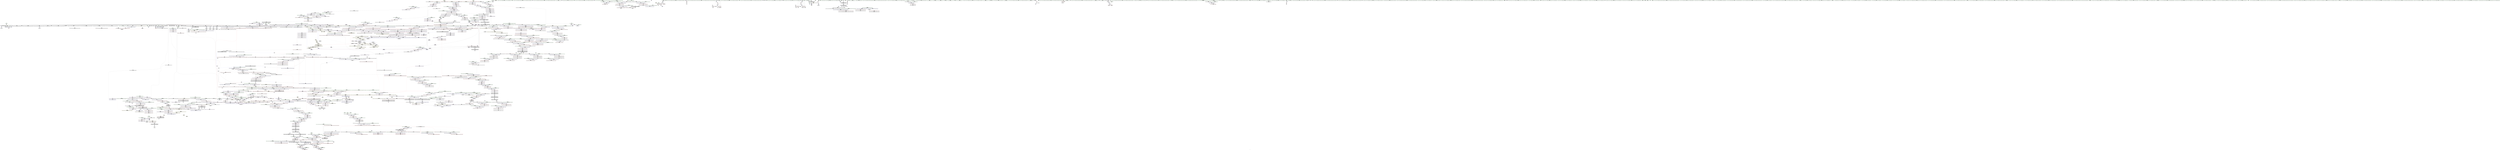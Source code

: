 digraph "SVFG" {
	label="SVFG";

	Node0x55e25c071840 [shape=record,color=grey,label="{NodeID: 0\nNullPtr|{|<s61>166}}"];
	Node0x55e25c071840 -> Node0x55e25c0cd7b0[style=solid];
	Node0x55e25c071840 -> Node0x55e25c0cd8b0[style=solid];
	Node0x55e25c071840 -> Node0x55e25c0cd980[style=solid];
	Node0x55e25c071840 -> Node0x55e25c0cda50[style=solid];
	Node0x55e25c071840 -> Node0x55e25c0cdb20[style=solid];
	Node0x55e25c071840 -> Node0x55e25c0cdbf0[style=solid];
	Node0x55e25c071840 -> Node0x55e25c0cdcc0[style=solid];
	Node0x55e25c071840 -> Node0x55e25c0cdd90[style=solid];
	Node0x55e25c071840 -> Node0x55e25c0cde60[style=solid];
	Node0x55e25c071840 -> Node0x55e25c0cdf30[style=solid];
	Node0x55e25c071840 -> Node0x55e25c0ce000[style=solid];
	Node0x55e25c071840 -> Node0x55e25c0ce0d0[style=solid];
	Node0x55e25c071840 -> Node0x55e25c0ce1a0[style=solid];
	Node0x55e25c071840 -> Node0x55e25c0ce270[style=solid];
	Node0x55e25c071840 -> Node0x55e25c0ce340[style=solid];
	Node0x55e25c071840 -> Node0x55e25c0ce410[style=solid];
	Node0x55e25c071840 -> Node0x55e25c0ce4e0[style=solid];
	Node0x55e25c071840 -> Node0x55e25c0ce5b0[style=solid];
	Node0x55e25c071840 -> Node0x55e25c0ce680[style=solid];
	Node0x55e25c071840 -> Node0x55e25c0ce750[style=solid];
	Node0x55e25c071840 -> Node0x55e25c0ce820[style=solid];
	Node0x55e25c071840 -> Node0x55e25c0ce8f0[style=solid];
	Node0x55e25c071840 -> Node0x55e25c0ce9c0[style=solid];
	Node0x55e25c071840 -> Node0x55e25c0cea90[style=solid];
	Node0x55e25c071840 -> Node0x55e25c0ceb60[style=solid];
	Node0x55e25c071840 -> Node0x55e25c0cec30[style=solid];
	Node0x55e25c071840 -> Node0x55e25c0ced00[style=solid];
	Node0x55e25c071840 -> Node0x55e25c0cedd0[style=solid];
	Node0x55e25c071840 -> Node0x55e25c0ceea0[style=solid];
	Node0x55e25c071840 -> Node0x55e25c0cef70[style=solid];
	Node0x55e25c071840 -> Node0x55e25c0c2a70[style=solid];
	Node0x55e25c071840 -> Node0x55e25c0c2b40[style=solid];
	Node0x55e25c071840 -> Node0x55e25c0c2c10[style=solid];
	Node0x55e25c071840 -> Node0x55e25c0c2ce0[style=solid];
	Node0x55e25c071840 -> Node0x55e25c0c2db0[style=solid];
	Node0x55e25c071840 -> Node0x55e25c0c2e80[style=solid];
	Node0x55e25c071840 -> Node0x55e25c0c2f50[style=solid];
	Node0x55e25c071840 -> Node0x55e25c0c3020[style=solid];
	Node0x55e25c071840 -> Node0x55e25c0c30f0[style=solid];
	Node0x55e25c071840 -> Node0x55e25c0c31c0[style=solid];
	Node0x55e25c071840 -> Node0x55e25c0c3290[style=solid];
	Node0x55e25c071840 -> Node0x55e25c0c3360[style=solid];
	Node0x55e25c071840 -> Node0x55e25c0c3430[style=solid];
	Node0x55e25c071840 -> Node0x55e25c0c3500[style=solid];
	Node0x55e25c071840 -> Node0x55e25c0c35d0[style=solid];
	Node0x55e25c071840 -> Node0x55e25c0c36a0[style=solid];
	Node0x55e25c071840 -> Node0x55e25c0c3770[style=solid];
	Node0x55e25c071840 -> Node0x55e25c0c3840[style=solid];
	Node0x55e25c071840 -> Node0x55e25c0c3910[style=solid];
	Node0x55e25c071840 -> Node0x55e25c0c39e0[style=solid];
	Node0x55e25c071840 -> Node0x55e25c0c3ab0[style=solid];
	Node0x55e25c071840 -> Node0x55e25c0c3b80[style=solid];
	Node0x55e25c071840 -> Node0x55e25c0c3c50[style=solid];
	Node0x55e25c071840 -> Node0x55e25c0f7210[style=solid];
	Node0x55e25c071840 -> Node0x55e25c0fa160[style=solid];
	Node0x55e25c071840 -> Node0x55e25c0fd080[style=solid];
	Node0x55e25c071840 -> Node0x55e25c12de30[style=solid];
	Node0x55e25c071840 -> Node0x55e25c12e130[style=solid];
	Node0x55e25c071840 -> Node0x55e25c12e2b0[style=solid];
	Node0x55e25c071840 -> Node0x55e25c12e8b0[style=solid];
	Node0x55e25c071840 -> Node0x55e25c12ea30[style=solid];
	Node0x55e25c071840:s61 -> Node0x55e25c242420[style=solid,color=red];
	Node0x55e25c0cf5f0 [shape=record,color=red,label="{NodeID: 775\n923\<--920\nthis1\<--this.addr\n_ZNSt13_Rb_tree_nodeINSt7__cxx1112basic_stringIcSt11char_traitsIcESaIcEEEE9_M_valptrEv\n}"];
	Node0x55e25c0cf5f0 -> Node0x55e25c0ded80[style=solid];
	Node0x55e25c235160 [shape=record,color=black,label="{NodeID: 2657\n1359 = PHI(1074, 1325, 1694, 1722, 1764, 1881, 1906, )\n0th arg _ZSt7forwardINSt7__cxx1112basic_stringIcSt11char_traitsIcESaIcEEEEOT_RNSt16remove_referenceIS6_E4typeE }"];
	Node0x55e25c235160 -> Node0x55e25c0fde50[style=solid];
	Node0x55e25c0c5a90 [shape=record,color=black,label="{NodeID: 443\n802\<--801\n\<--this1\n_ZNSt8_Rb_treeINSt7__cxx1112basic_stringIcSt11char_traitsIcESaIcEEES5_St9_IdentityIS5_ESt4lessIS5_ESaIS5_EE13_Rb_tree_implIS9_Lb1EED2Ev\n|{<s0>80}}"];
	Node0x55e25c0c5a90:s0 -> Node0x55e25c2431a0[style=solid,color=red];
	Node0x55e25c0b96d0 [shape=record,color=green,label="{NodeID: 111\n558\<--559\nthis.addr\<--this.addr_field_insensitive\n_ZNKSt3setINSt7__cxx1112basic_stringIcSt11char_traitsIcESaIcEEESt4lessIS5_ESaIS5_EE3endEv\n}"];
	Node0x55e25c0b96d0 -> Node0x55e25c0e50a0[style=solid];
	Node0x55e25c0b96d0 -> Node0x55e25c0f97a0[style=solid];
	Node0x55e25c19fab0 [shape=record,color=yellow,style=double,label="{NodeID: 1993\n153V_1 = ENCHI(MR_153V_0)\npts\{10370000 \}\nFun[_ZNSt8_Rb_treeINSt7__cxx1112basic_stringIcSt11char_traitsIcESaIcEEES5_St9_IdentityIS5_ESt4lessIS5_ESaIS5_EE10_M_insert_IS5_NSB_11_Alloc_nodeEEESt17_Rb_tree_iteratorIS5_EPSt18_Rb_tree_node_baseSH_OT_RT0_]|{<s0>128}}"];
	Node0x55e25c19fab0:s0 -> Node0x55e25c1aa330[style=dashed,color=red];
	Node0x55e25c0d5020 [shape=record,color=red,label="{NodeID: 886\n1764\<--1748\n\<--__args.addr\n_ZNSt8_Rb_treeINSt7__cxx1112basic_stringIcSt11char_traitsIcESaIcEEES5_St9_IdentityIS5_ESt4lessIS5_ESaIS5_EE17_M_construct_nodeIJS5_EEEvPSt13_Rb_tree_nodeIS5_EDpOT_\n|{<s0>159}}"];
	Node0x55e25c0d5020:s0 -> Node0x55e25c235160[style=solid,color=red];
	Node0x55e25c241b40 [shape=record,color=black,label="{NodeID: 2768\n1428 = PHI(1179, 1229, 1314, 1997, 2041, )\n0th arg _ZNKSt4lessINSt7__cxx1112basic_stringIcSt11char_traitsIcESaIcEEEEclERKS5_S8_ }"];
	Node0x55e25c241b40 -> Node0x55e25c0fe670[style=solid];
	Node0x55e25c0dba90 [shape=record,color=purple,label="{NodeID: 554\n43\<--4\n\<--_ZStL8__ioinit\n__cxx_global_var_init\n}"];
	Node0x55e25c1bc5a0 [shape=record,color=yellow,style=double,label="{NodeID: 2436\nRETMU(2V_2)\npts\{10 \}\nFun[_GLOBAL__sub_I_jzd_0_1.cpp]}"];
	Node0x55e25c0be0b0 [shape=record,color=green,label="{NodeID: 222\n1223\<--1224\n_ZNSt17_Rb_tree_iteratorINSt7__cxx1112basic_stringIcSt11char_traitsIcESaIcEEEEmmEv\<--_ZNSt17_Rb_tree_iteratorINSt7__cxx1112basic_stringIcSt11char_traitsIcESaIcEEEEmmEv_field_insensitive\n}"];
	Node0x55e25c0fa3d0 [shape=record,color=blue,label="{NodeID: 997\n698\<--243\n_M_node_count\<--\n_ZNSt15_Rb_tree_header8_M_resetEv\n|{<s0>67}}"];
	Node0x55e25c0fa3d0:s0 -> Node0x55e25c1c4ad0[style=dashed,color=blue];
	Node0x55e25c12de30 [shape=record,color=grey,label="{NodeID: 1772\n1306 = cmp(1305, 3, )\n}"];
	Node0x55e25c0e1550 [shape=record,color=purple,label="{NodeID: 665\n1540\<--1534\n_M_node2\<--this1\n_ZNSt17_Rb_tree_iteratorINSt7__cxx1112basic_stringIcSt11char_traitsIcESaIcEEEEmmEv\n}"];
	Node0x55e25c0e1550 -> Node0x55e25c0ff100[style=solid];
	Node0x55e25c0cc5e0 [shape=record,color=green,label="{NodeID: 333\n1967\<--1968\nretval\<--retval_field_insensitive\n_ZNSt8_Rb_treeINSt7__cxx1112basic_stringIcSt11char_traitsIcESaIcEEES5_St9_IdentityIS5_ESt4lessIS5_ESaIS5_EE4findERKS5_\n}"];
	Node0x55e25c0cc5e0 -> Node0x55e25c0dabf0[style=solid];
	Node0x55e25c0cc5e0 -> Node0x55e25c0e1bd0[style=solid];
	Node0x55e25c0cc5e0 -> Node0x55e25c0e1ca0[style=solid];
	Node0x55e25c0ffe00 [shape=record,color=blue,label="{NodeID: 1108\n1666\<--1665\n__t.addr\<--__t\n_ZSt7forwardIRPSt18_Rb_tree_node_baseEOT_RNSt16remove_referenceIS3_E4typeE\n}"];
	Node0x55e25c0ffe00 -> Node0x55e25c0d43f0[style=dashed];
	Node0x55e25c073f40 [shape=record,color=green,label="{NodeID: 1\n7\<--1\n__dso_handle\<--dummyObj\nGlob }"];
	Node0x55e25c0cf6c0 [shape=record,color=red,label="{NodeID: 776\n938\<--932\nthis1\<--this.addr\n_ZN9__gnu_cxx13new_allocatorISt13_Rb_tree_nodeINSt7__cxx1112basic_stringIcSt11char_traitsIcESaIcEEEEE7destroyIS7_EEvPT_\n}"];
	Node0x55e25c2356f0 [shape=record,color=black,label="{NodeID: 2658\n675 = PHI(641, )\n0th arg _ZN9__gnu_cxx13new_allocatorISt13_Rb_tree_nodeINSt7__cxx1112basic_stringIcSt11char_traitsIcESaIcEEEEEC2Ev }"];
	Node0x55e25c2356f0 -> Node0x55e25c0f9fc0[style=solid];
	Node0x55e25c0c5b60 [shape=record,color=black,label="{NodeID: 444\n815\<--814\n\<--\n_ZNSt8_Rb_treeINSt7__cxx1112basic_stringIcSt11char_traitsIcESaIcEEES5_St9_IdentityIS5_ESt4lessIS5_ESaIS5_EE8_S_rightEPSt18_Rb_tree_node_base\n}"];
	Node0x55e25c0c5b60 -> Node0x55e25c0c5c30[style=solid];
	Node0x55e25c0b97a0 [shape=record,color=green,label="{NodeID: 112\n564\<--565\n_ZNKSt8_Rb_treeINSt7__cxx1112basic_stringIcSt11char_traitsIcESaIcEEES5_St9_IdentityIS5_ESt4lessIS5_ESaIS5_EE3endEv\<--_ZNKSt8_Rb_treeINSt7__cxx1112basic_stringIcSt11char_traitsIcESaIcEEES5_St9_IdentityIS5_ESt4lessIS5_ESaIS5_EE3endEv_field_insensitive\n}"];
	Node0x55e25c19fb90 [shape=record,color=yellow,style=double,label="{NodeID: 1994\n386V_1 = ENCHI(MR_386V_0)\npts\{12820000 \}\nFun[_ZNSt8_Rb_treeINSt7__cxx1112basic_stringIcSt11char_traitsIcESaIcEEES5_St9_IdentityIS5_ESt4lessIS5_ESaIS5_EE10_M_insert_IS5_NSB_11_Alloc_nodeEEESt17_Rb_tree_iteratorIS5_EPSt18_Rb_tree_node_baseSH_OT_RT0_]|{<s0>130}}"];
	Node0x55e25c19fb90:s0 -> Node0x55e25c0fe4d0[style=dashed,color=red];
	Node0x55e25c0d50f0 [shape=record,color=red,label="{NodeID: 887\n1776\<--1750\nexn\<--exn.slot\n_ZNSt8_Rb_treeINSt7__cxx1112basic_stringIcSt11char_traitsIcESaIcEEES5_St9_IdentityIS5_ESt4lessIS5_ESaIS5_EE17_M_construct_nodeIJS5_EEEvPSt13_Rb_tree_nodeIS5_EDpOT_\n}"];
	Node0x55e25c241d80 [shape=record,color=black,label="{NodeID: 2769\n1429 = PHI(1180, 1232, 1316, 1998, 2043, )\n1st arg _ZNKSt4lessINSt7__cxx1112basic_stringIcSt11char_traitsIcESaIcEEEEclERKS5_S8_ }"];
	Node0x55e25c241d80 -> Node0x55e25c0fe740[style=solid];
	Node0x55e25c0dbb60 [shape=record,color=purple,label="{NodeID: 555\n139\<--11\n\<--.str\nmain\n}"];
	Node0x55e25c0be1b0 [shape=record,color=green,label="{NodeID: 223\n1233\<--1234\n_ZNSt8_Rb_treeINSt7__cxx1112basic_stringIcSt11char_traitsIcESaIcEEES5_St9_IdentityIS5_ESt4lessIS5_ESaIS5_EE6_S_keyEPKSt18_Rb_tree_node_base\<--_ZNSt8_Rb_treeINSt7__cxx1112basic_stringIcSt11char_traitsIcESaIcEEES5_St9_IdentityIS5_ESt4lessIS5_ESaIS5_EE6_S_keyEPKSt18_Rb_tree_node_base_field_insensitive\n}"];
	Node0x55e25c0fa4a0 [shape=record,color=blue,label="{NodeID: 998\n715\<--714\nthis.addr\<--this\n_ZNSt8_Rb_treeINSt7__cxx1112basic_stringIcSt11char_traitsIcESaIcEEES5_St9_IdentityIS5_ESt4lessIS5_ESaIS5_EED2Ev\n}"];
	Node0x55e25c0fa4a0 -> Node0x55e25c0e5990[style=dashed];
	Node0x55e25c12dfb0 [shape=record,color=grey,label="{NodeID: 1773\n1477 = cmp(1473, 1476, )\n}"];
	Node0x55e25c12dfb0 -> Node0x55e25c0d8d10[style=solid];
	Node0x55e25c0e1620 [shape=record,color=purple,label="{NodeID: 666\n1571\<--1569\nfirst\<--this1\n_ZNSt4pairIPSt18_Rb_tree_node_baseS1_EC2IRS1_Lb1EEEOT_RKS1_\n}"];
	Node0x55e25c0e1620 -> Node0x55e25c0ff510[style=solid];
	Node0x55e25c1c51e0 [shape=record,color=yellow,style=double,label="{NodeID: 2548\n337V_2 = CSCHI(MR_337V_1)\npts\{4420000 \}\nCS[]|{<s0>56}}"];
	Node0x55e25c1c51e0:s0 -> Node0x55e25c1c44f0[style=dashed,color=blue];
	Node0x55e25c0cc6b0 [shape=record,color=green,label="{NodeID: 334\n1969\<--1970\nthis.addr\<--this.addr_field_insensitive\n_ZNSt8_Rb_treeINSt7__cxx1112basic_stringIcSt11char_traitsIcESaIcEEES5_St9_IdentityIS5_ESt4lessIS5_ESaIS5_EE4findERKS5_\n}"];
	Node0x55e25c0cc6b0 -> Node0x55e25c0d62d0[style=solid];
	Node0x55e25c0cc6b0 -> Node0x55e25c1019a0[style=solid];
	Node0x55e25c0ffed0 [shape=record,color=blue,label="{NodeID: 1109\n1675\<--1674\n__x.addr\<--__x\n_ZNSt8_Rb_treeINSt7__cxx1112basic_stringIcSt11char_traitsIcESaIcEEES5_St9_IdentityIS5_ESt4lessIS5_ESaIS5_EE8_S_valueEPKSt18_Rb_tree_node_base\n}"];
	Node0x55e25c0ffed0 -> Node0x55e25c0d44c0[style=dashed];
	Node0x55e25c0b58b0 [shape=record,color=green,label="{NodeID: 2\n9\<--1\n\<--dummyObj\nCan only get source location for instruction, argument, global var or function.}"];
	Node0x55e25c18b320 [shape=record,color=black,label="{NodeID: 1884\nMR_244V_3 = PHI(MR_244V_5, MR_244V_2, )\npts\{2025 \}\n}"];
	Node0x55e25c18b320 -> Node0x55e25c0d67b0[style=dashed];
	Node0x55e25c18b320 -> Node0x55e25c0d6880[style=dashed];
	Node0x55e25c18b320 -> Node0x55e25c0d6950[style=dashed];
	Node0x55e25c18b320 -> Node0x55e25c0d6a20[style=dashed];
	Node0x55e25c18b320 -> Node0x55e25c0d6af0[style=dashed];
	Node0x55e25c18b320 -> Node0x55e25c102290[style=dashed];
	Node0x55e25c18b320 -> Node0x55e25c102360[style=dashed];
	Node0x55e25c0cf790 [shape=record,color=red,label="{NodeID: 777\n939\<--934\n\<--__p.addr\n_ZN9__gnu_cxx13new_allocatorISt13_Rb_tree_nodeINSt7__cxx1112basic_stringIcSt11char_traitsIcESaIcEEEEE7destroyIS7_EEvPT_\n}"];
	Node0x55e25c235800 [shape=record,color=black,label="{NodeID: 2659\n797 = PHI(729, 739, )\n0th arg _ZNSt8_Rb_treeINSt7__cxx1112basic_stringIcSt11char_traitsIcESaIcEEES5_St9_IdentityIS5_ESt4lessIS5_ESaIS5_EE13_Rb_tree_implIS9_Lb1EED2Ev }"];
	Node0x55e25c235800 -> Node0x55e25c0fab20[style=solid];
	Node0x55e25c0c5c30 [shape=record,color=black,label="{NodeID: 445\n807\<--815\n_ZNSt8_Rb_treeINSt7__cxx1112basic_stringIcSt11char_traitsIcESaIcEEES5_St9_IdentityIS5_ESt4lessIS5_ESaIS5_EE8_S_rightEPSt18_Rb_tree_node_base_ret\<--\n_ZNSt8_Rb_treeINSt7__cxx1112basic_stringIcSt11char_traitsIcESaIcEEES5_St9_IdentityIS5_ESt4lessIS5_ESaIS5_EE8_S_rightEPSt18_Rb_tree_node_base\n|{<s0>76|<s1>113|<s2>186}}"];
	Node0x55e25c0c5c30:s0 -> Node0x55e25c23d150[style=solid,color=blue];
	Node0x55e25c0c5c30:s1 -> Node0x55e25c240640[style=solid,color=blue];
	Node0x55e25c0c5c30:s2 -> Node0x55e25c23f100[style=solid,color=blue];
	Node0x55e25c0b98a0 [shape=record,color=green,label="{NodeID: 113\n576\<--577\nthis.addr\<--this.addr_field_insensitive\n_ZNKSt3setINSt7__cxx1112basic_stringIcSt11char_traitsIcESaIcEEESt4lessIS5_ESaIS5_EE4sizeEv\n}"];
	Node0x55e25c0b98a0 -> Node0x55e25c0e5240[style=solid];
	Node0x55e25c0b98a0 -> Node0x55e25c0f9940[style=solid];
	Node0x55e25c0d51c0 [shape=record,color=red,label="{NodeID: 888\n1794\<--1750\nexn7\<--exn.slot\n_ZNSt8_Rb_treeINSt7__cxx1112basic_stringIcSt11char_traitsIcESaIcEEES5_St9_IdentityIS5_ESt4lessIS5_ESaIS5_EE17_M_construct_nodeIJS5_EEEvPSt13_Rb_tree_nodeIS5_EDpOT_\n}"];
	Node0x55e25c241fc0 [shape=record,color=black,label="{NodeID: 2770\n1430 = PHI(1182, 1235, 1318, 2001, 2044, )\n2nd arg _ZNKSt4lessINSt7__cxx1112basic_stringIcSt11char_traitsIcESaIcEEEEclERKS5_S8_ }"];
	Node0x55e25c241fc0 -> Node0x55e25c0fe810[style=solid];
	Node0x55e25c0dbc30 [shape=record,color=purple,label="{NodeID: 556\n140\<--13\n\<--.str.2\nmain\n}"];
	Node0x55e25c0be2b0 [shape=record,color=green,label="{NodeID: 224\n1243\<--1244\n_ZNSt4pairIPSt18_Rb_tree_node_baseS1_EC2IRS1_Lb1EEEOT_RKS1_\<--_ZNSt4pairIPSt18_Rb_tree_node_baseS1_EC2IRS1_Lb1EEEOT_RKS1__field_insensitive\n}"];
	Node0x55e25c0fa570 [shape=record,color=blue,label="{NodeID: 999\n717\<--735\nexn.slot\<--\n_ZNSt8_Rb_treeINSt7__cxx1112basic_stringIcSt11char_traitsIcESaIcEEES5_St9_IdentityIS5_ESt4lessIS5_ESaIS5_EED2Ev\n}"];
	Node0x55e25c0fa570 -> Node0x55e25c0e5a60[style=dashed];
	Node0x55e25c12e130 [shape=record,color=grey,label="{NodeID: 1774\n1065 = cmp(1064, 3, )\n}"];
	Node0x55e25c0e16f0 [shape=record,color=purple,label="{NodeID: 667\n1576\<--1569\nsecond\<--this1\n_ZNSt4pairIPSt18_Rb_tree_node_baseS1_EC2IRS1_Lb1EEEOT_RKS1_\n}"];
	Node0x55e25c0e16f0 -> Node0x55e25c0ff5e0[style=solid];
	Node0x55e25c1c5340 [shape=record,color=yellow,style=double,label="{NodeID: 2549\n163V_2 = CSCHI(MR_163V_1)\npts\{11550000 \}\nCS[]|{|<s2>116|<s3>118|<s4>118}}"];
	Node0x55e25c1c5340 -> Node0x55e25c18c220[style=dashed];
	Node0x55e25c1c5340 -> Node0x55e25c190d80[style=dashed];
	Node0x55e25c1c5340:s2 -> Node0x55e25c1995f0[style=dashed,color=red];
	Node0x55e25c1c5340:s3 -> Node0x55e25c0d36f0[style=dashed,color=red];
	Node0x55e25c1c5340:s4 -> Node0x55e25c0ff100[style=dashed,color=red];
	Node0x55e25c0cc780 [shape=record,color=green,label="{NodeID: 335\n1971\<--1972\n__k.addr\<--__k.addr_field_insensitive\n_ZNSt8_Rb_treeINSt7__cxx1112basic_stringIcSt11char_traitsIcESaIcEEES5_St9_IdentityIS5_ESt4lessIS5_ESaIS5_EE4findERKS5_\n}"];
	Node0x55e25c0cc780 -> Node0x55e25c0d63a0[style=solid];
	Node0x55e25c0cc780 -> Node0x55e25c0d6470[style=solid];
	Node0x55e25c0cc780 -> Node0x55e25c101a70[style=solid];
	Node0x55e25c0fffa0 [shape=record,color=blue,label="{NodeID: 1110\n1685\<--1683\nthis.addr\<--this\n_ZNKSt8_Rb_treeINSt7__cxx1112basic_stringIcSt11char_traitsIcESaIcEEES5_St9_IdentityIS5_ESt4lessIS5_ESaIS5_EE11_Alloc_nodeclIS5_EEPSt13_Rb_tree_nodeIS5_EOT_\n}"];
	Node0x55e25c0fffa0 -> Node0x55e25c0d4590[style=dashed];
	Node0x55e25c0b6000 [shape=record,color=green,label="{NodeID: 3\n11\<--1\n.str\<--dummyObj\nGlob }"];
	Node0x55e25c18b820 [shape=record,color=black,label="{NodeID: 1885\nMR_246V_3 = PHI(MR_246V_4, MR_246V_2, )\npts\{2027 \}\n}"];
	Node0x55e25c18b820 -> Node0x55e25c0d6bc0[style=dashed];
	Node0x55e25c18b820 -> Node0x55e25c1021c0[style=dashed];
	Node0x55e25c18b820 -> Node0x55e25c18b820[style=dashed];
	Node0x55e25c0cf860 [shape=record,color=red,label="{NodeID: 778\n947\<--944\nthis1\<--this.addr\n_ZN9__gnu_cxx16__aligned_membufINSt7__cxx1112basic_stringIcSt11char_traitsIcESaIcEEEE6_M_ptrEv\n|{<s0>93}}"];
	Node0x55e25c0cf860:s0 -> Node0x55e25c22f8d0[style=solid,color=red];
	Node0x55e25c235950 [shape=record,color=black,label="{NodeID: 2660\n1109 = PHI(441, )\n0th arg _ZNSt4pairISt23_Rb_tree_const_iteratorINSt7__cxx1112basic_stringIcSt11char_traitsIcESaIcEEEEbEC2IRSt17_Rb_tree_iteratorIS6_ERbLb1EEEOT_OT0_ }"];
	Node0x55e25c235950 -> Node0x55e25c0fc5f0[style=solid];
	Node0x55e25c0c5d00 [shape=record,color=black,label="{NodeID: 446\n825\<--824\n\<--\n_ZNSt8_Rb_treeINSt7__cxx1112basic_stringIcSt11char_traitsIcESaIcEEES5_St9_IdentityIS5_ESt4lessIS5_ESaIS5_EE7_S_leftEPSt18_Rb_tree_node_base\n}"];
	Node0x55e25c0c5d00 -> Node0x55e25c0c5dd0[style=solid];
	Node0x55e25c0be5a0 [shape=record,color=green,label="{NodeID: 114\n582\<--583\n_ZNKSt8_Rb_treeINSt7__cxx1112basic_stringIcSt11char_traitsIcESaIcEEES5_St9_IdentityIS5_ESt4lessIS5_ESaIS5_EE4sizeEv\<--_ZNKSt8_Rb_treeINSt7__cxx1112basic_stringIcSt11char_traitsIcESaIcEEES5_St9_IdentityIS5_ESt4lessIS5_ESaIS5_EE4sizeEv_field_insensitive\n}"];
	Node0x55e25c0d5290 [shape=record,color=red,label="{NodeID: 889\n1795\<--1752\nsel\<--ehselector.slot\n_ZNSt8_Rb_treeINSt7__cxx1112basic_stringIcSt11char_traitsIcESaIcEEES5_St9_IdentityIS5_ESt4lessIS5_ESaIS5_EE17_M_construct_nodeIJS5_EEEvPSt13_Rb_tree_nodeIS5_EDpOT_\n}"];
	Node0x55e25c242200 [shape=record,color=black,label="{NodeID: 2771\n1822 = PHI(1815, )\n0th arg _ZN9__gnu_cxx13new_allocatorISt13_Rb_tree_nodeINSt7__cxx1112basic_stringIcSt11char_traitsIcESaIcEEEEE8allocateEmPKv }"];
	Node0x55e25c242200 -> Node0x55e25c100bd0[style=solid];
	Node0x55e25c0dbd00 [shape=record,color=purple,label="{NodeID: 557\n145\<--16\n\<--.str.3\nmain\n}"];
	Node0x55e25c0be3b0 [shape=record,color=green,label="{NodeID: 225\n1252\<--1253\nthis.addr\<--this.addr_field_insensitive\n_ZNKSt9_IdentityINSt7__cxx1112basic_stringIcSt11char_traitsIcESaIcEEEEclERS5_\n}"];
	Node0x55e25c0be3b0 -> Node0x55e25c0d14d0[style=solid];
	Node0x55e25c0be3b0 -> Node0x55e25c0fd150[style=solid];
	Node0x55e25c0fa640 [shape=record,color=blue,label="{NodeID: 1000\n719\<--737\nehselector.slot\<--\n_ZNSt8_Rb_treeINSt7__cxx1112basic_stringIcSt11char_traitsIcESaIcEEES5_St9_IdentityIS5_ESt4lessIS5_ESaIS5_EED2Ev\n}"];
	Node0x55e25c12e2b0 [shape=record,color=grey,label="{NodeID: 1775\n2037 = cmp(2036, 3, )\n}"];
	Node0x55e25c0e17c0 [shape=record,color=purple,label="{NodeID: 668\n1632\<--1631\n_M_storage\<--this1\n_ZNKSt13_Rb_tree_nodeINSt7__cxx1112basic_stringIcSt11char_traitsIcESaIcEEEE9_M_valptrEv\n|{<s0>147}}"];
	Node0x55e25c0e17c0:s0 -> Node0x55e25c233310[style=solid,color=red];
	Node0x55e25c0cc850 [shape=record,color=green,label="{NodeID: 336\n1973\<--1974\n__j\<--__j_field_insensitive\n_ZNSt8_Rb_treeINSt7__cxx1112basic_stringIcSt11char_traitsIcESaIcEEES5_St9_IdentityIS5_ESt4lessIS5_ESaIS5_EE4findERKS5_\n|{|<s3>178}}"];
	Node0x55e25c0cc850 -> Node0x55e25c0dacc0[style=solid];
	Node0x55e25c0cc850 -> Node0x55e25c0e1d70[style=solid];
	Node0x55e25c0cc850 -> Node0x55e25c0e1e40[style=solid];
	Node0x55e25c0cc850:s3 -> Node0x55e25c236360[style=solid,color=red];
	Node0x55e25c100070 [shape=record,color=blue,label="{NodeID: 1111\n1687\<--1684\n__arg.addr\<--__arg\n_ZNKSt8_Rb_treeINSt7__cxx1112basic_stringIcSt11char_traitsIcESaIcEEES5_St9_IdentityIS5_ESt4lessIS5_ESaIS5_EE11_Alloc_nodeclIS5_EEPSt13_Rb_tree_nodeIS5_EOT_\n}"];
	Node0x55e25c100070 -> Node0x55e25c0d4660[style=dashed];
	Node0x55e25c0b6090 [shape=record,color=green,label="{NodeID: 4\n13\<--1\n.str.2\<--dummyObj\nGlob }"];
	Node0x55e25c18bd20 [shape=record,color=black,label="{NodeID: 1886\nMR_167V_2 = PHI(MR_167V_3, MR_167V_1, MR_167V_1, )\npts\{1159 \}\n}"];
	Node0x55e25c0cf930 [shape=record,color=red,label="{NodeID: 779\n958\<--955\nthis1\<--this.addr\n_ZN9__gnu_cxx16__aligned_membufINSt7__cxx1112basic_stringIcSt11char_traitsIcESaIcEEEE7_M_addrEv\n}"];
	Node0x55e25c0cf930 -> Node0x55e25c0dee50[style=solid];
	Node0x55e25c235a60 [shape=record,color=black,label="{NodeID: 2661\n1110 = PHI(467, )\n1st arg _ZNSt4pairISt23_Rb_tree_const_iteratorINSt7__cxx1112basic_stringIcSt11char_traitsIcESaIcEEEEbEC2IRSt17_Rb_tree_iteratorIS6_ERbLb1EEEOT_OT0_ }"];
	Node0x55e25c235a60 -> Node0x55e25c0fc6c0[style=solid];
	Node0x55e25c0c5dd0 [shape=record,color=black,label="{NodeID: 447\n817\<--825\n_ZNSt8_Rb_treeINSt7__cxx1112basic_stringIcSt11char_traitsIcESaIcEEES5_St9_IdentityIS5_ESt4lessIS5_ESaIS5_EE7_S_leftEPSt18_Rb_tree_node_base_ret\<--\n_ZNSt8_Rb_treeINSt7__cxx1112basic_stringIcSt11char_traitsIcESaIcEEES5_St9_IdentityIS5_ESt4lessIS5_ESaIS5_EE7_S_leftEPSt18_Rb_tree_node_base\n|{<s0>78|<s1>112|<s2>185}}"];
	Node0x55e25c0c5dd0:s0 -> Node0x55e25c23d290[style=solid,color=blue];
	Node0x55e25c0c5dd0:s1 -> Node0x55e25c240500[style=solid,color=blue];
	Node0x55e25c0c5dd0:s2 -> Node0x55e25c23ef90[style=solid,color=blue];
	Node0x55e25c0be670 [shape=record,color=green,label="{NodeID: 115\n592\<--593\nthis.addr\<--this.addr_field_insensitive\n_ZNSt3setINSt7__cxx1112basic_stringIcSt11char_traitsIcESaIcEEESt4lessIS5_ESaIS5_EED2Ev\n}"];
	Node0x55e25c0be670 -> Node0x55e25c0e5310[style=solid];
	Node0x55e25c0be670 -> Node0x55e25c0f9a10[style=solid];
	Node0x55e25c0d5360 [shape=record,color=red,label="{NodeID: 890\n1814\<--1808\n\<--__a.addr\n_ZNSt16allocator_traitsISaISt13_Rb_tree_nodeINSt7__cxx1112basic_stringIcSt11char_traitsIcESaIcEEEEEE8allocateERS8_m\n}"];
	Node0x55e25c0d5360 -> Node0x55e25c0da230[style=solid];
	Node0x55e25c242310 [shape=record,color=black,label="{NodeID: 2772\n1823 = PHI(1816, )\n1st arg _ZN9__gnu_cxx13new_allocatorISt13_Rb_tree_nodeINSt7__cxx1112basic_stringIcSt11char_traitsIcESaIcEEEEE8allocateEmPKv }"];
	Node0x55e25c242310 -> Node0x55e25c100ca0[style=solid];
	Node0x55e25c0dbdd0 [shape=record,color=purple,label="{NodeID: 558\n146\<--18\n\<--.str.4\nmain\n}"];
	Node0x55e25c0be480 [shape=record,color=green,label="{NodeID: 226\n1254\<--1255\n__x.addr\<--__x.addr_field_insensitive\n_ZNKSt9_IdentityINSt7__cxx1112basic_stringIcSt11char_traitsIcESaIcEEEEclERS5_\n}"];
	Node0x55e25c0be480 -> Node0x55e25c0d15a0[style=solid];
	Node0x55e25c0be480 -> Node0x55e25c0fd220[style=solid];
	Node0x55e25c0fa710 [shape=record,color=blue,label="{NodeID: 1001\n748\<--746\nthis.addr\<--this\n_ZNSt8_Rb_treeINSt7__cxx1112basic_stringIcSt11char_traitsIcESaIcEEES5_St9_IdentityIS5_ESt4lessIS5_ESaIS5_EE8_M_eraseEPSt13_Rb_tree_nodeIS5_E\n}"];
	Node0x55e25c0fa710 -> Node0x55e25c0e5b30[style=dashed];
	Node0x55e25c12e430 [shape=record,color=grey,label="{NodeID: 1776\n157 = cmp(155, 156, )\n}"];
	Node0x55e25c0e1890 [shape=record,color=purple,label="{NodeID: 669\n1654\<--1653\n_M_storage\<--this1\n_ZNK9__gnu_cxx16__aligned_membufINSt7__cxx1112basic_stringIcSt11char_traitsIcESaIcEEEE7_M_addrEv\n}"];
	Node0x55e25c0e1890 -> Node0x55e25c0d9940[style=solid];
	Node0x55e25c0cc920 [shape=record,color=green,label="{NodeID: 337\n1975\<--1976\nref.tmp\<--ref.tmp_field_insensitive\n_ZNSt8_Rb_treeINSt7__cxx1112basic_stringIcSt11char_traitsIcESaIcEEES5_St9_IdentityIS5_ESt4lessIS5_ESaIS5_EE4findERKS5_\n|{|<s1>178}}"];
	Node0x55e25c0cc920 -> Node0x55e25c0e1f10[style=solid];
	Node0x55e25c0cc920:s1 -> Node0x55e25c2364b0[style=solid,color=red];
	Node0x55e25c100140 [shape=record,color=blue,label="{NodeID: 1112\n1708\<--1706\nthis.addr\<--this\n_ZNSt8_Rb_treeINSt7__cxx1112basic_stringIcSt11char_traitsIcESaIcEEES5_St9_IdentityIS5_ESt4lessIS5_ESaIS5_EE14_M_create_nodeIJS5_EEEPSt13_Rb_tree_nodeIS5_EDpOT_\n}"];
	Node0x55e25c100140 -> Node0x55e25c0d4800[style=dashed];
	Node0x55e25c0b6120 [shape=record,color=green,label="{NodeID: 5\n15\<--1\nstdin\<--dummyObj\nGlob }"];
	Node0x55e25c18c220 [shape=record,color=black,label="{NodeID: 1887\nMR_163V_4 = PHI(MR_163V_5, MR_163V_2, MR_163V_5, )\npts\{11550000 \}\n}"];
	Node0x55e25c0cfa00 [shape=record,color=red,label="{NodeID: 780\n975\<--966\n\<--__a.addr\n_ZNSt16allocator_traitsISaISt13_Rb_tree_nodeINSt7__cxx1112basic_stringIcSt11char_traitsIcESaIcEEEEEE10deallocateERS8_PS7_m\n}"];
	Node0x55e25c0cfa00 -> Node0x55e25c0c6520[style=solid];
	Node0x55e25c235b70 [shape=record,color=black,label="{NodeID: 2662\n1111 = PHI(468, )\n2nd arg _ZNSt4pairISt23_Rb_tree_const_iteratorINSt7__cxx1112basic_stringIcSt11char_traitsIcESaIcEEEEbEC2IRSt17_Rb_tree_iteratorIS6_ERbLb1EEEOT_OT0_ }"];
	Node0x55e25c235b70 -> Node0x55e25c0fc790[style=solid];
	Node0x55e25c0c5ea0 [shape=record,color=black,label="{NodeID: 448\n903\<--902\n\<--\n_ZNSt16allocator_traitsISaISt13_Rb_tree_nodeINSt7__cxx1112basic_stringIcSt11char_traitsIcESaIcEEEEEE7destroyIS6_EEvRS8_PT_\n|{<s0>90}}"];
	Node0x55e25c0c5ea0:s0 -> Node0x55e25c244080[style=solid,color=red];
	Node0x55e25c0be740 [shape=record,color=green,label="{NodeID: 116\n598\<--599\n_ZNSt8_Rb_treeINSt7__cxx1112basic_stringIcSt11char_traitsIcESaIcEEES5_St9_IdentityIS5_ESt4lessIS5_ESaIS5_EED2Ev\<--_ZNSt8_Rb_treeINSt7__cxx1112basic_stringIcSt11char_traitsIcESaIcEEES5_St9_IdentityIS5_ESt4lessIS5_ESaIS5_EED2Ev_field_insensitive\n}"];
	Node0x55e25c0d5430 [shape=record,color=red,label="{NodeID: 891\n1816\<--1810\n\<--__n.addr\n_ZNSt16allocator_traitsISaISt13_Rb_tree_nodeINSt7__cxx1112basic_stringIcSt11char_traitsIcESaIcEEEEEE8allocateERS8_m\n|{<s0>166}}"];
	Node0x55e25c0d5430:s0 -> Node0x55e25c242310[style=solid,color=red];
	Node0x55e25c242420 [shape=record,color=black,label="{NodeID: 2773\n1824 = PHI(3, )\n2nd arg _ZN9__gnu_cxx13new_allocatorISt13_Rb_tree_nodeINSt7__cxx1112basic_stringIcSt11char_traitsIcESaIcEEEEE8allocateEmPKv }"];
	Node0x55e25c242420 -> Node0x55e25c100d70[style=solid];
	Node0x55e25c0dbea0 [shape=record,color=purple,label="{NodeID: 559\n148\<--21\n\<--.str.5\nmain\n}"];
	Node0x55e25c0c6a90 [shape=record,color=green,label="{NodeID: 227\n1264\<--1265\nthis.addr\<--this.addr_field_insensitive\n_ZNSt8_Rb_treeINSt7__cxx1112basic_stringIcSt11char_traitsIcESaIcEEES5_St9_IdentityIS5_ESt4lessIS5_ESaIS5_EE11_Alloc_nodeC2ERSB_\n}"];
	Node0x55e25c0c6a90 -> Node0x55e25c0d1670[style=solid];
	Node0x55e25c0c6a90 -> Node0x55e25c0fd2f0[style=solid];
	Node0x55e25c0fa7e0 [shape=record,color=blue,label="{NodeID: 1002\n750\<--747\n__x.addr\<--__x\n_ZNSt8_Rb_treeINSt7__cxx1112basic_stringIcSt11char_traitsIcESaIcEEES5_St9_IdentityIS5_ESt4lessIS5_ESaIS5_EE8_M_eraseEPSt13_Rb_tree_nodeIS5_E\n}"];
	Node0x55e25c0fa7e0 -> Node0x55e25c1761e0[style=dashed];
	Node0x55e25c12e5b0 [shape=record,color=grey,label="{NodeID: 1777\n237 = cmp(236, 238, )\n}"];
	Node0x55e25c0e1960 [shape=record,color=purple,label="{NodeID: 670\n1692\<--1691\n_M_t\<--this1\n_ZNKSt8_Rb_treeINSt7__cxx1112basic_stringIcSt11char_traitsIcESaIcEEES5_St9_IdentityIS5_ESt4lessIS5_ESaIS5_EE11_Alloc_nodeclIS5_EEPSt13_Rb_tree_nodeIS5_EOT_\n}"];
	Node0x55e25c0e1960 -> Node0x55e25c0d4730[style=solid];
	Node0x55e25c0cc9f0 [shape=record,color=green,label="{NodeID: 338\n1984\<--1985\n_ZNSt8_Rb_treeINSt7__cxx1112basic_stringIcSt11char_traitsIcESaIcEEES5_St9_IdentityIS5_ESt4lessIS5_ESaIS5_EE14_M_lower_boundEPSt13_Rb_tree_nodeIS5_EPSt18_Rb_tree_node_baseRKS5_\<--_ZNSt8_Rb_treeINSt7__cxx1112basic_stringIcSt11char_traitsIcESaIcEEES5_St9_IdentityIS5_ESt4lessIS5_ESaIS5_EE14_M_lower_boundEPSt13_Rb_tree_nodeIS5_EPSt18_Rb_tree_node_baseRKS5__field_insensitive\n}"];
	Node0x55e25c100210 [shape=record,color=blue,label="{NodeID: 1113\n1710\<--1707\n__args.addr\<--__args\n_ZNSt8_Rb_treeINSt7__cxx1112basic_stringIcSt11char_traitsIcESaIcEEES5_St9_IdentityIS5_ESt4lessIS5_ESaIS5_EE14_M_create_nodeIJS5_EEEPSt13_Rb_tree_nodeIS5_EDpOT_\n}"];
	Node0x55e25c100210 -> Node0x55e25c0d48d0[style=dashed];
	Node0x55e25c0b61b0 [shape=record,color=green,label="{NodeID: 6\n16\<--1\n.str.3\<--dummyObj\nGlob }"];
	Node0x55e25c18c720 [shape=record,color=black,label="{NodeID: 1888\nMR_356V_3 = PHI(MR_356V_4, MR_356V_2, MR_356V_4, )\npts\{11570000 \}\n}"];
	Node0x55e25c0cfad0 [shape=record,color=red,label="{NodeID: 781\n977\<--968\n\<--__p.addr\n_ZNSt16allocator_traitsISaISt13_Rb_tree_nodeINSt7__cxx1112basic_stringIcSt11char_traitsIcESaIcEEEEEE10deallocateERS8_PS7_m\n|{<s0>94}}"];
	Node0x55e25c0cfad0:s0 -> Node0x55e25c241920[style=solid,color=red];
	Node0x55e25c235c80 [shape=record,color=black,label="{NodeID: 2663\n894 = PHI(856, )\n0th arg _ZNSt16allocator_traitsISaISt13_Rb_tree_nodeINSt7__cxx1112basic_stringIcSt11char_traitsIcESaIcEEEEEE7destroyIS6_EEvRS8_PT_ }"];
	Node0x55e25c235c80 -> Node0x55e25c0fb270[style=solid];
	Node0x55e25c0c5f70 [shape=record,color=black,label="{NodeID: 449\n916\<--915\n\<--_M_impl\n_ZNSt8_Rb_treeINSt7__cxx1112basic_stringIcSt11char_traitsIcESaIcEEES5_St9_IdentityIS5_ESt4lessIS5_ESaIS5_EE21_M_get_Node_allocatorEv\n}"];
	Node0x55e25c0c5f70 -> Node0x55e25c0c6040[style=solid];
	Node0x55e25c0be840 [shape=record,color=green,label="{NodeID: 117\n605\<--606\nthis.addr\<--this.addr_field_insensitive\n_ZNSt8_Rb_treeINSt7__cxx1112basic_stringIcSt11char_traitsIcESaIcEEES5_St9_IdentityIS5_ESt4lessIS5_ESaIS5_EEC2Ev\n}"];
	Node0x55e25c0be840 -> Node0x55e25c0e53e0[style=solid];
	Node0x55e25c0be840 -> Node0x55e25c0f9ae0[style=solid];
	Node0x55e25c0d5500 [shape=record,color=red,label="{NodeID: 892\n1834\<--1825\nthis1\<--this.addr\n_ZN9__gnu_cxx13new_allocatorISt13_Rb_tree_nodeINSt7__cxx1112basic_stringIcSt11char_traitsIcESaIcEEEEE8allocateEmPKv\n|{<s0>167}}"];
	Node0x55e25c0d5500:s0 -> Node0x55e25c237090[style=solid,color=red];
	Node0x55e25c242530 [shape=record,color=black,label="{NodeID: 2774\n1942 = PHI(513, 1123, )\n0th arg _ZNSt23_Rb_tree_const_iteratorINSt7__cxx1112basic_stringIcSt11char_traitsIcESaIcEEEEC2ERKSt17_Rb_tree_iteratorIS5_E }"];
	Node0x55e25c242530 -> Node0x55e25c101660[style=solid];
	Node0x55e25c0dbf70 [shape=record,color=purple,label="{NodeID: 560\n162\<--24\n\<--.str.6\nmain\n}"];
	Node0x55e25c0c6b20 [shape=record,color=green,label="{NodeID: 228\n1266\<--1267\n__t.addr\<--__t.addr_field_insensitive\n_ZNSt8_Rb_treeINSt7__cxx1112basic_stringIcSt11char_traitsIcESaIcEEES5_St9_IdentityIS5_ESt4lessIS5_ESaIS5_EE11_Alloc_nodeC2ERSB_\n}"];
	Node0x55e25c0c6b20 -> Node0x55e25c0d1740[style=solid];
	Node0x55e25c0c6b20 -> Node0x55e25c0fd3c0[style=solid];
	Node0x55e25c0fa8b0 [shape=record,color=blue,label="{NodeID: 1003\n752\<--769\n__y\<--call2\n_ZNSt8_Rb_treeINSt7__cxx1112basic_stringIcSt11char_traitsIcESaIcEEES5_St9_IdentityIS5_ESt4lessIS5_ESaIS5_EE8_M_eraseEPSt13_Rb_tree_nodeIS5_E\n}"];
	Node0x55e25c0fa8b0 -> Node0x55e25c0e5f40[style=dashed];
	Node0x55e25c0fa8b0 -> Node0x55e25c1766e0[style=dashed];
	Node0x55e25c12e730 [shape=record,color=grey,label="{NodeID: 1778\n228 = cmp(227, 135, )\n}"];
	Node0x55e25c0e1a30 [shape=record,color=purple,label="{NodeID: 671\n1951\<--1950\n_M_node\<--this1\n_ZNSt23_Rb_tree_const_iteratorINSt7__cxx1112basic_stringIcSt11char_traitsIcESaIcEEEEC2ERKSt17_Rb_tree_iteratorIS5_E\n}"];
	Node0x55e25c0e1a30 -> Node0x55e25c101800[style=solid];
	Node0x55e25c0ccaf0 [shape=record,color=green,label="{NodeID: 339\n1989\<--1990\n_ZNSt8_Rb_treeINSt7__cxx1112basic_stringIcSt11char_traitsIcESaIcEEES5_St9_IdentityIS5_ESt4lessIS5_ESaIS5_EE3endEv\<--_ZNSt8_Rb_treeINSt7__cxx1112basic_stringIcSt11char_traitsIcESaIcEEES5_St9_IdentityIS5_ESt4lessIS5_ESaIS5_EE3endEv_field_insensitive\n}"];
	Node0x55e25c1002e0 [shape=record,color=blue,label="{NodeID: 1114\n1712\<--1717\n__tmp\<--call\n_ZNSt8_Rb_treeINSt7__cxx1112basic_stringIcSt11char_traitsIcESaIcEEES5_St9_IdentityIS5_ESt4lessIS5_ESaIS5_EE14_M_create_nodeIJS5_EEEPSt13_Rb_tree_nodeIS5_EDpOT_\n}"];
	Node0x55e25c1002e0 -> Node0x55e25c0d49a0[style=dashed];
	Node0x55e25c1002e0 -> Node0x55e25c0d4a70[style=dashed];
	Node0x55e25c0b6240 [shape=record,color=green,label="{NodeID: 7\n18\<--1\n.str.4\<--dummyObj\nGlob }"];
	Node0x55e25c18cc20 [shape=record,color=black,label="{NodeID: 1889\nMR_360V_3 = PHI(MR_360V_5, MR_360V_2, MR_360V_4, )\npts\{11430000 11430001 \}\n}"];
	Node0x55e25c0cfba0 [shape=record,color=red,label="{NodeID: 782\n978\<--970\n\<--__n.addr\n_ZNSt16allocator_traitsISaISt13_Rb_tree_nodeINSt7__cxx1112basic_stringIcSt11char_traitsIcESaIcEEEEEE10deallocateERS8_PS7_m\n|{<s0>94}}"];
	Node0x55e25c0cfba0:s0 -> Node0x55e25c241a30[style=solid,color=red];
	Node0x55e25c235d90 [shape=record,color=black,label="{NodeID: 2664\n895 = PHI(860, )\n1st arg _ZNSt16allocator_traitsISaISt13_Rb_tree_nodeINSt7__cxx1112basic_stringIcSt11char_traitsIcESaIcEEEEEE7destroyIS6_EEvRS8_PT_ }"];
	Node0x55e25c235d90 -> Node0x55e25c0fb340[style=solid];
	Node0x55e25c0c6040 [shape=record,color=black,label="{NodeID: 450\n909\<--916\n_ZNSt8_Rb_treeINSt7__cxx1112basic_stringIcSt11char_traitsIcESaIcEEES5_St9_IdentityIS5_ESt4lessIS5_ESaIS5_EE21_M_get_Node_allocatorEv_ret\<--\n_ZNSt8_Rb_treeINSt7__cxx1112basic_stringIcSt11char_traitsIcESaIcEEES5_St9_IdentityIS5_ESt4lessIS5_ESaIS5_EE21_M_get_Node_allocatorEv\n|{<s0>83|<s1>87|<s2>155|<s3>157}}"];
	Node0x55e25c0c6040:s0 -> Node0x55e25c23e730[style=solid,color=blue];
	Node0x55e25c0c6040:s1 -> Node0x55e25c23f690[style=solid,color=blue];
	Node0x55e25c0c6040:s2 -> Node0x55e25c23e510[style=solid,color=blue];
	Node0x55e25c0c6040:s3 -> Node0x55e25c22e760[style=solid,color=blue];
	Node0x55e25c0be910 [shape=record,color=green,label="{NodeID: 118\n611\<--612\n_ZNSt8_Rb_treeINSt7__cxx1112basic_stringIcSt11char_traitsIcESaIcEEES5_St9_IdentityIS5_ESt4lessIS5_ESaIS5_EE13_Rb_tree_implIS9_Lb1EEC2Ev\<--_ZNSt8_Rb_treeINSt7__cxx1112basic_stringIcSt11char_traitsIcESaIcEEES5_St9_IdentityIS5_ESt4lessIS5_ESaIS5_EE13_Rb_tree_implIS9_Lb1EEC2Ev_field_insensitive\n}"];
	Node0x55e25c0d55d0 [shape=record,color=red,label="{NodeID: 893\n1835\<--1827\n\<--__n.addr\n_ZN9__gnu_cxx13new_allocatorISt13_Rb_tree_nodeINSt7__cxx1112basic_stringIcSt11char_traitsIcESaIcEEEEE8allocateEmPKv\n}"];
	Node0x55e25c0d55d0 -> Node0x55e25c12ebb0[style=solid];
	Node0x55e25c242680 [shape=record,color=black,label="{NodeID: 2775\n1943 = PHI(519, 1125, )\n1st arg _ZNSt23_Rb_tree_const_iteratorINSt7__cxx1112basic_stringIcSt11char_traitsIcESaIcEEEEC2ERKSt17_Rb_tree_iteratorIS5_E }"];
	Node0x55e25c242680 -> Node0x55e25c101730[style=solid];
	Node0x55e25c0dc040 [shape=record,color=purple,label="{NodeID: 561\n167\<--26\n\<--.str.7\nmain\n}"];
	Node0x55e25c0c6bf0 [shape=record,color=green,label="{NodeID: 229\n1281\<--1282\nretval\<--retval_field_insensitive\n_ZNSt8_Rb_treeINSt7__cxx1112basic_stringIcSt11char_traitsIcESaIcEEES5_St9_IdentityIS5_ESt4lessIS5_ESaIS5_EE10_M_insert_IS5_NSB_11_Alloc_nodeEEESt17_Rb_tree_iteratorIS5_EPSt18_Rb_tree_node_baseSH_OT_RT0_\n|{|<s1>130}}"];
	Node0x55e25c0c6bf0 -> Node0x55e25c0dfcf0[style=solid];
	Node0x55e25c0c6bf0:s1 -> Node0x55e25c237540[style=solid,color=red];
	Node0x55e25c0fa980 [shape=record,color=blue,label="{NodeID: 1004\n750\<--777\n__x.addr\<--\n_ZNSt8_Rb_treeINSt7__cxx1112basic_stringIcSt11char_traitsIcESaIcEEES5_St9_IdentityIS5_ESt4lessIS5_ESaIS5_EE8_M_eraseEPSt13_Rb_tree_nodeIS5_E\n}"];
	Node0x55e25c0fa980 -> Node0x55e25c1761e0[style=dashed];
	Node0x55e25c12e8b0 [shape=record,color=grey,label="{NodeID: 1779\n1172 = cmp(1171, 3, )\n}"];
	Node0x55e25c0e1b00 [shape=record,color=purple,label="{NodeID: 672\n1953\<--1952\n_M_node2\<--\n_ZNSt23_Rb_tree_const_iteratorINSt7__cxx1112basic_stringIcSt11char_traitsIcESaIcEEEEC2ERKSt17_Rb_tree_iteratorIS5_E\n}"];
	Node0x55e25c0e1b00 -> Node0x55e25c0d6130[style=solid];
	Node0x55e25c1c5a20 [shape=record,color=yellow,style=double,label="{NodeID: 2554\n434V_2 = CSCHI(MR_434V_1)\npts\{14820000 \}\nCS[]}"];
	Node0x55e25c1c5a20 -> Node0x55e25c0d3140[style=dashed];
	Node0x55e25c0ccbf0 [shape=record,color=green,label="{NodeID: 340\n2020\<--2021\nretval\<--retval_field_insensitive\n_ZNSt8_Rb_treeINSt7__cxx1112basic_stringIcSt11char_traitsIcESaIcEEES5_St9_IdentityIS5_ESt4lessIS5_ESaIS5_EE14_M_lower_boundEPSt13_Rb_tree_nodeIS5_EPSt18_Rb_tree_node_baseRKS5_\n|{|<s1>187}}"];
	Node0x55e25c0ccbf0 -> Node0x55e25c0e2320[style=solid];
	Node0x55e25c0ccbf0:s1 -> Node0x55e25c237540[style=solid,color=red];
	Node0x55e25c1003b0 [shape=record,color=blue,label="{NodeID: 1115\n1731\<--1730\nthis.addr\<--this\n_ZNSt8_Rb_treeINSt7__cxx1112basic_stringIcSt11char_traitsIcESaIcEEES5_St9_IdentityIS5_ESt4lessIS5_ESaIS5_EE11_M_get_nodeEv\n}"];
	Node0x55e25c1003b0 -> Node0x55e25c0d4b40[style=dashed];
	Node0x55e25c0b62d0 [shape=record,color=green,label="{NodeID: 8\n20\<--1\nstdout\<--dummyObj\nGlob }"];
	Node0x55e25c0cfc70 [shape=record,color=red,label="{NodeID: 783\n996\<--987\nthis1\<--this.addr\n_ZN9__gnu_cxx13new_allocatorISt13_Rb_tree_nodeINSt7__cxx1112basic_stringIcSt11char_traitsIcESaIcEEEEE10deallocateEPS8_m\n}"];
	Node0x55e25c235ea0 [shape=record,color=black,label="{NodeID: 2665\n963 = PHI(882, )\n0th arg _ZNSt16allocator_traitsISaISt13_Rb_tree_nodeINSt7__cxx1112basic_stringIcSt11char_traitsIcESaIcEEEEEE10deallocateERS8_PS7_m }"];
	Node0x55e25c235ea0 -> Node0x55e25c0fb8f0[style=solid];
	Node0x55e25c0c6110 [shape=record,color=black,label="{NodeID: 451\n918\<--925\n_ZNSt13_Rb_tree_nodeINSt7__cxx1112basic_stringIcSt11char_traitsIcESaIcEEEE9_M_valptrEv_ret\<--call\n_ZNSt13_Rb_tree_nodeINSt7__cxx1112basic_stringIcSt11char_traitsIcESaIcEEEE9_M_valptrEv\n|{<s0>84|<s1>158}}"];
	Node0x55e25c0c6110:s0 -> Node0x55e25c23f4c0[style=solid,color=blue];
	Node0x55e25c0c6110:s1 -> Node0x55e25c22e8d0[style=solid,color=blue];
	Node0x55e25c0bea10 [shape=record,color=green,label="{NodeID: 119\n616\<--617\nthis.addr\<--this.addr_field_insensitive\n_ZNSt8_Rb_treeINSt7__cxx1112basic_stringIcSt11char_traitsIcESaIcEEES5_St9_IdentityIS5_ESt4lessIS5_ESaIS5_EE13_Rb_tree_implIS9_Lb1EEC2Ev\n}"];
	Node0x55e25c0bea10 -> Node0x55e25c0e54b0[style=solid];
	Node0x55e25c0bea10 -> Node0x55e25c0f9bb0[style=solid];
	Node0x55e25c0d56a0 [shape=record,color=red,label="{NodeID: 894\n1845\<--1827\n\<--__n.addr\n_ZN9__gnu_cxx13new_allocatorISt13_Rb_tree_nodeINSt7__cxx1112basic_stringIcSt11char_traitsIcESaIcEEEEE8allocateEmPKv\n}"];
	Node0x55e25c0d56a0 -> Node0x55e25c12cf30[style=solid];
	Node0x55e25c2427d0 [shape=record,color=black,label="{NodeID: 2776\n1582 = PHI(1441, )\n0th arg _ZStltIcSt11char_traitsIcESaIcEEbRKNSt7__cxx1112basic_stringIT_T0_T1_EESA_ }"];
	Node0x55e25c2427d0 -> Node0x55e25c0ff6b0[style=solid];
	Node0x55e25c0dc110 [shape=record,color=purple,label="{NodeID: 562\n178\<--28\n\<--.str.8\nmain\n}"];
	Node0x55e25c0c6cc0 [shape=record,color=green,label="{NodeID: 230\n1283\<--1284\nthis.addr\<--this.addr_field_insensitive\n_ZNSt8_Rb_treeINSt7__cxx1112basic_stringIcSt11char_traitsIcESaIcEEES5_St9_IdentityIS5_ESt4lessIS5_ESaIS5_EE10_M_insert_IS5_NSB_11_Alloc_nodeEEESt17_Rb_tree_iteratorIS5_EPSt18_Rb_tree_node_baseSH_OT_RT0_\n}"];
	Node0x55e25c0c6cc0 -> Node0x55e25c0d1810[style=solid];
	Node0x55e25c0c6cc0 -> Node0x55e25c0fd560[style=solid];
	Node0x55e25c0faa50 [shape=record,color=blue,label="{NodeID: 1005\n783\<--782\nthis.addr\<--this\n_ZNSt8_Rb_treeINSt7__cxx1112basic_stringIcSt11char_traitsIcESaIcEEES5_St9_IdentityIS5_ESt4lessIS5_ESaIS5_EE8_M_beginEv\n}"];
	Node0x55e25c0faa50 -> Node0x55e25c0e6010[style=dashed];
	Node0x55e25c12ea30 [shape=record,color=grey,label="{NodeID: 1780\n759 = cmp(758, 3, )\n}"];
	Node0x55e25c0e1bd0 [shape=record,color=purple,label="{NodeID: 673\n2005\<--1967\ncoerce.dive10\<--retval\n_ZNSt8_Rb_treeINSt7__cxx1112basic_stringIcSt11char_traitsIcESaIcEEES5_St9_IdentityIS5_ESt4lessIS5_ESaIS5_EE4findERKS5_\n}"];
	Node0x55e25c0e1bd0 -> Node0x55e25c101ce0[style=solid];
	Node0x55e25c1c5b80 [shape=record,color=yellow,style=double,label="{NodeID: 2555\n250V_2 = CSCHI(MR_250V_1)\npts\{20210000 \}\nCS[]}"];
	Node0x55e25c1c5b80 -> Node0x55e25c0d6d60[style=dashed];
	Node0x55e25c0cccc0 [shape=record,color=green,label="{NodeID: 341\n2022\<--2023\nthis.addr\<--this.addr_field_insensitive\n_ZNSt8_Rb_treeINSt7__cxx1112basic_stringIcSt11char_traitsIcESaIcEEES5_St9_IdentityIS5_ESt4lessIS5_ESaIS5_EE14_M_lower_boundEPSt13_Rb_tree_nodeIS5_EPSt18_Rb_tree_node_baseRKS5_\n}"];
	Node0x55e25c0cccc0 -> Node0x55e25c0d66e0[style=solid];
	Node0x55e25c0cccc0 -> Node0x55e25c101e80[style=solid];
	Node0x55e25c100480 [shape=record,color=blue,label="{NodeID: 1116\n1744\<--1741\nthis.addr\<--this\n_ZNSt8_Rb_treeINSt7__cxx1112basic_stringIcSt11char_traitsIcESaIcEEES5_St9_IdentityIS5_ESt4lessIS5_ESaIS5_EE17_M_construct_nodeIJS5_EEEvPSt13_Rb_tree_nodeIS5_EDpOT_\n}"];
	Node0x55e25c100480 -> Node0x55e25c0d4c10[style=dashed];
	Node0x55e25c0b63d0 [shape=record,color=green,label="{NodeID: 9\n21\<--1\n.str.5\<--dummyObj\nGlob }"];
	Node0x55e25c0cfd40 [shape=record,color=red,label="{NodeID: 784\n997\<--989\n\<--__p.addr\n_ZN9__gnu_cxx13new_allocatorISt13_Rb_tree_nodeINSt7__cxx1112basic_stringIcSt11char_traitsIcESaIcEEEEE10deallocateEPS8_m\n}"];
	Node0x55e25c0cfd40 -> Node0x55e25c0c65f0[style=solid];
	Node0x55e25c235fb0 [shape=record,color=black,label="{NodeID: 2666\n964 = PHI(883, )\n1st arg _ZNSt16allocator_traitsISaISt13_Rb_tree_nodeINSt7__cxx1112basic_stringIcSt11char_traitsIcESaIcEEEEEE10deallocateERS8_PS7_m }"];
	Node0x55e25c235fb0 -> Node0x55e25c0fb9c0[style=solid];
	Node0x55e25c0c61e0 [shape=record,color=black,label="{NodeID: 452\n951\<--948\n\<--call\n_ZN9__gnu_cxx16__aligned_membufINSt7__cxx1112basic_stringIcSt11char_traitsIcESaIcEEEE6_M_ptrEv\n}"];
	Node0x55e25c0c61e0 -> Node0x55e25c0c62b0[style=solid];
	Node0x55e25c0beae0 [shape=record,color=green,label="{NodeID: 120\n622\<--623\n_ZNSaISt13_Rb_tree_nodeINSt7__cxx1112basic_stringIcSt11char_traitsIcESaIcEEEEEC2Ev\<--_ZNSaISt13_Rb_tree_nodeINSt7__cxx1112basic_stringIcSt11char_traitsIcESaIcEEEEEC2Ev_field_insensitive\n}"];
	Node0x55e25c0d5770 [shape=record,color=red,label="{NodeID: 895\n1859\<--1856\nthis1\<--this.addr\n_ZNK9__gnu_cxx13new_allocatorISt13_Rb_tree_nodeINSt7__cxx1112basic_stringIcSt11char_traitsIcESaIcEEEEE8max_sizeEv\n}"];
	Node0x55e25c2428e0 [shape=record,color=black,label="{NodeID: 2777\n1583 = PHI(1442, )\n1st arg _ZStltIcSt11char_traitsIcESaIcEEbRKNSt7__cxx1112basic_stringIT_T0_T1_EESA_ }"];
	Node0x55e25c2428e0 -> Node0x55e25c0ff780[style=solid];
	Node0x55e25c0dc1e0 [shape=record,color=purple,label="{NodeID: 563\n214\<--28\n\<--.str.8\nmain\n}"];
	Node0x55e25c0c6d90 [shape=record,color=green,label="{NodeID: 231\n1285\<--1286\n__x.addr\<--__x.addr_field_insensitive\n_ZNSt8_Rb_treeINSt7__cxx1112basic_stringIcSt11char_traitsIcESaIcEEES5_St9_IdentityIS5_ESt4lessIS5_ESaIS5_EE10_M_insert_IS5_NSB_11_Alloc_nodeEEESt17_Rb_tree_iteratorIS5_EPSt18_Rb_tree_node_baseSH_OT_RT0_\n}"];
	Node0x55e25c0c6d90 -> Node0x55e25c0d18e0[style=solid];
	Node0x55e25c0c6d90 -> Node0x55e25c0fd630[style=solid];
	Node0x55e25c0fab20 [shape=record,color=blue,label="{NodeID: 1006\n798\<--797\nthis.addr\<--this\n_ZNSt8_Rb_treeINSt7__cxx1112basic_stringIcSt11char_traitsIcESaIcEEES5_St9_IdentityIS5_ESt4lessIS5_ESaIS5_EE13_Rb_tree_implIS9_Lb1EED2Ev\n}"];
	Node0x55e25c0fab20 -> Node0x55e25c0e61b0[style=dashed];
	Node0x55e25c12ebb0 [shape=record,color=grey,label="{NodeID: 1781\n1839 = cmp(1835, 1836, )\n}"];
	Node0x55e25c0e1ca0 [shape=record,color=purple,label="{NodeID: 674\n2012\<--1967\ncoerce.dive11\<--retval\n_ZNSt8_Rb_treeINSt7__cxx1112basic_stringIcSt11char_traitsIcESaIcEEES5_St9_IdentityIS5_ESt4lessIS5_ESaIS5_EE4findERKS5_\n}"];
	Node0x55e25c0e1ca0 -> Node0x55e25c0d6610[style=solid];
	Node0x55e25c1c5ce0 [shape=record,color=yellow,style=double,label="{NodeID: 2556\n254V_2 = CSCHI(MR_254V_1)\npts\{20690000 \}\nCS[]}"];
	Node0x55e25c1c5ce0 -> Node0x55e25c0d6f00[style=dashed];
	Node0x55e25c0ccd90 [shape=record,color=green,label="{NodeID: 342\n2024\<--2025\n__x.addr\<--__x.addr_field_insensitive\n_ZNSt8_Rb_treeINSt7__cxx1112basic_stringIcSt11char_traitsIcESaIcEEES5_St9_IdentityIS5_ESt4lessIS5_ESaIS5_EE14_M_lower_boundEPSt13_Rb_tree_nodeIS5_EPSt18_Rb_tree_node_baseRKS5_\n}"];
	Node0x55e25c0ccd90 -> Node0x55e25c0d67b0[style=solid];
	Node0x55e25c0ccd90 -> Node0x55e25c0d6880[style=solid];
	Node0x55e25c0ccd90 -> Node0x55e25c0d6950[style=solid];
	Node0x55e25c0ccd90 -> Node0x55e25c0d6a20[style=solid];
	Node0x55e25c0ccd90 -> Node0x55e25c0d6af0[style=solid];
	Node0x55e25c0ccd90 -> Node0x55e25c101f50[style=solid];
	Node0x55e25c0ccd90 -> Node0x55e25c102290[style=solid];
	Node0x55e25c0ccd90 -> Node0x55e25c102360[style=solid];
	Node0x55e25c100550 [shape=record,color=blue,label="{NodeID: 1117\n1746\<--1742\n__node.addr\<--__node\n_ZNSt8_Rb_treeINSt7__cxx1112basic_stringIcSt11char_traitsIcESaIcEEES5_St9_IdentityIS5_ESt4lessIS5_ESaIS5_EE17_M_construct_nodeIJS5_EEEvPSt13_Rb_tree_nodeIS5_EDpOT_\n}"];
	Node0x55e25c100550 -> Node0x55e25c0d4ce0[style=dashed];
	Node0x55e25c100550 -> Node0x55e25c0d4db0[style=dashed];
	Node0x55e25c100550 -> Node0x55e25c0d4e80[style=dashed];
	Node0x55e25c100550 -> Node0x55e25c0d4f50[style=dashed];
	Node0x55e25c0b64d0 [shape=record,color=green,label="{NodeID: 10\n23\<--1\nstderr\<--dummyObj\nGlob }"];
	Node0x55e25c0cfe10 [shape=record,color=red,label="{NodeID: 785\n1010\<--1007\nthis1\<--this.addr\n_ZNSaISt13_Rb_tree_nodeINSt7__cxx1112basic_stringIcSt11char_traitsIcESaIcEEEEED2Ev\n}"];
	Node0x55e25c0cfe10 -> Node0x55e25c0c66c0[style=solid];
	Node0x55e25c2360c0 [shape=record,color=black,label="{NodeID: 2667\n965 = PHI(885, )\n2nd arg _ZNSt16allocator_traitsISaISt13_Rb_tree_nodeINSt7__cxx1112basic_stringIcSt11char_traitsIcESaIcEEEEEE10deallocateERS8_PS7_m }"];
	Node0x55e25c2360c0 -> Node0x55e25c0fba90[style=solid];
	Node0x55e25c0c62b0 [shape=record,color=black,label="{NodeID: 453\n942\<--951\n_ZN9__gnu_cxx16__aligned_membufINSt7__cxx1112basic_stringIcSt11char_traitsIcESaIcEEEE6_M_ptrEv_ret\<--\n_ZN9__gnu_cxx16__aligned_membufINSt7__cxx1112basic_stringIcSt11char_traitsIcESaIcEEEE6_M_ptrEv\n|{<s0>91}}"];
	Node0x55e25c0c62b0:s0 -> Node0x55e25c23f7d0[style=solid,color=blue];
	Node0x55e25c0bebe0 [shape=record,color=green,label="{NodeID: 121\n626\<--627\n_ZNSt20_Rb_tree_key_compareISt4lessINSt7__cxx1112basic_stringIcSt11char_traitsIcESaIcEEEEEC2Ev\<--_ZNSt20_Rb_tree_key_compareISt4lessINSt7__cxx1112basic_stringIcSt11char_traitsIcESaIcEEEEEC2Ev_field_insensitive\n}"];
	Node0x55e25c0d5840 [shape=record,color=red,label="{NodeID: 896\n1878\<--1869\n\<--__a.addr\n_ZNSt16allocator_traitsISaISt13_Rb_tree_nodeINSt7__cxx1112basic_stringIcSt11char_traitsIcESaIcEEEEEE9constructIS6_JS6_EEEvRS8_PT_DpOT0_\n}"];
	Node0x55e25c0d5840 -> Node0x55e25c0da640[style=solid];
	Node0x55e25c2429f0 [shape=record,color=black,label="{NodeID: 2778\n439 = PHI(98, 98, 100, )\n0th arg _ZNSt3setINSt7__cxx1112basic_stringIcSt11char_traitsIcESaIcEEESt4lessIS5_ESaIS5_EE6insertEOS5_ }"];
	Node0x55e25c2429f0 -> Node0x55e25c0f9050[style=solid];
	Node0x55e25c0dc2b0 [shape=record,color=purple,label="{NodeID: 564\n297\<--28\n\<--.str.8\nmain\n}"];
	Node0x55e25c0c6e60 [shape=record,color=green,label="{NodeID: 232\n1287\<--1288\n__p.addr\<--__p.addr_field_insensitive\n_ZNSt8_Rb_treeINSt7__cxx1112basic_stringIcSt11char_traitsIcESaIcEEES5_St9_IdentityIS5_ESt4lessIS5_ESaIS5_EE10_M_insert_IS5_NSB_11_Alloc_nodeEEESt17_Rb_tree_iteratorIS5_EPSt18_Rb_tree_node_baseSH_OT_RT0_\n}"];
	Node0x55e25c0c6e60 -> Node0x55e25c0d19b0[style=solid];
	Node0x55e25c0c6e60 -> Node0x55e25c0d1a80[style=solid];
	Node0x55e25c0c6e60 -> Node0x55e25c0d1b50[style=solid];
	Node0x55e25c0c6e60 -> Node0x55e25c0fd700[style=solid];
	Node0x55e25c0fabf0 [shape=record,color=blue,label="{NodeID: 1007\n809\<--808\n__x.addr\<--__x\n_ZNSt8_Rb_treeINSt7__cxx1112basic_stringIcSt11char_traitsIcESaIcEEES5_St9_IdentityIS5_ESt4lessIS5_ESaIS5_EE8_S_rightEPSt18_Rb_tree_node_base\n}"];
	Node0x55e25c0fabf0 -> Node0x55e25c0e6280[style=dashed];
	Node0x55e25c12ed30 [shape=record,color=grey,label="{NodeID: 1782\n304 = cmp(301, 303, )\n}"];
	Node0x55e25c0e1d70 [shape=record,color=purple,label="{NodeID: 675\n1986\<--1973\ncoerce.dive\<--__j\n_ZNSt8_Rb_treeINSt7__cxx1112basic_stringIcSt11char_traitsIcESaIcEEES5_St9_IdentityIS5_ESt4lessIS5_ESaIS5_EE4findERKS5_\n}"];
	Node0x55e25c0e1d70 -> Node0x55e25c101b40[style=solid];
	Node0x55e25c1c5e40 [shape=record,color=yellow,style=double,label="{NodeID: 2557\n258V_2 = CSCHI(MR_258V_1)\npts\{20860000 \}\nCS[]}"];
	Node0x55e25c1c5e40 -> Node0x55e25c0f6960[style=dashed];
	Node0x55e25c0cce60 [shape=record,color=green,label="{NodeID: 343\n2026\<--2027\n__y.addr\<--__y.addr_field_insensitive\n_ZNSt8_Rb_treeINSt7__cxx1112basic_stringIcSt11char_traitsIcESaIcEEES5_St9_IdentityIS5_ESt4lessIS5_ESaIS5_EE14_M_lower_boundEPSt13_Rb_tree_nodeIS5_EPSt18_Rb_tree_node_baseRKS5_\n}"];
	Node0x55e25c0cce60 -> Node0x55e25c0d6bc0[style=solid];
	Node0x55e25c0cce60 -> Node0x55e25c102020[style=solid];
	Node0x55e25c0cce60 -> Node0x55e25c1021c0[style=solid];
	Node0x55e25c100620 [shape=record,color=blue,label="{NodeID: 1118\n1748\<--1743\n__args.addr\<--__args\n_ZNSt8_Rb_treeINSt7__cxx1112basic_stringIcSt11char_traitsIcESaIcEEES5_St9_IdentityIS5_ESt4lessIS5_ESaIS5_EE17_M_construct_nodeIJS5_EEEvPSt13_Rb_tree_nodeIS5_EDpOT_\n}"];
	Node0x55e25c100620 -> Node0x55e25c0d5020[style=dashed];
	Node0x55e25c0b65d0 [shape=record,color=green,label="{NodeID: 11\n24\<--1\n.str.6\<--dummyObj\nGlob }"];
	Node0x55e25c0cfee0 [shape=record,color=red,label="{NodeID: 786\n1021\<--1018\nthis1\<--this.addr\n_ZN9__gnu_cxx13new_allocatorISt13_Rb_tree_nodeINSt7__cxx1112basic_stringIcSt11char_traitsIcESaIcEEEEED2Ev\n}"];
	Node0x55e25c2361d0 [shape=record,color=black,label="{NodeID: 2668\n1416 = PHI(1162, 1304, 1979, )\n0th arg _ZNSt8_Rb_treeINSt7__cxx1112basic_stringIcSt11char_traitsIcESaIcEEES5_St9_IdentityIS5_ESt4lessIS5_ESaIS5_EE6_M_endEv }"];
	Node0x55e25c2361d0 -> Node0x55e25c0fe5a0[style=solid];
	Node0x55e25c0c6380 [shape=record,color=black,label="{NodeID: 454\n960\<--959\n\<--_M_storage\n_ZN9__gnu_cxx16__aligned_membufINSt7__cxx1112basic_stringIcSt11char_traitsIcESaIcEEEE7_M_addrEv\n}"];
	Node0x55e25c0c6380 -> Node0x55e25c0c6450[style=solid];
	Node0x55e25c0bece0 [shape=record,color=green,label="{NodeID: 122\n632\<--633\n_ZNSt15_Rb_tree_headerC2Ev\<--_ZNSt15_Rb_tree_headerC2Ev_field_insensitive\n}"];
	Node0x55e25c0d5910 [shape=record,color=red,label="{NodeID: 897\n1880\<--1871\n\<--__p.addr\n_ZNSt16allocator_traitsISaISt13_Rb_tree_nodeINSt7__cxx1112basic_stringIcSt11char_traitsIcESaIcEEEEEE9constructIS6_JS6_EEEvRS8_PT_DpOT0_\n|{<s0>171}}"];
	Node0x55e25c0d5910:s0 -> Node0x55e25c22f650[style=solid,color=red];
	Node0x55e25c242be0 [shape=record,color=black,label="{NodeID: 2779\n440 = PHI(102, 116, 130, )\n1st arg _ZNSt3setINSt7__cxx1112basic_stringIcSt11char_traitsIcESaIcEEESt4lessIS5_ESaIS5_EE6insertEOS5_ }"];
	Node0x55e25c242be0 -> Node0x55e25c0f9120[style=solid];
	Node0x55e25c0dc380 [shape=record,color=purple,label="{NodeID: 565\n2134\<--32\nllvm.global_ctors_0\<--llvm.global_ctors\nGlob }"];
	Node0x55e25c0dc380 -> Node0x55e25c0f7010[style=solid];
	Node0x55e25c0c6f30 [shape=record,color=green,label="{NodeID: 233\n1289\<--1290\n__v.addr\<--__v.addr_field_insensitive\n_ZNSt8_Rb_treeINSt7__cxx1112basic_stringIcSt11char_traitsIcESaIcEEES5_St9_IdentityIS5_ESt4lessIS5_ESaIS5_EE10_M_insert_IS5_NSB_11_Alloc_nodeEEESt17_Rb_tree_iteratorIS5_EPSt18_Rb_tree_node_baseSH_OT_RT0_\n}"];
	Node0x55e25c0c6f30 -> Node0x55e25c0d1c20[style=solid];
	Node0x55e25c0c6f30 -> Node0x55e25c0d1cf0[style=solid];
	Node0x55e25c0c6f30 -> Node0x55e25c0fd7d0[style=solid];
	Node0x55e25c0facc0 [shape=record,color=blue,label="{NodeID: 1008\n819\<--818\n__x.addr\<--__x\n_ZNSt8_Rb_treeINSt7__cxx1112basic_stringIcSt11char_traitsIcESaIcEEES5_St9_IdentityIS5_ESt4lessIS5_ESaIS5_EE7_S_leftEPSt18_Rb_tree_node_base\n}"];
	Node0x55e25c0facc0 -> Node0x55e25c0e6420[style=dashed];
	Node0x55e25c12eeb0 [shape=record,color=grey,label="{NodeID: 1783\n307 = cmp(306, 135, )\n}"];
	Node0x55e25c0e1e40 [shape=record,color=purple,label="{NodeID: 676\n1999\<--1973\n_M_node\<--__j\n_ZNSt8_Rb_treeINSt7__cxx1112basic_stringIcSt11char_traitsIcESaIcEEES5_St9_IdentityIS5_ESt4lessIS5_ESaIS5_EE4findERKS5_\n}"];
	Node0x55e25c0e1e40 -> Node0x55e25c0d6540[style=solid];
	Node0x55e25c1c5fa0 [shape=record,color=yellow,style=double,label="{NodeID: 2558\n2V_2 = CSCHI(MR_2V_1)\npts\{10 \}\nCS[]}"];
	Node0x55e25c0ccf30 [shape=record,color=green,label="{NodeID: 344\n2028\<--2029\n__k.addr\<--__k.addr_field_insensitive\n_ZNSt8_Rb_treeINSt7__cxx1112basic_stringIcSt11char_traitsIcESaIcEEES5_St9_IdentityIS5_ESt4lessIS5_ESaIS5_EE14_M_lower_boundEPSt13_Rb_tree_nodeIS5_EPSt18_Rb_tree_node_baseRKS5_\n}"];
	Node0x55e25c0ccf30 -> Node0x55e25c0d6c90[style=solid];
	Node0x55e25c0ccf30 -> Node0x55e25c1020f0[style=solid];
	Node0x55e25c1006f0 [shape=record,color=blue,label="{NodeID: 1119\n1750\<--1771\nexn.slot\<--\n_ZNSt8_Rb_treeINSt7__cxx1112basic_stringIcSt11char_traitsIcESaIcEEES5_St9_IdentityIS5_ESt4lessIS5_ESaIS5_EE17_M_construct_nodeIJS5_EEEvPSt13_Rb_tree_nodeIS5_EDpOT_\n}"];
	Node0x55e25c1006f0 -> Node0x55e25c0d50f0[style=dashed];
	Node0x55e25c1006f0 -> Node0x55e25c100890[style=dashed];
	Node0x55e25c0b66d0 [shape=record,color=green,label="{NodeID: 12\n26\<--1\n.str.7\<--dummyObj\nGlob }"];
	Node0x55e25c0cffb0 [shape=record,color=red,label="{NodeID: 787\n1048\<--1028\nthis1\<--this.addr\n_ZNSt8_Rb_treeINSt7__cxx1112basic_stringIcSt11char_traitsIcESaIcEEES5_St9_IdentityIS5_ESt4lessIS5_ESaIS5_EE16_M_insert_uniqueIS5_EESt4pairISt17_Rb_tree_iteratorIS5_EbEOT_\n|{<s0>98|<s1>99|<s2>101}}"];
	Node0x55e25c0cffb0:s0 -> Node0x55e25c237320[style=solid,color=red];
	Node0x55e25c0cffb0:s1 -> Node0x55e25c2436b0[style=solid,color=red];
	Node0x55e25c0cffb0:s2 -> Node0x55e25c231750[style=solid,color=red];
	Node0x55e25c236360 [shape=record,color=black,label="{NodeID: 2669\n1463 = PHI(1154, 1973, )\n0th arg _ZNKSt17_Rb_tree_iteratorINSt7__cxx1112basic_stringIcSt11char_traitsIcESaIcEEEEeqERKS6_ }"];
	Node0x55e25c236360 -> Node0x55e25c0fe9b0[style=solid];
	Node0x55e25c0c6450 [shape=record,color=black,label="{NodeID: 455\n953\<--960\n_ZN9__gnu_cxx16__aligned_membufINSt7__cxx1112basic_stringIcSt11char_traitsIcESaIcEEEE7_M_addrEv_ret\<--\n_ZN9__gnu_cxx16__aligned_membufINSt7__cxx1112basic_stringIcSt11char_traitsIcESaIcEEEE7_M_addrEv\n|{<s0>93}}"];
	Node0x55e25c0c6450:s0 -> Node0x55e25c23f8e0[style=solid,color=blue];
	Node0x55e25c0bede0 [shape=record,color=green,label="{NodeID: 123\n637\<--638\nthis.addr\<--this.addr_field_insensitive\n_ZNSaISt13_Rb_tree_nodeINSt7__cxx1112basic_stringIcSt11char_traitsIcESaIcEEEEEC2Ev\n}"];
	Node0x55e25c0bede0 -> Node0x55e25c0e5580[style=solid];
	Node0x55e25c0bede0 -> Node0x55e25c0f9c80[style=solid];
	Node0x55e25c1a0680 [shape=record,color=yellow,style=double,label="{NodeID: 2005\n90V_1 = ENCHI(MR_90V_0)\npts\{5140000 \}\nFun[_ZNSt3setINSt7__cxx1112basic_stringIcSt11char_traitsIcESaIcEEESt4lessIS5_ESaIS5_EE4findERKS5_]|{<s0>58}}"];
	Node0x55e25c1a0680:s0 -> Node0x55e25c101800[style=dashed,color=red];
	Node0x55e25c0d59e0 [shape=record,color=red,label="{NodeID: 898\n1881\<--1873\n\<--__args.addr\n_ZNSt16allocator_traitsISaISt13_Rb_tree_nodeINSt7__cxx1112basic_stringIcSt11char_traitsIcESaIcEEEEEE9constructIS6_JS6_EEEvRS8_PT_DpOT0_\n|{<s0>170}}"];
	Node0x55e25c0d59e0:s0 -> Node0x55e25c235160[style=solid,color=red];
	Node0x55e25c242da0 [shape=record,color=black,label="{NodeID: 2780\n575 = PHI(100, )\n0th arg _ZNKSt3setINSt7__cxx1112basic_stringIcSt11char_traitsIcESaIcEEESt4lessIS5_ESaIS5_EE4sizeEv }"];
	Node0x55e25c242da0 -> Node0x55e25c0f9940[style=solid];
	Node0x55e25c0dc480 [shape=record,color=purple,label="{NodeID: 566\n2135\<--32\nllvm.global_ctors_1\<--llvm.global_ctors\nGlob }"];
	Node0x55e25c0dc480 -> Node0x55e25c0f7110[style=solid];
	Node0x55e25c0c7000 [shape=record,color=green,label="{NodeID: 234\n1291\<--1292\n__node_gen.addr\<--__node_gen.addr_field_insensitive\n_ZNSt8_Rb_treeINSt7__cxx1112basic_stringIcSt11char_traitsIcESaIcEEES5_St9_IdentityIS5_ESt4lessIS5_ESaIS5_EE10_M_insert_IS5_NSB_11_Alloc_nodeEEESt17_Rb_tree_iteratorIS5_EPSt18_Rb_tree_node_baseSH_OT_RT0_\n}"];
	Node0x55e25c0c7000 -> Node0x55e25c0d1dc0[style=solid];
	Node0x55e25c0c7000 -> Node0x55e25c0fd8a0[style=solid];
	Node0x55e25c0fad90 [shape=record,color=blue,label="{NodeID: 1009\n830\<--828\nthis.addr\<--this\n_ZNSt8_Rb_treeINSt7__cxx1112basic_stringIcSt11char_traitsIcESaIcEEES5_St9_IdentityIS5_ESt4lessIS5_ESaIS5_EE12_M_drop_nodeEPSt13_Rb_tree_nodeIS5_E\n}"];
	Node0x55e25c0fad90 -> Node0x55e25c0e65c0[style=dashed];
	Node0x55e25c12f030 [shape=record,color=grey,label="{NodeID: 1784\n294 = cmp(291, 135, )\n}"];
	Node0x55e25c0e1f10 [shape=record,color=purple,label="{NodeID: 677\n1991\<--1975\ncoerce.dive5\<--ref.tmp\n_ZNSt8_Rb_treeINSt7__cxx1112basic_stringIcSt11char_traitsIcESaIcEEES5_St9_IdentityIS5_ESt4lessIS5_ESaIS5_EE4findERKS5_\n}"];
	Node0x55e25c0e1f10 -> Node0x55e25c101c10[style=solid];
	Node0x55e25c21ea60 [shape=record,color=black,label="{NodeID: 2559\n1674 = PHI(1550, )\n0th arg _ZNSt8_Rb_treeINSt7__cxx1112basic_stringIcSt11char_traitsIcESaIcEEES5_St9_IdentityIS5_ESt4lessIS5_ESaIS5_EE8_S_valueEPKSt18_Rb_tree_node_base }"];
	Node0x55e25c21ea60 -> Node0x55e25c0ffed0[style=solid];
	Node0x55e25c0cd000 [shape=record,color=green,label="{NodeID: 345\n2068\<--2069\nretval\<--retval_field_insensitive\n_ZNSt8_Rb_treeINSt7__cxx1112basic_stringIcSt11char_traitsIcESaIcEEES5_St9_IdentityIS5_ESt4lessIS5_ESaIS5_EE3endEv\n|{|<s1>188}}"];
	Node0x55e25c0cd000 -> Node0x55e25c0e2590[style=solid];
	Node0x55e25c0cd000:s1 -> Node0x55e25c237540[style=solid,color=red];
	Node0x55e25c1007c0 [shape=record,color=blue,label="{NodeID: 1120\n1752\<--1773\nehselector.slot\<--\n_ZNSt8_Rb_treeINSt7__cxx1112basic_stringIcSt11char_traitsIcESaIcEEES5_St9_IdentityIS5_ESt4lessIS5_ESaIS5_EE17_M_construct_nodeIJS5_EEEvPSt13_Rb_tree_nodeIS5_EDpOT_\n}"];
	Node0x55e25c1007c0 -> Node0x55e25c100960[style=dashed];
	Node0x55e25c0b67d0 [shape=record,color=green,label="{NodeID: 13\n28\<--1\n.str.8\<--dummyObj\nGlob }"];
	Node0x55e25c18ea20 [shape=record,color=black,label="{NodeID: 1895\nMR_32V_10 = PHI(MR_32V_11, MR_32V_6, )\npts\{1010004 \}\n|{|<s2>44}}"];
	Node0x55e25c18ea20 -> Node0x55e25c17c1a0[style=dashed];
	Node0x55e25c18ea20 -> Node0x55e25c194480[style=dashed];
	Node0x55e25c18ea20:s2 -> Node0x55e25c1a89c0[style=dashed,color=red];
	Node0x55e25c0d0080 [shape=record,color=red,label="{NodeID: 788\n1049\<--1030\n\<--__v.addr\n_ZNSt8_Rb_treeINSt7__cxx1112basic_stringIcSt11char_traitsIcESaIcEEES5_St9_IdentityIS5_ESt4lessIS5_ESaIS5_EE16_M_insert_uniqueIS5_EESt4pairISt17_Rb_tree_iteratorIS5_EbEOT_\n|{<s0>97}}"];
	Node0x55e25c0d0080:s0 -> Node0x55e25c236d20[style=solid,color=red];
	Node0x55e25c2364b0 [shape=record,color=black,label="{NodeID: 2670\n1464 = PHI(1156, 1975, )\n1st arg _ZNKSt17_Rb_tree_iteratorINSt7__cxx1112basic_stringIcSt11char_traitsIcESaIcEEEEeqERKS6_ }"];
	Node0x55e25c2364b0 -> Node0x55e25c0fea80[style=solid];
	Node0x55e25c0c6520 [shape=record,color=black,label="{NodeID: 456\n976\<--975\n\<--\n_ZNSt16allocator_traitsISaISt13_Rb_tree_nodeINSt7__cxx1112basic_stringIcSt11char_traitsIcESaIcEEEEEE10deallocateERS8_PS7_m\n|{<s0>94}}"];
	Node0x55e25c0c6520:s0 -> Node0x55e25c241810[style=solid,color=red];
	Node0x55e25c0beeb0 [shape=record,color=green,label="{NodeID: 124\n643\<--644\n_ZN9__gnu_cxx13new_allocatorISt13_Rb_tree_nodeINSt7__cxx1112basic_stringIcSt11char_traitsIcESaIcEEEEEC2Ev\<--_ZN9__gnu_cxx13new_allocatorISt13_Rb_tree_nodeINSt7__cxx1112basic_stringIcSt11char_traitsIcESaIcEEEEEC2Ev_field_insensitive\n}"];
	Node0x55e25c0d5ab0 [shape=record,color=red,label="{NodeID: 899\n1902\<--1893\nthis1\<--this.addr\n_ZN9__gnu_cxx13new_allocatorISt13_Rb_tree_nodeINSt7__cxx1112basic_stringIcSt11char_traitsIcESaIcEEEEE9constructIS7_JS7_EEEvPT_DpOT0_\n}"];
	Node0x55e25c242eb0 [shape=record,color=black,label="{NodeID: 2781\n82 = PHI()\n0th arg main }"];
	Node0x55e25c242eb0 -> Node0x55e25c0f7580[style=solid];
	Node0x55e25c0dc580 [shape=record,color=purple,label="{NodeID: 567\n2136\<--32\nllvm.global_ctors_2\<--llvm.global_ctors\nGlob }"];
	Node0x55e25c0dc580 -> Node0x55e25c0f7210[style=solid];
	Node0x55e25c0c70d0 [shape=record,color=green,label="{NodeID: 235\n1293\<--1294\n__insert_left\<--__insert_left_field_insensitive\n_ZNSt8_Rb_treeINSt7__cxx1112basic_stringIcSt11char_traitsIcESaIcEEES5_St9_IdentityIS5_ESt4lessIS5_ESaIS5_EE10_M_insert_IS5_NSB_11_Alloc_nodeEEESt17_Rb_tree_iteratorIS5_EPSt18_Rb_tree_node_baseSH_OT_RT0_\n}"];
	Node0x55e25c0c70d0 -> Node0x55e25c0d1e90[style=solid];
	Node0x55e25c0c70d0 -> Node0x55e25c0fd970[style=solid];
	Node0x55e25c0fae60 [shape=record,color=blue,label="{NodeID: 1010\n832\<--829\n__p.addr\<--__p\n_ZNSt8_Rb_treeINSt7__cxx1112basic_stringIcSt11char_traitsIcESaIcEEES5_St9_IdentityIS5_ESt4lessIS5_ESaIS5_EE12_M_drop_nodeEPSt13_Rb_tree_nodeIS5_E\n}"];
	Node0x55e25c0fae60 -> Node0x55e25c0e6690[style=dashed];
	Node0x55e25c0fae60 -> Node0x55e25c0e6760[style=dashed];
	Node0x55e25c12f1b0 [shape=record,color=grey,label="{NodeID: 1785\n1595 = cmp(1592, 135, )\n}"];
	Node0x55e25c12f1b0 -> Node0x55e25c0d9460[style=solid];
	Node0x55e25c0e1fe0 [shape=record,color=purple,label="{NodeID: 678\n1995\<--1979\n_M_impl\<--this1\n_ZNSt8_Rb_treeINSt7__cxx1112basic_stringIcSt11char_traitsIcESaIcEEES5_St9_IdentityIS5_ESt4lessIS5_ESaIS5_EE4findERKS5_\n}"];
	Node0x55e25c0e1fe0 -> Node0x55e25c0dad90[style=solid];
	Node0x55e25c21d9f0 [shape=record,color=black,label="{NodeID: 2560\n818 = PHI(768, 1194, 2051, )\n0th arg _ZNSt8_Rb_treeINSt7__cxx1112basic_stringIcSt11char_traitsIcESaIcEEES5_St9_IdentityIS5_ESt4lessIS5_ESaIS5_EE7_S_leftEPSt18_Rb_tree_node_base }"];
	Node0x55e25c21d9f0 -> Node0x55e25c0facc0[style=solid];
	Node0x55e25c0cd0d0 [shape=record,color=green,label="{NodeID: 346\n2070\<--2071\nthis.addr\<--this.addr_field_insensitive\n_ZNSt8_Rb_treeINSt7__cxx1112basic_stringIcSt11char_traitsIcESaIcEEES5_St9_IdentityIS5_ESt4lessIS5_ESaIS5_EE3endEv\n}"];
	Node0x55e25c0cd0d0 -> Node0x55e25c0d6e30[style=solid];
	Node0x55e25c0cd0d0 -> Node0x55e25c102430[style=solid];
	Node0x55e25c100890 [shape=record,color=blue,label="{NodeID: 1121\n1750\<--1785\nexn.slot\<--\n_ZNSt8_Rb_treeINSt7__cxx1112basic_stringIcSt11char_traitsIcESaIcEEES5_St9_IdentityIS5_ESt4lessIS5_ESaIS5_EE17_M_construct_nodeIJS5_EEEvPSt13_Rb_tree_nodeIS5_EDpOT_\n}"];
	Node0x55e25c100890 -> Node0x55e25c0d51c0[style=dashed];
	Node0x55e25c0b68d0 [shape=record,color=green,label="{NodeID: 14\n30\<--1\n_ZSt3cin\<--dummyObj\nGlob }"];
	Node0x55e25c0d0150 [shape=record,color=red,label="{NodeID: 789\n1074\<--1030\n\<--__v.addr\n_ZNSt8_Rb_treeINSt7__cxx1112basic_stringIcSt11char_traitsIcESaIcEEES5_St9_IdentityIS5_ESt4lessIS5_ESaIS5_EE16_M_insert_uniqueIS5_EESt4pairISt17_Rb_tree_iteratorIS5_EbEOT_\n|{<s0>100}}"];
	Node0x55e25c0d0150:s0 -> Node0x55e25c235160[style=solid,color=red];
	Node0x55e25c236600 [shape=record,color=black,label="{NodeID: 2671\n591 = PHI(100, 98, 100, 98, )\n0th arg _ZNSt3setINSt7__cxx1112basic_stringIcSt11char_traitsIcESaIcEEESt4lessIS5_ESaIS5_EED2Ev }"];
	Node0x55e25c236600 -> Node0x55e25c0f9a10[style=solid];
	Node0x55e25c0c65f0 [shape=record,color=black,label="{NodeID: 457\n998\<--997\n\<--\n_ZN9__gnu_cxx13new_allocatorISt13_Rb_tree_nodeINSt7__cxx1112basic_stringIcSt11char_traitsIcESaIcEEEEE10deallocateEPS8_m\n}"];
	Node0x55e25c0befb0 [shape=record,color=green,label="{NodeID: 125\n648\<--649\nthis.addr\<--this.addr_field_insensitive\n_ZNSt20_Rb_tree_key_compareISt4lessINSt7__cxx1112basic_stringIcSt11char_traitsIcESaIcEEEEEC2Ev\n}"];
	Node0x55e25c0befb0 -> Node0x55e25c0e5650[style=solid];
	Node0x55e25c0befb0 -> Node0x55e25c0f9d50[style=solid];
	Node0x55e25c1a0840 [shape=record,color=yellow,style=double,label="{NodeID: 2007\n52V_1 = ENCHI(MR_52V_0)\npts\{990001 1010001 \}\nFun[_ZNSt3setINSt7__cxx1112basic_stringIcSt11char_traitsIcESaIcEEESt4lessIS5_ESaIS5_EE4findERKS5_]|{<s0>57}}"];
	Node0x55e25c1a0840:s0 -> Node0x55e25c19f350[style=dashed,color=red];
	Node0x55e25c0d5b80 [shape=record,color=red,label="{NodeID: 900\n1903\<--1895\n\<--__p.addr\n_ZN9__gnu_cxx13new_allocatorISt13_Rb_tree_nodeINSt7__cxx1112basic_stringIcSt11char_traitsIcESaIcEEEEE9constructIS7_JS7_EEEvPT_DpOT0_\n}"];
	Node0x55e25c0d5b80 -> Node0x55e25c0da710[style=solid];
	Node0x55e25c242f80 [shape=record,color=black,label="{NodeID: 2782\n1683 = PHI(1324, )\n0th arg _ZNKSt8_Rb_treeINSt7__cxx1112basic_stringIcSt11char_traitsIcESaIcEEES5_St9_IdentityIS5_ESt4lessIS5_ESaIS5_EE11_Alloc_nodeclIS5_EEPSt13_Rb_tree_nodeIS5_EOT_ }"];
	Node0x55e25c242f80 -> Node0x55e25c0fffa0[style=solid];
	Node0x55e25c0dc680 [shape=record,color=purple,label="{NodeID: 568\n326\<--122\ncoerce.dive\<--ref.tmp57\nmain\n}"];
	Node0x55e25c0dc680 -> Node0x55e25c0f8760[style=solid];
	Node0x55e25c0c71a0 [shape=record,color=green,label="{NodeID: 236\n1295\<--1296\nref.tmp\<--ref.tmp_field_insensitive\n_ZNSt8_Rb_treeINSt7__cxx1112basic_stringIcSt11char_traitsIcESaIcEEES5_St9_IdentityIS5_ESt4lessIS5_ESaIS5_EE10_M_insert_IS5_NSB_11_Alloc_nodeEEESt17_Rb_tree_iteratorIS5_EPSt18_Rb_tree_node_baseSH_OT_RT0_\n|{<s0>124}}"];
	Node0x55e25c0c71a0:s0 -> Node0x55e25c236bd0[style=solid,color=red];
	Node0x55e25c1a7f30 [shape=record,color=yellow,style=double,label="{NodeID: 2118\n227V_1 = ENCHI(MR_227V_0)\npts\{4480000 5200000 \}\nFun[_ZNSt23_Rb_tree_const_iteratorINSt7__cxx1112basic_stringIcSt11char_traitsIcESaIcEEEEC2ERKSt17_Rb_tree_iteratorIS5_E]}"];
	Node0x55e25c1a7f30 -> Node0x55e25c0d6130[style=dashed];
	Node0x55e25c0faf30 [shape=record,color=blue,label="{NodeID: 1011\n849\<--847\nthis.addr\<--this\n_ZNSt8_Rb_treeINSt7__cxx1112basic_stringIcSt11char_traitsIcESaIcEEES5_St9_IdentityIS5_ESt4lessIS5_ESaIS5_EE15_M_destroy_nodeEPSt13_Rb_tree_nodeIS5_E\n}"];
	Node0x55e25c0faf30 -> Node0x55e25c0e6830[style=dashed];
	Node0x55e25c12f330 [shape=record,color=grey,label="{NodeID: 1786\n316 = cmp(315, 238, )\n}"];
	Node0x55e25c0e20b0 [shape=record,color=purple,label="{NodeID: 679\n1997\<--1996\n_M_key_compare\<--\n_ZNSt8_Rb_treeINSt7__cxx1112basic_stringIcSt11char_traitsIcESaIcEEES5_St9_IdentityIS5_ESt4lessIS5_ESaIS5_EE4findERKS5_\n|{<s0>180}}"];
	Node0x55e25c0e20b0:s0 -> Node0x55e25c241b40[style=solid,color=red];
	Node0x55e25c22d530 [shape=record,color=black,label="{NodeID: 2561\n714 = PHI(596, )\n0th arg _ZNSt8_Rb_treeINSt7__cxx1112basic_stringIcSt11char_traitsIcESaIcEEES5_St9_IdentityIS5_ESt4lessIS5_ESaIS5_EED2Ev }"];
	Node0x55e25c22d530 -> Node0x55e25c0fa4a0[style=solid];
	Node0x55e25c0cd1a0 [shape=record,color=green,label="{NodeID: 347\n2085\<--2086\nretval\<--retval_field_insensitive\n_ZNKSt8_Rb_treeINSt7__cxx1112basic_stringIcSt11char_traitsIcESaIcEEES5_St9_IdentityIS5_ESt4lessIS5_ESaIS5_EE3endEv\n|{|<s1>189}}"];
	Node0x55e25c0cd1a0 -> Node0x55e25c0e28d0[style=solid];
	Node0x55e25c0cd1a0:s1 -> Node0x55e25c233590[style=solid,color=red];
	Node0x55e25c100960 [shape=record,color=blue,label="{NodeID: 1122\n1752\<--1787\nehselector.slot\<--\n_ZNSt8_Rb_treeINSt7__cxx1112basic_stringIcSt11char_traitsIcESaIcEEES5_St9_IdentityIS5_ESt4lessIS5_ESaIS5_EE17_M_construct_nodeIJS5_EEEvPSt13_Rb_tree_nodeIS5_EDpOT_\n}"];
	Node0x55e25c100960 -> Node0x55e25c0d5290[style=dashed];
	Node0x55e25c0b69d0 [shape=record,color=green,label="{NodeID: 15\n31\<--1\n_ZSt4cout\<--dummyObj\nGlob }"];
	Node0x55e25c0d0220 [shape=record,color=red,label="{NodeID: 790\n1064\<--1063\n\<--second\n_ZNSt8_Rb_treeINSt7__cxx1112basic_stringIcSt11char_traitsIcESaIcEEES5_St9_IdentityIS5_ESt4lessIS5_ESaIS5_EE16_M_insert_uniqueIS5_EESt4pairISt17_Rb_tree_iteratorIS5_EbEOT_\n}"];
	Node0x55e25c0d0220 -> Node0x55e25c12e130[style=solid];
	Node0x55e25c2368c0 [shape=record,color=black,label="{NodeID: 2672\n910 = PHI(855, 881, 1734, 1757, )\n0th arg _ZNSt8_Rb_treeINSt7__cxx1112basic_stringIcSt11char_traitsIcESaIcEEES5_St9_IdentityIS5_ESt4lessIS5_ESaIS5_EE21_M_get_Node_allocatorEv }"];
	Node0x55e25c2368c0 -> Node0x55e25c0fb410[style=solid];
	Node0x55e25c0c66c0 [shape=record,color=black,label="{NodeID: 458\n1011\<--1010\n\<--this1\n_ZNSaISt13_Rb_tree_nodeINSt7__cxx1112basic_stringIcSt11char_traitsIcESaIcEEEEED2Ev\n|{<s0>96}}"];
	Node0x55e25c0c66c0:s0 -> Node0x55e25c233810[style=solid,color=red];
	Node0x55e25c0bf080 [shape=record,color=green,label="{NodeID: 126\n656\<--657\nthis.addr\<--this.addr_field_insensitive\n_ZNSt15_Rb_tree_headerC2Ev\n}"];
	Node0x55e25c0bf080 -> Node0x55e25c0e5720[style=solid];
	Node0x55e25c0bf080 -> Node0x55e25c0f9e20[style=solid];
	Node0x55e25c0d5c50 [shape=record,color=red,label="{NodeID: 901\n1906\<--1897\n\<--__args.addr\n_ZN9__gnu_cxx13new_allocatorISt13_Rb_tree_nodeINSt7__cxx1112basic_stringIcSt11char_traitsIcESaIcEEEEE9constructIS7_JS7_EEEvPT_DpOT0_\n|{<s0>172}}"];
	Node0x55e25c0d5c50:s0 -> Node0x55e25c235160[style=solid,color=red];
	Node0x55e25c243090 [shape=record,color=black,label="{NodeID: 2783\n1684 = PHI(1326, )\n1st arg _ZNKSt8_Rb_treeINSt7__cxx1112basic_stringIcSt11char_traitsIcESaIcEEES5_St9_IdentityIS5_ESt4lessIS5_ESaIS5_EE11_Alloc_nodeclIS5_EEPSt13_Rb_tree_nodeIS5_EOT_ }"];
	Node0x55e25c243090 -> Node0x55e25c100070[style=solid];
	Node0x55e25c0dc750 [shape=record,color=purple,label="{NodeID: 569\n331\<--128\ncoerce.dive66\<--ref.tmp64\nmain\n}"];
	Node0x55e25c0dc750 -> Node0x55e25c0f8830[style=solid];
	Node0x55e25c0c7270 [shape=record,color=green,label="{NodeID: 237\n1297\<--1298\n__z\<--__z_field_insensitive\n_ZNSt8_Rb_treeINSt7__cxx1112basic_stringIcSt11char_traitsIcESaIcEEES5_St9_IdentityIS5_ESt4lessIS5_ESaIS5_EE10_M_insert_IS5_NSB_11_Alloc_nodeEEESt17_Rb_tree_iteratorIS5_EPSt18_Rb_tree_node_baseSH_OT_RT0_\n}"];
	Node0x55e25c0c7270 -> Node0x55e25c0d1f60[style=solid];
	Node0x55e25c0c7270 -> Node0x55e25c0d2030[style=solid];
	Node0x55e25c0c7270 -> Node0x55e25c0fda40[style=solid];
	Node0x55e25c0fb000 [shape=record,color=blue,label="{NodeID: 1012\n851\<--848\n__p.addr\<--__p\n_ZNSt8_Rb_treeINSt7__cxx1112basic_stringIcSt11char_traitsIcESaIcEEES5_St9_IdentityIS5_ESt4lessIS5_ESaIS5_EE15_M_destroy_nodeEPSt13_Rb_tree_nodeIS5_E\n}"];
	Node0x55e25c0fb000 -> Node0x55e25c0cf040[style=dashed];
	Node0x55e25c0fb000 -> Node0x55e25c0cf110[style=dashed];
	Node0x55e25c0e2180 [shape=record,color=purple,label="{NodeID: 680\n2143\<--2008\noffset_0\<--\n}"];
	Node0x55e25c0e2180 -> Node0x55e25c101db0[style=solid];
	Node0x55e25c22d640 [shape=record,color=black,label="{NodeID: 2562\n636 = PHI(620, )\n0th arg _ZNSaISt13_Rb_tree_nodeINSt7__cxx1112basic_stringIcSt11char_traitsIcESaIcEEEEEC2Ev }"];
	Node0x55e25c22d640 -> Node0x55e25c0f9c80[style=solid];
	Node0x55e25c0cd270 [shape=record,color=green,label="{NodeID: 348\n2087\<--2088\nthis.addr\<--this.addr_field_insensitive\n_ZNKSt8_Rb_treeINSt7__cxx1112basic_stringIcSt11char_traitsIcESaIcEEES5_St9_IdentityIS5_ESt4lessIS5_ESaIS5_EE3endEv\n}"];
	Node0x55e25c0cd270 -> Node0x55e25c0d6fd0[style=solid];
	Node0x55e25c0cd270 -> Node0x55e25c102500[style=solid];
	Node0x55e25c100a30 [shape=record,color=blue,label="{NodeID: 1123\n1808\<--1806\n__a.addr\<--__a\n_ZNSt16allocator_traitsISaISt13_Rb_tree_nodeINSt7__cxx1112basic_stringIcSt11char_traitsIcESaIcEEEEEE8allocateERS8_m\n}"];
	Node0x55e25c100a30 -> Node0x55e25c0d5360[style=dashed];
	Node0x55e25c0b6ad0 [shape=record,color=green,label="{NodeID: 16\n33\<--1\n\<--dummyObj\nCan only get source location for instruction, argument, global var or function.}"];
	Node0x55e25c0d02f0 [shape=record,color=red,label="{NodeID: 791\n1071\<--1070\n\<--first\n_ZNSt8_Rb_treeINSt7__cxx1112basic_stringIcSt11char_traitsIcESaIcEEES5_St9_IdentityIS5_ESt4lessIS5_ESaIS5_EE16_M_insert_uniqueIS5_EESt4pairISt17_Rb_tree_iteratorIS5_EbEOT_\n|{<s0>101}}"];
	Node0x55e25c0d02f0:s0 -> Node0x55e25c231890[style=solid,color=red];
	Node0x55e25c236ac0 [shape=record,color=black,label="{NodeID: 2673\n1916 = PHI(1381, )\n0th arg _ZSt7forwardISt17_Rb_tree_iteratorINSt7__cxx1112basic_stringIcSt11char_traitsIcESaIcEEEEEOT_RNSt16remove_referenceIS8_E4typeE }"];
	Node0x55e25c236ac0 -> Node0x55e25c1013f0[style=solid];
	Node0x55e25c0c6790 [shape=record,color=black,label="{NodeID: 459\n1098\<--1026\n\<--retval\n_ZNSt8_Rb_treeINSt7__cxx1112basic_stringIcSt11char_traitsIcESaIcEEES5_St9_IdentityIS5_ESt4lessIS5_ESaIS5_EE16_M_insert_uniqueIS5_EESt4pairISt17_Rb_tree_iteratorIS5_EbEOT_\n}"];
	Node0x55e25c0c6790 -> Node0x55e25c0d0560[style=solid];
	Node0x55e25c0bf150 [shape=record,color=green,label="{NodeID: 127\n665\<--666\n_ZNSt15_Rb_tree_header8_M_resetEv\<--_ZNSt15_Rb_tree_header8_M_resetEv_field_insensitive\n}"];
	Node0x55e25c0d5d20 [shape=record,color=red,label="{NodeID: 902\n1920\<--1917\n\<--__t.addr\n_ZSt7forwardISt17_Rb_tree_iteratorINSt7__cxx1112basic_stringIcSt11char_traitsIcESaIcEEEEEOT_RNSt16remove_referenceIS8_E4typeE\n}"];
	Node0x55e25c0d5d20 -> Node0x55e25c0da8b0[style=solid];
	Node0x55e25c2431a0 [shape=record,color=black,label="{NodeID: 2784\n1006 = PHI(802, )\n0th arg _ZNSaISt13_Rb_tree_nodeINSt7__cxx1112basic_stringIcSt11char_traitsIcESaIcEEEEED2Ev }"];
	Node0x55e25c2431a0 -> Node0x55e25c0fbdd0[style=solid];
	Node0x55e25c0dc820 [shape=record,color=purple,label="{NodeID: 570\n186\<--185\n\<--\nmain\n}"];
	Node0x55e25c0dc820 -> Node0x55e25c0f77f0[style=solid];
	Node0x55e25c0c7340 [shape=record,color=green,label="{NodeID: 238\n1328\<--1329\n_ZNKSt8_Rb_treeINSt7__cxx1112basic_stringIcSt11char_traitsIcESaIcEEES5_St9_IdentityIS5_ESt4lessIS5_ESaIS5_EE11_Alloc_nodeclIS5_EEPSt13_Rb_tree_nodeIS5_EOT_\<--_ZNKSt8_Rb_treeINSt7__cxx1112basic_stringIcSt11char_traitsIcESaIcEEES5_St9_IdentityIS5_ESt4lessIS5_ESaIS5_EE11_Alloc_nodeclIS5_EEPSt13_Rb_tree_nodeIS5_EOT__field_insensitive\n}"];
	Node0x55e25c0fb0d0 [shape=record,color=blue,label="{NodeID: 1013\n875\<--873\nthis.addr\<--this\n_ZNSt8_Rb_treeINSt7__cxx1112basic_stringIcSt11char_traitsIcESaIcEEES5_St9_IdentityIS5_ESt4lessIS5_ESaIS5_EE11_M_put_nodeEPSt13_Rb_tree_nodeIS5_E\n}"];
	Node0x55e25c0fb0d0 -> Node0x55e25c0cf1e0[style=dashed];
	Node0x55e25c0e2250 [shape=record,color=purple,label="{NodeID: 681\n2144\<--2009\noffset_0\<--\n}"];
	Node0x55e25c0e2250 -> Node0x55e25c0f6e40[style=solid];
	Node0x55e25c22d750 [shape=record,color=black,label="{NodeID: 2563\n1318 = PHI(1543, )\n|{<s0>126}}"];
	Node0x55e25c22d750:s0 -> Node0x55e25c241fc0[style=solid,color=red];
	Node0x55e25c0cd340 [shape=record,color=green,label="{NodeID: 349\n2097\<--2098\n_ZNSt23_Rb_tree_const_iteratorINSt7__cxx1112basic_stringIcSt11char_traitsIcESaIcEEEEC2EPKSt18_Rb_tree_node_base\<--_ZNSt23_Rb_tree_const_iteratorINSt7__cxx1112basic_stringIcSt11char_traitsIcESaIcEEEEC2EPKSt18_Rb_tree_node_base_field_insensitive\n}"];
	Node0x55e25c100b00 [shape=record,color=blue,label="{NodeID: 1124\n1810\<--1807\n__n.addr\<--__n\n_ZNSt16allocator_traitsISaISt13_Rb_tree_nodeINSt7__cxx1112basic_stringIcSt11char_traitsIcESaIcEEEEEE8allocateERS8_m\n}"];
	Node0x55e25c100b00 -> Node0x55e25c0d5430[style=dashed];
	Node0x55e25c0b6bd0 [shape=record,color=green,label="{NodeID: 17\n63\<--1\n\<--dummyObj\nCan only get source location for instruction, argument, global var or function.|{<s0>3}}"];
	Node0x55e25c0b6bd0:s0 -> Node0x55e25c233450[style=solid,color=red];
	Node0x55e25c0d03c0 [shape=record,color=red,label="{NodeID: 792\n1073\<--1072\n\<--second4\n_ZNSt8_Rb_treeINSt7__cxx1112basic_stringIcSt11char_traitsIcESaIcEEES5_St9_IdentityIS5_ESt4lessIS5_ESaIS5_EE16_M_insert_uniqueIS5_EESt4pairISt17_Rb_tree_iteratorIS5_EbEOT_\n|{<s0>101}}"];
	Node0x55e25c0d03c0:s0 -> Node0x55e25c2319d0[style=solid,color=red];
	Node0x55e25c236bd0 [shape=record,color=black,label="{NodeID: 2674\n1250 = PHI(1034, 1295, )\n0th arg _ZNKSt9_IdentityINSt7__cxx1112basic_stringIcSt11char_traitsIcESaIcEEEEclERS5_ }"];
	Node0x55e25c236bd0 -> Node0x55e25c0fd150[style=solid];
	Node0x55e25c0c6860 [shape=record,color=black,label="{NodeID: 460\n1056\<--1032\n\<--__res\n_ZNSt8_Rb_treeINSt7__cxx1112basic_stringIcSt11char_traitsIcESaIcEEES5_St9_IdentityIS5_ESt4lessIS5_ESaIS5_EE16_M_insert_uniqueIS5_EESt4pairISt17_Rb_tree_iteratorIS5_EbEOT_\n}"];
	Node0x55e25c0c6860 -> Node0x55e25c0df330[style=solid];
	Node0x55e25c0c6860 -> Node0x55e25c0df400[style=solid];
	Node0x55e25c0bf250 [shape=record,color=green,label="{NodeID: 128\n671\<--672\n__clang_call_terminate\<--__clang_call_terminate_field_insensitive\n}"];
	Node0x55e25c0d5df0 [shape=record,color=red,label="{NodeID: 903\n1932\<--1929\n\<--__t.addr\n_ZSt7forwardIbEOT_RNSt16remove_referenceIS0_E4typeE\n}"];
	Node0x55e25c0d5df0 -> Node0x55e25c0da980[style=solid];
	Node0x55e25c2432b0 [shape=record,color=black,label="{NodeID: 2785\n1627 = PHI(1621, 1679, )\n0th arg _ZNKSt13_Rb_tree_nodeINSt7__cxx1112basic_stringIcSt11char_traitsIcESaIcEEEE9_M_valptrEv }"];
	Node0x55e25c2432b0 -> Node0x55e25c0ffac0[style=solid];
	Node0x55e25c0dc8f0 [shape=record,color=purple,label="{NodeID: 571\n189\<--185\n\<--\nmain\n}"];
	Node0x55e25c0dc8f0 -> Node0x55e25c0f78c0[style=solid];
	Node0x55e25c0c7440 [shape=record,color=green,label="{NodeID: 239\n1342\<--1343\n_ZSt29_Rb_tree_insert_and_rebalancebPSt18_Rb_tree_node_baseS0_RS_\<--_ZSt29_Rb_tree_insert_and_rebalancebPSt18_Rb_tree_node_baseS0_RS__field_insensitive\n}"];
	Node0x55e25c0fb1a0 [shape=record,color=blue,label="{NodeID: 1014\n877\<--874\n__p.addr\<--__p\n_ZNSt8_Rb_treeINSt7__cxx1112basic_stringIcSt11char_traitsIcESaIcEEES5_St9_IdentityIS5_ESt4lessIS5_ESaIS5_EE11_M_put_nodeEPSt13_Rb_tree_nodeIS5_E\n}"];
	Node0x55e25c0fb1a0 -> Node0x55e25c0cf2b0[style=dashed];
	Node0x55e25c0e2320 [shape=record,color=purple,label="{NodeID: 682\n2063\<--2020\ncoerce.dive\<--retval\n_ZNSt8_Rb_treeINSt7__cxx1112basic_stringIcSt11char_traitsIcESaIcEEES5_St9_IdentityIS5_ESt4lessIS5_ESaIS5_EE14_M_lower_boundEPSt13_Rb_tree_nodeIS5_EPSt18_Rb_tree_node_baseRKS5_\n}"];
	Node0x55e25c0e2320 -> Node0x55e25c0d6d60[style=solid];
	Node0x55e25c22d860 [shape=record,color=black,label="{NodeID: 2564\n1319 = PHI(1427, )\n}"];
	Node0x55e25c22d860 -> Node0x55e25b876190[style=solid];
	Node0x55e25c0cd440 [shape=record,color=green,label="{NodeID: 350\n2105\<--2106\nthis.addr\<--this.addr_field_insensitive\n_ZNSt23_Rb_tree_const_iteratorINSt7__cxx1112basic_stringIcSt11char_traitsIcESaIcEEEEC2EPKSt18_Rb_tree_node_base\n}"];
	Node0x55e25c0cd440 -> Node0x55e25c0f6a30[style=solid];
	Node0x55e25c0cd440 -> Node0x55e25c1025d0[style=solid];
	Node0x55e25c100bd0 [shape=record,color=blue,label="{NodeID: 1125\n1825\<--1822\nthis.addr\<--this\n_ZN9__gnu_cxx13new_allocatorISt13_Rb_tree_nodeINSt7__cxx1112basic_stringIcSt11char_traitsIcESaIcEEEEE8allocateEmPKv\n}"];
	Node0x55e25c100bd0 -> Node0x55e25c0d5500[style=dashed];
	Node0x55e25c0b6cd0 [shape=record,color=green,label="{NodeID: 18\n135\<--1\n\<--dummyObj\nCan only get source location for instruction, argument, global var or function.}"];
	Node0x55e25c190320 [shape=record,color=black,label="{NodeID: 1900\nMR_52V_10 = PHI(MR_52V_11, MR_52V_6, )\npts\{990001 1010001 \}\n|{|<s3>48|<s4>49}}"];
	Node0x55e25c190320 -> Node0x55e25c17daa0[style=dashed];
	Node0x55e25c190320 -> Node0x55e25c185860[style=dashed];
	Node0x55e25c190320 -> Node0x55e25c1976b0[style=dashed];
	Node0x55e25c190320:s3 -> Node0x55e25c199920[style=dashed,color=red];
	Node0x55e25c190320:s4 -> Node0x55e25c199920[style=dashed,color=red];
	Node0x55e25c0d0490 [shape=record,color=red,label="{NodeID: 793\n1090\<--1089\n\<--first9\n_ZNSt8_Rb_treeINSt7__cxx1112basic_stringIcSt11char_traitsIcESaIcEEES5_St9_IdentityIS5_ESt4lessIS5_ESaIS5_EE16_M_insert_uniqueIS5_EESt4pairISt17_Rb_tree_iteratorIS5_EbEOT_\n|{<s0>103}}"];
	Node0x55e25c0d0490:s0 -> Node0x55e25c241040[style=solid,color=red];
	Node0x55e25c236d20 [shape=record,color=black,label="{NodeID: 2675\n1251 = PHI(1049, 1315, )\n1st arg _ZNKSt9_IdentityINSt7__cxx1112basic_stringIcSt11char_traitsIcESaIcEEEEclERS5_ }"];
	Node0x55e25c236d20 -> Node0x55e25c0fd220[style=solid];
	Node0x55e25c0c6930 [shape=record,color=black,label="{NodeID: 461\n1023\<--1099\n_ZNSt8_Rb_treeINSt7__cxx1112basic_stringIcSt11char_traitsIcESaIcEEES5_St9_IdentityIS5_ESt4lessIS5_ESaIS5_EE16_M_insert_uniqueIS5_EESt4pairISt17_Rb_tree_iteratorIS5_EbEOT__ret\<--\n_ZNSt8_Rb_treeINSt7__cxx1112basic_stringIcSt11char_traitsIcESaIcEEES5_St9_IdentityIS5_ESt4lessIS5_ESaIS5_EE16_M_insert_uniqueIS5_EESt4pairISt17_Rb_tree_iteratorIS5_EbEOT_\n|{<s0>55}}"];
	Node0x55e25c0c6930:s0 -> Node0x55e25c23d510[style=solid,color=blue];
	Node0x55e25c0bf350 [shape=record,color=green,label="{NodeID: 129\n676\<--677\nthis.addr\<--this.addr_field_insensitive\n_ZN9__gnu_cxx13new_allocatorISt13_Rb_tree_nodeINSt7__cxx1112basic_stringIcSt11char_traitsIcESaIcEEEEEC2Ev\n}"];
	Node0x55e25c0bf350 -> Node0x55e25c0e57f0[style=solid];
	Node0x55e25c0bf350 -> Node0x55e25c0f9fc0[style=solid];
	Node0x55e25c1a0c80 [shape=record,color=yellow,style=double,label="{NodeID: 2011\n72V_1 = ENCHI(MR_72V_0)\npts\{990001 990002 990003 990004 1010001 1010002 1010003 1010004 \}\nFun[_ZNSt15_Rb_tree_headerC2Ev]|{<s0>67|<s1>67|<s2>67|<s3>67}}"];
	Node0x55e25c1a0c80:s0 -> Node0x55e25c0fa160[style=dashed,color=red];
	Node0x55e25c1a0c80:s1 -> Node0x55e25c0fa230[style=dashed,color=red];
	Node0x55e25c1a0c80:s2 -> Node0x55e25c0fa300[style=dashed,color=red];
	Node0x55e25c1a0c80:s3 -> Node0x55e25c0fa3d0[style=dashed,color=red];
	Node0x55e25c0d5ec0 [shape=record,color=red,label="{NodeID: 904\n1939\<--1936\n\<--__t.addr\n_ZSt7forwardIRSt17_Rb_tree_iteratorINSt7__cxx1112basic_stringIcSt11char_traitsIcESaIcEEEEEOT_RNSt16remove_referenceIS9_E4typeE\n}"];
	Node0x55e25c0d5ec0 -> Node0x55e25c0daa50[style=solid];
	Node0x55e25c243490 [shape=record,color=black,label="{NodeID: 2786\n682 = PHI(659, )\n0th arg _ZNSt15_Rb_tree_header8_M_resetEv }"];
	Node0x55e25c243490 -> Node0x55e25c0fa090[style=solid];
	Node0x55e25c0dc9c0 [shape=record,color=purple,label="{NodeID: 572\n248\<--247\n\<--\nmain\n}"];
	Node0x55e25c0dc9c0 -> Node0x55e25c0f7b30[style=solid];
	Node0x55e25c0c7540 [shape=record,color=green,label="{NodeID: 240\n1360\<--1361\n__t.addr\<--__t.addr_field_insensitive\n_ZSt7forwardINSt7__cxx1112basic_stringIcSt11char_traitsIcESaIcEEEEOT_RNSt16remove_referenceIS6_E4typeE\n}"];
	Node0x55e25c0c7540 -> Node0x55e25c0d22a0[style=solid];
	Node0x55e25c0c7540 -> Node0x55e25c0fde50[style=solid];
	Node0x55e25c0fb270 [shape=record,color=blue,label="{NodeID: 1015\n896\<--894\n__a.addr\<--__a\n_ZNSt16allocator_traitsISaISt13_Rb_tree_nodeINSt7__cxx1112basic_stringIcSt11char_traitsIcESaIcEEEEEE7destroyIS6_EEvRS8_PT_\n}"];
	Node0x55e25c0fb270 -> Node0x55e25c0cf380[style=dashed];
	Node0x55e25c0e23f0 [shape=record,color=purple,label="{NodeID: 683\n2039\<--2034\n_M_impl\<--this1\n_ZNSt8_Rb_treeINSt7__cxx1112basic_stringIcSt11char_traitsIcESaIcEEES5_St9_IdentityIS5_ESt4lessIS5_ESaIS5_EE14_M_lower_boundEPSt13_Rb_tree_nodeIS5_EPSt18_Rb_tree_node_baseRKS5_\n}"];
	Node0x55e25c0e23f0 -> Node0x55e25c0daf30[style=solid];
	Node0x55e25c22d970 [shape=record,color=black,label="{NodeID: 2565\n1326 = PHI(1358, )\n|{<s0>128}}"];
	Node0x55e25c22d970:s0 -> Node0x55e25c243090[style=solid,color=red];
	Node0x55e25c0cd510 [shape=record,color=green,label="{NodeID: 351\n2107\<--2108\n__x.addr\<--__x.addr_field_insensitive\n_ZNSt23_Rb_tree_const_iteratorINSt7__cxx1112basic_stringIcSt11char_traitsIcESaIcEEEEC2EPKSt18_Rb_tree_node_base\n}"];
	Node0x55e25c0cd510 -> Node0x55e25c0f6b00[style=solid];
	Node0x55e25c0cd510 -> Node0x55e25c1026a0[style=solid];
	Node0x55e25c100ca0 [shape=record,color=blue,label="{NodeID: 1126\n1827\<--1823\n__n.addr\<--__n\n_ZN9__gnu_cxx13new_allocatorISt13_Rb_tree_nodeINSt7__cxx1112basic_stringIcSt11char_traitsIcESaIcEEEEE8allocateEmPKv\n}"];
	Node0x55e25c100ca0 -> Node0x55e25c0d55d0[style=dashed];
	Node0x55e25c100ca0 -> Node0x55e25c0d56a0[style=dashed];
	Node0x55e25c0b6dd0 [shape=record,color=green,label="{NodeID: 19\n153\<--1\n\<--dummyObj\nCan only get source location for instruction, argument, global var or function.}"];
	Node0x55e25c0d0560 [shape=record,color=red,label="{NodeID: 794\n1099\<--1098\n\<--\n_ZNSt8_Rb_treeINSt7__cxx1112basic_stringIcSt11char_traitsIcESaIcEEES5_St9_IdentityIS5_ESt4lessIS5_ESaIS5_EE16_M_insert_uniqueIS5_EESt4pairISt17_Rb_tree_iteratorIS5_EbEOT_\n}"];
	Node0x55e25c0d0560 -> Node0x55e25c0c6930[style=solid];
	Node0x55e25c236e70 [shape=record,color=black,label="{NodeID: 2676\n1706 = PHI(1693, )\n0th arg _ZNSt8_Rb_treeINSt7__cxx1112basic_stringIcSt11char_traitsIcESaIcEEES5_St9_IdentityIS5_ESt4lessIS5_ESaIS5_EE14_M_create_nodeIJS5_EEEPSt13_Rb_tree_nodeIS5_EDpOT_ }"];
	Node0x55e25c236e70 -> Node0x55e25c100140[style=solid];
	Node0x55e25c0c6a00 [shape=record,color=black,label="{NodeID: 462\n1101\<--1106\n_ZSt4moveIRNSt7__cxx1112basic_stringIcSt11char_traitsIcESaIcEEEEONSt16remove_referenceIT_E4typeEOS8__ret\<--\n_ZSt4moveIRNSt7__cxx1112basic_stringIcSt11char_traitsIcESaIcEEEEONSt16remove_referenceIT_E4typeEOS8_\n|{<s0>54}}"];
	Node0x55e25c0c6a00:s0 -> Node0x55e25c23d3a0[style=solid,color=blue];
	Node0x55e25c0bf420 [shape=record,color=green,label="{NodeID: 130\n683\<--684\nthis.addr\<--this.addr_field_insensitive\n_ZNSt15_Rb_tree_header8_M_resetEv\n}"];
	Node0x55e25c0bf420 -> Node0x55e25c0e58c0[style=solid];
	Node0x55e25c0bf420 -> Node0x55e25c0fa090[style=solid];
	Node0x55e25c0d5f90 [shape=record,color=red,label="{NodeID: 905\n1950\<--1944\nthis1\<--this.addr\n_ZNSt23_Rb_tree_const_iteratorINSt7__cxx1112basic_stringIcSt11char_traitsIcESaIcEEEEC2ERKSt17_Rb_tree_iteratorIS5_E\n}"];
	Node0x55e25c0d5f90 -> Node0x55e25c0e1a30[style=solid];
	Node0x55e25c2435a0 [shape=record,color=black,label="{NodeID: 2787\n1262 = PHI(1036, )\n0th arg _ZNSt8_Rb_treeINSt7__cxx1112basic_stringIcSt11char_traitsIcESaIcEEES5_St9_IdentityIS5_ESt4lessIS5_ESaIS5_EE11_Alloc_nodeC2ERSB_ }"];
	Node0x55e25c2435a0 -> Node0x55e25c0fd2f0[style=solid];
	Node0x55e25c0dca90 [shape=record,color=purple,label="{NodeID: 573\n251\<--247\n\<--\nmain\n}"];
	Node0x55e25c0dca90 -> Node0x55e25c0f7c00[style=solid];
	Node0x55e25c0c7610 [shape=record,color=green,label="{NodeID: 241\n1369\<--1370\nthis.addr\<--this.addr_field_insensitive\n_ZNSt4pairISt17_Rb_tree_iteratorINSt7__cxx1112basic_stringIcSt11char_traitsIcESaIcEEEEbEC2IS7_bLb1EEEOT_OT0_\n}"];
	Node0x55e25c0c7610 -> Node0x55e25c0d2370[style=solid];
	Node0x55e25c0c7610 -> Node0x55e25c0fdf20[style=solid];
	Node0x55e25c1a8420 [shape=record,color=yellow,style=double,label="{NodeID: 2123\n60V_1 = ENCHI(MR_60V_0)\npts\{442 \}\nFun[_ZNSt3setINSt7__cxx1112basic_stringIcSt11char_traitsIcESaIcEEESt4lessIS5_ESaIS5_EE6insertEOS5_]}"];
	Node0x55e25c1a8420 -> Node0x55e25c0e4a20[style=dashed];
	Node0x55e25c0fb340 [shape=record,color=blue,label="{NodeID: 1016\n898\<--895\n__p.addr\<--__p\n_ZNSt16allocator_traitsISaISt13_Rb_tree_nodeINSt7__cxx1112basic_stringIcSt11char_traitsIcESaIcEEEEEE7destroyIS6_EEvRS8_PT_\n}"];
	Node0x55e25c0fb340 -> Node0x55e25c0cf450[style=dashed];
	Node0x55e25c0e24c0 [shape=record,color=purple,label="{NodeID: 684\n2041\<--2040\n_M_key_compare\<--\n_ZNSt8_Rb_treeINSt7__cxx1112basic_stringIcSt11char_traitsIcESaIcEEES5_St9_IdentityIS5_ESt4lessIS5_ESaIS5_EE14_M_lower_boundEPSt13_Rb_tree_nodeIS5_EPSt18_Rb_tree_node_baseRKS5_\n|{<s0>184}}"];
	Node0x55e25c0e24c0:s0 -> Node0x55e25c241b40[style=solid,color=red];
	Node0x55e25c22da80 [shape=record,color=black,label="{NodeID: 2566\n1327 = PHI(1682, )\n}"];
	Node0x55e25c22da80 -> Node0x55e25c0fda40[style=solid];
	Node0x55e25c0cd5e0 [shape=record,color=green,label="{NodeID: 352\n2118\<--2119\nthis.addr\<--this.addr_field_insensitive\n_ZNKSt8_Rb_treeINSt7__cxx1112basic_stringIcSt11char_traitsIcESaIcEEES5_St9_IdentityIS5_ESt4lessIS5_ESaIS5_EE4sizeEv\n}"];
	Node0x55e25c0cd5e0 -> Node0x55e25c0f6bd0[style=solid];
	Node0x55e25c0cd5e0 -> Node0x55e25c102840[style=solid];
	Node0x55e25c100d70 [shape=record,color=blue,label="{NodeID: 1127\n1829\<--1824\n.addr\<--\n_ZN9__gnu_cxx13new_allocatorISt13_Rb_tree_nodeINSt7__cxx1112basic_stringIcSt11char_traitsIcESaIcEEEEE8allocateEmPKv\n}"];
	Node0x55e25c0b6ed0 [shape=record,color=green,label="{NodeID: 20\n238\<--1\n\<--dummyObj\nCan only get source location for instruction, argument, global var or function.}"];
	Node0x55e25c190d80 [shape=record,color=black,label="{NodeID: 1902\nMR_163V_5 = PHI(MR_163V_3, MR_163V_2, )\npts\{11550000 \}\n|{|<s2>122}}"];
	Node0x55e25c190d80 -> Node0x55e25c0d1330[style=dashed];
	Node0x55e25c190d80 -> Node0x55e25c18c220[style=dashed];
	Node0x55e25c190d80:s2 -> Node0x55e25c1ab7d0[style=dashed,color=red];
	Node0x55e25c0d0630 [shape=record,color=red,label="{NodeID: 795\n1106\<--1103\n\<--__t.addr\n_ZSt4moveIRNSt7__cxx1112basic_stringIcSt11char_traitsIcESaIcEEEEONSt16remove_referenceIT_E4typeEOS8_\n}"];
	Node0x55e25c0d0630 -> Node0x55e25c0c6a00[style=solid];
	Node0x55e25c236f80 [shape=record,color=black,label="{NodeID: 2677\n1707 = PHI(1695, )\n1st arg _ZNSt8_Rb_treeINSt7__cxx1112basic_stringIcSt11char_traitsIcESaIcEEES5_St9_IdentityIS5_ESt4lessIS5_ESaIS5_EE14_M_create_nodeIJS5_EEEPSt13_Rb_tree_nodeIS5_EDpOT_ }"];
	Node0x55e25c236f80 -> Node0x55e25c100210[style=solid];
	Node0x55e25c0d70a0 [shape=record,color=black,label="{NodeID: 463\n1122\<--1121\n\<--this1\n_ZNSt4pairISt23_Rb_tree_const_iteratorINSt7__cxx1112basic_stringIcSt11char_traitsIcESaIcEEEEbEC2IRSt17_Rb_tree_iteratorIS6_ERbLb1EEEOT_OT0_\n}"];
	Node0x55e25c0bf4f0 [shape=record,color=green,label="{NodeID: 131\n704\<--705\n__cxa_begin_catch\<--__cxa_begin_catch_field_insensitive\n}"];
	Node0x55e25c1a0ea0 [shape=record,color=yellow,style=double,label="{NodeID: 2013\n58V_1 = ENCHI(MR_58V_0)\npts\{990000 990001 990002 990003 990004 1010000 1010001 1010002 1010003 1010004 \}\nFun[_ZNSt8_Rb_treeINSt7__cxx1112basic_stringIcSt11char_traitsIcESaIcEEES5_St9_IdentityIS5_ESt4lessIS5_ESaIS5_EEC2Ev]|{<s0>62}}"];
	Node0x55e25c1a0ea0:s0 -> Node0x55e25c16cd00[style=dashed,color=red];
	Node0x55e25c0d6060 [shape=record,color=red,label="{NodeID: 906\n1952\<--1946\n\<--__it.addr\n_ZNSt23_Rb_tree_const_iteratorINSt7__cxx1112basic_stringIcSt11char_traitsIcESaIcEEEEC2ERKSt17_Rb_tree_iteratorIS5_E\n}"];
	Node0x55e25c0d6060 -> Node0x55e25c0e1b00[style=solid];
	Node0x55e25c2436b0 [shape=record,color=black,label="{NodeID: 2788\n1263 = PHI(1048, )\n1st arg _ZNSt8_Rb_treeINSt7__cxx1112basic_stringIcSt11char_traitsIcESaIcEEES5_St9_IdentityIS5_ESt4lessIS5_ESaIS5_EE11_Alloc_nodeC2ERSB_ }"];
	Node0x55e25c2436b0 -> Node0x55e25c0fd3c0[style=solid];
	Node0x55e25c0dcb60 [shape=record,color=purple,label="{NodeID: 574\n349\<--348\n\<--\nmain\n}"];
	Node0x55e25c0dcb60 -> Node0x55e25c0f8900[style=solid];
	Node0x55e25c0c76e0 [shape=record,color=green,label="{NodeID: 242\n1371\<--1372\n__x.addr\<--__x.addr_field_insensitive\n_ZNSt4pairISt17_Rb_tree_iteratorINSt7__cxx1112basic_stringIcSt11char_traitsIcESaIcEEEEbEC2IS7_bLb1EEEOT_OT0_\n}"];
	Node0x55e25c0c76e0 -> Node0x55e25c0d2440[style=solid];
	Node0x55e25c0c76e0 -> Node0x55e25c0fdff0[style=solid];
	Node0x55e25c0fb410 [shape=record,color=blue,label="{NodeID: 1017\n911\<--910\nthis.addr\<--this\n_ZNSt8_Rb_treeINSt7__cxx1112basic_stringIcSt11char_traitsIcESaIcEEES5_St9_IdentityIS5_ESt4lessIS5_ESaIS5_EE21_M_get_Node_allocatorEv\n}"];
	Node0x55e25c0fb410 -> Node0x55e25c0cf520[style=dashed];
	Node0x55e25c0e2590 [shape=record,color=purple,label="{NodeID: 685\n2080\<--2068\ncoerce.dive\<--retval\n_ZNSt8_Rb_treeINSt7__cxx1112basic_stringIcSt11char_traitsIcESaIcEEES5_St9_IdentityIS5_ESt4lessIS5_ESaIS5_EE3endEv\n}"];
	Node0x55e25c0e2590 -> Node0x55e25c0d6f00[style=solid];
	Node0x55e25c22db90 [shape=record,color=black,label="{NodeID: 2567\n1443 = PHI(1581, )\n}"];
	Node0x55e25c22db90 -> Node0x55e25c0d8b70[style=solid];
	Node0x55e25c0cd6b0 [shape=record,color=green,label="{NodeID: 353\n34\<--2129\n_GLOBAL__sub_I_jzd_0_1.cpp\<--_GLOBAL__sub_I_jzd_0_1.cpp_field_insensitive\n}"];
	Node0x55e25c0cd6b0 -> Node0x55e25c0f7110[style=solid];
	Node0x55e25c100e40 [shape=record,color=blue,label="{NodeID: 1128\n1856\<--1855\nthis.addr\<--this\n_ZNK9__gnu_cxx13new_allocatorISt13_Rb_tree_nodeINSt7__cxx1112basic_stringIcSt11char_traitsIcESaIcEEEEE8max_sizeEv\n}"];
	Node0x55e25c100e40 -> Node0x55e25c0d5770[style=dashed];
	Node0x55e25c0b6fd0 [shape=record,color=green,label="{NodeID: 21\n243\<--1\n\<--dummyObj\nCan only get source location for instruction, argument, global var or function.}"];
	Node0x55e25c0d0700 [shape=record,color=red,label="{NodeID: 796\n1121\<--1112\nthis1\<--this.addr\n_ZNSt4pairISt23_Rb_tree_const_iteratorINSt7__cxx1112basic_stringIcSt11char_traitsIcESaIcEEEEbEC2IRSt17_Rb_tree_iteratorIS6_ERbLb1EEEOT_OT0_\n}"];
	Node0x55e25c0d0700 -> Node0x55e25c0d70a0[style=solid];
	Node0x55e25c0d0700 -> Node0x55e25c0df4d0[style=solid];
	Node0x55e25c0d0700 -> Node0x55e25c0df5a0[style=solid];
	Node0x55e25c237090 [shape=record,color=black,label="{NodeID: 2678\n1855 = PHI(1834, )\n0th arg _ZNK9__gnu_cxx13new_allocatorISt13_Rb_tree_nodeINSt7__cxx1112basic_stringIcSt11char_traitsIcESaIcEEEEE8max_sizeEv }"];
	Node0x55e25c237090 -> Node0x55e25c100e40[style=solid];
	Node0x55e25c0d7170 [shape=record,color=black,label="{NodeID: 464\n1135\<--1134\ntobool\<--\n_ZNSt4pairISt23_Rb_tree_const_iteratorINSt7__cxx1112basic_stringIcSt11char_traitsIcESaIcEEEEbEC2IRSt17_Rb_tree_iteratorIS6_ERbLb1EEEOT_OT0_\n}"];
	Node0x55e25c0bf5f0 [shape=record,color=green,label="{NodeID: 132\n707\<--708\n_ZSt9terminatev\<--_ZSt9terminatev_field_insensitive\n}"];
	Node0x55e25c0d6130 [shape=record,color=red,label="{NodeID: 907\n1954\<--1953\n\<--_M_node2\n_ZNSt23_Rb_tree_const_iteratorINSt7__cxx1112basic_stringIcSt11char_traitsIcESaIcEEEEC2ERKSt17_Rb_tree_iteratorIS5_E\n}"];
	Node0x55e25c0d6130 -> Node0x55e25c101800[style=solid];
	Node0x55e25c2437c0 [shape=record,color=black,label="{NodeID: 2789\n847 = PHI(836, )\n0th arg _ZNSt8_Rb_treeINSt7__cxx1112basic_stringIcSt11char_traitsIcESaIcEEES5_St9_IdentityIS5_ESt4lessIS5_ESaIS5_EE15_M_destroy_nodeEPSt13_Rb_tree_nodeIS5_E }"];
	Node0x55e25c2437c0 -> Node0x55e25c0faf30[style=solid];
	Node0x55e25c0dcc30 [shape=record,color=purple,label="{NodeID: 575\n352\<--348\n\<--\nmain\n}"];
	Node0x55e25c0dcc30 -> Node0x55e25c0f89d0[style=solid];
	Node0x55e25c0c77b0 [shape=record,color=green,label="{NodeID: 243\n1373\<--1374\n__y.addr\<--__y.addr_field_insensitive\n_ZNSt4pairISt17_Rb_tree_iteratorINSt7__cxx1112basic_stringIcSt11char_traitsIcESaIcEEEEbEC2IS7_bLb1EEEOT_OT0_\n}"];
	Node0x55e25c0c77b0 -> Node0x55e25c0d2510[style=solid];
	Node0x55e25c0c77b0 -> Node0x55e25c0fe0c0[style=solid];
	Node0x55e25c0fb4e0 [shape=record,color=blue,label="{NodeID: 1018\n920\<--919\nthis.addr\<--this\n_ZNSt13_Rb_tree_nodeINSt7__cxx1112basic_stringIcSt11char_traitsIcESaIcEEEE9_M_valptrEv\n}"];
	Node0x55e25c0fb4e0 -> Node0x55e25c0cf5f0[style=dashed];
	Node0x55e25c0e2660 [shape=record,color=purple,label="{NodeID: 686\n2074\<--2073\n_M_impl\<--this1\n_ZNSt8_Rb_treeINSt7__cxx1112basic_stringIcSt11char_traitsIcESaIcEEES5_St9_IdentityIS5_ESt4lessIS5_ESaIS5_EE3endEv\n}"];
	Node0x55e25c0e2660 -> Node0x55e25c0db340[style=solid];
	Node0x55e25c22dcd0 [shape=record,color=black,label="{NodeID: 2568\n1455 = PHI(1616, )\n|{<s0>136}}"];
	Node0x55e25c22dcd0:s0 -> Node0x55e25c232d80[style=solid,color=red];
	Node0x55e25c0cd7b0 [shape=record,color=black,label="{NodeID: 354\n2\<--3\ndummyVal\<--dummyVal\n}"];
	Node0x55e25c100f10 [shape=record,color=blue,label="{NodeID: 1129\n1869\<--1866\n__a.addr\<--__a\n_ZNSt16allocator_traitsISaISt13_Rb_tree_nodeINSt7__cxx1112basic_stringIcSt11char_traitsIcESaIcEEEEEE9constructIS6_JS6_EEEvRS8_PT_DpOT0_\n}"];
	Node0x55e25c100f10 -> Node0x55e25c0d5840[style=dashed];
	Node0x55e25c0b70d0 [shape=record,color=green,label="{NodeID: 22\n309\<--1\n\<--dummyObj\nCan only get source location for instruction, argument, global var or function.}"];
	Node0x55e25c0d07d0 [shape=record,color=red,label="{NodeID: 797\n1124\<--1114\n\<--__x.addr\n_ZNSt4pairISt23_Rb_tree_const_iteratorINSt7__cxx1112basic_stringIcSt11char_traitsIcESaIcEEEEbEC2IRSt17_Rb_tree_iteratorIS6_ERbLb1EEEOT_OT0_\n|{<s0>105}}"];
	Node0x55e25c0d07d0:s0 -> Node0x55e25c232ed0[style=solid,color=red];
	Node0x55e25c2371a0 [shape=record,color=black,label="{NodeID: 2679\n919 = PHI(859, 1762, )\n0th arg _ZNSt13_Rb_tree_nodeINSt7__cxx1112basic_stringIcSt11char_traitsIcESaIcEEEE9_M_valptrEv }"];
	Node0x55e25c2371a0 -> Node0x55e25c0fb4e0[style=solid];
	Node0x55e25c0d7240 [shape=record,color=black,label="{NodeID: 465\n1136\<--1134\nfrombool\<--\n_ZNSt4pairISt23_Rb_tree_const_iteratorINSt7__cxx1112basic_stringIcSt11char_traitsIcESaIcEEEEbEC2IRSt17_Rb_tree_iteratorIS6_ERbLb1EEEOT_OT0_\n}"];
	Node0x55e25c0d7240 -> Node0x55e25c0fc860[style=solid];
	Node0x55e25c0bf6f0 [shape=record,color=green,label="{NodeID: 133\n715\<--716\nthis.addr\<--this.addr_field_insensitive\n_ZNSt8_Rb_treeINSt7__cxx1112basic_stringIcSt11char_traitsIcESaIcEEES5_St9_IdentityIS5_ESt4lessIS5_ESaIS5_EED2Ev\n}"];
	Node0x55e25c0bf6f0 -> Node0x55e25c0e5990[style=solid];
	Node0x55e25c0bf6f0 -> Node0x55e25c0fa4a0[style=solid];
	Node0x55e25c0d6200 [shape=record,color=red,label="{NodeID: 908\n1962\<--1959\n\<--__t.addr\n_ZSt7forwardIRbEOT_RNSt16remove_referenceIS1_E4typeE\n}"];
	Node0x55e25c0d6200 -> Node0x55e25c0dab20[style=solid];
	Node0x55e25c243900 [shape=record,color=black,label="{NodeID: 2790\n848 = PHI(837, )\n1st arg _ZNSt8_Rb_treeINSt7__cxx1112basic_stringIcSt11char_traitsIcESaIcEEES5_St9_IdentityIS5_ESt4lessIS5_ESaIS5_EE15_M_destroy_nodeEPSt13_Rb_tree_nodeIS5_E }"];
	Node0x55e25c243900 -> Node0x55e25c0fb000[style=solid];
	Node0x55e25c0dcd00 [shape=record,color=purple,label="{NodeID: 576\n433\<--432\n_M_t\<--this1\n_ZNSt3setINSt7__cxx1112basic_stringIcSt11char_traitsIcESaIcEEESt4lessIS5_ESaIS5_EEC2Ev\n|{<s0>53}}"];
	Node0x55e25c0dcd00:s0 -> Node0x55e25c232870[style=solid,color=red];
	Node0x55e25c0c7880 [shape=record,color=green,label="{NodeID: 244\n1383\<--1384\n_ZSt7forwardISt17_Rb_tree_iteratorINSt7__cxx1112basic_stringIcSt11char_traitsIcESaIcEEEEEOT_RNSt16remove_referenceIS8_E4typeE\<--_ZSt7forwardISt17_Rb_tree_iteratorINSt7__cxx1112basic_stringIcSt11char_traitsIcESaIcEEEEEOT_RNSt16remove_referenceIS8_E4typeE_field_insensitive\n}"];
	Node0x55e25c1a86c0 [shape=record,color=yellow,style=double,label="{NodeID: 2126\n70V_1 = ENCHI(MR_70V_0)\npts\{4420000 4420001 \}\nFun[_ZNSt3setINSt7__cxx1112basic_stringIcSt11char_traitsIcESaIcEEESt4lessIS5_ESaIS5_EE6insertEOS5_]|{<s0>56|<s1>56}}"];
	Node0x55e25c1a86c0:s0 -> Node0x55e25c0fc860[style=dashed,color=red];
	Node0x55e25c1a86c0:s1 -> Node0x55e25c1a32c0[style=dashed,color=red];
	Node0x55e25c0fb5b0 [shape=record,color=blue,label="{NodeID: 1019\n932\<--930\nthis.addr\<--this\n_ZN9__gnu_cxx13new_allocatorISt13_Rb_tree_nodeINSt7__cxx1112basic_stringIcSt11char_traitsIcESaIcEEEEE7destroyIS7_EEvPT_\n}"];
	Node0x55e25c0fb5b0 -> Node0x55e25c0cf6c0[style=dashed];
	Node0x55e25c0e2730 [shape=record,color=purple,label="{NodeID: 687\n2076\<--2075\nadd.ptr\<--\n_ZNSt8_Rb_treeINSt7__cxx1112basic_stringIcSt11char_traitsIcESaIcEEES5_St9_IdentityIS5_ESt4lessIS5_ESaIS5_EE3endEv\n}"];
	Node0x55e25c0e2730 -> Node0x55e25c0db410[style=solid];
	Node0x55e25c22de10 [shape=record,color=black,label="{NodeID: 2569\n1458 = PHI(1604, )\n}"];
	Node0x55e25c22de10 -> Node0x55e25c0d8c40[style=solid];
	Node0x55e25c0cd8b0 [shape=record,color=black,label="{NodeID: 355\n83\<--3\nargv\<--dummyVal\nmain\n1st arg main }"];
	Node0x55e25c0cd8b0 -> Node0x55e25c0f7650[style=solid];
	Node0x55e25c100fe0 [shape=record,color=blue,label="{NodeID: 1130\n1871\<--1867\n__p.addr\<--__p\n_ZNSt16allocator_traitsISaISt13_Rb_tree_nodeINSt7__cxx1112basic_stringIcSt11char_traitsIcESaIcEEEEEE9constructIS6_JS6_EEEvRS8_PT_DpOT0_\n}"];
	Node0x55e25c100fe0 -> Node0x55e25c0d5910[style=dashed];
	Node0x55e25c0b71d0 [shape=record,color=green,label="{NodeID: 23\n322\<--1\n\<--dummyObj\nCan only get source location for instruction, argument, global var or function.}"];
	Node0x55e25c0d08a0 [shape=record,color=red,label="{NodeID: 798\n1130\<--1116\n\<--__y.addr\n_ZNSt4pairISt23_Rb_tree_const_iteratorINSt7__cxx1112basic_stringIcSt11char_traitsIcESaIcEEEEbEC2IRSt17_Rb_tree_iteratorIS6_ERbLb1EEEOT_OT0_\n|{<s0>107}}"];
	Node0x55e25c0d08a0:s0 -> Node0x55e25c23f240[style=solid,color=red];
	Node0x55e25c237320 [shape=record,color=black,label="{NodeID: 2680\n1140 = PHI(1048, )\n0th arg _ZNSt8_Rb_treeINSt7__cxx1112basic_stringIcSt11char_traitsIcESaIcEEES5_St9_IdentityIS5_ESt4lessIS5_ESaIS5_EE24_M_get_insert_unique_posERKS5_ }"];
	Node0x55e25c237320 -> Node0x55e25c0fc930[style=solid];
	Node0x55e25c0d7310 [shape=record,color=black,label="{NodeID: 466\n1246\<--1142\n\<--retval\n_ZNSt8_Rb_treeINSt7__cxx1112basic_stringIcSt11char_traitsIcESaIcEEES5_St9_IdentityIS5_ESt4lessIS5_ESaIS5_EE24_M_get_insert_unique_posERKS5_\n}"];
	Node0x55e25c0d7310 -> Node0x55e25c0d1400[style=solid];
	Node0x55e25c0bf7c0 [shape=record,color=green,label="{NodeID: 134\n717\<--718\nexn.slot\<--exn.slot_field_insensitive\n_ZNSt8_Rb_treeINSt7__cxx1112basic_stringIcSt11char_traitsIcESaIcEEES5_St9_IdentityIS5_ESt4lessIS5_ESaIS5_EED2Ev\n}"];
	Node0x55e25c0bf7c0 -> Node0x55e25c0e5a60[style=solid];
	Node0x55e25c0bf7c0 -> Node0x55e25c0fa570[style=solid];
	Node0x55e25c0d62d0 [shape=record,color=red,label="{NodeID: 909\n1979\<--1969\nthis1\<--this.addr\n_ZNSt8_Rb_treeINSt7__cxx1112basic_stringIcSt11char_traitsIcESaIcEEES5_St9_IdentityIS5_ESt4lessIS5_ESaIS5_EE4findERKS5_\n|{|<s1>174|<s2>175|<s3>176|<s4>177|<s5>181}}"];
	Node0x55e25c0d62d0 -> Node0x55e25c0e1fe0[style=solid];
	Node0x55e25c0d62d0:s1 -> Node0x55e25c2340b0[style=solid,color=red];
	Node0x55e25c0d62d0:s2 -> Node0x55e25c2361d0[style=solid,color=red];
	Node0x55e25c0d62d0:s3 -> Node0x55e25c234940[style=solid,color=red];
	Node0x55e25c0d62d0:s4 -> Node0x55e25c234f50[style=solid,color=red];
	Node0x55e25c0d62d0:s5 -> Node0x55e25c234f50[style=solid,color=red];
	Node0x55e25c243a40 [shape=record,color=black,label="{NodeID: 2791\n1806 = PHI(1735, )\n0th arg _ZNSt16allocator_traitsISaISt13_Rb_tree_nodeINSt7__cxx1112basic_stringIcSt11char_traitsIcESaIcEEEEEE8allocateERS8_m }"];
	Node0x55e25c243a40 -> Node0x55e25c100a30[style=solid];
	Node0x55e25c0dcdd0 [shape=record,color=purple,label="{NodeID: 577\n467\<--447\nfirst\<--__p\n_ZNSt3setINSt7__cxx1112basic_stringIcSt11char_traitsIcESaIcEEESt4lessIS5_ESaIS5_EE6insertEOS5_\n|{<s0>56}}"];
	Node0x55e25c0dcdd0:s0 -> Node0x55e25c235a60[style=solid,color=red];
	Node0x55e25c0c7980 [shape=record,color=green,label="{NodeID: 245\n1389\<--1390\nllvm.memcpy.p0i8.p0i8.i64\<--llvm.memcpy.p0i8.p0i8.i64_field_insensitive\n}"];
	Node0x55e25c1a87a0 [shape=record,color=yellow,style=double,label="{NodeID: 2127\n72V_1 = ENCHI(MR_72V_0)\npts\{990001 990002 990003 990004 1010001 1010002 1010003 1010004 \}\nFun[_ZNSt3setINSt7__cxx1112basic_stringIcSt11char_traitsIcESaIcEEESt4lessIS5_ESaIS5_EE6insertEOS5_]|{<s0>55|<s1>55}}"];
	Node0x55e25c1a87a0:s0 -> Node0x55e25c16d7f0[style=dashed,color=red];
	Node0x55e25c1a87a0:s1 -> Node0x55e25c16d900[style=dashed,color=red];
	Node0x55e25c0fb680 [shape=record,color=blue,label="{NodeID: 1020\n934\<--931\n__p.addr\<--__p\n_ZN9__gnu_cxx13new_allocatorISt13_Rb_tree_nodeINSt7__cxx1112basic_stringIcSt11char_traitsIcESaIcEEEEE7destroyIS7_EEvPT_\n}"];
	Node0x55e25c0fb680 -> Node0x55e25c0cf790[style=dashed];
	Node0x55e25c0e2800 [shape=record,color=purple,label="{NodeID: 688\n2078\<--2077\n_M_header\<--\n_ZNSt8_Rb_treeINSt7__cxx1112basic_stringIcSt11char_traitsIcESaIcEEES5_St9_IdentityIS5_ESt4lessIS5_ESaIS5_EE3endEv\n|{<s0>188}}"];
	Node0x55e25c0e2800:s0 -> Node0x55e25c241040[style=solid,color=red];
	Node0x55e25c22df50 [shape=record,color=black,label="{NodeID: 2570\n1515 = PHI(1657, )\n}"];
	Node0x55e25c22df50 -> Node0x55e25c0d3480[style=solid];
	Node0x55e25c0cd980 [shape=record,color=black,label="{NodeID: 356\n187\<--3\n\<--dummyVal\nmain\n}"];
	Node0x55e25c0cd980 -> Node0x55e25c0f77f0[style=solid];
	Node0x55e25c1010b0 [shape=record,color=blue,label="{NodeID: 1131\n1873\<--1868\n__args.addr\<--__args\n_ZNSt16allocator_traitsISaISt13_Rb_tree_nodeINSt7__cxx1112basic_stringIcSt11char_traitsIcESaIcEEEEEE9constructIS6_JS6_EEEvRS8_PT_DpOT0_\n}"];
	Node0x55e25c1010b0 -> Node0x55e25c0d59e0[style=dashed];
	Node0x55e25c0b72d0 [shape=record,color=green,label="{NodeID: 24\n885\<--1\n\<--dummyObj\nCan only get source location for instruction, argument, global var or function.|{<s0>88|<s1>156}}"];
	Node0x55e25c0b72d0:s0 -> Node0x55e25c2360c0[style=solid,color=red];
	Node0x55e25c0b72d0:s1 -> Node0x55e25c243b80[style=solid,color=red];
	Node0x55e25c0d0970 [shape=record,color=red,label="{NodeID: 799\n1134\<--1131\n\<--call2\n_ZNSt4pairISt23_Rb_tree_const_iteratorINSt7__cxx1112basic_stringIcSt11char_traitsIcESaIcEEEEbEC2IRSt17_Rb_tree_iteratorIS6_ERbLb1EEEOT_OT0_\n}"];
	Node0x55e25c0d0970 -> Node0x55e25c0d7170[style=solid];
	Node0x55e25c0d0970 -> Node0x55e25c0d7240[style=solid];
	Node0x55e25c237430 [shape=record,color=black,label="{NodeID: 2681\n1141 = PHI(1050, )\n1st arg _ZNSt8_Rb_treeINSt7__cxx1112basic_stringIcSt11char_traitsIcESaIcEEES5_St9_IdentityIS5_ESt4lessIS5_ESaIS5_EE24_M_get_insert_unique_posERKS5_ }"];
	Node0x55e25c237430 -> Node0x55e25c0fca00[style=solid];
	Node0x55e25c0d73e0 [shape=record,color=black,label="{NodeID: 467\n1175\<--1174\n\<--\n_ZNSt8_Rb_treeINSt7__cxx1112basic_stringIcSt11char_traitsIcESaIcEEES5_St9_IdentityIS5_ESt4lessIS5_ESaIS5_EE24_M_get_insert_unique_posERKS5_\n}"];
	Node0x55e25c0d73e0 -> Node0x55e25c0fcd40[style=solid];
	Node0x55e25c0bf890 [shape=record,color=green,label="{NodeID: 135\n719\<--720\nehselector.slot\<--ehselector.slot_field_insensitive\n_ZNSt8_Rb_treeINSt7__cxx1112basic_stringIcSt11char_traitsIcESaIcEEES5_St9_IdentityIS5_ESt4lessIS5_ESaIS5_EED2Ev\n}"];
	Node0x55e25c0bf890 -> Node0x55e25c0fa640[style=solid];
	Node0x55e25c0d63a0 [shape=record,color=red,label="{NodeID: 910\n1982\<--1971\n\<--__k.addr\n_ZNSt8_Rb_treeINSt7__cxx1112basic_stringIcSt11char_traitsIcESaIcEEES5_St9_IdentityIS5_ESt4lessIS5_ESaIS5_EE4findERKS5_\n|{<s0>176}}"];
	Node0x55e25c0d63a0:s0 -> Node0x55e25c234cd0[style=solid,color=red];
	Node0x55e25c243b80 [shape=record,color=black,label="{NodeID: 2792\n1807 = PHI(885, )\n1st arg _ZNSt16allocator_traitsISaISt13_Rb_tree_nodeINSt7__cxx1112basic_stringIcSt11char_traitsIcESaIcEEEEEE8allocateERS8_m }"];
	Node0x55e25c243b80 -> Node0x55e25c100b00[style=solid];
	Node0x55e25c0dcea0 [shape=record,color=purple,label="{NodeID: 578\n468\<--447\nsecond\<--__p\n_ZNSt3setINSt7__cxx1112basic_stringIcSt11char_traitsIcESaIcEEESt4lessIS5_ESaIS5_EE6insertEOS5_\n|{<s0>56}}"];
	Node0x55e25c0dcea0:s0 -> Node0x55e25c235b70[style=solid,color=red];
	Node0x55e25c0c7a80 [shape=record,color=green,label="{NodeID: 246\n1394\<--1395\n_ZSt7forwardIbEOT_RNSt16remove_referenceIS0_E4typeE\<--_ZSt7forwardIbEOT_RNSt16remove_referenceIS0_E4typeE_field_insensitive\n}"];
	Node0x55e25c0fb750 [shape=record,color=blue,label="{NodeID: 1021\n944\<--943\nthis.addr\<--this\n_ZN9__gnu_cxx16__aligned_membufINSt7__cxx1112basic_stringIcSt11char_traitsIcESaIcEEEE6_M_ptrEv\n}"];
	Node0x55e25c0fb750 -> Node0x55e25c0cf860[style=dashed];
	Node0x55e25c0e28d0 [shape=record,color=purple,label="{NodeID: 689\n2099\<--2085\ncoerce.dive\<--retval\n_ZNKSt8_Rb_treeINSt7__cxx1112basic_stringIcSt11char_traitsIcESaIcEEES5_St9_IdentityIS5_ESt4lessIS5_ESaIS5_EE3endEv\n}"];
	Node0x55e25c0e28d0 -> Node0x55e25c0f6960[style=solid];
	Node0x55e25c22e090 [shape=record,color=black,label="{NodeID: 2571\n1523 = PHI(1664, )\n}"];
	Node0x55e25c22e090 -> Node0x55e25c0d3550[style=solid];
	Node0x55e25c0cda50 [shape=record,color=black,label="{NodeID: 357\n190\<--3\n\<--dummyVal\nmain\n}"];
	Node0x55e25c0cda50 -> Node0x55e25c0f78c0[style=solid];
	Node0x55e25c101180 [shape=record,color=blue,label="{NodeID: 1132\n1893\<--1890\nthis.addr\<--this\n_ZN9__gnu_cxx13new_allocatorISt13_Rb_tree_nodeINSt7__cxx1112basic_stringIcSt11char_traitsIcESaIcEEEEE9constructIS7_JS7_EEEvPT_DpOT0_\n}"];
	Node0x55e25c101180 -> Node0x55e25c0d5ab0[style=dashed];
	Node0x55e25c0b73d0 [shape=record,color=green,label="{NodeID: 25\n1084\<--1\n\<--dummyObj\nCan only get source location for instruction, argument, global var or function.}"];
	Node0x55e25c192680 [shape=record,color=black,label="{NodeID: 1907\nMR_16V_3 = PHI(MR_16V_4, MR_16V_2, )\npts\{93 \}\n}"];
	Node0x55e25c192680 -> Node0x55e25c0e3500[style=dashed];
	Node0x55e25c192680 -> Node0x55e25c0e35d0[style=dashed];
	Node0x55e25c192680 -> Node0x55e25c0e36a0[style=dashed];
	Node0x55e25c192680 -> Node0x55e25c0e3770[style=dashed];
	Node0x55e25c192680 -> Node0x55e25c0f8eb0[style=dashed];
	Node0x55e25c0d0a40 [shape=record,color=red,label="{NodeID: 800\n1162\<--1144\nthis1\<--this.addr\n_ZNSt8_Rb_treeINSt7__cxx1112basic_stringIcSt11char_traitsIcESaIcEEES5_St9_IdentityIS5_ESt4lessIS5_ESaIS5_EE24_M_get_insert_unique_posERKS5_\n|{|<s2>108|<s3>109|<s4>115}}"];
	Node0x55e25c0d0a40 -> Node0x55e25c0df8e0[style=solid];
	Node0x55e25c0d0a40 -> Node0x55e25c0df9b0[style=solid];
	Node0x55e25c0d0a40:s2 -> Node0x55e25c2340b0[style=solid,color=red];
	Node0x55e25c0d0a40:s3 -> Node0x55e25c2361d0[style=solid,color=red];
	Node0x55e25c0d0a40:s4 -> Node0x55e25c22fb50[style=solid,color=red];
	Node0x55e25c237540 [shape=record,color=black,label="{NodeID: 2682\n1402 = PHI(1042, 1154, 1281, 1481, 2020, 2068, )\n0th arg _ZNSt17_Rb_tree_iteratorINSt7__cxx1112basic_stringIcSt11char_traitsIcESaIcEEEEC2EPSt18_Rb_tree_node_base }"];
	Node0x55e25c237540 -> Node0x55e25c0fe330[style=solid];
	Node0x55e25c0d74b0 [shape=record,color=black,label="{NodeID: 468\n1178\<--1177\n\<--_M_impl\n_ZNSt8_Rb_treeINSt7__cxx1112basic_stringIcSt11char_traitsIcESaIcEEES5_St9_IdentityIS5_ESt4lessIS5_ESaIS5_EE24_M_get_insert_unique_posERKS5_\n}"];
	Node0x55e25c0d74b0 -> Node0x55e25c0dfa80[style=solid];
	Node0x55e25c0bf960 [shape=record,color=green,label="{NodeID: 136\n724\<--725\n_ZNSt8_Rb_treeINSt7__cxx1112basic_stringIcSt11char_traitsIcESaIcEEES5_St9_IdentityIS5_ESt4lessIS5_ESaIS5_EE8_M_beginEv\<--_ZNSt8_Rb_treeINSt7__cxx1112basic_stringIcSt11char_traitsIcESaIcEEES5_St9_IdentityIS5_ESt4lessIS5_ESaIS5_EE8_M_beginEv_field_insensitive\n}"];
	Node0x55e25c0d6470 [shape=record,color=red,label="{NodeID: 911\n1998\<--1971\n\<--__k.addr\n_ZNSt8_Rb_treeINSt7__cxx1112basic_stringIcSt11char_traitsIcESaIcEEES5_St9_IdentityIS5_ESt4lessIS5_ESaIS5_EE4findERKS5_\n|{<s0>180}}"];
	Node0x55e25c0d6470:s0 -> Node0x55e25c241d80[style=solid,color=red];
	Node0x55e25c243cc0 [shape=record,color=black,label="{NodeID: 2793\n1557 = PHI(1142, )\n0th arg _ZNSt4pairIPSt18_Rb_tree_node_baseS1_EC2IRS1_Lb1EEEOT_RKS1_ }"];
	Node0x55e25c243cc0 -> Node0x55e25c0ff2a0[style=solid];
	Node0x55e25c0dcf70 [shape=record,color=purple,label="{NodeID: 579\n452\<--451\n_M_t\<--this1\n_ZNSt3setINSt7__cxx1112basic_stringIcSt11char_traitsIcESaIcEEESt4lessIS5_ESaIS5_EE6insertEOS5_\n|{<s0>55}}"];
	Node0x55e25c0dcf70:s0 -> Node0x55e25c230da0[style=solid,color=red];
	Node0x55e25c0c7b80 [shape=record,color=green,label="{NodeID: 247\n1404\<--1405\nthis.addr\<--this.addr_field_insensitive\n_ZNSt17_Rb_tree_iteratorINSt7__cxx1112basic_stringIcSt11char_traitsIcESaIcEEEEC2EPSt18_Rb_tree_node_base\n}"];
	Node0x55e25c0c7b80 -> Node0x55e25c0d26b0[style=solid];
	Node0x55e25c0c7b80 -> Node0x55e25c0fe330[style=solid];
	Node0x55e25c1a89c0 [shape=record,color=yellow,style=double,label="{NodeID: 2129\n32V_1 = ENCHI(MR_32V_0)\npts\{1010004 \}\nFun[_ZNKSt3setINSt7__cxx1112basic_stringIcSt11char_traitsIcESaIcEEESt4lessIS5_ESaIS5_EE4sizeEv]|{<s0>60}}"];
	Node0x55e25c1a89c0:s0 -> Node0x55e25c1abcf0[style=dashed,color=red];
	Node0x55e25c0fb820 [shape=record,color=blue,label="{NodeID: 1022\n955\<--954\nthis.addr\<--this\n_ZN9__gnu_cxx16__aligned_membufINSt7__cxx1112basic_stringIcSt11char_traitsIcESaIcEEEE7_M_addrEv\n}"];
	Node0x55e25c0fb820 -> Node0x55e25c0cf930[style=dashed];
	Node0x55e25c0e29a0 [shape=record,color=purple,label="{NodeID: 690\n2091\<--2090\n_M_impl\<--this1\n_ZNKSt8_Rb_treeINSt7__cxx1112basic_stringIcSt11char_traitsIcESaIcEEES5_St9_IdentityIS5_ESt4lessIS5_ESaIS5_EE3endEv\n}"];
	Node0x55e25c0e29a0 -> Node0x55e25c0db5b0[style=solid];
	Node0x55e25c22e1d0 [shape=record,color=black,label="{NodeID: 2572\n1537 = PHI()\n}"];
	Node0x55e25c22e1d0 -> Node0x55e25c0ff100[style=solid];
	Node0x55e25c0cdb20 [shape=record,color=black,label="{NodeID: 358\n249\<--3\n\<--dummyVal\nmain\n}"];
	Node0x55e25c0cdb20 -> Node0x55e25c0f7b30[style=solid];
	Node0x55e25c101250 [shape=record,color=blue,label="{NodeID: 1133\n1895\<--1891\n__p.addr\<--__p\n_ZN9__gnu_cxx13new_allocatorISt13_Rb_tree_nodeINSt7__cxx1112basic_stringIcSt11char_traitsIcESaIcEEEEE9constructIS7_JS7_EEEvPT_DpOT0_\n}"];
	Node0x55e25c101250 -> Node0x55e25c0d5b80[style=dashed];
	Node0x55e25c0b74d0 [shape=record,color=green,label="{NodeID: 26\n1095\<--1\n\<--dummyObj\nCan only get source location for instruction, argument, global var or function.}"];
	Node0x55e25c192b80 [shape=record,color=black,label="{NodeID: 1908\nMR_18V_2 = PHI(MR_18V_4, MR_18V_1, )\npts\{95 \}\n}"];
	Node0x55e25c192b80 -> Node0x55e25c0e3840[style=dashed];
	Node0x55e25c192b80 -> Node0x55e25c0f7990[style=dashed];
	Node0x55e25c0d0b10 [shape=record,color=red,label="{NodeID: 801\n1180\<--1146\n\<--__k.addr\n_ZNSt8_Rb_treeINSt7__cxx1112basic_stringIcSt11char_traitsIcESaIcEEES5_St9_IdentityIS5_ESt4lessIS5_ESaIS5_EE24_M_get_insert_unique_posERKS5_\n|{<s0>111}}"];
	Node0x55e25c0d0b10:s0 -> Node0x55e25c241d80[style=solid,color=red];
	Node0x55e25c23afd0 [shape=record,color=black,label="{NodeID: 2683\n1078 = PHI(1275, )\n}"];
	Node0x55e25c23afd0 -> Node0x55e25c0fc2b0[style=solid];
	Node0x55e25c0d7580 [shape=record,color=black,label="{NodeID: 469\n1188\<--1185\nfrombool\<--call4\n_ZNSt8_Rb_treeINSt7__cxx1112basic_stringIcSt11char_traitsIcESaIcEEES5_St9_IdentityIS5_ESt4lessIS5_ESaIS5_EE24_M_get_insert_unique_posERKS5_\n}"];
	Node0x55e25c0d7580 -> Node0x55e25c0fce10[style=solid];
	Node0x55e25c0bfa60 [shape=record,color=green,label="{NodeID: 137\n727\<--728\n_ZNSt8_Rb_treeINSt7__cxx1112basic_stringIcSt11char_traitsIcESaIcEEES5_St9_IdentityIS5_ESt4lessIS5_ESaIS5_EE8_M_eraseEPSt13_Rb_tree_nodeIS5_E\<--_ZNSt8_Rb_treeINSt7__cxx1112basic_stringIcSt11char_traitsIcESaIcEEES5_St9_IdentityIS5_ESt4lessIS5_ESaIS5_EE8_M_eraseEPSt13_Rb_tree_nodeIS5_E_field_insensitive\n}"];
	Node0x55e25c0d6540 [shape=record,color=red,label="{NodeID: 912\n2000\<--1999\n\<--_M_node\n_ZNSt8_Rb_treeINSt7__cxx1112basic_stringIcSt11char_traitsIcESaIcEEES5_St9_IdentityIS5_ESt4lessIS5_ESaIS5_EE4findERKS5_\n|{<s0>179}}"];
	Node0x55e25c0d6540:s0 -> Node0x55e25c230710[style=solid,color=red];
	Node0x55e25c243e00 [shape=record,color=black,label="{NodeID: 2794\n1558 = PHI(1240, )\n1st arg _ZNSt4pairIPSt18_Rb_tree_node_baseS1_EC2IRS1_Lb1EEEOT_RKS1_ }"];
	Node0x55e25c243e00 -> Node0x55e25c0ff370[style=solid];
	Node0x55e25c0dd040 [shape=record,color=purple,label="{NodeID: 580\n461\<--460\n\<--\n_ZNSt3setINSt7__cxx1112basic_stringIcSt11char_traitsIcESaIcEEESt4lessIS5_ESaIS5_EE6insertEOS5_\n}"];
	Node0x55e25c0dd040 -> Node0x55e25c0f91f0[style=solid];
	Node0x55e25c0c7c50 [shape=record,color=green,label="{NodeID: 248\n1406\<--1407\n__x.addr\<--__x.addr_field_insensitive\n_ZNSt17_Rb_tree_iteratorINSt7__cxx1112basic_stringIcSt11char_traitsIcESaIcEEEEC2EPSt18_Rb_tree_node_base\n}"];
	Node0x55e25c0c7c50 -> Node0x55e25c0d2780[style=solid];
	Node0x55e25c0c7c50 -> Node0x55e25c0fe400[style=solid];
	Node0x55e25c1a8aa0 [shape=record,color=yellow,style=double,label="{NodeID: 2130\n6V_1 = ENCHI(MR_6V_0)\npts\{1 \}\nFun[main]}"];
	Node0x55e25c1a8aa0 -> Node0x55e25c0e2f50[style=dashed];
	Node0x55e25c1a8aa0 -> Node0x55e25c0e3020[style=dashed];
	Node0x55e25c1a8aa0 -> Node0x55e25c0e30f0[style=dashed];
	Node0x55e25c0fb8f0 [shape=record,color=blue,label="{NodeID: 1023\n966\<--963\n__a.addr\<--__a\n_ZNSt16allocator_traitsISaISt13_Rb_tree_nodeINSt7__cxx1112basic_stringIcSt11char_traitsIcESaIcEEEEEE10deallocateERS8_PS7_m\n}"];
	Node0x55e25c0fb8f0 -> Node0x55e25c0cfa00[style=dashed];
	Node0x55e25c0e2a70 [shape=record,color=purple,label="{NodeID: 691\n2093\<--2092\nadd.ptr\<--\n_ZNKSt8_Rb_treeINSt7__cxx1112basic_stringIcSt11char_traitsIcESaIcEEES5_St9_IdentityIS5_ESt4lessIS5_ESaIS5_EE3endEv\n}"];
	Node0x55e25c0e2a70 -> Node0x55e25c0db680[style=solid];
	Node0x55e25c22e2a0 [shape=record,color=black,label="{NodeID: 2573\n1551 = PHI(1673, )\n|{<s0>142}}"];
	Node0x55e25c22e2a0:s0 -> Node0x55e25c232d80[style=solid,color=red];
	Node0x55e25c0cdbf0 [shape=record,color=black,label="{NodeID: 359\n252\<--3\n\<--dummyVal\nmain\n}"];
	Node0x55e25c0cdbf0 -> Node0x55e25c0f7c00[style=solid];
	Node0x55e25c101320 [shape=record,color=blue,label="{NodeID: 1134\n1897\<--1892\n__args.addr\<--__args\n_ZN9__gnu_cxx13new_allocatorISt13_Rb_tree_nodeINSt7__cxx1112basic_stringIcSt11char_traitsIcESaIcEEEEE9constructIS7_JS7_EEEvPT_DpOT0_\n}"];
	Node0x55e25c101320 -> Node0x55e25c0d5c50[style=dashed];
	Node0x55e25c0b75d0 [shape=record,color=green,label="{NodeID: 27\n1388\<--1\n\<--dummyObj\nCan only get source location for instruction, argument, global var or function.}"];
	Node0x55e25c193080 [shape=record,color=black,label="{NodeID: 1909\nMR_20V_2 = PHI(MR_20V_4, MR_20V_1, )\npts\{97 \}\n}"];
	Node0x55e25c193080 -> Node0x55e25c0e3910[style=dashed];
	Node0x55e25c193080 -> Node0x55e25c0f8420[style=dashed];
	Node0x55e25c0d0be0 [shape=record,color=red,label="{NodeID: 802\n1235\<--1146\n\<--__k.addr\n_ZNSt8_Rb_treeINSt7__cxx1112basic_stringIcSt11char_traitsIcESaIcEEES5_St9_IdentityIS5_ESt4lessIS5_ESaIS5_EE24_M_get_insert_unique_posERKS5_\n|{<s0>120}}"];
	Node0x55e25c0d0be0:s0 -> Node0x55e25c241fc0[style=solid,color=red];
	Node0x55e25c23b200 [shape=record,color=black,label="{NodeID: 2684\n149 = PHI()\n}"];
	Node0x55e25c0d7650 [shape=record,color=black,label="{NodeID: 470\n1191\<--1190\ntobool\<--\n_ZNSt8_Rb_treeINSt7__cxx1112basic_stringIcSt11char_traitsIcESaIcEEES5_St9_IdentityIS5_ESt4lessIS5_ESaIS5_EE24_M_get_insert_unique_posERKS5_\n}"];
	Node0x55e25c0bfb60 [shape=record,color=green,label="{NodeID: 138\n731\<--732\n_ZNSt8_Rb_treeINSt7__cxx1112basic_stringIcSt11char_traitsIcESaIcEEES5_St9_IdentityIS5_ESt4lessIS5_ESaIS5_EE13_Rb_tree_implIS9_Lb1EED2Ev\<--_ZNSt8_Rb_treeINSt7__cxx1112basic_stringIcSt11char_traitsIcESaIcEEES5_St9_IdentityIS5_ESt4lessIS5_ESaIS5_EE13_Rb_tree_implIS9_Lb1EED2Ev_field_insensitive\n}"];
	Node0x55e25c0d6610 [shape=record,color=red,label="{NodeID: 913\n2013\<--2012\n\<--coerce.dive11\n_ZNSt8_Rb_treeINSt7__cxx1112basic_stringIcSt11char_traitsIcESaIcEEES5_St9_IdentityIS5_ESt4lessIS5_ESaIS5_EE4findERKS5_\n}"];
	Node0x55e25c0d6610 -> Node0x55e25c0dae60[style=solid];
	Node0x55e25c243f40 [shape=record,color=black,label="{NodeID: 2795\n1559 = PHI(1158, )\n2nd arg _ZNSt4pairIPSt18_Rb_tree_node_baseS1_EC2IRS1_Lb1EEEOT_RKS1_ }"];
	Node0x55e25c243f40 -> Node0x55e25c0ff440[style=solid];
	Node0x55e25c0dd110 [shape=record,color=purple,label="{NodeID: 581\n464\<--460\n\<--\n_ZNSt3setINSt7__cxx1112basic_stringIcSt11char_traitsIcESaIcEEESt4lessIS5_ESaIS5_EE6insertEOS5_\n}"];
	Node0x55e25c0dd110 -> Node0x55e25c0f92c0[style=solid];
	Node0x55e25c0c7d20 [shape=record,color=green,label="{NodeID: 249\n1417\<--1418\nthis.addr\<--this.addr_field_insensitive\n_ZNSt8_Rb_treeINSt7__cxx1112basic_stringIcSt11char_traitsIcESaIcEEES5_St9_IdentityIS5_ESt4lessIS5_ESaIS5_EE6_M_endEv\n}"];
	Node0x55e25c0c7d20 -> Node0x55e25c0d2850[style=solid];
	Node0x55e25c0c7d20 -> Node0x55e25c0fe5a0[style=solid];
	Node0x55e25c0fb9c0 [shape=record,color=blue,label="{NodeID: 1024\n968\<--964\n__p.addr\<--__p\n_ZNSt16allocator_traitsISaISt13_Rb_tree_nodeINSt7__cxx1112basic_stringIcSt11char_traitsIcESaIcEEEEEE10deallocateERS8_PS7_m\n}"];
	Node0x55e25c0fb9c0 -> Node0x55e25c0cfad0[style=dashed];
	Node0x55e25c0e2b40 [shape=record,color=purple,label="{NodeID: 692\n2095\<--2094\n_M_header\<--\n_ZNKSt8_Rb_treeINSt7__cxx1112basic_stringIcSt11char_traitsIcESaIcEEES5_St9_IdentityIS5_ESt4lessIS5_ESaIS5_EE3endEv\n|{<s0>189}}"];
	Node0x55e25c0e2b40:s0 -> Node0x55e25c2336d0[style=solid,color=red];
	Node0x55e25c22e410 [shape=record,color=black,label="{NodeID: 2574\n1554 = PHI(1604, )\n}"];
	Node0x55e25c22e410 -> Node0x55e25c0d92c0[style=solid];
	Node0x55e25c0cdcc0 [shape=record,color=black,label="{NodeID: 360\n256\<--3\n\<--dummyVal\nmain\n}"];
	Node0x55e25c1013f0 [shape=record,color=blue,label="{NodeID: 1135\n1917\<--1916\n__t.addr\<--__t\n_ZSt7forwardISt17_Rb_tree_iteratorINSt7__cxx1112basic_stringIcSt11char_traitsIcESaIcEEEEEOT_RNSt16remove_referenceIS8_E4typeE\n}"];
	Node0x55e25c1013f0 -> Node0x55e25c0d5d20[style=dashed];
	Node0x55e25c0b76d0 [shape=record,color=green,label="{NodeID: 28\n1847\<--1\n\<--dummyObj\nCan only get source location for instruction, argument, global var or function.}"];
	Node0x55e25c193580 [shape=record,color=black,label="{NodeID: 1910\nMR_26V_2 = PHI(MR_26V_3, MR_26V_1, )\npts\{115 \}\n}"];
	Node0x55e25c193580 -> Node0x55e25c0f7a60[style=dashed];
	Node0x55e25c193580 -> Node0x55e25c193580[style=dashed];
	Node0x55e25c0d0cb0 [shape=record,color=red,label="{NodeID: 803\n1171\<--1148\n\<--__x\n_ZNSt8_Rb_treeINSt7__cxx1112basic_stringIcSt11char_traitsIcESaIcEEES5_St9_IdentityIS5_ESt4lessIS5_ESaIS5_EE24_M_get_insert_unique_posERKS5_\n}"];
	Node0x55e25c0d0cb0 -> Node0x55e25c12e8b0[style=solid];
	Node0x55e25c23b2d0 [shape=record,color=black,label="{NodeID: 2685\n163 = PHI()\n}"];
	Node0x55e25c0d7720 [shape=record,color=black,label="{NodeID: 471\n1194\<--1193\n\<--\n_ZNSt8_Rb_treeINSt7__cxx1112basic_stringIcSt11char_traitsIcESaIcEEES5_St9_IdentityIS5_ESt4lessIS5_ESaIS5_EE24_M_get_insert_unique_posERKS5_\n|{<s0>112}}"];
	Node0x55e25c0d7720:s0 -> Node0x55e25c21d9f0[style=solid,color=red];
	Node0x55e25c0bfc60 [shape=record,color=green,label="{NodeID: 139\n748\<--749\nthis.addr\<--this.addr_field_insensitive\n_ZNSt8_Rb_treeINSt7__cxx1112basic_stringIcSt11char_traitsIcESaIcEEES5_St9_IdentityIS5_ESt4lessIS5_ESaIS5_EE8_M_eraseEPSt13_Rb_tree_nodeIS5_E\n}"];
	Node0x55e25c0bfc60 -> Node0x55e25c0e5b30[style=solid];
	Node0x55e25c0bfc60 -> Node0x55e25c0fa710[style=solid];
	Node0x55e25c0d66e0 [shape=record,color=red,label="{NodeID: 914\n2034\<--2022\nthis1\<--this.addr\n_ZNSt8_Rb_treeINSt7__cxx1112basic_stringIcSt11char_traitsIcESaIcEEES5_St9_IdentityIS5_ESt4lessIS5_ESaIS5_EE14_M_lower_boundEPSt13_Rb_tree_nodeIS5_EPSt18_Rb_tree_node_baseRKS5_\n}"];
	Node0x55e25c0d66e0 -> Node0x55e25c0e23f0[style=solid];
	Node0x55e25c244080 [shape=record,color=black,label="{NodeID: 2796\n930 = PHI(903, )\n0th arg _ZN9__gnu_cxx13new_allocatorISt13_Rb_tree_nodeINSt7__cxx1112basic_stringIcSt11char_traitsIcESaIcEEEEE7destroyIS7_EEvPT_ }"];
	Node0x55e25c244080 -> Node0x55e25c0fb5b0[style=solid];
	Node0x55e25c0dd1e0 [shape=record,color=purple,label="{NodeID: 582\n534\<--513\ncoerce.dive2\<--retval\n_ZNSt3setINSt7__cxx1112basic_stringIcSt11char_traitsIcESaIcEEESt4lessIS5_ESaIS5_EE4findERKS5_\n}"];
	Node0x55e25c0dd1e0 -> Node0x55e25c0e4c90[style=solid];
	Node0x55e25c0c7df0 [shape=record,color=green,label="{NodeID: 250\n1431\<--1432\nthis.addr\<--this.addr_field_insensitive\n_ZNKSt4lessINSt7__cxx1112basic_stringIcSt11char_traitsIcESaIcEEEEclERKS5_S8_\n}"];
	Node0x55e25c0c7df0 -> Node0x55e25c0d2920[style=solid];
	Node0x55e25c0c7df0 -> Node0x55e25c0fe670[style=solid];
	Node0x55e25c0fba90 [shape=record,color=blue,label="{NodeID: 1025\n970\<--965\n__n.addr\<--__n\n_ZNSt16allocator_traitsISaISt13_Rb_tree_nodeINSt7__cxx1112basic_stringIcSt11char_traitsIcESaIcEEEEEE10deallocateERS8_PS7_m\n}"];
	Node0x55e25c0fba90 -> Node0x55e25c0cfba0[style=dashed];
	Node0x55e25c0e2c10 [shape=record,color=purple,label="{NodeID: 693\n2112\<--2111\n_M_node\<--this1\n_ZNSt23_Rb_tree_const_iteratorINSt7__cxx1112basic_stringIcSt11char_traitsIcESaIcEEEEC2EPKSt18_Rb_tree_node_base\n}"];
	Node0x55e25c0e2c10 -> Node0x55e25c102770[style=solid];
	Node0x55e25c22e550 [shape=record,color=black,label="{NodeID: 2575\n1573 = PHI(1664, )\n}"];
	Node0x55e25c22e550 -> Node0x55e25c0d3b00[style=solid];
	Node0x55e25c0cdd90 [shape=record,color=black,label="{NodeID: 361\n257\<--3\n\<--dummyVal\nmain\n}"];
	Node0x55e25c0cdd90 -> Node0x55e25c0f7cd0[style=solid];
	Node0x55e25c1014c0 [shape=record,color=blue,label="{NodeID: 1136\n1929\<--1928\n__t.addr\<--__t\n_ZSt7forwardIbEOT_RNSt16remove_referenceIS0_E4typeE\n}"];
	Node0x55e25c1014c0 -> Node0x55e25c0d5df0[style=dashed];
	Node0x55e25c0b77d0 [shape=record,color=green,label="{NodeID: 29\n1861\<--1\n\<--dummyObj\nCan only get source location for instruction, argument, global var or function.}"];
	Node0x55e25c193a80 [shape=record,color=black,label="{NodeID: 1911\nMR_28V_2 = PHI(MR_28V_3, MR_28V_1, )\npts\{121 \}\n}"];
	Node0x55e25c193a80 -> Node0x55e25c0f84f0[style=dashed];
	Node0x55e25c193a80 -> Node0x55e25c193a80[style=dashed];
	Node0x55e25c0d0d80 [shape=record,color=red,label="{NodeID: 804\n1174\<--1148\n\<--__x\n_ZNSt8_Rb_treeINSt7__cxx1112basic_stringIcSt11char_traitsIcESaIcEEES5_St9_IdentityIS5_ESt4lessIS5_ESaIS5_EE24_M_get_insert_unique_posERKS5_\n}"];
	Node0x55e25c0d0d80 -> Node0x55e25c0d73e0[style=solid];
	Node0x55e25c23b3a0 [shape=record,color=black,label="{NodeID: 2686\n168 = PHI()\n}"];
	Node0x55e25c0d77f0 [shape=record,color=black,label="{NodeID: 472\n1198\<--1197\n\<--\n_ZNSt8_Rb_treeINSt7__cxx1112basic_stringIcSt11char_traitsIcESaIcEEES5_St9_IdentityIS5_ESt4lessIS5_ESaIS5_EE24_M_get_insert_unique_posERKS5_\n|{<s0>113}}"];
	Node0x55e25c0d77f0:s0 -> Node0x55e25c232980[style=solid,color=red];
	Node0x55e25c0bfd30 [shape=record,color=green,label="{NodeID: 140\n750\<--751\n__x.addr\<--__x.addr_field_insensitive\n_ZNSt8_Rb_treeINSt7__cxx1112basic_stringIcSt11char_traitsIcESaIcEEES5_St9_IdentityIS5_ESt4lessIS5_ESaIS5_EE8_M_eraseEPSt13_Rb_tree_nodeIS5_E\n}"];
	Node0x55e25c0bfd30 -> Node0x55e25c0e5c00[style=solid];
	Node0x55e25c0bfd30 -> Node0x55e25c0e5cd0[style=solid];
	Node0x55e25c0bfd30 -> Node0x55e25c0e5da0[style=solid];
	Node0x55e25c0bfd30 -> Node0x55e25c0e5e70[style=solid];
	Node0x55e25c0bfd30 -> Node0x55e25c0fa7e0[style=solid];
	Node0x55e25c0bfd30 -> Node0x55e25c0fa980[style=solid];
	Node0x55e25c0d67b0 [shape=record,color=red,label="{NodeID: 915\n2036\<--2024\n\<--__x.addr\n_ZNSt8_Rb_treeINSt7__cxx1112basic_stringIcSt11char_traitsIcESaIcEEES5_St9_IdentityIS5_ESt4lessIS5_ESaIS5_EE14_M_lower_boundEPSt13_Rb_tree_nodeIS5_EPSt18_Rb_tree_node_baseRKS5_\n}"];
	Node0x55e25c0d67b0 -> Node0x55e25c12e2b0[style=solid];
	Node0x55e25c2441c0 [shape=record,color=black,label="{NodeID: 2797\n931 = PHI(904, )\n1st arg _ZN9__gnu_cxx13new_allocatorISt13_Rb_tree_nodeINSt7__cxx1112basic_stringIcSt11char_traitsIcESaIcEEEEE7destroyIS7_EEvPT_ }"];
	Node0x55e25c2441c0 -> Node0x55e25c0fb680[style=solid];
	Node0x55e25c0dd2b0 [shape=record,color=purple,label="{NodeID: 583\n529\<--519\ncoerce.dive\<--ref.tmp\n_ZNSt3setINSt7__cxx1112basic_stringIcSt11char_traitsIcESaIcEEESt4lessIS5_ESaIS5_EE4findERKS5_\n}"];
	Node0x55e25c0dd2b0 -> Node0x55e25c0f9530[style=solid];
	Node0x55e25c0c7ec0 [shape=record,color=green,label="{NodeID: 251\n1433\<--1434\n__x.addr\<--__x.addr_field_insensitive\n_ZNKSt4lessINSt7__cxx1112basic_stringIcSt11char_traitsIcESaIcEEEEclERKS5_S8_\n}"];
	Node0x55e25c0c7ec0 -> Node0x55e25c0d29f0[style=solid];
	Node0x55e25c0c7ec0 -> Node0x55e25c0fe740[style=solid];
	Node0x55e25c0fbb60 [shape=record,color=blue,label="{NodeID: 1026\n987\<--984\nthis.addr\<--this\n_ZN9__gnu_cxx13new_allocatorISt13_Rb_tree_nodeINSt7__cxx1112basic_stringIcSt11char_traitsIcESaIcEEEEE10deallocateEPS8_m\n}"];
	Node0x55e25c0fbb60 -> Node0x55e25c0cfc70[style=dashed];
	Node0x55e25c0e2ce0 [shape=record,color=purple,label="{NodeID: 694\n2122\<--2121\n_M_impl\<--this1\n_ZNKSt8_Rb_treeINSt7__cxx1112basic_stringIcSt11char_traitsIcESaIcEEES5_St9_IdentityIS5_ESt4lessIS5_ESaIS5_EE4sizeEv\n}"];
	Node0x55e25c0e2ce0 -> Node0x55e25c0db820[style=solid];
	Node0x55e25c22e690 [shape=record,color=black,label="{NodeID: 2576\n1592 = PHI()\n}"];
	Node0x55e25c22e690 -> Node0x55e25c12f1b0[style=solid];
	Node0x55e25c0cde60 [shape=record,color=black,label="{NodeID: 362\n259\<--3\n\<--dummyVal\nmain\n}"];
	Node0x55e25c0cde60 -> Node0x55e25c0f7da0[style=solid];
	Node0x55e25c101590 [shape=record,color=blue,label="{NodeID: 1137\n1936\<--1935\n__t.addr\<--__t\n_ZSt7forwardIRSt17_Rb_tree_iteratorINSt7__cxx1112basic_stringIcSt11char_traitsIcESaIcEEEEEOT_RNSt16remove_referenceIS9_E4typeE\n}"];
	Node0x55e25c101590 -> Node0x55e25c0d5ec0[style=dashed];
	Node0x55e25c0b78d0 [shape=record,color=green,label="{NodeID: 30\n4\<--6\n_ZStL8__ioinit\<--_ZStL8__ioinit_field_insensitive\nGlob }"];
	Node0x55e25c0b78d0 -> Node0x55e25c0dba90[style=solid];
	Node0x55e25c193f80 [shape=record,color=black,label="{NodeID: 1912\nMR_30V_2 = PHI(MR_30V_3, MR_30V_1, )\npts\{127 \}\n}"];
	Node0x55e25c193f80 -> Node0x55e25c17bca0[style=dashed];
	Node0x55e25c193f80 -> Node0x55e25c193f80[style=dashed];
	Node0x55e25c0d0e50 [shape=record,color=red,label="{NodeID: 805\n1181\<--1148\n\<--__x\n_ZNSt8_Rb_treeINSt7__cxx1112basic_stringIcSt11char_traitsIcESaIcEEES5_St9_IdentityIS5_ESt4lessIS5_ESaIS5_EE24_M_get_insert_unique_posERKS5_\n|{<s0>110}}"];
	Node0x55e25c0d0e50:s0 -> Node0x55e25c232550[style=solid,color=red];
	Node0x55e25c23b470 [shape=record,color=black,label="{NodeID: 2687\n182 = PHI(438, )\n}"];
	Node0x55e25c0d78c0 [shape=record,color=black,label="{NodeID: 473\n1207\<--1206\ntobool7\<--\n_ZNSt8_Rb_treeINSt7__cxx1112basic_stringIcSt11char_traitsIcESaIcEEES5_St9_IdentityIS5_ESt4lessIS5_ESaIS5_EE24_M_get_insert_unique_posERKS5_\n}"];
	Node0x55e25c0bfe00 [shape=record,color=green,label="{NodeID: 141\n752\<--753\n__y\<--__y_field_insensitive\n_ZNSt8_Rb_treeINSt7__cxx1112basic_stringIcSt11char_traitsIcESaIcEEES5_St9_IdentityIS5_ESt4lessIS5_ESaIS5_EE8_M_eraseEPSt13_Rb_tree_nodeIS5_E\n}"];
	Node0x55e25c0bfe00 -> Node0x55e25c0e5f40[style=solid];
	Node0x55e25c0bfe00 -> Node0x55e25c0fa8b0[style=solid];
	Node0x55e25c1a1850 [shape=record,color=yellow,style=double,label="{NodeID: 2023\n404V_1 = ENCHI(MR_404V_0)\npts\{1041 1045 \}\nFun[_ZNSt4pairISt17_Rb_tree_iteratorINSt7__cxx1112basic_stringIcSt11char_traitsIcESaIcEEEEbEC2IS7_bLb1EEEOT_OT0_]}"];
	Node0x55e25c1a1850 -> Node0x55e25c0d25e0[style=dashed];
	Node0x55e25c0d6880 [shape=record,color=red,label="{NodeID: 916\n2042\<--2024\n\<--__x.addr\n_ZNSt8_Rb_treeINSt7__cxx1112basic_stringIcSt11char_traitsIcESaIcEEES5_St9_IdentityIS5_ESt4lessIS5_ESaIS5_EE14_M_lower_boundEPSt13_Rb_tree_nodeIS5_EPSt18_Rb_tree_node_baseRKS5_\n|{<s0>183}}"];
	Node0x55e25c0d6880:s0 -> Node0x55e25c232550[style=solid,color=red];
	Node0x55e25c244300 [shape=record,color=black,label="{NodeID: 2798\n2117 = PHI(580, )\n0th arg _ZNKSt8_Rb_treeINSt7__cxx1112basic_stringIcSt11char_traitsIcESaIcEEES5_St9_IdentityIS5_ESt4lessIS5_ESaIS5_EE4sizeEv }"];
	Node0x55e25c244300 -> Node0x55e25c102840[style=solid];
	Node0x55e25c0dd380 [shape=record,color=purple,label="{NodeID: 584\n524\<--523\n_M_t\<--this1\n_ZNSt3setINSt7__cxx1112basic_stringIcSt11char_traitsIcESaIcEEESt4lessIS5_ESaIS5_EE4findERKS5_\n|{<s0>57}}"];
	Node0x55e25c0dd380:s0 -> Node0x55e25c2314d0[style=solid,color=red];
	Node0x55e25c0c7f90 [shape=record,color=green,label="{NodeID: 252\n1435\<--1436\n__y.addr\<--__y.addr_field_insensitive\n_ZNKSt4lessINSt7__cxx1112basic_stringIcSt11char_traitsIcESaIcEEEEclERKS5_S8_\n}"];
	Node0x55e25c0c7f90 -> Node0x55e25c0d2ac0[style=solid];
	Node0x55e25c0c7f90 -> Node0x55e25c0fe810[style=solid];
	Node0x55e25c1a8e50 [shape=record,color=yellow,style=double,label="{NodeID: 2134\n14V_1 = ENCHI(MR_14V_0)\npts\{91 \}\nFun[main]}"];
	Node0x55e25c1a8e50 -> Node0x55e25c0e3360[style=dashed];
	Node0x55e25c1a8e50 -> Node0x55e25c0e3430[style=dashed];
	Node0x55e25c0fbc30 [shape=record,color=blue,label="{NodeID: 1027\n989\<--985\n__p.addr\<--__p\n_ZN9__gnu_cxx13new_allocatorISt13_Rb_tree_nodeINSt7__cxx1112basic_stringIcSt11char_traitsIcESaIcEEEEE10deallocateEPS8_m\n}"];
	Node0x55e25c0fbc30 -> Node0x55e25c0cfd40[style=dashed];
	Node0x55e25c0e2db0 [shape=record,color=purple,label="{NodeID: 695\n2124\<--2123\nadd.ptr\<--\n_ZNKSt8_Rb_treeINSt7__cxx1112basic_stringIcSt11char_traitsIcESaIcEEES5_St9_IdentityIS5_ESt4lessIS5_ESaIS5_EE4sizeEv\n}"];
	Node0x55e25c0e2db0 -> Node0x55e25c0db8f0[style=solid];
	Node0x55e25c22e760 [shape=record,color=black,label="{NodeID: 2577\n1761 = PHI(909, )\n|{<s0>160}}"];
	Node0x55e25c22e760:s0 -> Node0x55e25c231fa0[style=solid,color=red];
	Node0x55e25c0cdf30 [shape=record,color=black,label="{NodeID: 363\n262\<--3\n\<--dummyVal\nmain\n}"];
	Node0x55e25c101660 [shape=record,color=blue,label="{NodeID: 1138\n1944\<--1942\nthis.addr\<--this\n_ZNSt23_Rb_tree_const_iteratorINSt7__cxx1112basic_stringIcSt11char_traitsIcESaIcEEEEC2ERKSt17_Rb_tree_iteratorIS5_E\n}"];
	Node0x55e25c101660 -> Node0x55e25c0d5f90[style=dashed];
	Node0x55e25c0b79d0 [shape=record,color=green,label="{NodeID: 31\n8\<--10\n_ZL2PI\<--_ZL2PI_field_insensitive\nGlob }"];
	Node0x55e25c0b79d0 -> Node0x55e25c0f6f10[style=solid];
	Node0x55e25c0b79d0 -> Node0x55e25c0f7310[style=solid];
	Node0x55e25c194480 [shape=record,color=black,label="{NodeID: 1913\nMR_32V_2 = PHI(MR_32V_10, MR_32V_1, )\npts\{1010004 \}\n|{<s0>10}}"];
	Node0x55e25c194480:s0 -> Node0x55e25c16e140[style=dashed,color=red];
	Node0x55e25c0d0f20 [shape=record,color=red,label="{NodeID: 806\n1193\<--1148\n\<--__x\n_ZNSt8_Rb_treeINSt7__cxx1112basic_stringIcSt11char_traitsIcESaIcEEES5_St9_IdentityIS5_ESt4lessIS5_ESaIS5_EE24_M_get_insert_unique_posERKS5_\n}"];
	Node0x55e25c0d0f20 -> Node0x55e25c0d7720[style=solid];
	Node0x55e25c23b5b0 [shape=record,color=black,label="{NodeID: 2688\n296 = PHI()\n}"];
	Node0x55e25c0d7990 [shape=record,color=black,label="{NodeID: 474\n1228\<--1227\n\<--_M_impl13\n_ZNSt8_Rb_treeINSt7__cxx1112basic_stringIcSt11char_traitsIcESaIcEEES5_St9_IdentityIS5_ESt4lessIS5_ESaIS5_EE24_M_get_insert_unique_posERKS5_\n}"];
	Node0x55e25c0d7990 -> Node0x55e25c0dfb50[style=solid];
	Node0x55e25c0bfed0 [shape=record,color=green,label="{NodeID: 142\n764\<--765\n_ZNSt8_Rb_treeINSt7__cxx1112basic_stringIcSt11char_traitsIcESaIcEEES5_St9_IdentityIS5_ESt4lessIS5_ESaIS5_EE8_S_rightEPSt18_Rb_tree_node_base\<--_ZNSt8_Rb_treeINSt7__cxx1112basic_stringIcSt11char_traitsIcESaIcEEES5_St9_IdentityIS5_ESt4lessIS5_ESaIS5_EE8_S_rightEPSt18_Rb_tree_node_base_field_insensitive\n}"];
	Node0x55e25c1a1930 [shape=record,color=yellow,style=double,label="{NodeID: 2024\n406V_1 = ENCHI(MR_406V_0)\npts\{10390000 10430000 \}\nFun[_ZNSt4pairISt17_Rb_tree_iteratorINSt7__cxx1112basic_stringIcSt11char_traitsIcESaIcEEEEbEC2IS7_bLb1EEEOT_OT0_]}"];
	Node0x55e25c1a1930 -> Node0x55e25c0f6d70[style=dashed];
	Node0x55e25c0d6950 [shape=record,color=red,label="{NodeID: 917\n2047\<--2024\n\<--__x.addr\n_ZNSt8_Rb_treeINSt7__cxx1112basic_stringIcSt11char_traitsIcESaIcEEES5_St9_IdentityIS5_ESt4lessIS5_ESaIS5_EE14_M_lower_boundEPSt13_Rb_tree_nodeIS5_EPSt18_Rb_tree_node_baseRKS5_\n}"];
	Node0x55e25c0d6950 -> Node0x55e25c0db000[style=solid];
	Node0x55e25c0dd450 [shape=record,color=purple,label="{NodeID: 585\n547\<--546\n_M_node\<--this1\n_ZNKSt23_Rb_tree_const_iteratorINSt7__cxx1112basic_stringIcSt11char_traitsIcESaIcEEEEneERKS6_\n}"];
	Node0x55e25c0dd450 -> Node0x55e25c0e4f00[style=solid];
	Node0x55e25c0c8060 [shape=record,color=green,label="{NodeID: 253\n1444\<--1445\n_ZStltIcSt11char_traitsIcESaIcEEbRKNSt7__cxx1112basic_stringIT_T0_T1_EESA_\<--_ZStltIcSt11char_traitsIcESaIcEEbRKNSt7__cxx1112basic_stringIT_T0_T1_EESA__field_insensitive\n}"];
	Node0x55e25c0fbd00 [shape=record,color=blue,label="{NodeID: 1028\n991\<--986\n.addr\<--\n_ZN9__gnu_cxx13new_allocatorISt13_Rb_tree_nodeINSt7__cxx1112basic_stringIcSt11char_traitsIcESaIcEEEEE10deallocateEPS8_m\n}"];
	Node0x55e25c0e2e80 [shape=record,color=purple,label="{NodeID: 696\n2126\<--2125\n_M_node_count\<--\n_ZNKSt8_Rb_treeINSt7__cxx1112basic_stringIcSt11char_traitsIcESaIcEEES5_St9_IdentityIS5_ESt4lessIS5_ESaIS5_EE4sizeEv\n}"];
	Node0x55e25c0e2e80 -> Node0x55e25c0f6ca0[style=solid];
	Node0x55e25c22e8d0 [shape=record,color=black,label="{NodeID: 2578\n1763 = PHI(918, )\n|{<s0>160}}"];
	Node0x55e25c22e8d0:s0 -> Node0x55e25c2320b0[style=solid,color=red];
	Node0x55e25c0ce000 [shape=record,color=black,label="{NodeID: 364\n263\<--3\n\<--dummyVal\nmain\n}"];
	Node0x55e25c0ce000 -> Node0x55e25c0f7e70[style=solid];
	Node0x55e25c101730 [shape=record,color=blue,label="{NodeID: 1139\n1946\<--1943\n__it.addr\<--__it\n_ZNSt23_Rb_tree_const_iteratorINSt7__cxx1112basic_stringIcSt11char_traitsIcESaIcEEEEC2ERKSt17_Rb_tree_iteratorIS5_E\n}"];
	Node0x55e25c101730 -> Node0x55e25c0d6060[style=dashed];
	Node0x55e25c0b7ad0 [shape=record,color=green,label="{NodeID: 32\n32\<--36\nllvm.global_ctors\<--llvm.global_ctors_field_insensitive\nGlob }"];
	Node0x55e25c0b7ad0 -> Node0x55e25c0dc380[style=solid];
	Node0x55e25c0b7ad0 -> Node0x55e25c0dc480[style=solid];
	Node0x55e25c0b7ad0 -> Node0x55e25c0dc580[style=solid];
	Node0x55e25c194980 [shape=record,color=black,label="{NodeID: 1914\nMR_34V_2 = PHI(MR_34V_3, MR_34V_1, )\npts\{1110000 \}\n}"];
	Node0x55e25c194980 -> Node0x55e25c0f77f0[style=dashed];
	Node0x55e25c0d0ff0 [shape=record,color=red,label="{NodeID: 807\n1197\<--1148\n\<--__x\n_ZNSt8_Rb_treeINSt7__cxx1112basic_stringIcSt11char_traitsIcESaIcEEES5_St9_IdentityIS5_ESt4lessIS5_ESaIS5_EE24_M_get_insert_unique_posERKS5_\n}"];
	Node0x55e25c0d0ff0 -> Node0x55e25c0d77f0[style=solid];
	Node0x55e25c23b680 [shape=record,color=black,label="{NodeID: 2689\n298 = PHI()\n}"];
	Node0x55e25c0d7a60 [shape=record,color=black,label="{NodeID: 475\n1139\<--1247\n_ZNSt8_Rb_treeINSt7__cxx1112basic_stringIcSt11char_traitsIcESaIcEEES5_St9_IdentityIS5_ESt4lessIS5_ESaIS5_EE24_M_get_insert_unique_posERKS5__ret\<--\n_ZNSt8_Rb_treeINSt7__cxx1112basic_stringIcSt11char_traitsIcESaIcEEES5_St9_IdentityIS5_ESt4lessIS5_ESaIS5_EE24_M_get_insert_unique_posERKS5_\n|{<s0>98}}"];
	Node0x55e25c0d7a60:s0 -> Node0x55e25c23fb90[style=solid,color=blue];
	Node0x55e25c0bffd0 [shape=record,color=green,label="{NodeID: 143\n770\<--771\n_ZNSt8_Rb_treeINSt7__cxx1112basic_stringIcSt11char_traitsIcESaIcEEES5_St9_IdentityIS5_ESt4lessIS5_ESaIS5_EE7_S_leftEPSt18_Rb_tree_node_base\<--_ZNSt8_Rb_treeINSt7__cxx1112basic_stringIcSt11char_traitsIcESaIcEEES5_St9_IdentityIS5_ESt4lessIS5_ESaIS5_EE7_S_leftEPSt18_Rb_tree_node_base_field_insensitive\n}"];
	Node0x55e25c0d6a20 [shape=record,color=red,label="{NodeID: 918\n2050\<--2024\n\<--__x.addr\n_ZNSt8_Rb_treeINSt7__cxx1112basic_stringIcSt11char_traitsIcESaIcEEES5_St9_IdentityIS5_ESt4lessIS5_ESaIS5_EE14_M_lower_boundEPSt13_Rb_tree_nodeIS5_EPSt18_Rb_tree_node_baseRKS5_\n}"];
	Node0x55e25c0d6a20 -> Node0x55e25c0db0d0[style=solid];
	Node0x55e25c0dd520 [shape=record,color=purple,label="{NodeID: 586\n550\<--549\n_M_node2\<--\n_ZNKSt23_Rb_tree_const_iteratorINSt7__cxx1112basic_stringIcSt11char_traitsIcESaIcEEEEneERKS6_\n}"];
	Node0x55e25c0dd520 -> Node0x55e25c0e4fd0[style=solid];
	Node0x55e25c0c8160 [shape=record,color=green,label="{NodeID: 254\n1449\<--1450\n__x.addr\<--__x.addr_field_insensitive\n_ZNSt8_Rb_treeINSt7__cxx1112basic_stringIcSt11char_traitsIcESaIcEEES5_St9_IdentityIS5_ESt4lessIS5_ESaIS5_EE6_S_keyEPKSt13_Rb_tree_nodeIS5_E\n}"];
	Node0x55e25c0c8160 -> Node0x55e25c0d2b90[style=solid];
	Node0x55e25c0c8160 -> Node0x55e25c0fe8e0[style=solid];
	Node0x55e25c0fbdd0 [shape=record,color=blue,label="{NodeID: 1029\n1007\<--1006\nthis.addr\<--this\n_ZNSaISt13_Rb_tree_nodeINSt7__cxx1112basic_stringIcSt11char_traitsIcESaIcEEEEED2Ev\n}"];
	Node0x55e25c0fbdd0 -> Node0x55e25c0cfe10[style=dashed];
	Node0x55e25c0e2f50 [shape=record,color=red,label="{NodeID: 697\n138\<--15\n\<--stdin\nmain\n}"];
	Node0x55e25c0e2f50 -> Node0x55e25c0c4230[style=solid];
	Node0x55e25c22ea10 [shape=record,color=black,label="{NodeID: 2579\n1765 = PHI(1358, )\n|{<s0>160}}"];
	Node0x55e25c22ea10:s0 -> Node0x55e25c2321c0[style=solid,color=red];
	Node0x55e25c0ce0d0 [shape=record,color=black,label="{NodeID: 365\n265\<--3\n\<--dummyVal\nmain\n}"];
	Node0x55e25c0ce0d0 -> Node0x55e25c0f7f40[style=solid];
	Node0x55e25c101800 [shape=record,color=blue,label="{NodeID: 1140\n1951\<--1954\n_M_node\<--\n_ZNSt23_Rb_tree_const_iteratorINSt7__cxx1112basic_stringIcSt11char_traitsIcESaIcEEEEC2ERKSt17_Rb_tree_iteratorIS5_E\n|{<s0>58|<s1>106}}"];
	Node0x55e25c101800:s0 -> Node0x55e25c1c4650[style=dashed,color=blue];
	Node0x55e25c101800:s1 -> Node0x55e25c1c51e0[style=dashed,color=blue];
	Node0x55e25c0b7bd0 [shape=record,color=green,label="{NodeID: 33\n37\<--38\n__cxx_global_var_init\<--__cxx_global_var_init_field_insensitive\n}"];
	Node0x55e25c194e80 [shape=record,color=black,label="{NodeID: 1915\nMR_36V_2 = PHI(MR_36V_3, MR_36V_1, )\npts\{1110001 \}\n}"];
	Node0x55e25c194e80 -> Node0x55e25c0f78c0[style=dashed];
	Node0x55e25c0d10c0 [shape=record,color=red,label="{NodeID: 808\n1204\<--1150\n\<--__y\n_ZNSt8_Rb_treeINSt7__cxx1112basic_stringIcSt11char_traitsIcESaIcEEES5_St9_IdentityIS5_ESt4lessIS5_ESaIS5_EE24_M_get_insert_unique_posERKS5_\n|{<s0>114}}"];
	Node0x55e25c0d10c0:s0 -> Node0x55e25c241040[style=solid,color=red];
	Node0x55e25c23b750 [shape=record,color=black,label="{NodeID: 2690\n302 = PHI()\n}"];
	Node0x55e25c23b750 -> Node0x55e25c0c4710[style=solid];
	Node0x55e25c0d7b30 [shape=record,color=black,label="{NodeID: 476\n1249\<--1259\n_ZNKSt9_IdentityINSt7__cxx1112basic_stringIcSt11char_traitsIcESaIcEEEEclERS5__ret\<--\n_ZNKSt9_IdentityINSt7__cxx1112basic_stringIcSt11char_traitsIcESaIcEEEEclERS5_\n|{<s0>97|<s1>124}}"];
	Node0x55e25c0d7b30:s0 -> Node0x55e25c23f9f0[style=solid,color=blue];
	Node0x55e25c0d7b30:s1 -> Node0x55e25c240f00[style=solid,color=blue];
	Node0x55e25c0c00d0 [shape=record,color=green,label="{NodeID: 144\n775\<--776\n_ZNSt8_Rb_treeINSt7__cxx1112basic_stringIcSt11char_traitsIcESaIcEEES5_St9_IdentityIS5_ESt4lessIS5_ESaIS5_EE12_M_drop_nodeEPSt13_Rb_tree_nodeIS5_E\<--_ZNSt8_Rb_treeINSt7__cxx1112basic_stringIcSt11char_traitsIcESaIcEEES5_St9_IdentityIS5_ESt4lessIS5_ESaIS5_EE12_M_drop_nodeEPSt13_Rb_tree_nodeIS5_E_field_insensitive\n}"];
	Node0x55e25c0d6af0 [shape=record,color=red,label="{NodeID: 919\n2055\<--2024\n\<--__x.addr\n_ZNSt8_Rb_treeINSt7__cxx1112basic_stringIcSt11char_traitsIcESaIcEEES5_St9_IdentityIS5_ESt4lessIS5_ESaIS5_EE14_M_lower_boundEPSt13_Rb_tree_nodeIS5_EPSt18_Rb_tree_node_baseRKS5_\n}"];
	Node0x55e25c0d6af0 -> Node0x55e25c0db1a0[style=solid];
	Node0x55e25c0dd5f0 [shape=record,color=purple,label="{NodeID: 587\n566\<--556\ncoerce.dive\<--retval\n_ZNKSt3setINSt7__cxx1112basic_stringIcSt11char_traitsIcESaIcEEESt4lessIS5_ESaIS5_EE3endEv\n}"];
	Node0x55e25c0dd5f0 -> Node0x55e25c0f9870[style=solid];
	Node0x55e25c0c8230 [shape=record,color=green,label="{NodeID: 255\n1451\<--1452\nref.tmp\<--ref.tmp_field_insensitive\n_ZNSt8_Rb_treeINSt7__cxx1112basic_stringIcSt11char_traitsIcESaIcEEES5_St9_IdentityIS5_ESt4lessIS5_ESaIS5_EE6_S_keyEPKSt13_Rb_tree_nodeIS5_E\n|{<s0>136}}"];
	Node0x55e25c0c8230:s0 -> Node0x55e25c232c30[style=solid,color=red];
	Node0x55e25c0fbea0 [shape=record,color=blue,label="{NodeID: 1030\n1018\<--1017\nthis.addr\<--this\n_ZN9__gnu_cxx13new_allocatorISt13_Rb_tree_nodeINSt7__cxx1112basic_stringIcSt11char_traitsIcESaIcEEEEED2Ev\n}"];
	Node0x55e25c0fbea0 -> Node0x55e25c0cfee0[style=dashed];
	Node0x55e25c0e3020 [shape=record,color=red,label="{NodeID: 698\n144\<--20\n\<--stdout\nmain\n}"];
	Node0x55e25c0e3020 -> Node0x55e25c0c4300[style=solid];
	Node0x55e25c22eb50 [shape=record,color=black,label="{NodeID: 2580\n1777 = PHI()\n}"];
	Node0x55e25c0ce1a0 [shape=record,color=black,label="{NodeID: 366\n271\<--3\n\<--dummyVal\nmain\n}"];
	Node0x55e25c1018d0 [shape=record,color=blue,label="{NodeID: 1141\n1959\<--1958\n__t.addr\<--__t\n_ZSt7forwardIRbEOT_RNSt16remove_referenceIS1_E4typeE\n}"];
	Node0x55e25c1018d0 -> Node0x55e25c0d6200[style=dashed];
	Node0x55e25c0b7cd0 [shape=record,color=green,label="{NodeID: 34\n41\<--42\n_ZNSt8ios_base4InitC1Ev\<--_ZNSt8ios_base4InitC1Ev_field_insensitive\n}"];
	Node0x55e25c195380 [shape=record,color=black,label="{NodeID: 1916\nMR_38V_2 = PHI(MR_38V_3, MR_38V_1, )\npts\{1190000 \}\n}"];
	Node0x55e25c195380 -> Node0x55e25c173420[style=dashed];
	Node0x55e25c195380 -> Node0x55e25c195380[style=dashed];
	Node0x55e25c0d1190 [shape=record,color=red,label="{NodeID: 809\n1190\<--1152\n\<--__comp\n_ZNSt8_Rb_treeINSt7__cxx1112basic_stringIcSt11char_traitsIcESaIcEEES5_St9_IdentityIS5_ESt4lessIS5_ESaIS5_EE24_M_get_insert_unique_posERKS5_\n}"];
	Node0x55e25c0d1190 -> Node0x55e25c0d7650[style=solid];
	Node0x55e25c23b8b0 [shape=record,color=black,label="{NodeID: 2691\n313 = PHI()\n}"];
	Node0x55e25c23b8b0 -> Node0x55e25c0e46e0[style=solid];
	Node0x55e25c0d7c00 [shape=record,color=black,label="{NodeID: 477\n1313\<--1312\n\<--_M_impl\n_ZNSt8_Rb_treeINSt7__cxx1112basic_stringIcSt11char_traitsIcESaIcEEES5_St9_IdentityIS5_ESt4lessIS5_ESaIS5_EE10_M_insert_IS5_NSB_11_Alloc_nodeEEESt17_Rb_tree_iteratorIS5_EPSt18_Rb_tree_node_baseSH_OT_RT0_\n}"];
	Node0x55e25c0d7c00 -> Node0x55e25c0e0030[style=solid];
	Node0x55e25c0c01d0 [shape=record,color=green,label="{NodeID: 145\n783\<--784\nthis.addr\<--this.addr_field_insensitive\n_ZNSt8_Rb_treeINSt7__cxx1112basic_stringIcSt11char_traitsIcESaIcEEES5_St9_IdentityIS5_ESt4lessIS5_ESaIS5_EE8_M_beginEv\n}"];
	Node0x55e25c0c01d0 -> Node0x55e25c0e6010[style=solid];
	Node0x55e25c0c01d0 -> Node0x55e25c0faa50[style=solid];
	Node0x55e25c1a1c60 [shape=record,color=yellow,style=double,label="{NodeID: 2027\n52V_1 = ENCHI(MR_52V_0)\npts\{990001 1010001 \}\nFun[_ZNSt8_Rb_treeINSt7__cxx1112basic_stringIcSt11char_traitsIcESaIcEEES5_St9_IdentityIS5_ESt4lessIS5_ESaIS5_EE8_M_beginEv]}"];
	Node0x55e25c1a1c60 -> Node0x55e25c0e60e0[style=dashed];
	Node0x55e25c0d6bc0 [shape=record,color=red,label="{NodeID: 920\n2061\<--2026\n\<--__y.addr\n_ZNSt8_Rb_treeINSt7__cxx1112basic_stringIcSt11char_traitsIcESaIcEEES5_St9_IdentityIS5_ESt4lessIS5_ESaIS5_EE14_M_lower_boundEPSt13_Rb_tree_nodeIS5_EPSt18_Rb_tree_node_baseRKS5_\n|{<s0>187}}"];
	Node0x55e25c0d6bc0:s0 -> Node0x55e25c241040[style=solid,color=red];
	Node0x55e25c0dd6c0 [shape=record,color=purple,label="{NodeID: 588\n568\<--556\ncoerce.dive2\<--retval\n_ZNKSt3setINSt7__cxx1112basic_stringIcSt11char_traitsIcESaIcEEESt4lessIS5_ESaIS5_EE3endEv\n}"];
	Node0x55e25c0dd6c0 -> Node0x55e25c0e5170[style=solid];
	Node0x55e25c0c8300 [shape=record,color=green,label="{NodeID: 256\n1456\<--1457\n_ZNSt8_Rb_treeINSt7__cxx1112basic_stringIcSt11char_traitsIcESaIcEEES5_St9_IdentityIS5_ESt4lessIS5_ESaIS5_EE8_S_valueEPKSt13_Rb_tree_nodeIS5_E\<--_ZNSt8_Rb_treeINSt7__cxx1112basic_stringIcSt11char_traitsIcESaIcEEES5_St9_IdentityIS5_ESt4lessIS5_ESaIS5_EE8_S_valueEPKSt13_Rb_tree_nodeIS5_E_field_insensitive\n}"];
	Node0x55e25c1a91d0 [shape=record,color=yellow,style=double,label="{NodeID: 2138\n22V_1 = ENCHI(MR_22V_0)\npts\{107 \}\nFun[main]}"];
	Node0x55e25c1a91d0 -> Node0x55e25c0f7cd0[style=dashed];
	Node0x55e25c1a91d0 -> Node0x55e25c0f7e70[style=dashed];
	Node0x55e25c1a91d0 -> Node0x55e25c0f8010[style=dashed];
	Node0x55e25c1a91d0 -> Node0x55e25c0f81b0[style=dashed];
	Node0x55e25c1a91d0 -> Node0x55e25c0f8aa0[style=dashed];
	Node0x55e25c1a91d0 -> Node0x55e25c0f8c40[style=dashed];
	Node0x55e25c0fbf70 [shape=record,color=blue,label="{NodeID: 1031\n1028\<--1024\nthis.addr\<--this\n_ZNSt8_Rb_treeINSt7__cxx1112basic_stringIcSt11char_traitsIcESaIcEEES5_St9_IdentityIS5_ESt4lessIS5_ESaIS5_EE16_M_insert_uniqueIS5_EESt4pairISt17_Rb_tree_iteratorIS5_EbEOT_\n}"];
	Node0x55e25c0fbf70 -> Node0x55e25c0cffb0[style=dashed];
	Node0x55e25c0e30f0 [shape=record,color=red,label="{NodeID: 699\n159\<--23\n\<--stderr\nmain\n}"];
	Node0x55e25c22ec20 [shape=record,color=black,label="{NodeID: 2581\n1817 = PHI(1821, )\n}"];
	Node0x55e25c22ec20 -> Node0x55e25c0da300[style=solid];
	Node0x55e25c0ce270 [shape=record,color=black,label="{NodeID: 367\n272\<--3\n\<--dummyVal\nmain\n}"];
	Node0x55e25c0ce270 -> Node0x55e25c0f8010[style=solid];
	Node0x55e25c1019a0 [shape=record,color=blue,label="{NodeID: 1142\n1969\<--1965\nthis.addr\<--this\n_ZNSt8_Rb_treeINSt7__cxx1112basic_stringIcSt11char_traitsIcESaIcEEES5_St9_IdentityIS5_ESt4lessIS5_ESaIS5_EE4findERKS5_\n}"];
	Node0x55e25c1019a0 -> Node0x55e25c0d62d0[style=dashed];
	Node0x55e25c0b7dd0 [shape=record,color=green,label="{NodeID: 35\n47\<--48\n__cxa_atexit\<--__cxa_atexit_field_insensitive\n}"];
	Node0x55e25c195880 [shape=record,color=black,label="{NodeID: 1917\nMR_40V_2 = PHI(MR_40V_3, MR_40V_1, )\npts\{1190001 \}\n}"];
	Node0x55e25c195880 -> Node0x55e25c173920[style=dashed];
	Node0x55e25c195880 -> Node0x55e25c195880[style=dashed];
	Node0x55e25c0d1260 [shape=record,color=red,label="{NodeID: 810\n1206\<--1152\n\<--__comp\n_ZNSt8_Rb_treeINSt7__cxx1112basic_stringIcSt11char_traitsIcESaIcEEES5_St9_IdentityIS5_ESt4lessIS5_ESaIS5_EE24_M_get_insert_unique_posERKS5_\n}"];
	Node0x55e25c0d1260 -> Node0x55e25c0d78c0[style=solid];
	Node0x55e25c23b9b0 [shape=record,color=black,label="{NodeID: 2692\n44 = PHI()\n}"];
	Node0x55e25c0d7cd0 [shape=record,color=black,label="{NodeID: 478\n1322\<--1321\nfrombool\<--\n_ZNSt8_Rb_treeINSt7__cxx1112basic_stringIcSt11char_traitsIcESaIcEEES5_St9_IdentityIS5_ESt4lessIS5_ESaIS5_EE10_M_insert_IS5_NSB_11_Alloc_nodeEEESt17_Rb_tree_iteratorIS5_EPSt18_Rb_tree_node_baseSH_OT_RT0_\n}"];
	Node0x55e25c0d7cd0 -> Node0x55e25c0fd970[style=solid];
	Node0x55e25c0c02a0 [shape=record,color=green,label="{NodeID: 146\n798\<--799\nthis.addr\<--this.addr_field_insensitive\n_ZNSt8_Rb_treeINSt7__cxx1112basic_stringIcSt11char_traitsIcESaIcEEES5_St9_IdentityIS5_ESt4lessIS5_ESaIS5_EE13_Rb_tree_implIS9_Lb1EED2Ev\n}"];
	Node0x55e25c0c02a0 -> Node0x55e25c0e61b0[style=solid];
	Node0x55e25c0c02a0 -> Node0x55e25c0fab20[style=solid];
	Node0x55e25c1a1d70 [shape=record,color=yellow,style=double,label="{NodeID: 2028\n117V_1 = ENCHI(MR_117V_0)\npts\{1149 \}\nFun[_ZNSt4pairIPSt18_Rb_tree_node_baseS1_EC2IRPSt13_Rb_tree_nodeINSt7__cxx1112basic_stringIcSt11char_traitsIcESaIcEEEERS1_Lb1EEEOT_OT0_]}"];
	Node0x55e25c1a1d70 -> Node0x55e25c0d3480[style=dashed];
	Node0x55e25c0d6c90 [shape=record,color=red,label="{NodeID: 921\n2044\<--2028\n\<--__k.addr\n_ZNSt8_Rb_treeINSt7__cxx1112basic_stringIcSt11char_traitsIcESaIcEEES5_St9_IdentityIS5_ESt4lessIS5_ESaIS5_EE14_M_lower_boundEPSt13_Rb_tree_nodeIS5_EPSt18_Rb_tree_node_baseRKS5_\n|{<s0>184}}"];
	Node0x55e25c0d6c90:s0 -> Node0x55e25c241fc0[style=solid,color=red];
	Node0x55e25c0dd790 [shape=record,color=purple,label="{NodeID: 589\n562\<--561\n_M_t\<--this1\n_ZNKSt3setINSt7__cxx1112basic_stringIcSt11char_traitsIcESaIcEEESt4lessIS5_ESaIS5_EE3endEv\n|{<s0>59}}"];
	Node0x55e25c0dd790:s0 -> Node0x55e25c233200[style=solid,color=red];
	Node0x55e25c0c8400 [shape=record,color=green,label="{NodeID: 257\n1459\<--1460\n_ZNKSt9_IdentityINSt7__cxx1112basic_stringIcSt11char_traitsIcESaIcEEEEclERKS5_\<--_ZNKSt9_IdentityINSt7__cxx1112basic_stringIcSt11char_traitsIcESaIcEEEEclERKS5__field_insensitive\n}"];
	Node0x55e25c1a92b0 [shape=record,color=yellow,style=double,label="{NodeID: 2139\n24V_1 = ENCHI(MR_24V_0)\npts\{109 \}\nFun[main]}"];
	Node0x55e25c1a92b0 -> Node0x55e25c0f7da0[style=dashed];
	Node0x55e25c1a92b0 -> Node0x55e25c0f7f40[style=dashed];
	Node0x55e25c1a92b0 -> Node0x55e25c0f80e0[style=dashed];
	Node0x55e25c1a92b0 -> Node0x55e25c0f8280[style=dashed];
	Node0x55e25c1a92b0 -> Node0x55e25c0f8b70[style=dashed];
	Node0x55e25c1a92b0 -> Node0x55e25c0f8d10[style=dashed];
	Node0x55e25c0fc040 [shape=record,color=blue,label="{NodeID: 1032\n1030\<--1025\n__v.addr\<--__v\n_ZNSt8_Rb_treeINSt7__cxx1112basic_stringIcSt11char_traitsIcESaIcEEES5_St9_IdentityIS5_ESt4lessIS5_ESaIS5_EE16_M_insert_uniqueIS5_EESt4pairISt17_Rb_tree_iteratorIS5_EbEOT_\n}"];
	Node0x55e25c0fc040 -> Node0x55e25c0d0080[style=dashed];
	Node0x55e25c0fc040 -> Node0x55e25c0d0150[style=dashed];
	Node0x55e25c172f20 [shape=record,color=black,label="{NodeID: 1807\nMR_32V_7 = PHI(MR_32V_9, MR_32V_6, )\npts\{1010004 \}\n|{|<s2>25}}"];
	Node0x55e25c172f20 -> Node0x55e25c172f20[style=dashed];
	Node0x55e25c172f20 -> Node0x55e25c18ea20[style=dashed];
	Node0x55e25c172f20:s2 -> Node0x55e25c1a87a0[style=dashed,color=red];
	Node0x55e25c0e31c0 [shape=record,color=red,label="{NodeID: 700\n73\<--70\n\<--__x.addr\n_ZSt4acosIiEN9__gnu_cxx11__enable_ifIXsr12__is_integerIT_EE7__valueEdE6__typeES2_\n}"];
	Node0x55e25c0e31c0 -> Node0x55e25c0c3e20[style=solid];
	Node0x55e25c22ed90 [shape=record,color=black,label="{NodeID: 2582\n1836 = PHI(1854, )\n}"];
	Node0x55e25c22ed90 -> Node0x55e25c12ebb0[style=solid];
	Node0x55e25c0ce340 [shape=record,color=black,label="{NodeID: 368\n274\<--3\n\<--dummyVal\nmain\n}"];
	Node0x55e25c0ce340 -> Node0x55e25c0f80e0[style=solid];
	Node0x55e25c101a70 [shape=record,color=blue,label="{NodeID: 1143\n1971\<--1966\n__k.addr\<--__k\n_ZNSt8_Rb_treeINSt7__cxx1112basic_stringIcSt11char_traitsIcESaIcEEES5_St9_IdentityIS5_ESt4lessIS5_ESaIS5_EE4findERKS5_\n}"];
	Node0x55e25c101a70 -> Node0x55e25c0d63a0[style=dashed];
	Node0x55e25c101a70 -> Node0x55e25c0d6470[style=dashed];
	Node0x55e25c0b7ed0 [shape=record,color=green,label="{NodeID: 36\n46\<--52\n_ZNSt8ios_base4InitD1Ev\<--_ZNSt8ios_base4InitD1Ev_field_insensitive\n}"];
	Node0x55e25c0b7ed0 -> Node0x55e25c0c3d20[style=solid];
	Node0x55e25c195d80 [shape=record,color=black,label="{NodeID: 1918\nMR_42V_2 = PHI(MR_42V_3, MR_42V_1, )\npts\{1230000 \}\n}"];
	Node0x55e25c195d80 -> Node0x55e25c17c6a0[style=dashed];
	Node0x55e25c195d80 -> Node0x55e25c195d80[style=dashed];
	Node0x55e25c0d1330 [shape=record,color=red,label="{NodeID: 811\n1231\<--1230\n\<--_M_node\n_ZNSt8_Rb_treeINSt7__cxx1112basic_stringIcSt11char_traitsIcESaIcEEES5_St9_IdentityIS5_ESt4lessIS5_ESaIS5_EE24_M_get_insert_unique_posERKS5_\n|{<s0>119}}"];
	Node0x55e25c0d1330:s0 -> Node0x55e25c230710[style=solid,color=red];
	Node0x55e25c23ba80 [shape=record,color=black,label="{NodeID: 2693\n62 = PHI(68, )\n}"];
	Node0x55e25c23ba80 -> Node0x55e25c0f7310[style=solid];
	Node0x55e25c0d7da0 [shape=record,color=black,label="{NodeID: 479\n1332\<--1331\ntobool\<--\n_ZNSt8_Rb_treeINSt7__cxx1112basic_stringIcSt11char_traitsIcESaIcEEES5_St9_IdentityIS5_ESt4lessIS5_ESaIS5_EE10_M_insert_IS5_NSB_11_Alloc_nodeEEESt17_Rb_tree_iteratorIS5_EPSt18_Rb_tree_node_baseSH_OT_RT0_\n}"];
	Node0x55e25c0c0370 [shape=record,color=green,label="{NodeID: 147\n804\<--805\n_ZNSaISt13_Rb_tree_nodeINSt7__cxx1112basic_stringIcSt11char_traitsIcESaIcEEEEED2Ev\<--_ZNSaISt13_Rb_tree_nodeINSt7__cxx1112basic_stringIcSt11char_traitsIcESaIcEEEEED2Ev_field_insensitive\n}"];
	Node0x55e25c0d6d60 [shape=record,color=red,label="{NodeID: 922\n2064\<--2063\n\<--coerce.dive\n_ZNSt8_Rb_treeINSt7__cxx1112basic_stringIcSt11char_traitsIcESaIcEEES5_St9_IdentityIS5_ESt4lessIS5_ESaIS5_EE14_M_lower_boundEPSt13_Rb_tree_nodeIS5_EPSt18_Rb_tree_node_baseRKS5_\n}"];
	Node0x55e25c0d6d60 -> Node0x55e25c0db270[style=solid];
	Node0x55e25c0dd860 [shape=record,color=purple,label="{NodeID: 590\n580\<--579\n_M_t\<--this1\n_ZNKSt3setINSt7__cxx1112basic_stringIcSt11char_traitsIcESaIcEEESt4lessIS5_ESaIS5_EE4sizeEv\n|{<s0>60}}"];
	Node0x55e25c0dd860:s0 -> Node0x55e25c244300[style=solid,color=red];
	Node0x55e25c0c8500 [shape=record,color=green,label="{NodeID: 258\n1465\<--1466\nthis.addr\<--this.addr_field_insensitive\n_ZNKSt17_Rb_tree_iteratorINSt7__cxx1112basic_stringIcSt11char_traitsIcESaIcEEEEeqERKS6_\n}"];
	Node0x55e25c0c8500 -> Node0x55e25c0d2c60[style=solid];
	Node0x55e25c0c8500 -> Node0x55e25c0fe9b0[style=solid];
	Node0x55e25c0fc110 [shape=record,color=blue,label="{NodeID: 1033\n1057\<--1058\n\<--\n_ZNSt8_Rb_treeINSt7__cxx1112basic_stringIcSt11char_traitsIcESaIcEEES5_St9_IdentityIS5_ESt4lessIS5_ESaIS5_EE16_M_insert_uniqueIS5_EESt4pairISt17_Rb_tree_iteratorIS5_EbEOT_\n}"];
	Node0x55e25c0fc110 -> Node0x55e25c0d02f0[style=dashed];
	Node0x55e25c0fc110 -> Node0x55e25c0d0490[style=dashed];
	Node0x55e25c173420 [shape=record,color=black,label="{NodeID: 1808\nMR_38V_4 = PHI(MR_38V_6, MR_38V_3, )\npts\{1190000 \}\n}"];
	Node0x55e25c173420 -> Node0x55e25c0f7b30[style=dashed];
	Node0x55e25c173420 -> Node0x55e25c173420[style=dashed];
	Node0x55e25c173420 -> Node0x55e25c195380[style=dashed];
	Node0x55e25c0e3290 [shape=record,color=red,label="{NodeID: 701\n406\<--84\n\<--retval\nmain\n}"];
	Node0x55e25c0e3290 -> Node0x55e25c0c4b20[style=solid];
	Node0x55e25c22eed0 [shape=record,color=black,label="{NodeID: 2583\n1882 = PHI(1358, )\n|{<s0>171}}"];
	Node0x55e25c22eed0:s0 -> Node0x55e25c22f790[style=solid,color=red];
	Node0x55e25c0ce410 [shape=record,color=black,label="{NodeID: 369\n277\<--3\n\<--dummyVal\nmain\n}"];
	Node0x55e25c101b40 [shape=record,color=blue,label="{NodeID: 1144\n1986\<--1983\ncoerce.dive\<--call3\n_ZNSt8_Rb_treeINSt7__cxx1112basic_stringIcSt11char_traitsIcESaIcEEES5_St9_IdentityIS5_ESt4lessIS5_ESaIS5_EE4findERKS5_\n|{|<s2>178}}"];
	Node0x55e25c101b40 -> Node0x55e25c0d6540[style=dashed];
	Node0x55e25c101b40 -> Node0x55e25c0f6e40[style=dashed];
	Node0x55e25c101b40:s2 -> Node0x55e25c1995f0[style=dashed,color=red];
	Node0x55e25c0b7fd0 [shape=record,color=green,label="{NodeID: 37\n59\<--60\n__cxx_global_var_init.1\<--__cxx_global_var_init.1_field_insensitive\n}"];
	Node0x55e25c196280 [shape=record,color=black,label="{NodeID: 1919\nMR_44V_2 = PHI(MR_44V_3, MR_44V_1, )\npts\{1290000 \}\n}"];
	Node0x55e25c196280 -> Node0x55e25c17cba0[style=dashed];
	Node0x55e25c196280 -> Node0x55e25c196280[style=dashed];
	Node0x55e25c0d1400 [shape=record,color=red,label="{NodeID: 812\n1247\<--1246\n\<--\n_ZNSt8_Rb_treeINSt7__cxx1112basic_stringIcSt11char_traitsIcESaIcEEES5_St9_IdentityIS5_ESt4lessIS5_ESaIS5_EE24_M_get_insert_unique_posERKS5_\n}"];
	Node0x55e25c0d1400 -> Node0x55e25c0d7a60[style=solid];
	Node0x55e25c23bc80 [shape=record,color=black,label="{NodeID: 2694\n75 = PHI()\n}"];
	Node0x55e25c23bc80 -> Node0x55e25c0c3ef0[style=solid];
	Node0x55e25c0d7e70 [shape=record,color=black,label="{NodeID: 480\n1334\<--1333\n\<--\n_ZNSt8_Rb_treeINSt7__cxx1112basic_stringIcSt11char_traitsIcESaIcEEES5_St9_IdentityIS5_ESt4lessIS5_ESaIS5_EE10_M_insert_IS5_NSB_11_Alloc_nodeEEESt17_Rb_tree_iteratorIS5_EPSt18_Rb_tree_node_baseSH_OT_RT0_\n}"];
	Node0x55e25c0d7e70 -> Node0x55e25c0fdb10[style=solid];
	Node0x55e25c0d7e70 -> Node0x55e25c0fdbe0[style=solid];
	Node0x55e25c0d7e70 -> Node0x55e25c0fdcb0[style=solid];
	Node0x55e25c0c0470 [shape=record,color=green,label="{NodeID: 148\n809\<--810\n__x.addr\<--__x.addr_field_insensitive\n_ZNSt8_Rb_treeINSt7__cxx1112basic_stringIcSt11char_traitsIcESaIcEEES5_St9_IdentityIS5_ESt4lessIS5_ESaIS5_EE8_S_rightEPSt18_Rb_tree_node_base\n}"];
	Node0x55e25c0c0470 -> Node0x55e25c0e6280[style=solid];
	Node0x55e25c0c0470 -> Node0x55e25c0fabf0[style=solid];
	Node0x55e25c0d6e30 [shape=record,color=red,label="{NodeID: 923\n2073\<--2070\nthis1\<--this.addr\n_ZNSt8_Rb_treeINSt7__cxx1112basic_stringIcSt11char_traitsIcESaIcEEES5_St9_IdentityIS5_ESt4lessIS5_ESaIS5_EE3endEv\n}"];
	Node0x55e25c0d6e30 -> Node0x55e25c0e2660[style=solid];
	Node0x55e25c0dd930 [shape=record,color=purple,label="{NodeID: 591\n596\<--595\n_M_t\<--this1\n_ZNSt3setINSt7__cxx1112basic_stringIcSt11char_traitsIcESaIcEEESt4lessIS5_ESaIS5_EED2Ev\n|{<s0>61}}"];
	Node0x55e25c0dd930:s0 -> Node0x55e25c22d530[style=solid,color=red];
	Node0x55e25c0c85d0 [shape=record,color=green,label="{NodeID: 259\n1467\<--1468\n__x.addr\<--__x.addr_field_insensitive\n_ZNKSt17_Rb_tree_iteratorINSt7__cxx1112basic_stringIcSt11char_traitsIcESaIcEEEEeqERKS6_\n}"];
	Node0x55e25c0c85d0 -> Node0x55e25c0d2d30[style=solid];
	Node0x55e25c0c85d0 -> Node0x55e25c0fea80[style=solid];
	Node0x55e25c0fc1e0 [shape=record,color=blue,label="{NodeID: 1034\n1060\<--1061\n\<--\n_ZNSt8_Rb_treeINSt7__cxx1112basic_stringIcSt11char_traitsIcESaIcEEES5_St9_IdentityIS5_ESt4lessIS5_ESaIS5_EE16_M_insert_uniqueIS5_EESt4pairISt17_Rb_tree_iteratorIS5_EbEOT_\n}"];
	Node0x55e25c0fc1e0 -> Node0x55e25c0d0220[style=dashed];
	Node0x55e25c0fc1e0 -> Node0x55e25c0d03c0[style=dashed];
	Node0x55e25c173920 [shape=record,color=black,label="{NodeID: 1809\nMR_40V_4 = PHI(MR_40V_6, MR_40V_3, )\npts\{1190001 \}\n}"];
	Node0x55e25c173920 -> Node0x55e25c0f7c00[style=dashed];
	Node0x55e25c173920 -> Node0x55e25c173920[style=dashed];
	Node0x55e25c173920 -> Node0x55e25c195880[style=dashed];
	Node0x55e25c0e3360 [shape=record,color=red,label="{NodeID: 702\n156\<--90\n\<--test_case\nmain\n}"];
	Node0x55e25c0e3360 -> Node0x55e25c12e430[style=solid];
	Node0x55e25c22f010 [shape=record,color=black,label="{NodeID: 2584\n1907 = PHI(1358, )\n}"];
	Node0x55e25c0ce4e0 [shape=record,color=black,label="{NodeID: 370\n278\<--3\n\<--dummyVal\nmain\n}"];
	Node0x55e25c0ce4e0 -> Node0x55e25c0f81b0[style=solid];
	Node0x55e25c101c10 [shape=record,color=blue,label="{NodeID: 1145\n1991\<--1988\ncoerce.dive5\<--call4\n_ZNSt8_Rb_treeINSt7__cxx1112basic_stringIcSt11char_traitsIcESaIcEEES5_St9_IdentityIS5_ESt4lessIS5_ESaIS5_EE4findERKS5_\n|{<s0>178}}"];
	Node0x55e25c101c10:s0 -> Node0x55e25c199700[style=dashed,color=red];
	Node0x55e25c0b80d0 [shape=record,color=green,label="{NodeID: 38\n64\<--65\n_ZSt4acosIiEN9__gnu_cxx11__enable_ifIXsr12__is_integerIT_EE7__valueEdE6__typeES2_\<--_ZSt4acosIiEN9__gnu_cxx11__enable_ifIXsr12__is_integerIT_EE7__valueEdE6__typeES2__field_insensitive\n}"];
	Node0x55e25c196780 [shape=record,color=black,label="{NodeID: 1920\nMR_46V_2 = PHI(MR_46V_3, MR_46V_1, )\npts\{1330000 \}\n}"];
	Node0x55e25c196780 -> Node0x55e25c17d0a0[style=dashed];
	Node0x55e25c196780 -> Node0x55e25c196780[style=dashed];
	Node0x55e25c0d14d0 [shape=record,color=red,label="{NodeID: 813\n1258\<--1252\nthis1\<--this.addr\n_ZNKSt9_IdentityINSt7__cxx1112basic_stringIcSt11char_traitsIcESaIcEEEEclERS5_\n}"];
	Node0x55e25c23bd50 [shape=record,color=black,label="{NodeID: 2695\n1382 = PHI(1915, )\n}"];
	Node0x55e25c23bd50 -> Node0x55e25c0d8690[style=solid];
	Node0x55e25c0d7f40 [shape=record,color=black,label="{NodeID: 481\n1337\<--1336\n\<--_M_impl8\n_ZNSt8_Rb_treeINSt7__cxx1112basic_stringIcSt11char_traitsIcESaIcEEES5_St9_IdentityIS5_ESt4lessIS5_ESaIS5_EE10_M_insert_IS5_NSB_11_Alloc_nodeEEESt17_Rb_tree_iteratorIS5_EPSt18_Rb_tree_node_baseSH_OT_RT0_\n}"];
	Node0x55e25c0d7f40 -> Node0x55e25c0e0100[style=solid];
	Node0x55e25c0c0540 [shape=record,color=green,label="{NodeID: 149\n819\<--820\n__x.addr\<--__x.addr_field_insensitive\n_ZNSt8_Rb_treeINSt7__cxx1112basic_stringIcSt11char_traitsIcESaIcEEES5_St9_IdentityIS5_ESt4lessIS5_ESaIS5_EE7_S_leftEPSt18_Rb_tree_node_base\n}"];
	Node0x55e25c0c0540 -> Node0x55e25c0e6420[style=solid];
	Node0x55e25c0c0540 -> Node0x55e25c0facc0[style=solid];
	Node0x55e25c0d6f00 [shape=record,color=red,label="{NodeID: 924\n2081\<--2080\n\<--coerce.dive\n_ZNSt8_Rb_treeINSt7__cxx1112basic_stringIcSt11char_traitsIcESaIcEEES5_St9_IdentityIS5_ESt4lessIS5_ESaIS5_EE3endEv\n}"];
	Node0x55e25c0d6f00 -> Node0x55e25c0db4e0[style=solid];
	Node0x55e25c0dda00 [shape=record,color=purple,label="{NodeID: 592\n609\<--608\n_M_impl\<--this1\n_ZNSt8_Rb_treeINSt7__cxx1112basic_stringIcSt11char_traitsIcESaIcEEES5_St9_IdentityIS5_ESt4lessIS5_ESaIS5_EEC2Ev\n|{<s0>62}}"];
	Node0x55e25c0dda00:s0 -> Node0x55e25c2303e0[style=solid,color=red];
	Node0x55e25c0c86a0 [shape=record,color=green,label="{NodeID: 260\n1481\<--1482\nretval\<--retval_field_insensitive\n_ZNSt8_Rb_treeINSt7__cxx1112basic_stringIcSt11char_traitsIcESaIcEEES5_St9_IdentityIS5_ESt4lessIS5_ESaIS5_EE5beginEv\n|{|<s1>137}}"];
	Node0x55e25c0c86a0 -> Node0x55e25c0e0ed0[style=solid];
	Node0x55e25c0c86a0:s1 -> Node0x55e25c237540[style=solid,color=red];
	Node0x55e25c0fc2b0 [shape=record,color=blue,label="{NodeID: 1035\n1081\<--1078\ncoerce.dive\<--call6\n_ZNSt8_Rb_treeINSt7__cxx1112basic_stringIcSt11char_traitsIcESaIcEEES5_St9_IdentityIS5_ESt4lessIS5_ESaIS5_EE16_M_insert_uniqueIS5_EESt4pairISt17_Rb_tree_iteratorIS5_EbEOT_\n|{|<s1>102}}"];
	Node0x55e25c0fc2b0 -> Node0x55e25c1784e0[style=dashed];
	Node0x55e25c0fc2b0:s1 -> Node0x55e25c1a1930[style=dashed,color=red];
	Node0x55e25c173e20 [shape=record,color=black,label="{NodeID: 1810\nMR_52V_7 = PHI(MR_52V_9, MR_52V_6, )\npts\{990001 1010001 \}\n|{|<s3>25}}"];
	Node0x55e25c173e20 -> Node0x55e25c173e20[style=dashed];
	Node0x55e25c173e20 -> Node0x55e25c185860[style=dashed];
	Node0x55e25c173e20 -> Node0x55e25c190320[style=dashed];
	Node0x55e25c173e20:s3 -> Node0x55e25c1a87a0[style=dashed,color=red];
	Node0x55e25c0e3430 [shape=record,color=red,label="{NodeID: 703\n161\<--90\n\<--test_case\nmain\n}"];
	Node0x55e25c22f150 [shape=record,color=black,label="{NodeID: 2585\n1980 = PHI(781, )\n|{<s0>176}}"];
	Node0x55e25c22f150:s0 -> Node0x55e25c234a50[style=solid,color=red];
	Node0x55e25c0ce5b0 [shape=record,color=black,label="{NodeID: 371\n280\<--3\n\<--dummyVal\nmain\n}"];
	Node0x55e25c0ce5b0 -> Node0x55e25c0f8280[style=solid];
	Node0x55e25c101ce0 [shape=record,color=blue,label="{NodeID: 1146\n2005\<--2004\ncoerce.dive10\<--call9\n_ZNSt8_Rb_treeINSt7__cxx1112basic_stringIcSt11char_traitsIcESaIcEEES5_St9_IdentityIS5_ESt4lessIS5_ESaIS5_EE4findERKS5_\n}"];
	Node0x55e25c101ce0 -> Node0x55e25c199010[style=dashed];
	Node0x55e25c0b81d0 [shape=record,color=green,label="{NodeID: 39\n70\<--71\n__x.addr\<--__x.addr_field_insensitive\n_ZSt4acosIiEN9__gnu_cxx11__enable_ifIXsr12__is_integerIT_EE7__valueEdE6__typeES2_\n}"];
	Node0x55e25c0b81d0 -> Node0x55e25c0e31c0[style=solid];
	Node0x55e25c0b81d0 -> Node0x55e25c0f73e0[style=solid];
	Node0x55e25c196c80 [shape=record,color=black,label="{NodeID: 1921\nMR_48V_2 = PHI(MR_48V_3, MR_48V_1, )\npts\{1330001 \}\n}"];
	Node0x55e25c196c80 -> Node0x55e25c17d5a0[style=dashed];
	Node0x55e25c196c80 -> Node0x55e25c196c80[style=dashed];
	Node0x55e25c0d15a0 [shape=record,color=red,label="{NodeID: 814\n1259\<--1254\n\<--__x.addr\n_ZNKSt9_IdentityINSt7__cxx1112basic_stringIcSt11char_traitsIcESaIcEEEEclERS5_\n}"];
	Node0x55e25c0d15a0 -> Node0x55e25c0d7b30[style=solid];
	Node0x55e25c23bec0 [shape=record,color=black,label="{NodeID: 2696\n1393 = PHI(1927, )\n}"];
	Node0x55e25c23bec0 -> Node0x55e25c0d25e0[style=solid];
	Node0x55e25c0d8010 [shape=record,color=black,label="{NodeID: 482\n1339\<--1338\n\<--add.ptr\n_ZNSt8_Rb_treeINSt7__cxx1112basic_stringIcSt11char_traitsIcESaIcEEES5_St9_IdentityIS5_ESt4lessIS5_ESaIS5_EE10_M_insert_IS5_NSB_11_Alloc_nodeEEESt17_Rb_tree_iteratorIS5_EPSt18_Rb_tree_node_baseSH_OT_RT0_\n}"];
	Node0x55e25c0d8010 -> Node0x55e25c0e01d0[style=solid];
	Node0x55e25c0d8010 -> Node0x55e25c0e02a0[style=solid];
	Node0x55e25c0d8010 -> Node0x55e25c0e0370[style=solid];
	Node0x55e25c0d8010 -> Node0x55e25c0e0440[style=solid];
	Node0x55e25c0c0610 [shape=record,color=green,label="{NodeID: 150\n830\<--831\nthis.addr\<--this.addr_field_insensitive\n_ZNSt8_Rb_treeINSt7__cxx1112basic_stringIcSt11char_traitsIcESaIcEEES5_St9_IdentityIS5_ESt4lessIS5_ESaIS5_EE12_M_drop_nodeEPSt13_Rb_tree_nodeIS5_E\n}"];
	Node0x55e25c0c0610 -> Node0x55e25c0e65c0[style=solid];
	Node0x55e25c0c0610 -> Node0x55e25c0fad90[style=solid];
	Node0x55e25c0d6fd0 [shape=record,color=red,label="{NodeID: 925\n2090\<--2087\nthis1\<--this.addr\n_ZNKSt8_Rb_treeINSt7__cxx1112basic_stringIcSt11char_traitsIcESaIcEEES5_St9_IdentityIS5_ESt4lessIS5_ESaIS5_EE3endEv\n}"];
	Node0x55e25c0d6fd0 -> Node0x55e25c0e29a0[style=solid];
	Node0x55e25c0ddad0 [shape=record,color=purple,label="{NodeID: 593\n629\<--628\n\<--\n_ZNSt8_Rb_treeINSt7__cxx1112basic_stringIcSt11char_traitsIcESaIcEEES5_St9_IdentityIS5_ESt4lessIS5_ESaIS5_EE13_Rb_tree_implIS9_Lb1EEC2Ev\n}"];
	Node0x55e25c0ddad0 -> Node0x55e25c0c5410[style=solid];
	Node0x55e25c0c8770 [shape=record,color=green,label="{NodeID: 261\n1483\<--1484\nthis.addr\<--this.addr_field_insensitive\n_ZNSt8_Rb_treeINSt7__cxx1112basic_stringIcSt11char_traitsIcESaIcEEES5_St9_IdentityIS5_ESt4lessIS5_ESaIS5_EE5beginEv\n}"];
	Node0x55e25c0c8770 -> Node0x55e25c0d2fa0[style=solid];
	Node0x55e25c0c8770 -> Node0x55e25c0feb50[style=solid];
	Node0x55e25c0fc380 [shape=record,color=blue,label="{NodeID: 1036\n1040\<--1084\nref.tmp7\<--\n_ZNSt8_Rb_treeINSt7__cxx1112basic_stringIcSt11char_traitsIcESaIcEEES5_St9_IdentityIS5_ESt4lessIS5_ESaIS5_EE16_M_insert_uniqueIS5_EESt4pairISt17_Rb_tree_iteratorIS5_EbEOT_\n|{|<s1>102}}"];
	Node0x55e25c0fc380 -> Node0x55e25c1775e0[style=dashed];
	Node0x55e25c0fc380:s1 -> Node0x55e25c1a1850[style=dashed,color=red];
	Node0x55e25c174350 [shape=record,color=black,label="{NodeID: 1811\nMR_54V_7 = PHI(MR_54V_9, MR_54V_6, )\npts\{990002 990003 990004 1010002 1010003 \}\n|{|<s3>25}}"];
	Node0x55e25c174350 -> Node0x55e25c174350[style=dashed];
	Node0x55e25c174350 -> Node0x55e25c17dfd0[style=dashed];
	Node0x55e25c174350 -> Node0x55e25c197be0[style=dashed];
	Node0x55e25c174350:s3 -> Node0x55e25c1a87a0[style=dashed,color=red];
	Node0x55e25c0e3500 [shape=record,color=red,label="{NodeID: 704\n155\<--92\n\<--test_case_id\nmain\n}"];
	Node0x55e25c0e3500 -> Node0x55e25c12e430[style=solid];
	Node0x55e25c22f290 [shape=record,color=black,label="{NodeID: 2586\n1981 = PHI(1415, )\n|{<s0>176}}"];
	Node0x55e25c22f290:s0 -> Node0x55e25c234b90[style=solid,color=red];
	Node0x55e25c0ce680 [shape=record,color=black,label="{NodeID: 372\n350\<--3\n\<--dummyVal\nmain\n}"];
	Node0x55e25c0ce680 -> Node0x55e25c0f8900[style=solid];
	Node0x55e25c101db0 [shape=record,color=blue, style = dotted,label="{NodeID: 1147\n2143\<--2145\noffset_0\<--dummyVal\n_ZNSt8_Rb_treeINSt7__cxx1112basic_stringIcSt11char_traitsIcESaIcEEES5_St9_IdentityIS5_ESt4lessIS5_ESaIS5_EE4findERKS5_\n}"];
	Node0x55e25c101db0 -> Node0x55e25c199010[style=dashed];
	Node0x55e25c0b82a0 [shape=record,color=green,label="{NodeID: 40\n76\<--77\nacos\<--acos_field_insensitive\n}"];
	Node0x55e25c197180 [shape=record,color=black,label="{NodeID: 1922\nMR_50V_2 = PHI(MR_50V_4, MR_50V_1, )\npts\{990000 1010000 \}\n|{<s0>10}}"];
	Node0x55e25c197180:s0 -> Node0x55e25c16e140[style=dashed,color=red];
	Node0x55e25c0d1670 [shape=record,color=red,label="{NodeID: 815\n1270\<--1264\nthis1\<--this.addr\n_ZNSt8_Rb_treeINSt7__cxx1112basic_stringIcSt11char_traitsIcESaIcEEES5_St9_IdentityIS5_ESt4lessIS5_ESaIS5_EE11_Alloc_nodeC2ERSB_\n}"];
	Node0x55e25c0d1670 -> Node0x55e25c0dfc20[style=solid];
	Node0x55e25c23c000 [shape=record,color=black,label="{NodeID: 2697\n201 = PHI()\n}"];
	Node0x55e25c0d80e0 [shape=record,color=black,label="{NodeID: 483\n1345\<--1344\n\<--_M_impl9\n_ZNSt8_Rb_treeINSt7__cxx1112basic_stringIcSt11char_traitsIcESaIcEEES5_St9_IdentityIS5_ESt4lessIS5_ESaIS5_EE10_M_insert_IS5_NSB_11_Alloc_nodeEEESt17_Rb_tree_iteratorIS5_EPSt18_Rb_tree_node_baseSH_OT_RT0_\n}"];
	Node0x55e25c0d80e0 -> Node0x55e25c0e0510[style=solid];
	Node0x55e25c0c06e0 [shape=record,color=green,label="{NodeID: 151\n832\<--833\n__p.addr\<--__p.addr_field_insensitive\n_ZNSt8_Rb_treeINSt7__cxx1112basic_stringIcSt11char_traitsIcESaIcEEES5_St9_IdentityIS5_ESt4lessIS5_ESaIS5_EE12_M_drop_nodeEPSt13_Rb_tree_nodeIS5_E\n}"];
	Node0x55e25c0c06e0 -> Node0x55e25c0e6690[style=solid];
	Node0x55e25c0c06e0 -> Node0x55e25c0e6760[style=solid];
	Node0x55e25c0c06e0 -> Node0x55e25c0fae60[style=solid];
	Node0x55e25c0f6960 [shape=record,color=red,label="{NodeID: 926\n2100\<--2099\n\<--coerce.dive\n_ZNKSt8_Rb_treeINSt7__cxx1112basic_stringIcSt11char_traitsIcESaIcEEES5_St9_IdentityIS5_ESt4lessIS5_ESaIS5_EE3endEv\n}"];
	Node0x55e25c0f6960 -> Node0x55e25c0db750[style=solid];
	Node0x55e25c0ddba0 [shape=record,color=purple,label="{NodeID: 594\n652\<--651\n_M_key_compare\<--this1\n_ZNSt20_Rb_tree_key_compareISt4lessINSt7__cxx1112basic_stringIcSt11char_traitsIcESaIcEEEEEC2Ev\n}"];
	Node0x55e25c0c8840 [shape=record,color=green,label="{NodeID: 262\n1502\<--1503\nthis.addr\<--this.addr_field_insensitive\n_ZNSt4pairIPSt18_Rb_tree_node_baseS1_EC2IRPSt13_Rb_tree_nodeINSt7__cxx1112basic_stringIcSt11char_traitsIcESaIcEEEERS1_Lb1EEEOT_OT0_\n}"];
	Node0x55e25c0c8840 -> Node0x55e25c0d3210[style=solid];
	Node0x55e25c0c8840 -> Node0x55e25c0fec20[style=solid];
	Node0x55e25c0fc450 [shape=record,color=blue,label="{NodeID: 1037\n1044\<--1095\nref.tmp10\<--\n_ZNSt8_Rb_treeINSt7__cxx1112basic_stringIcSt11char_traitsIcESaIcEEES5_St9_IdentityIS5_ESt4lessIS5_ESaIS5_EE16_M_insert_uniqueIS5_EESt4pairISt17_Rb_tree_iteratorIS5_EbEOT_\n|{|<s1>104}}"];
	Node0x55e25c0fc450 -> Node0x55e25c177ae0[style=dashed];
	Node0x55e25c0fc450:s1 -> Node0x55e25c1a1850[style=dashed,color=red];
	Node0x55e25c0e35d0 [shape=record,color=red,label="{NodeID: 705\n160\<--92\n\<--test_case_id\nmain\n}"];
	Node0x55e25c22f3d0 [shape=record,color=black,label="{NodeID: 2587\n1983 = PHI(2015, )\n}"];
	Node0x55e25c22f3d0 -> Node0x55e25c101b40[style=solid];
	Node0x55e25c0ce750 [shape=record,color=black,label="{NodeID: 373\n353\<--3\n\<--dummyVal\nmain\n}"];
	Node0x55e25c0ce750 -> Node0x55e25c0f89d0[style=solid];
	Node0x55e25c101e80 [shape=record,color=blue,label="{NodeID: 1148\n2022\<--2016\nthis.addr\<--this\n_ZNSt8_Rb_treeINSt7__cxx1112basic_stringIcSt11char_traitsIcESaIcEEES5_St9_IdentityIS5_ESt4lessIS5_ESaIS5_EE14_M_lower_boundEPSt13_Rb_tree_nodeIS5_EPSt18_Rb_tree_node_baseRKS5_\n}"];
	Node0x55e25c101e80 -> Node0x55e25c0d66e0[style=dashed];
	Node0x55e25c0b83a0 [shape=record,color=green,label="{NodeID: 41\n79\<--80\nmain\<--main_field_insensitive\n}"];
	Node0x55e25c1976b0 [shape=record,color=black,label="{NodeID: 1923\nMR_52V_2 = PHI(MR_52V_10, MR_52V_1, )\npts\{990001 1010001 \}\n|{<s0>10}}"];
	Node0x55e25c1976b0:s0 -> Node0x55e25c16e140[style=dashed,color=red];
	Node0x55e25c0d1740 [shape=record,color=red,label="{NodeID: 816\n1272\<--1266\n\<--__t.addr\n_ZNSt8_Rb_treeINSt7__cxx1112basic_stringIcSt11char_traitsIcESaIcEEES5_St9_IdentityIS5_ESt4lessIS5_ESaIS5_EE11_Alloc_nodeC2ERSB_\n}"];
	Node0x55e25c0d1740 -> Node0x55e25c0fd490[style=solid];
	Node0x55e25c23c0d0 [shape=record,color=black,label="{NodeID: 2698\n204 = PHI()\n}"];
	Node0x55e25c0d81b0 [shape=record,color=black,label="{NodeID: 484\n1347\<--1346\n\<--add.ptr10\n_ZNSt8_Rb_treeINSt7__cxx1112basic_stringIcSt11char_traitsIcESaIcEEES5_St9_IdentityIS5_ESt4lessIS5_ESaIS5_EE10_M_insert_IS5_NSB_11_Alloc_nodeEEESt17_Rb_tree_iteratorIS5_EPSt18_Rb_tree_node_baseSH_OT_RT0_\n}"];
	Node0x55e25c0d81b0 -> Node0x55e25c0e05e0[style=solid];
	Node0x55e25c0c07b0 [shape=record,color=green,label="{NodeID: 152\n839\<--840\n_ZNSt8_Rb_treeINSt7__cxx1112basic_stringIcSt11char_traitsIcESaIcEEES5_St9_IdentityIS5_ESt4lessIS5_ESaIS5_EE15_M_destroy_nodeEPSt13_Rb_tree_nodeIS5_E\<--_ZNSt8_Rb_treeINSt7__cxx1112basic_stringIcSt11char_traitsIcESaIcEEES5_St9_IdentityIS5_ESt4lessIS5_ESaIS5_EE15_M_destroy_nodeEPSt13_Rb_tree_nodeIS5_E_field_insensitive\n}"];
	Node0x55e25c1a22e0 [shape=record,color=yellow,style=double,label="{NodeID: 2034\n129V_1 = ENCHI(MR_129V_0)\npts\{1151 11550000 \}\nFun[_ZNSt4pairIPSt18_Rb_tree_node_baseS1_EC2IRPSt13_Rb_tree_nodeINSt7__cxx1112basic_stringIcSt11char_traitsIcESaIcEEEERS1_Lb1EEEOT_OT0_]}"];
	Node0x55e25c1a22e0 -> Node0x55e25c0d3550[style=dashed];
	Node0x55e25c0f6a30 [shape=record,color=red,label="{NodeID: 927\n2111\<--2105\nthis1\<--this.addr\n_ZNSt23_Rb_tree_const_iteratorINSt7__cxx1112basic_stringIcSt11char_traitsIcESaIcEEEEC2EPKSt18_Rb_tree_node_base\n}"];
	Node0x55e25c0f6a30 -> Node0x55e25c0e2c10[style=solid];
	Node0x55e25c0ddc70 [shape=record,color=purple,label="{NodeID: 595\n660\<--659\n_M_header\<--this1\n_ZNSt15_Rb_tree_headerC2Ev\n}"];
	Node0x55e25c0c8910 [shape=record,color=green,label="{NodeID: 263\n1504\<--1505\n__x.addr\<--__x.addr_field_insensitive\n_ZNSt4pairIPSt18_Rb_tree_node_baseS1_EC2IRPSt13_Rb_tree_nodeINSt7__cxx1112basic_stringIcSt11char_traitsIcESaIcEEEERS1_Lb1EEEOT_OT0_\n}"];
	Node0x55e25c0c8910 -> Node0x55e25c0d32e0[style=solid];
	Node0x55e25c0c8910 -> Node0x55e25c0fecf0[style=solid];
	Node0x55e25c0fc520 [shape=record,color=blue,label="{NodeID: 1038\n1103\<--1102\n__t.addr\<--__t\n_ZSt4moveIRNSt7__cxx1112basic_stringIcSt11char_traitsIcESaIcEEEEONSt16remove_referenceIT_E4typeEOS8_\n}"];
	Node0x55e25c0fc520 -> Node0x55e25c0d0630[style=dashed];
	Node0x55e25c0e36a0 [shape=record,color=red,label="{NodeID: 706\n166\<--92\n\<--test_case_id\nmain\n}"];
	Node0x55e25c22f510 [shape=record,color=black,label="{NodeID: 2588\n1988 = PHI(2066, )\n}"];
	Node0x55e25c22f510 -> Node0x55e25c101c10[style=solid];
	Node0x55e25c0ce820 [shape=record,color=black,label="{NodeID: 374\n357\<--3\n\<--dummyVal\nmain\n}"];
	Node0x55e25c101f50 [shape=record,color=blue,label="{NodeID: 1149\n2024\<--2017\n__x.addr\<--__x\n_ZNSt8_Rb_treeINSt7__cxx1112basic_stringIcSt11char_traitsIcESaIcEEES5_St9_IdentityIS5_ESt4lessIS5_ESaIS5_EE14_M_lower_boundEPSt13_Rb_tree_nodeIS5_EPSt18_Rb_tree_node_baseRKS5_\n}"];
	Node0x55e25c101f50 -> Node0x55e25c18b320[style=dashed];
	Node0x55e25c0b84a0 [shape=record,color=green,label="{NodeID: 42\n84\<--85\nretval\<--retval_field_insensitive\nmain\n}"];
	Node0x55e25c0b84a0 -> Node0x55e25c0e3290[style=solid];
	Node0x55e25c0b84a0 -> Node0x55e25c0f74b0[style=solid];
	Node0x55e25c197be0 [shape=record,color=black,label="{NodeID: 1924\nMR_54V_2 = PHI(MR_54V_10, MR_54V_1, )\npts\{990002 990003 990004 1010002 1010003 \}\n|{<s0>10}}"];
	Node0x55e25c197be0:s0 -> Node0x55e25c16e140[style=dashed,color=red];
	Node0x55e25c0d1810 [shape=record,color=red,label="{NodeID: 817\n1304\<--1283\nthis1\<--this.addr\n_ZNSt8_Rb_treeINSt7__cxx1112basic_stringIcSt11char_traitsIcESaIcEEES5_St9_IdentityIS5_ESt4lessIS5_ESaIS5_EE10_M_insert_IS5_NSB_11_Alloc_nodeEEESt17_Rb_tree_iteratorIS5_EPSt18_Rb_tree_node_baseSH_OT_RT0_\n|{|<s3>123}}"];
	Node0x55e25c0d1810 -> Node0x55e25c0dfdc0[style=solid];
	Node0x55e25c0d1810 -> Node0x55e25c0dfe90[style=solid];
	Node0x55e25c0d1810 -> Node0x55e25c0dff60[style=solid];
	Node0x55e25c0d1810:s3 -> Node0x55e25c2361d0[style=solid,color=red];
	Node0x55e25c23c1a0 [shape=record,color=black,label="{NodeID: 2699\n211 = PHI()\n}"];
	Node0x55e25c0d8280 [shape=record,color=black,label="{NodeID: 485\n1353\<--1352\n\<--\n_ZNSt8_Rb_treeINSt7__cxx1112basic_stringIcSt11char_traitsIcESaIcEEES5_St9_IdentityIS5_ESt4lessIS5_ESaIS5_EE10_M_insert_IS5_NSB_11_Alloc_nodeEEESt17_Rb_tree_iteratorIS5_EPSt18_Rb_tree_node_baseSH_OT_RT0_\n|{<s0>130}}"];
	Node0x55e25c0d8280:s0 -> Node0x55e25c241040[style=solid,color=red];
	Node0x55e25c0c08b0 [shape=record,color=green,label="{NodeID: 153\n843\<--844\n_ZNSt8_Rb_treeINSt7__cxx1112basic_stringIcSt11char_traitsIcESaIcEEES5_St9_IdentityIS5_ESt4lessIS5_ESaIS5_EE11_M_put_nodeEPSt13_Rb_tree_nodeIS5_E\<--_ZNSt8_Rb_treeINSt7__cxx1112basic_stringIcSt11char_traitsIcESaIcEEES5_St9_IdentityIS5_ESt4lessIS5_ESaIS5_EE11_M_put_nodeEPSt13_Rb_tree_nodeIS5_E_field_insensitive\n}"];
	Node0x55e25c0f6b00 [shape=record,color=red,label="{NodeID: 928\n2113\<--2107\n\<--__x.addr\n_ZNSt23_Rb_tree_const_iteratorINSt7__cxx1112basic_stringIcSt11char_traitsIcESaIcEEEEC2EPKSt18_Rb_tree_node_base\n}"];
	Node0x55e25c0f6b00 -> Node0x55e25c102770[style=solid];
	Node0x55e25c0ddd40 [shape=record,color=purple,label="{NodeID: 596\n661\<--659\n_M_header2\<--this1\n_ZNSt15_Rb_tree_headerC2Ev\n}"];
	Node0x55e25c0c89e0 [shape=record,color=green,label="{NodeID: 264\n1506\<--1507\n__y.addr\<--__y.addr_field_insensitive\n_ZNSt4pairIPSt18_Rb_tree_node_baseS1_EC2IRPSt13_Rb_tree_nodeINSt7__cxx1112basic_stringIcSt11char_traitsIcESaIcEEEERS1_Lb1EEEOT_OT0_\n}"];
	Node0x55e25c0c89e0 -> Node0x55e25c0d33b0[style=solid];
	Node0x55e25c0c89e0 -> Node0x55e25c0fedc0[style=solid];
	Node0x55e25c0fc5f0 [shape=record,color=blue,label="{NodeID: 1039\n1112\<--1109\nthis.addr\<--this\n_ZNSt4pairISt23_Rb_tree_const_iteratorINSt7__cxx1112basic_stringIcSt11char_traitsIcESaIcEEEEbEC2IRSt17_Rb_tree_iteratorIS6_ERbLb1EEEOT_OT0_\n}"];
	Node0x55e25c0fc5f0 -> Node0x55e25c0d0700[style=dashed];
	Node0x55e25c0e3770 [shape=record,color=red,label="{NodeID: 707\n397\<--92\n\<--test_case_id\nmain\n}"];
	Node0x55e25c0e3770 -> Node0x55e25c12d0b0[style=solid];
	Node0x55e25c22f650 [shape=record,color=black,label="{NodeID: 2589\n1891 = PHI(1880, )\n1st arg _ZN9__gnu_cxx13new_allocatorISt13_Rb_tree_nodeINSt7__cxx1112basic_stringIcSt11char_traitsIcESaIcEEEEE9constructIS7_JS7_EEEvPT_DpOT0_ }"];
	Node0x55e25c22f650 -> Node0x55e25c101250[style=solid];
	Node0x55e25c0ce8f0 [shape=record,color=black,label="{NodeID: 375\n358\<--3\n\<--dummyVal\nmain\n}"];
	Node0x55e25c0ce8f0 -> Node0x55e25c0f8aa0[style=solid];
	Node0x55e25c102020 [shape=record,color=blue,label="{NodeID: 1150\n2026\<--2018\n__y.addr\<--__y\n_ZNSt8_Rb_treeINSt7__cxx1112basic_stringIcSt11char_traitsIcESaIcEEES5_St9_IdentityIS5_ESt4lessIS5_ESaIS5_EE14_M_lower_boundEPSt13_Rb_tree_nodeIS5_EPSt18_Rb_tree_node_baseRKS5_\n}"];
	Node0x55e25c102020 -> Node0x55e25c18b820[style=dashed];
	Node0x55e25c0b8570 [shape=record,color=green,label="{NodeID: 43\n86\<--87\nargc.addr\<--argc.addr_field_insensitive\nmain\n}"];
	Node0x55e25c0b8570 -> Node0x55e25c0f7580[style=solid];
	Node0x55e25c198110 [shape=record,color=black,label="{NodeID: 1925\nMR_117V_3 = PHI(MR_117V_4, MR_117V_2, )\npts\{1149 \}\n|{|<s6>117|<s7>121}}"];
	Node0x55e25c198110 -> Node0x55e25c0d0cb0[style=dashed];
	Node0x55e25c198110 -> Node0x55e25c0d0d80[style=dashed];
	Node0x55e25c198110 -> Node0x55e25c0d0e50[style=dashed];
	Node0x55e25c198110 -> Node0x55e25c0d0f20[style=dashed];
	Node0x55e25c198110 -> Node0x55e25c0d0ff0[style=dashed];
	Node0x55e25c198110 -> Node0x55e25c0fcee0[style=dashed];
	Node0x55e25c198110:s6 -> Node0x55e25c1a1d70[style=dashed,color=red];
	Node0x55e25c198110:s7 -> Node0x55e25c1a1d70[style=dashed,color=red];
	Node0x55e25c0d18e0 [shape=record,color=red,label="{NodeID: 818\n1305\<--1285\n\<--__x.addr\n_ZNSt8_Rb_treeINSt7__cxx1112basic_stringIcSt11char_traitsIcESaIcEEES5_St9_IdentityIS5_ESt4lessIS5_ESaIS5_EE10_M_insert_IS5_NSB_11_Alloc_nodeEEESt17_Rb_tree_iteratorIS5_EPSt18_Rb_tree_node_baseSH_OT_RT0_\n}"];
	Node0x55e25c0d18e0 -> Node0x55e25c12de30[style=solid];
	Node0x55e25c23c270 [shape=record,color=black,label="{NodeID: 2700\n215 = PHI()\n}"];
	Node0x55e25c0d8350 [shape=record,color=black,label="{NodeID: 486\n1275\<--1356\n_ZNSt8_Rb_treeINSt7__cxx1112basic_stringIcSt11char_traitsIcESaIcEEES5_St9_IdentityIS5_ESt4lessIS5_ESaIS5_EE10_M_insert_IS5_NSB_11_Alloc_nodeEEESt17_Rb_tree_iteratorIS5_EPSt18_Rb_tree_node_baseSH_OT_RT0__ret\<--\n_ZNSt8_Rb_treeINSt7__cxx1112basic_stringIcSt11char_traitsIcESaIcEEES5_St9_IdentityIS5_ESt4lessIS5_ESaIS5_EE10_M_insert_IS5_NSB_11_Alloc_nodeEEESt17_Rb_tree_iteratorIS5_EPSt18_Rb_tree_node_baseSH_OT_RT0_\n|{<s0>101}}"];
	Node0x55e25c0d8350:s0 -> Node0x55e25c23afd0[style=solid,color=blue];
	Node0x55e25c0c09b0 [shape=record,color=green,label="{NodeID: 154\n849\<--850\nthis.addr\<--this.addr_field_insensitive\n_ZNSt8_Rb_treeINSt7__cxx1112basic_stringIcSt11char_traitsIcESaIcEEES5_St9_IdentityIS5_ESt4lessIS5_ESaIS5_EE15_M_destroy_nodeEPSt13_Rb_tree_nodeIS5_E\n}"];
	Node0x55e25c0c09b0 -> Node0x55e25c0e6830[style=solid];
	Node0x55e25c0c09b0 -> Node0x55e25c0faf30[style=solid];
	Node0x55e25c1a2500 [shape=record,color=yellow,style=double,label="{NodeID: 2036\n42V_1 = ENCHI(MR_42V_0)\npts\{1230000 \}\nFun[_ZNKSt23_Rb_tree_const_iteratorINSt7__cxx1112basic_stringIcSt11char_traitsIcESaIcEEEEneERKS6_]}"];
	Node0x55e25c1a2500 -> Node0x55e25c0e4f00[style=dashed];
	Node0x55e25c0f6bd0 [shape=record,color=red,label="{NodeID: 929\n2121\<--2118\nthis1\<--this.addr\n_ZNKSt8_Rb_treeINSt7__cxx1112basic_stringIcSt11char_traitsIcESaIcEEES5_St9_IdentityIS5_ESt4lessIS5_ESaIS5_EE4sizeEv\n}"];
	Node0x55e25c0f6bd0 -> Node0x55e25c0e2ce0[style=solid];
	Node0x55e25c0dde10 [shape=record,color=purple,label="{NodeID: 597\n662\<--659\n_M_color\<--this1\n_ZNSt15_Rb_tree_headerC2Ev\n}"];
	Node0x55e25c0dde10 -> Node0x55e25c0f9ef0[style=solid];
	Node0x55e25c0c8ab0 [shape=record,color=green,label="{NodeID: 265\n1516\<--1517\n_ZSt7forwardIRPSt13_Rb_tree_nodeINSt7__cxx1112basic_stringIcSt11char_traitsIcESaIcEEEEEOT_RNSt16remove_referenceISA_E4typeE\<--_ZSt7forwardIRPSt13_Rb_tree_nodeINSt7__cxx1112basic_stringIcSt11char_traitsIcESaIcEEEEEOT_RNSt16remove_referenceISA_E4typeE_field_insensitive\n}"];
	Node0x55e25c0fc6c0 [shape=record,color=blue,label="{NodeID: 1040\n1114\<--1110\n__x.addr\<--__x\n_ZNSt4pairISt23_Rb_tree_const_iteratorINSt7__cxx1112basic_stringIcSt11char_traitsIcESaIcEEEEbEC2IRSt17_Rb_tree_iteratorIS6_ERbLb1EEEOT_OT0_\n}"];
	Node0x55e25c0fc6c0 -> Node0x55e25c0d07d0[style=dashed];
	Node0x55e25c0e3840 [shape=record,color=red,label="{NodeID: 708\n206\<--94\n\<--n\nmain\n}"];
	Node0x55e25c0e3840 -> Node0x55e25c12cc30[style=solid];
	Node0x55e25c0e3840 -> Node0x55e25c12d830[style=solid];
	Node0x55e25c22f790 [shape=record,color=black,label="{NodeID: 2590\n1892 = PHI(1882, )\n2nd arg _ZN9__gnu_cxx13new_allocatorISt13_Rb_tree_nodeINSt7__cxx1112basic_stringIcSt11char_traitsIcESaIcEEEEE9constructIS7_JS7_EEEvPT_DpOT0_ }"];
	Node0x55e25c22f790 -> Node0x55e25c101320[style=solid];
	Node0x55e25c0ce9c0 [shape=record,color=black,label="{NodeID: 376\n360\<--3\n\<--dummyVal\nmain\n}"];
	Node0x55e25c0ce9c0 -> Node0x55e25c0f8b70[style=solid];
	Node0x55e25c1020f0 [shape=record,color=blue,label="{NodeID: 1151\n2028\<--2019\n__k.addr\<--__k\n_ZNSt8_Rb_treeINSt7__cxx1112basic_stringIcSt11char_traitsIcESaIcEEES5_St9_IdentityIS5_ESt4lessIS5_ESaIS5_EE14_M_lower_boundEPSt13_Rb_tree_nodeIS5_EPSt18_Rb_tree_node_baseRKS5_\n}"];
	Node0x55e25c1020f0 -> Node0x55e25c0d6c90[style=dashed];
	Node0x55e25c0b8640 [shape=record,color=green,label="{NodeID: 44\n88\<--89\nargv.addr\<--argv.addr_field_insensitive\nmain\n}"];
	Node0x55e25c0b8640 -> Node0x55e25c0f7650[style=solid];
	Node0x55e25c198610 [shape=record,color=black,label="{NodeID: 1926\nMR_350V_3 = PHI(MR_350V_4, MR_350V_2, )\npts\{1151 \}\n|{|<s2>117|<s3>121}}"];
	Node0x55e25c198610 -> Node0x55e25c0d10c0[style=dashed];
	Node0x55e25c198610 -> Node0x55e25c0fcd40[style=dashed];
	Node0x55e25c198610:s2 -> Node0x55e25c1a22e0[style=dashed,color=red];
	Node0x55e25c198610:s3 -> Node0x55e25c1a22e0[style=dashed,color=red];
	Node0x55e25c0d19b0 [shape=record,color=red,label="{NodeID: 819\n1308\<--1287\n\<--__p.addr\n_ZNSt8_Rb_treeINSt7__cxx1112basic_stringIcSt11char_traitsIcESaIcEEES5_St9_IdentityIS5_ESt4lessIS5_ESaIS5_EE10_M_insert_IS5_NSB_11_Alloc_nodeEEESt17_Rb_tree_iteratorIS5_EPSt18_Rb_tree_node_baseSH_OT_RT0_\n}"];
	Node0x55e25c0d19b0 -> Node0x55e25c12dcb0[style=solid];
	Node0x55e25c23c340 [shape=record,color=black,label="{NodeID: 2701\n221 = PHI()\n}"];
	Node0x55e25c23c340 -> Node0x55e25c0c43d0[style=solid];
	Node0x55e25c0d8420 [shape=record,color=black,label="{NodeID: 487\n1358\<--1363\n_ZSt7forwardINSt7__cxx1112basic_stringIcSt11char_traitsIcESaIcEEEEOT_RNSt16remove_referenceIS6_E4typeE_ret\<--\n_ZSt7forwardINSt7__cxx1112basic_stringIcSt11char_traitsIcESaIcEEEEOT_RNSt16remove_referenceIS6_E4typeE\n|{<s0>100|<s1>127|<s2>150|<s3>153|<s4>159|<s5>170|<s6>172}}"];
	Node0x55e25c0d8420:s0 -> Node0x55e25c23fca0[style=solid,color=blue];
	Node0x55e25c0d8420:s1 -> Node0x55e25c22d970[style=solid,color=blue];
	Node0x55e25c0d8420:s2 -> Node0x55e25c23df80[style=solid,color=blue];
	Node0x55e25c0d8420:s3 -> Node0x55e25c23e370[style=solid,color=blue];
	Node0x55e25c0d8420:s4 -> Node0x55e25c22ea10[style=solid,color=blue];
	Node0x55e25c0d8420:s5 -> Node0x55e25c22eed0[style=solid,color=blue];
	Node0x55e25c0d8420:s6 -> Node0x55e25c22f010[style=solid,color=blue];
	Node0x55e25c0c0a80 [shape=record,color=green,label="{NodeID: 155\n851\<--852\n__p.addr\<--__p.addr_field_insensitive\n_ZNSt8_Rb_treeINSt7__cxx1112basic_stringIcSt11char_traitsIcESaIcEEES5_St9_IdentityIS5_ESt4lessIS5_ESaIS5_EE15_M_destroy_nodeEPSt13_Rb_tree_nodeIS5_E\n}"];
	Node0x55e25c0c0a80 -> Node0x55e25c0cf040[style=solid];
	Node0x55e25c0c0a80 -> Node0x55e25c0cf110[style=solid];
	Node0x55e25c0c0a80 -> Node0x55e25c0fb000[style=solid];
	Node0x55e25c1a25e0 [shape=record,color=yellow,style=double,label="{NodeID: 2037\n44V_1 = ENCHI(MR_44V_0)\npts\{1290000 \}\nFun[_ZNKSt23_Rb_tree_const_iteratorINSt7__cxx1112basic_stringIcSt11char_traitsIcESaIcEEEEneERKS6_]}"];
	Node0x55e25c1a25e0 -> Node0x55e25c0e4fd0[style=dashed];
	Node0x55e25c0f6ca0 [shape=record,color=red,label="{NodeID: 930\n2127\<--2126\n\<--_M_node_count\n_ZNKSt8_Rb_treeINSt7__cxx1112basic_stringIcSt11char_traitsIcESaIcEEES5_St9_IdentityIS5_ESt4lessIS5_ESaIS5_EE4sizeEv\n}"];
	Node0x55e25c0f6ca0 -> Node0x55e25c0db9c0[style=solid];
	Node0x55e25c0ddee0 [shape=record,color=purple,label="{NodeID: 598\n687\<--686\n_M_header\<--this1\n_ZNSt15_Rb_tree_header8_M_resetEv\n}"];
	Node0x55e25c0c8bb0 [shape=record,color=green,label="{NodeID: 266\n1524\<--1525\n_ZSt7forwardIRPSt18_Rb_tree_node_baseEOT_RNSt16remove_referenceIS3_E4typeE\<--_ZSt7forwardIRPSt18_Rb_tree_node_baseEOT_RNSt16remove_referenceIS3_E4typeE_field_insensitive\n}"];
	Node0x55e25c0fc790 [shape=record,color=blue,label="{NodeID: 1041\n1116\<--1111\n__y.addr\<--__y\n_ZNSt4pairISt23_Rb_tree_const_iteratorINSt7__cxx1112basic_stringIcSt11char_traitsIcESaIcEEEEbEC2IRSt17_Rb_tree_iteratorIS6_ERbLb1EEEOT_OT0_\n}"];
	Node0x55e25c0fc790 -> Node0x55e25c0d08a0[style=dashed];
	Node0x55e25c0e3910 [shape=record,color=red,label="{NodeID: 709\n291\<--96\n\<--m\nmain\n}"];
	Node0x55e25c0e3910 -> Node0x55e25c12d3b0[style=solid];
	Node0x55e25c0e3910 -> Node0x55e25c12f030[style=solid];
	Node0x55e25c22f8d0 [shape=record,color=black,label="{NodeID: 2591\n954 = PHI(947, )\n0th arg _ZN9__gnu_cxx16__aligned_membufINSt7__cxx1112basic_stringIcSt11char_traitsIcESaIcEEEE7_M_addrEv }"];
	Node0x55e25c22f8d0 -> Node0x55e25c0fb820[style=solid];
	Node0x55e25c0cea90 [shape=record,color=black,label="{NodeID: 377\n367\<--3\n\<--dummyVal\nmain\n}"];
	Node0x55e25c1021c0 [shape=record,color=blue,label="{NodeID: 1152\n2026\<--2048\n__y.addr\<--\n_ZNSt8_Rb_treeINSt7__cxx1112basic_stringIcSt11char_traitsIcESaIcEEES5_St9_IdentityIS5_ESt4lessIS5_ESaIS5_EE14_M_lower_boundEPSt13_Rb_tree_nodeIS5_EPSt18_Rb_tree_node_baseRKS5_\n}"];
	Node0x55e25c1021c0 -> Node0x55e25c18b820[style=dashed];
	Node0x55e25c0b8710 [shape=record,color=green,label="{NodeID: 45\n90\<--91\ntest_case\<--test_case_field_insensitive\nmain\n}"];
	Node0x55e25c0b8710 -> Node0x55e25c0e3360[style=solid];
	Node0x55e25c0b8710 -> Node0x55e25c0e3430[style=solid];
	Node0x55e25c198b10 [shape=record,color=black,label="{NodeID: 1927\nMR_352V_3 = PHI(MR_352V_4, MR_352V_2, )\npts\{1153 \}\n}"];
	Node0x55e25c198b10 -> Node0x55e25c0d1260[style=dashed];
	Node0x55e25c198b10 -> Node0x55e25c0fce10[style=dashed];
	Node0x55e25c0d1a80 [shape=record,color=red,label="{NodeID: 820\n1317\<--1287\n\<--__p.addr\n_ZNSt8_Rb_treeINSt7__cxx1112basic_stringIcSt11char_traitsIcESaIcEEES5_St9_IdentityIS5_ESt4lessIS5_ESaIS5_EE10_M_insert_IS5_NSB_11_Alloc_nodeEEESt17_Rb_tree_iteratorIS5_EPSt18_Rb_tree_node_baseSH_OT_RT0_\n|{<s0>125}}"];
	Node0x55e25c0d1a80:s0 -> Node0x55e25c230710[style=solid,color=red];
	Node0x55e25c23c470 [shape=record,color=black,label="{NodeID: 2702\n232 = PHI()\n}"];
	Node0x55e25c23c470 -> Node0x55e25c0e4610[style=solid];
	Node0x55e25c0d84f0 [shape=record,color=black,label="{NodeID: 488\n1379\<--1378\n\<--this1\n_ZNSt4pairISt17_Rb_tree_iteratorINSt7__cxx1112basic_stringIcSt11char_traitsIcESaIcEEEEbEC2IS7_bLb1EEEOT_OT0_\n}"];
	Node0x55e25c0c0b50 [shape=record,color=green,label="{NodeID: 156\n857\<--858\n_ZNSt8_Rb_treeINSt7__cxx1112basic_stringIcSt11char_traitsIcESaIcEEES5_St9_IdentityIS5_ESt4lessIS5_ESaIS5_EE21_M_get_Node_allocatorEv\<--_ZNSt8_Rb_treeINSt7__cxx1112basic_stringIcSt11char_traitsIcESaIcEEES5_St9_IdentityIS5_ESt4lessIS5_ESaIS5_EE21_M_get_Node_allocatorEv_field_insensitive\n}"];
	Node0x55e25c0f6d70 [shape=record,color=red,label="{NodeID: 931\n2142\<--2141\ndummyVal\<--offset_0\n_ZNSt4pairISt17_Rb_tree_iteratorINSt7__cxx1112basic_stringIcSt11char_traitsIcESaIcEEEEbEC2IS7_bLb1EEEOT_OT0_\n}"];
	Node0x55e25c0f6d70 -> Node0x55e25c0fe190[style=solid];
	Node0x55e25c0ddfb0 [shape=record,color=purple,label="{NodeID: 599\n688\<--686\n_M_parent\<--this1\n_ZNSt15_Rb_tree_header8_M_resetEv\n}"];
	Node0x55e25c0ddfb0 -> Node0x55e25c0fa160[style=solid];
	Node0x55e25c0c8cb0 [shape=record,color=green,label="{NodeID: 267\n1531\<--1532\nthis.addr\<--this.addr_field_insensitive\n_ZNSt17_Rb_tree_iteratorINSt7__cxx1112basic_stringIcSt11char_traitsIcESaIcEEEEmmEv\n}"];
	Node0x55e25c0c8cb0 -> Node0x55e25c0d3620[style=solid];
	Node0x55e25c0c8cb0 -> Node0x55e25c0ff030[style=solid];
	Node0x55e25c0fc860 [shape=record,color=blue,label="{NodeID: 1042\n1129\<--1136\nsecond\<--frombool\n_ZNSt4pairISt23_Rb_tree_const_iteratorINSt7__cxx1112basic_stringIcSt11char_traitsIcESaIcEEEEbEC2IRSt17_Rb_tree_iteratorIS6_ERbLb1EEEOT_OT0_\n|{<s0>56}}"];
	Node0x55e25c0fc860:s0 -> Node0x55e25c1c44f0[style=dashed,color=blue];
	Node0x55e25c1761e0 [shape=record,color=black,label="{NodeID: 1817\nMR_210V_3 = PHI(MR_210V_4, MR_210V_2, )\npts\{751 \}\n}"];
	Node0x55e25c1761e0 -> Node0x55e25c0e5c00[style=dashed];
	Node0x55e25c1761e0 -> Node0x55e25c0e5cd0[style=dashed];
	Node0x55e25c1761e0 -> Node0x55e25c0e5da0[style=dashed];
	Node0x55e25c1761e0 -> Node0x55e25c0e5e70[style=dashed];
	Node0x55e25c1761e0 -> Node0x55e25c0fa980[style=dashed];
	Node0x55e25c0e39e0 [shape=record,color=red,label="{NodeID: 710\n408\<--106\nexn\<--exn.slot\nmain\n}"];
	Node0x55e25c22fa10 [shape=record,color=black,label="{NodeID: 2592\n1102 = PHI(453, )\n0th arg _ZSt4moveIRNSt7__cxx1112basic_stringIcSt11char_traitsIcESaIcEEEEONSt16remove_referenceIT_E4typeEOS8_ }"];
	Node0x55e25c22fa10 -> Node0x55e25c0fc520[style=solid];
	Node0x55e25c0ceb60 [shape=record,color=black,label="{NodeID: 378\n368\<--3\n\<--dummyVal\nmain\n}"];
	Node0x55e25c0ceb60 -> Node0x55e25c0f8c40[style=solid];
	Node0x55e25c102290 [shape=record,color=blue,label="{NodeID: 1153\n2024\<--2052\n__x.addr\<--call3\n_ZNSt8_Rb_treeINSt7__cxx1112basic_stringIcSt11char_traitsIcESaIcEEES5_St9_IdentityIS5_ESt4lessIS5_ESaIS5_EE14_M_lower_boundEPSt13_Rb_tree_nodeIS5_EPSt18_Rb_tree_node_baseRKS5_\n}"];
	Node0x55e25c102290 -> Node0x55e25c18b320[style=dashed];
	Node0x55e25c0b87e0 [shape=record,color=green,label="{NodeID: 46\n92\<--93\ntest_case_id\<--test_case_id_field_insensitive\nmain\n}"];
	Node0x55e25c0b87e0 -> Node0x55e25c0e3500[style=solid];
	Node0x55e25c0b87e0 -> Node0x55e25c0e35d0[style=solid];
	Node0x55e25c0b87e0 -> Node0x55e25c0e36a0[style=solid];
	Node0x55e25c0b87e0 -> Node0x55e25c0e3770[style=solid];
	Node0x55e25c0b87e0 -> Node0x55e25c0f7720[style=solid];
	Node0x55e25c0b87e0 -> Node0x55e25c0f8eb0[style=solid];
	Node0x55e25c199010 [shape=record,color=black,label="{NodeID: 1928\nMR_235V_3 = PHI(MR_235V_4, MR_235V_2, )\npts\{19680000 \}\n}"];
	Node0x55e25c199010 -> Node0x55e25c0d6610[style=dashed];
	Node0x55e25c0d1b50 [shape=record,color=red,label="{NodeID: 821\n1335\<--1287\n\<--__p.addr\n_ZNSt8_Rb_treeINSt7__cxx1112basic_stringIcSt11char_traitsIcESaIcEEES5_St9_IdentityIS5_ESt4lessIS5_ESaIS5_EE10_M_insert_IS5_NSB_11_Alloc_nodeEEESt17_Rb_tree_iteratorIS5_EPSt18_Rb_tree_node_baseSH_OT_RT0_\n}"];
	Node0x55e25c23c570 [shape=record,color=black,label="{NodeID: 2703\n246 = PHI(438, )\n}"];
	Node0x55e25c0d85c0 [shape=record,color=black,label="{NodeID: 489\n1385\<--1380\n\<--first\n_ZNSt4pairISt17_Rb_tree_iteratorINSt7__cxx1112basic_stringIcSt11char_traitsIcESaIcEEEEbEC2IS7_bLb1EEEOT_OT0_\n}"];
	Node0x55e25c0d85c0 -> Node0x55e25c0e0850[style=solid];
	Node0x55e25c0c0c50 [shape=record,color=green,label="{NodeID: 157\n861\<--862\n_ZNSt13_Rb_tree_nodeINSt7__cxx1112basic_stringIcSt11char_traitsIcESaIcEEEE9_M_valptrEv\<--_ZNSt13_Rb_tree_nodeINSt7__cxx1112basic_stringIcSt11char_traitsIcESaIcEEEE9_M_valptrEv_field_insensitive\n}"];
	Node0x55e25c0f6e40 [shape=record,color=red,label="{NodeID: 932\n2145\<--2144\ndummyVal\<--offset_0\n_ZNSt8_Rb_treeINSt7__cxx1112basic_stringIcSt11char_traitsIcESaIcEEES5_St9_IdentityIS5_ESt4lessIS5_ESaIS5_EE4findERKS5_\n}"];
	Node0x55e25c0f6e40 -> Node0x55e25c101db0[style=solid];
	Node0x55e25c0de080 [shape=record,color=purple,label="{NodeID: 600\n690\<--686\n_M_header2\<--this1\n_ZNSt15_Rb_tree_header8_M_resetEv\n}"];
	Node0x55e25c0de080 -> Node0x55e25c0fa230[style=solid];
	Node0x55e25c0c8d80 [shape=record,color=green,label="{NodeID: 268\n1538\<--1539\n_ZSt18_Rb_tree_decrementPSt18_Rb_tree_node_base\<--_ZSt18_Rb_tree_decrementPSt18_Rb_tree_node_base_field_insensitive\n}"];
	Node0x55e25c0fc930 [shape=record,color=blue,label="{NodeID: 1043\n1144\<--1140\nthis.addr\<--this\n_ZNSt8_Rb_treeINSt7__cxx1112basic_stringIcSt11char_traitsIcESaIcEEES5_St9_IdentityIS5_ESt4lessIS5_ESaIS5_EE24_M_get_insert_unique_posERKS5_\n}"];
	Node0x55e25c0fc930 -> Node0x55e25c0d0a40[style=dashed];
	Node0x55e25c1766e0 [shape=record,color=black,label="{NodeID: 1818\nMR_212V_2 = PHI(MR_212V_3, MR_212V_1, )\npts\{753 \}\n}"];
	Node0x55e25c1766e0 -> Node0x55e25c0fa8b0[style=dashed];
	Node0x55e25c0e3ab0 [shape=record,color=red,label="{NodeID: 711\n409\<--108\nsel\<--ehselector.slot\nmain\n}"];
	Node0x55e25c22fb50 [shape=record,color=black,label="{NodeID: 2593\n1480 = PHI(1162, )\n0th arg _ZNSt8_Rb_treeINSt7__cxx1112basic_stringIcSt11char_traitsIcESaIcEEES5_St9_IdentityIS5_ESt4lessIS5_ESaIS5_EE5beginEv }"];
	Node0x55e25c22fb50 -> Node0x55e25c0feb50[style=solid];
	Node0x55e25c0cec30 [shape=record,color=black,label="{NodeID: 379\n370\<--3\n\<--dummyVal\nmain\n}"];
	Node0x55e25c0cec30 -> Node0x55e25c0f8d10[style=solid];
	Node0x55e25c102360 [shape=record,color=blue,label="{NodeID: 1154\n2024\<--2057\n__x.addr\<--call4\n_ZNSt8_Rb_treeINSt7__cxx1112basic_stringIcSt11char_traitsIcESaIcEEES5_St9_IdentityIS5_ESt4lessIS5_ESaIS5_EE14_M_lower_boundEPSt13_Rb_tree_nodeIS5_EPSt18_Rb_tree_node_baseRKS5_\n}"];
	Node0x55e25c102360 -> Node0x55e25c18b320[style=dashed];
	Node0x55e25c0b88b0 [shape=record,color=green,label="{NodeID: 47\n94\<--95\nn\<--n_field_insensitive\nmain\n}"];
	Node0x55e25c0b88b0 -> Node0x55e25c0e3840[style=solid];
	Node0x55e25c0b88b0 -> Node0x55e25c0f7990[style=solid];
	Node0x55e25c0d1c20 [shape=record,color=red,label="{NodeID: 822\n1315\<--1289\n\<--__v.addr\n_ZNSt8_Rb_treeINSt7__cxx1112basic_stringIcSt11char_traitsIcESaIcEEES5_St9_IdentityIS5_ESt4lessIS5_ESaIS5_EE10_M_insert_IS5_NSB_11_Alloc_nodeEEESt17_Rb_tree_iteratorIS5_EPSt18_Rb_tree_node_baseSH_OT_RT0_\n|{<s0>124}}"];
	Node0x55e25c0d1c20:s0 -> Node0x55e25c236d20[style=solid,color=red];
	Node0x55e25c23c6b0 [shape=record,color=black,label="{NodeID: 2704\n323 = PHI(510, )\n}"];
	Node0x55e25c23c6b0 -> Node0x55e25c0f8760[style=solid];
	Node0x55e25c0d8690 [shape=record,color=black,label="{NodeID: 490\n1386\<--1382\n\<--call\n_ZNSt4pairISt17_Rb_tree_iteratorINSt7__cxx1112basic_stringIcSt11char_traitsIcESaIcEEEEbEC2IS7_bLb1EEEOT_OT0_\n}"];
	Node0x55e25c0d8690 -> Node0x55e25c0e0920[style=solid];
	Node0x55e25c0c0d50 [shape=record,color=green,label="{NodeID: 158\n864\<--865\n_ZNSt16allocator_traitsISaISt13_Rb_tree_nodeINSt7__cxx1112basic_stringIcSt11char_traitsIcESaIcEEEEEE7destroyIS6_EEvRS8_PT_\<--_ZNSt16allocator_traitsISaISt13_Rb_tree_nodeINSt7__cxx1112basic_stringIcSt11char_traitsIcESaIcEEEEEE7destroyIS6_EEvRS8_PT__field_insensitive\n}"];
	Node0x55e25c0f6f10 [shape=record,color=blue,label="{NodeID: 933\n8\<--9\n_ZL2PI\<--\nGlob }"];
	Node0x55e25c0de150 [shape=record,color=purple,label="{NodeID: 601\n691\<--686\n_M_header3\<--this1\n_ZNSt15_Rb_tree_header8_M_resetEv\n}"];
	Node0x55e25c0c8e80 [shape=record,color=green,label="{NodeID: 269\n1545\<--1546\n__x.addr\<--__x.addr_field_insensitive\n_ZNSt8_Rb_treeINSt7__cxx1112basic_stringIcSt11char_traitsIcESaIcEEES5_St9_IdentityIS5_ESt4lessIS5_ESaIS5_EE6_S_keyEPKSt18_Rb_tree_node_base\n}"];
	Node0x55e25c0c8e80 -> Node0x55e25c0d37c0[style=solid];
	Node0x55e25c0c8e80 -> Node0x55e25c0ff1d0[style=solid];
	Node0x55e25c0fca00 [shape=record,color=blue,label="{NodeID: 1044\n1146\<--1141\n__k.addr\<--__k\n_ZNSt8_Rb_treeINSt7__cxx1112basic_stringIcSt11char_traitsIcESaIcEEES5_St9_IdentityIS5_ESt4lessIS5_ESaIS5_EE24_M_get_insert_unique_posERKS5_\n}"];
	Node0x55e25c0fca00 -> Node0x55e25c0d0b10[style=dashed];
	Node0x55e25c0fca00 -> Node0x55e25c0d0be0[style=dashed];
	Node0x55e25c0e3b80 [shape=record,color=red,label="{NodeID: 712\n220\<--114\n\<--i\nmain\n}"];
	Node0x55e25c0e3b80 -> Node0x55e25c12d9b0[style=solid];
	Node0x55e25c22fc90 [shape=record,color=black,label="{NodeID: 2594\n1741 = PHI(1716, )\n0th arg _ZNSt8_Rb_treeINSt7__cxx1112basic_stringIcSt11char_traitsIcESaIcEEES5_St9_IdentityIS5_ESt4lessIS5_ESaIS5_EE17_M_construct_nodeIJS5_EEEvPSt13_Rb_tree_nodeIS5_EDpOT_ }"];
	Node0x55e25c22fc90 -> Node0x55e25c100480[style=solid];
	Node0x55e25c0ced00 [shape=record,color=black,label="{NodeID: 380\n410\<--3\nlpad.val\<--dummyVal\nmain\n}"];
	Node0x55e25c102430 [shape=record,color=blue,label="{NodeID: 1155\n2070\<--2067\nthis.addr\<--this\n_ZNSt8_Rb_treeINSt7__cxx1112basic_stringIcSt11char_traitsIcESaIcEEES5_St9_IdentityIS5_ESt4lessIS5_ESaIS5_EE3endEv\n}"];
	Node0x55e25c102430 -> Node0x55e25c0d6e30[style=dashed];
	Node0x55e25c0b99a0 [shape=record,color=green,label="{NodeID: 48\n96\<--97\nm\<--m_field_insensitive\nmain\n}"];
	Node0x55e25c0b99a0 -> Node0x55e25c0e3910[style=solid];
	Node0x55e25c0b99a0 -> Node0x55e25c0f8420[style=solid];
	Node0x55e25c0d1cf0 [shape=record,color=red,label="{NodeID: 823\n1325\<--1289\n\<--__v.addr\n_ZNSt8_Rb_treeINSt7__cxx1112basic_stringIcSt11char_traitsIcESaIcEEES5_St9_IdentityIS5_ESt4lessIS5_ESaIS5_EE10_M_insert_IS5_NSB_11_Alloc_nodeEEESt17_Rb_tree_iteratorIS5_EPSt18_Rb_tree_node_baseSH_OT_RT0_\n|{<s0>127}}"];
	Node0x55e25c0d1cf0:s0 -> Node0x55e25c235160[style=solid,color=red];
	Node0x55e25c23c880 [shape=record,color=black,label="{NodeID: 2705\n328 = PHI(554, )\n}"];
	Node0x55e25c23c880 -> Node0x55e25c0f8830[style=solid];
	Node0x55e25c0d8760 [shape=record,color=black,label="{NodeID: 491\n1397\<--1396\ntobool\<--\n_ZNSt4pairISt17_Rb_tree_iteratorINSt7__cxx1112basic_stringIcSt11char_traitsIcESaIcEEEEbEC2IS7_bLb1EEEOT_OT0_\n}"];
	Node0x55e25c0c0e50 [shape=record,color=green,label="{NodeID: 159\n875\<--876\nthis.addr\<--this.addr_field_insensitive\n_ZNSt8_Rb_treeINSt7__cxx1112basic_stringIcSt11char_traitsIcESaIcEEES5_St9_IdentityIS5_ESt4lessIS5_ESaIS5_EE11_M_put_nodeEPSt13_Rb_tree_nodeIS5_E\n}"];
	Node0x55e25c0c0e50 -> Node0x55e25c0cf1e0[style=solid];
	Node0x55e25c0c0e50 -> Node0x55e25c0fb0d0[style=solid];
	Node0x55e25c0f7010 [shape=record,color=blue,label="{NodeID: 934\n2134\<--33\nllvm.global_ctors_0\<--\nGlob }"];
	Node0x55e25c0de220 [shape=record,color=purple,label="{NodeID: 602\n692\<--686\n_M_left\<--this1\n_ZNSt15_Rb_tree_header8_M_resetEv\n}"];
	Node0x55e25c0de220 -> Node0x55e25c0fa230[style=solid];
	Node0x55e25c0c8f50 [shape=record,color=green,label="{NodeID: 270\n1547\<--1548\nref.tmp\<--ref.tmp_field_insensitive\n_ZNSt8_Rb_treeINSt7__cxx1112basic_stringIcSt11char_traitsIcESaIcEEES5_St9_IdentityIS5_ESt4lessIS5_ESaIS5_EE6_S_keyEPKSt18_Rb_tree_node_base\n|{<s0>142}}"];
	Node0x55e25c0c8f50:s0 -> Node0x55e25c232c30[style=solid,color=red];
	Node0x55e25c0fcad0 [shape=record,color=blue,label="{NodeID: 1045\n1148\<--1163\n__x\<--call\n_ZNSt8_Rb_treeINSt7__cxx1112basic_stringIcSt11char_traitsIcESaIcEEES5_St9_IdentityIS5_ESt4lessIS5_ESaIS5_EE24_M_get_insert_unique_posERKS5_\n}"];
	Node0x55e25c0fcad0 -> Node0x55e25c198110[style=dashed];
	Node0x55e25c0e3c50 [shape=record,color=red,label="{NodeID: 713\n227\<--114\n\<--i\nmain\n}"];
	Node0x55e25c0e3c50 -> Node0x55e25c12e730[style=solid];
	Node0x55e25c22fdd0 [shape=record,color=black,label="{NodeID: 2595\n1742 = PHI(1721, )\n1st arg _ZNSt8_Rb_treeINSt7__cxx1112basic_stringIcSt11char_traitsIcESaIcEEES5_St9_IdentityIS5_ESt4lessIS5_ESaIS5_EE17_M_construct_nodeIJS5_EEEvPSt13_Rb_tree_nodeIS5_EDpOT_ }"];
	Node0x55e25c22fdd0 -> Node0x55e25c100550[style=solid];
	Node0x55e25c0cedd0 [shape=record,color=black,label="{NodeID: 381\n411\<--3\nlpad.val97\<--dummyVal\nmain\n}"];
	Node0x55e25c102500 [shape=record,color=blue,label="{NodeID: 1156\n2087\<--2084\nthis.addr\<--this\n_ZNKSt8_Rb_treeINSt7__cxx1112basic_stringIcSt11char_traitsIcESaIcEEES5_St9_IdentityIS5_ESt4lessIS5_ESaIS5_EE3endEv\n}"];
	Node0x55e25c102500 -> Node0x55e25c0d6fd0[style=dashed];
	Node0x55e25c0b9a70 [shape=record,color=green,label="{NodeID: 49\n98\<--99\nexists\<--exists_field_insensitive\nmain\n|{<s0>10|<s1>14|<s2>25|<s3>35|<s4>36|<s5>49|<s6>52}}"];
	Node0x55e25c0b9a70:s0 -> Node0x55e25c230fc0[style=solid,color=red];
	Node0x55e25c0b9a70:s1 -> Node0x55e25c2429f0[style=solid,color=red];
	Node0x55e25c0b9a70:s2 -> Node0x55e25c2429f0[style=solid,color=red];
	Node0x55e25c0b9a70:s3 -> Node0x55e25c2322d0[style=solid,color=red];
	Node0x55e25c0b9a70:s4 -> Node0x55e25c2311a0[style=solid,color=red];
	Node0x55e25c0b9a70:s5 -> Node0x55e25c236600[style=solid,color=red];
	Node0x55e25c0b9a70:s6 -> Node0x55e25c236600[style=solid,color=red];
	Node0x55e25c0d1dc0 [shape=record,color=red,label="{NodeID: 824\n1324\<--1291\n\<--__node_gen.addr\n_ZNSt8_Rb_treeINSt7__cxx1112basic_stringIcSt11char_traitsIcESaIcEEES5_St9_IdentityIS5_ESt4lessIS5_ESaIS5_EE10_M_insert_IS5_NSB_11_Alloc_nodeEEESt17_Rb_tree_iteratorIS5_EPSt18_Rb_tree_node_baseSH_OT_RT0_\n|{<s0>128}}"];
	Node0x55e25c0d1dc0:s0 -> Node0x55e25c242f80[style=solid,color=red];
	Node0x55e25c23c9c0 [shape=record,color=black,label="{NodeID: 2706\n333 = PHI(537, )\n}"];
	Node0x55e25c23c9c0 -> Node0x55e25c12d530[style=solid];
	Node0x55e25c0d8830 [shape=record,color=black,label="{NodeID: 492\n1398\<--1396\nfrombool\<--\n_ZNSt4pairISt17_Rb_tree_iteratorINSt7__cxx1112basic_stringIcSt11char_traitsIcESaIcEEEEbEC2IS7_bLb1EEEOT_OT0_\n}"];
	Node0x55e25c0d8830 -> Node0x55e25c0fe260[style=solid];
	Node0x55e25c0c0f20 [shape=record,color=green,label="{NodeID: 160\n877\<--878\n__p.addr\<--__p.addr_field_insensitive\n_ZNSt8_Rb_treeINSt7__cxx1112basic_stringIcSt11char_traitsIcESaIcEEES5_St9_IdentityIS5_ESt4lessIS5_ESaIS5_EE11_M_put_nodeEPSt13_Rb_tree_nodeIS5_E\n}"];
	Node0x55e25c0c0f20 -> Node0x55e25c0cf2b0[style=solid];
	Node0x55e25c0c0f20 -> Node0x55e25c0fb1a0[style=solid];
	Node0x55e25c1a2aa0 [shape=record,color=yellow,style=double,label="{NodeID: 2042\n254V_1 = ENCHI(MR_254V_0)\npts\{20690000 \}\nFun[_ZNSt8_Rb_treeINSt7__cxx1112basic_stringIcSt11char_traitsIcESaIcEEES5_St9_IdentityIS5_ESt4lessIS5_ESaIS5_EE3endEv]|{<s0>188}}"];
	Node0x55e25c1a2aa0:s0 -> Node0x55e25c0fe4d0[style=dashed,color=red];
	Node0x55e25c0f7110 [shape=record,color=blue,label="{NodeID: 935\n2135\<--34\nllvm.global_ctors_1\<--_GLOBAL__sub_I_jzd_0_1.cpp\nGlob }"];
	Node0x55e25c0de2f0 [shape=record,color=purple,label="{NodeID: 603\n694\<--686\n_M_header4\<--this1\n_ZNSt15_Rb_tree_header8_M_resetEv\n}"];
	Node0x55e25c0de2f0 -> Node0x55e25c0fa300[style=solid];
	Node0x55e25c0c9020 [shape=record,color=green,label="{NodeID: 271\n1552\<--1553\n_ZNSt8_Rb_treeINSt7__cxx1112basic_stringIcSt11char_traitsIcESaIcEEES5_St9_IdentityIS5_ESt4lessIS5_ESaIS5_EE8_S_valueEPKSt18_Rb_tree_node_base\<--_ZNSt8_Rb_treeINSt7__cxx1112basic_stringIcSt11char_traitsIcESaIcEEES5_St9_IdentityIS5_ESt4lessIS5_ESaIS5_EE8_S_valueEPKSt18_Rb_tree_node_base_field_insensitive\n}"];
	Node0x55e25c0fcba0 [shape=record,color=blue,label="{NodeID: 1046\n1150\<--1165\n__y\<--call2\n_ZNSt8_Rb_treeINSt7__cxx1112basic_stringIcSt11char_traitsIcESaIcEEES5_St9_IdentityIS5_ESt4lessIS5_ESaIS5_EE24_M_get_insert_unique_posERKS5_\n}"];
	Node0x55e25c0fcba0 -> Node0x55e25c198610[style=dashed];
	Node0x55e25c1775e0 [shape=record,color=black,label="{NodeID: 1821\nMR_310V_3 = PHI(MR_310V_1, MR_310V_2, )\npts\{1041 \}\n}"];
	Node0x55e25c0e3d20 [shape=record,color=red,label="{NodeID: 714\n230\<--114\n\<--i\nmain\n}"];
	Node0x55e25c0e3d20 -> Node0x55e25c0c44a0[style=solid];
	Node0x55e25c22ff10 [shape=record,color=black,label="{NodeID: 2596\n1743 = PHI(1723, )\n2nd arg _ZNSt8_Rb_treeINSt7__cxx1112basic_stringIcSt11char_traitsIcESaIcEEES5_St9_IdentityIS5_ESt4lessIS5_ESaIS5_EE17_M_construct_nodeIJS5_EEEvPSt13_Rb_tree_nodeIS5_EDpOT_ }"];
	Node0x55e25c22ff10 -> Node0x55e25c100620[style=solid];
	Node0x55e25c0ceea0 [shape=record,color=black,label="{NodeID: 382\n462\<--3\n\<--dummyVal\n_ZNSt3setINSt7__cxx1112basic_stringIcSt11char_traitsIcESaIcEEESt4lessIS5_ESaIS5_EE6insertEOS5_\n}"];
	Node0x55e25c0ceea0 -> Node0x55e25c0f91f0[style=solid];
	Node0x55e25c1025d0 [shape=record,color=blue,label="{NodeID: 1157\n2105\<--2103\nthis.addr\<--this\n_ZNSt23_Rb_tree_const_iteratorINSt7__cxx1112basic_stringIcSt11char_traitsIcESaIcEEEEC2EPKSt18_Rb_tree_node_base\n}"];
	Node0x55e25c1025d0 -> Node0x55e25c0f6a30[style=dashed];
	Node0x55e25c0b9b40 [shape=record,color=green,label="{NodeID: 50\n100\<--101\ntodo\<--todo_field_insensitive\nmain\n|{<s0>11|<s1>40|<s2>44|<s3>48|<s4>51}}"];
	Node0x55e25c0b9b40:s0 -> Node0x55e25c230fc0[style=solid,color=red];
	Node0x55e25c0b9b40:s1 -> Node0x55e25c2429f0[style=solid,color=red];
	Node0x55e25c0b9b40:s2 -> Node0x55e25c242da0[style=solid,color=red];
	Node0x55e25c0b9b40:s3 -> Node0x55e25c236600[style=solid,color=red];
	Node0x55e25c0b9b40:s4 -> Node0x55e25c236600[style=solid,color=red];
	Node0x55e25c0d1e90 [shape=record,color=red,label="{NodeID: 825\n1331\<--1293\n\<--__insert_left\n_ZNSt8_Rb_treeINSt7__cxx1112basic_stringIcSt11char_traitsIcESaIcEEES5_St9_IdentityIS5_ESt4lessIS5_ESaIS5_EE10_M_insert_IS5_NSB_11_Alloc_nodeEEESt17_Rb_tree_iteratorIS5_EPSt18_Rb_tree_node_baseSH_OT_RT0_\n}"];
	Node0x55e25c0d1e90 -> Node0x55e25c0d7da0[style=solid];
	Node0x55e25c23cb00 [shape=record,color=black,label="{NodeID: 2707\n347 = PHI(438, )\n}"];
	Node0x55e25c0d8900 [shape=record,color=black,label="{NodeID: 493\n1422\<--1421\n\<--_M_impl\n_ZNSt8_Rb_treeINSt7__cxx1112basic_stringIcSt11char_traitsIcESaIcEEES5_St9_IdentityIS5_ESt4lessIS5_ESaIS5_EE6_M_endEv\n}"];
	Node0x55e25c0d8900 -> Node0x55e25c0e0b90[style=solid];
	Node0x55e25c0c0ff0 [shape=record,color=green,label="{NodeID: 161\n886\<--887\n_ZNSt16allocator_traitsISaISt13_Rb_tree_nodeINSt7__cxx1112basic_stringIcSt11char_traitsIcESaIcEEEEEE10deallocateERS8_PS7_m\<--_ZNSt16allocator_traitsISaISt13_Rb_tree_nodeINSt7__cxx1112basic_stringIcSt11char_traitsIcESaIcEEEEEE10deallocateERS8_PS7_m_field_insensitive\n}"];
	Node0x55e25c0f7210 [shape=record,color=blue, style = dotted,label="{NodeID: 936\n2136\<--3\nllvm.global_ctors_2\<--dummyVal\nGlob }"];
	Node0x55e25c0de3c0 [shape=record,color=purple,label="{NodeID: 604\n695\<--686\n_M_header5\<--this1\n_ZNSt15_Rb_tree_header8_M_resetEv\n}"];
	Node0x55e25c0c9120 [shape=record,color=green,label="{NodeID: 272\n1560\<--1561\nthis.addr\<--this.addr_field_insensitive\n_ZNSt4pairIPSt18_Rb_tree_node_baseS1_EC2IRS1_Lb1EEEOT_RKS1_\n}"];
	Node0x55e25c0c9120 -> Node0x55e25c0d3890[style=solid];
	Node0x55e25c0c9120 -> Node0x55e25c0ff2a0[style=solid];
	Node0x55e25c0fcc70 [shape=record,color=blue,label="{NodeID: 1047\n1152\<--1084\n__comp\<--\n_ZNSt8_Rb_treeINSt7__cxx1112basic_stringIcSt11char_traitsIcESaIcEEES5_St9_IdentityIS5_ESt4lessIS5_ESaIS5_EE24_M_get_insert_unique_posERKS5_\n}"];
	Node0x55e25c0fcc70 -> Node0x55e25c198b10[style=dashed];
	Node0x55e25c177ae0 [shape=record,color=black,label="{NodeID: 1822\nMR_312V_2 = PHI(MR_312V_3, MR_312V_1, )\npts\{1045 \}\n}"];
	Node0x55e25c0e3df0 [shape=record,color=red,label="{NodeID: 715\n240\<--114\n\<--i\nmain\n}"];
	Node0x55e25c0e3df0 -> Node0x55e25c0c4640[style=solid];
	Node0x55e25c230050 [shape=record,color=black,label="{NodeID: 2597\n746 = PHI(722, 756, )\n0th arg _ZNSt8_Rb_treeINSt7__cxx1112basic_stringIcSt11char_traitsIcESaIcEEES5_St9_IdentityIS5_ESt4lessIS5_ESaIS5_EE8_M_eraseEPSt13_Rb_tree_nodeIS5_E }"];
	Node0x55e25c230050 -> Node0x55e25c0fa710[style=solid];
	Node0x55e25c0cef70 [shape=record,color=black,label="{NodeID: 383\n465\<--3\n\<--dummyVal\n_ZNSt3setINSt7__cxx1112basic_stringIcSt11char_traitsIcESaIcEEESt4lessIS5_ESaIS5_EE6insertEOS5_\n}"];
	Node0x55e25c0cef70 -> Node0x55e25c0f92c0[style=solid];
	Node0x55e25c1026a0 [shape=record,color=blue,label="{NodeID: 1158\n2107\<--2104\n__x.addr\<--__x\n_ZNSt23_Rb_tree_const_iteratorINSt7__cxx1112basic_stringIcSt11char_traitsIcESaIcEEEEC2EPKSt18_Rb_tree_node_base\n}"];
	Node0x55e25c1026a0 -> Node0x55e25c0f6b00[style=dashed];
	Node0x55e25c0b9c10 [shape=record,color=green,label="{NodeID: 51\n102\<--103\nref.tmp\<--ref.tmp_field_insensitive\nmain\n|{<s0>14}}"];
	Node0x55e25c0b9c10:s0 -> Node0x55e25c242be0[style=solid,color=red];
	Node0x55e25c19a150 [shape=record,color=yellow,style=double,label="{NodeID: 1933\n203V_1 = ENCHI(MR_203V_0)\npts\{718 \}\nFun[_ZNSt8_Rb_treeINSt7__cxx1112basic_stringIcSt11char_traitsIcESaIcEEES5_St9_IdentityIS5_ESt4lessIS5_ESaIS5_EED2Ev]}"];
	Node0x55e25c19a150 -> Node0x55e25c0fa570[style=dashed];
	Node0x55e25c0d1f60 [shape=record,color=red,label="{NodeID: 826\n1333\<--1297\n\<--__z\n_ZNSt8_Rb_treeINSt7__cxx1112basic_stringIcSt11char_traitsIcESaIcEEES5_St9_IdentityIS5_ESt4lessIS5_ESaIS5_EE10_M_insert_IS5_NSB_11_Alloc_nodeEEESt17_Rb_tree_iteratorIS5_EPSt18_Rb_tree_node_baseSH_OT_RT0_\n}"];
	Node0x55e25c0d1f60 -> Node0x55e25c0d7e70[style=solid];
	Node0x55e25c23cc10 [shape=record,color=black,label="{NodeID: 2708\n380 = PHI(574, )\n}"];
	Node0x55e25c0d89d0 [shape=record,color=black,label="{NodeID: 494\n1424\<--1423\n\<--add.ptr\n_ZNSt8_Rb_treeINSt7__cxx1112basic_stringIcSt11char_traitsIcESaIcEEES5_St9_IdentityIS5_ESt4lessIS5_ESaIS5_EE6_M_endEv\n}"];
	Node0x55e25c0d89d0 -> Node0x55e25c0e0c60[style=solid];
	Node0x55e25c0c10f0 [shape=record,color=green,label="{NodeID: 162\n896\<--897\n__a.addr\<--__a.addr_field_insensitive\n_ZNSt16allocator_traitsISaISt13_Rb_tree_nodeINSt7__cxx1112basic_stringIcSt11char_traitsIcESaIcEEEEEE7destroyIS6_EEvRS8_PT_\n}"];
	Node0x55e25c0c10f0 -> Node0x55e25c0cf380[style=solid];
	Node0x55e25c0c10f0 -> Node0x55e25c0fb270[style=solid];
	Node0x55e25c0f7310 [shape=record,color=blue,label="{NodeID: 937\n8\<--62\n_ZL2PI\<--call\n__cxx_global_var_init.1\n|{<s0>191}}"];
	Node0x55e25c0f7310:s0 -> Node0x55e25c1c5fa0[style=dashed,color=blue];
	Node0x55e25c0de490 [shape=record,color=purple,label="{NodeID: 605\n696\<--686\n_M_right\<--this1\n_ZNSt15_Rb_tree_header8_M_resetEv\n}"];
	Node0x55e25c0de490 -> Node0x55e25c0fa300[style=solid];
	Node0x55e25c0c91f0 [shape=record,color=green,label="{NodeID: 273\n1562\<--1563\n__x.addr\<--__x.addr_field_insensitive\n_ZNSt4pairIPSt18_Rb_tree_node_baseS1_EC2IRS1_Lb1EEEOT_RKS1_\n}"];
	Node0x55e25c0c91f0 -> Node0x55e25c0d3960[style=solid];
	Node0x55e25c0c91f0 -> Node0x55e25c0ff370[style=solid];
	Node0x55e25c0fcd40 [shape=record,color=blue,label="{NodeID: 1048\n1150\<--1175\n__y\<--\n_ZNSt8_Rb_treeINSt7__cxx1112basic_stringIcSt11char_traitsIcESaIcEEES5_St9_IdentityIS5_ESt4lessIS5_ESaIS5_EE24_M_get_insert_unique_posERKS5_\n}"];
	Node0x55e25c0fcd40 -> Node0x55e25c198610[style=dashed];
	Node0x55e25c177fe0 [shape=record,color=black,label="{NodeID: 1823\nMR_153V_3 = PHI(MR_153V_1, MR_153V_2, )\npts\{10370000 \}\n}"];
	Node0x55e25c0e3ec0 [shape=record,color=red,label="{NodeID: 716\n285\<--114\n\<--i\nmain\n}"];
	Node0x55e25c0e3ec0 -> Node0x55e25c12d6b0[style=solid];
	Node0x55e25c230260 [shape=record,color=black,label="{NodeID: 2598\n747 = PHI(723, 763, )\n1st arg _ZNSt8_Rb_treeINSt7__cxx1112basic_stringIcSt11char_traitsIcESaIcEEES5_St9_IdentityIS5_ESt4lessIS5_ESaIS5_EE8_M_eraseEPSt13_Rb_tree_nodeIS5_E }"];
	Node0x55e25c230260 -> Node0x55e25c0fa7e0[style=solid];
	Node0x55e25c0c2a70 [shape=record,color=black,label="{NodeID: 384\n668\<--3\n\<--dummyVal\n_ZNSt15_Rb_tree_headerC2Ev\n}"];
	Node0x55e25c102770 [shape=record,color=blue,label="{NodeID: 1159\n2112\<--2113\n_M_node\<--\n_ZNSt23_Rb_tree_const_iteratorINSt7__cxx1112basic_stringIcSt11char_traitsIcESaIcEEEEC2EPKSt18_Rb_tree_node_base\n|{<s0>189}}"];
	Node0x55e25c102770:s0 -> Node0x55e25c1c5e40[style=dashed,color=blue];
	Node0x55e25c0b9ce0 [shape=record,color=green,label="{NodeID: 52\n104\<--105\nref.tmp5\<--ref.tmp5_field_insensitive\nmain\n}"];
	Node0x55e25c19a230 [shape=record,color=yellow,style=double,label="{NodeID: 1934\n205V_1 = ENCHI(MR_205V_0)\npts\{720 \}\nFun[_ZNSt8_Rb_treeINSt7__cxx1112basic_stringIcSt11char_traitsIcESaIcEEES5_St9_IdentityIS5_ESt4lessIS5_ESaIS5_EED2Ev]}"];
	Node0x55e25c19a230 -> Node0x55e25c0fa640[style=dashed];
	Node0x55e25c0d2030 [shape=record,color=red,label="{NodeID: 827\n1352\<--1297\n\<--__z\n_ZNSt8_Rb_treeINSt7__cxx1112basic_stringIcSt11char_traitsIcESaIcEEES5_St9_IdentityIS5_ESt4lessIS5_ESaIS5_EE10_M_insert_IS5_NSB_11_Alloc_nodeEEESt17_Rb_tree_iteratorIS5_EPSt18_Rb_tree_node_baseSH_OT_RT0_\n}"];
	Node0x55e25c0d2030 -> Node0x55e25c0d8280[style=solid];
	Node0x55e25c23cd80 [shape=record,color=black,label="{NodeID: 2709\n383 = PHI()\n}"];
	Node0x55e25c0d8aa0 [shape=record,color=black,label="{NodeID: 495\n1415\<--1425\n_ZNSt8_Rb_treeINSt7__cxx1112basic_stringIcSt11char_traitsIcESaIcEEES5_St9_IdentityIS5_ESt4lessIS5_ESaIS5_EE6_M_endEv_ret\<--_M_header\n_ZNSt8_Rb_treeINSt7__cxx1112basic_stringIcSt11char_traitsIcESaIcEEES5_St9_IdentityIS5_ESt4lessIS5_ESaIS5_EE6_M_endEv\n|{<s0>109|<s1>123|<s2>175}}"];
	Node0x55e25c0d8aa0:s0 -> Node0x55e25c240140[style=solid,color=blue];
	Node0x55e25c0d8aa0:s1 -> Node0x55e25c240d90[style=solid,color=blue];
	Node0x55e25c0d8aa0:s2 -> Node0x55e25c22f290[style=solid,color=blue];
	Node0x55e25c0c11c0 [shape=record,color=green,label="{NodeID: 163\n898\<--899\n__p.addr\<--__p.addr_field_insensitive\n_ZNSt16allocator_traitsISaISt13_Rb_tree_nodeINSt7__cxx1112basic_stringIcSt11char_traitsIcESaIcEEEEEE7destroyIS6_EEvRS8_PT_\n}"];
	Node0x55e25c0c11c0 -> Node0x55e25c0cf450[style=solid];
	Node0x55e25c0c11c0 -> Node0x55e25c0fb340[style=solid];
	Node0x55e25c0f73e0 [shape=record,color=blue,label="{NodeID: 938\n70\<--69\n__x.addr\<--__x\n_ZSt4acosIiEN9__gnu_cxx11__enable_ifIXsr12__is_integerIT_EE7__valueEdE6__typeES2_\n}"];
	Node0x55e25c0f73e0 -> Node0x55e25c0e31c0[style=dashed];
	Node0x55e25c0de560 [shape=record,color=purple,label="{NodeID: 606\n698\<--686\n_M_node_count\<--this1\n_ZNSt15_Rb_tree_header8_M_resetEv\n}"];
	Node0x55e25c0de560 -> Node0x55e25c0fa3d0[style=solid];
	Node0x55e25c0c92c0 [shape=record,color=green,label="{NodeID: 274\n1564\<--1565\n__y.addr\<--__y.addr_field_insensitive\n_ZNSt4pairIPSt18_Rb_tree_node_baseS1_EC2IRS1_Lb1EEEOT_RKS1_\n}"];
	Node0x55e25c0c92c0 -> Node0x55e25c0d3a30[style=solid];
	Node0x55e25c0c92c0 -> Node0x55e25c0ff440[style=solid];
	Node0x55e25c0fce10 [shape=record,color=blue,label="{NodeID: 1049\n1152\<--1188\n__comp\<--frombool\n_ZNSt8_Rb_treeINSt7__cxx1112basic_stringIcSt11char_traitsIcESaIcEEES5_St9_IdentityIS5_ESt4lessIS5_ESaIS5_EE24_M_get_insert_unique_posERKS5_\n}"];
	Node0x55e25c0fce10 -> Node0x55e25c0d1190[style=dashed];
	Node0x55e25c0fce10 -> Node0x55e25c198b10[style=dashed];
	Node0x55e25c1784e0 [shape=record,color=black,label="{NodeID: 1824\nMR_319V_3 = PHI(MR_319V_1, MR_319V_2, )\npts\{10390000 \}\n}"];
	Node0x55e25c0e3f90 [shape=record,color=red,label="{NodeID: 717\n301\<--120\n\<--i44\nmain\n}"];
	Node0x55e25c0e3f90 -> Node0x55e25c12ed30[style=solid];
	Node0x55e25c2303e0 [shape=record,color=black,label="{NodeID: 2599\n615 = PHI(609, )\n0th arg _ZNSt8_Rb_treeINSt7__cxx1112basic_stringIcSt11char_traitsIcESaIcEEES5_St9_IdentityIS5_ESt4lessIS5_ESaIS5_EE13_Rb_tree_implIS9_Lb1EEC2Ev }"];
	Node0x55e25c2303e0 -> Node0x55e25c0f9bb0[style=solid];
	Node0x55e25c0c2b40 [shape=record,color=black,label="{NodeID: 385\n669\<--3\n\<--dummyVal\n_ZNSt15_Rb_tree_headerC2Ev\n|{<s0>68}}"];
	Node0x55e25c0c2b40:s0 -> Node0x55e25c241590[style=solid,color=red];
	Node0x55e25c102840 [shape=record,color=blue,label="{NodeID: 1160\n2118\<--2117\nthis.addr\<--this\n_ZNKSt8_Rb_treeINSt7__cxx1112basic_stringIcSt11char_traitsIcESaIcEEES5_St9_IdentityIS5_ESt4lessIS5_ESaIS5_EE4sizeEv\n}"];
	Node0x55e25c102840 -> Node0x55e25c0f6bd0[style=dashed];
	Node0x55e25c0b9db0 [shape=record,color=green,label="{NodeID: 53\n106\<--107\nexn.slot\<--exn.slot_field_insensitive\nmain\n}"];
	Node0x55e25c0b9db0 -> Node0x55e25c0e39e0[style=solid];
	Node0x55e25c0b9db0 -> Node0x55e25c0f7cd0[style=solid];
	Node0x55e25c0b9db0 -> Node0x55e25c0f7e70[style=solid];
	Node0x55e25c0b9db0 -> Node0x55e25c0f8010[style=solid];
	Node0x55e25c0b9db0 -> Node0x55e25c0f81b0[style=solid];
	Node0x55e25c0b9db0 -> Node0x55e25c0f8aa0[style=solid];
	Node0x55e25c0b9db0 -> Node0x55e25c0f8c40[style=solid];
	Node0x55e25c19a310 [shape=record,color=yellow,style=double,label="{NodeID: 1935\n52V_1 = ENCHI(MR_52V_0)\npts\{990001 1010001 \}\nFun[_ZNSt8_Rb_treeINSt7__cxx1112basic_stringIcSt11char_traitsIcESaIcEEES5_St9_IdentityIS5_ESt4lessIS5_ESaIS5_EED2Ev]|{<s0>71}}"];
	Node0x55e25c19a310:s0 -> Node0x55e25c1a1c60[style=dashed,color=red];
	Node0x55e25c0d2100 [shape=record,color=red,label="{NodeID: 828\n1349\<--1348\n\<--_M_node_count\n_ZNSt8_Rb_treeINSt7__cxx1112basic_stringIcSt11char_traitsIcESaIcEEES5_St9_IdentityIS5_ESt4lessIS5_ESaIS5_EE10_M_insert_IS5_NSB_11_Alloc_nodeEEESt17_Rb_tree_iteratorIS5_EPSt18_Rb_tree_node_baseSH_OT_RT0_\n}"];
	Node0x55e25c0d2100 -> Node0x55e25c12cdb0[style=solid];
	Node0x55e25c23ce50 [shape=record,color=black,label="{NodeID: 2710\n386 = PHI()\n}"];
	Node0x55e25c0d8b70 [shape=record,color=black,label="{NodeID: 496\n1427\<--1443\n_ZNKSt4lessINSt7__cxx1112basic_stringIcSt11char_traitsIcESaIcEEEEclERKS5_S8__ret\<--call\n_ZNKSt4lessINSt7__cxx1112basic_stringIcSt11char_traitsIcESaIcEEEEclERKS5_S8_\n|{<s0>111|<s1>120|<s2>126|<s3>180|<s4>184}}"];
	Node0x55e25c0d8b70:s0 -> Node0x55e25c2403c0[style=solid,color=blue];
	Node0x55e25c0d8b70:s1 -> Node0x55e25c240c80[style=solid,color=blue];
	Node0x55e25c0d8b70:s2 -> Node0x55e25c22d860[style=solid,color=blue];
	Node0x55e25c0d8b70:s3 -> Node0x55e25c23eaf0[style=solid,color=blue];
	Node0x55e25c0d8b70:s4 -> Node0x55e25c23ee80[style=solid,color=blue];
	Node0x55e25c0c1290 [shape=record,color=green,label="{NodeID: 164\n906\<--907\n_ZN9__gnu_cxx13new_allocatorISt13_Rb_tree_nodeINSt7__cxx1112basic_stringIcSt11char_traitsIcESaIcEEEEE7destroyIS7_EEvPT_\<--_ZN9__gnu_cxx13new_allocatorISt13_Rb_tree_nodeINSt7__cxx1112basic_stringIcSt11char_traitsIcESaIcEEEEE7destroyIS7_EEvPT__field_insensitive\n}"];
	Node0x55e25c0f74b0 [shape=record,color=blue,label="{NodeID: 939\n84\<--135\nretval\<--\nmain\n}"];
	Node0x55e25c0f74b0 -> Node0x55e25c0e3290[style=dashed];
	Node0x55e25c0de630 [shape=record,color=purple,label="{NodeID: 607\n729\<--722\n_M_impl\<--this1\n_ZNSt8_Rb_treeINSt7__cxx1112basic_stringIcSt11char_traitsIcESaIcEEES5_St9_IdentityIS5_ESt4lessIS5_ESaIS5_EED2Ev\n|{<s0>73}}"];
	Node0x55e25c0de630:s0 -> Node0x55e25c235800[style=solid,color=red];
	Node0x55e25c0c9390 [shape=record,color=green,label="{NodeID: 275\n1584\<--1585\n__lhs.addr\<--__lhs.addr_field_insensitive\n_ZStltIcSt11char_traitsIcESaIcEEbRKNSt7__cxx1112basic_stringIT_T0_T1_EESA_\n}"];
	Node0x55e25c0c9390 -> Node0x55e25c0d3ca0[style=solid];
	Node0x55e25c0c9390 -> Node0x55e25c0ff6b0[style=solid];
	Node0x55e25c1aa330 [shape=record,color=yellow,style=double,label="{NodeID: 2157\n153V_1 = ENCHI(MR_153V_0)\npts\{10370000 \}\nFun[_ZNKSt8_Rb_treeINSt7__cxx1112basic_stringIcSt11char_traitsIcESaIcEEES5_St9_IdentityIS5_ESt4lessIS5_ESaIS5_EE11_Alloc_nodeclIS5_EEPSt13_Rb_tree_nodeIS5_EOT_]}"];
	Node0x55e25c1aa330 -> Node0x55e25c0d4730[style=dashed];
	Node0x55e25c0fcee0 [shape=record,color=blue,label="{NodeID: 1050\n1148\<--1201\n__x\<--cond\n_ZNSt8_Rb_treeINSt7__cxx1112basic_stringIcSt11char_traitsIcESaIcEEES5_St9_IdentityIS5_ESt4lessIS5_ESaIS5_EE24_M_get_insert_unique_posERKS5_\n}"];
	Node0x55e25c0fcee0 -> Node0x55e25c198110[style=dashed];
	Node0x55e25c1789e0 [shape=record,color=black,label="{NodeID: 1825\nMR_321V_2 = PHI(MR_321V_3, MR_321V_1, )\npts\{10430000 \}\n}"];
	Node0x55e25c0e4060 [shape=record,color=red,label="{NodeID: 718\n306\<--120\n\<--i44\nmain\n}"];
	Node0x55e25c0e4060 -> Node0x55e25c12eeb0[style=solid];
	Node0x55e25c2304f0 [shape=record,color=black,label="{NodeID: 2600\n647 = PHI(624, )\n0th arg _ZNSt20_Rb_tree_key_compareISt4lessINSt7__cxx1112basic_stringIcSt11char_traitsIcESaIcEEEEEC2Ev }"];
	Node0x55e25c2304f0 -> Node0x55e25c0f9d50[style=solid];
	Node0x55e25c0c2c10 [shape=record,color=black,label="{NodeID: 386\n734\<--3\n\<--dummyVal\n_ZNSt8_Rb_treeINSt7__cxx1112basic_stringIcSt11char_traitsIcESaIcEEES5_St9_IdentityIS5_ESt4lessIS5_ESaIS5_EED2Ev\n}"];
	Node0x55e25c0b9e80 [shape=record,color=green,label="{NodeID: 54\n108\<--109\nehselector.slot\<--ehselector.slot_field_insensitive\nmain\n}"];
	Node0x55e25c0b9e80 -> Node0x55e25c0e3ab0[style=solid];
	Node0x55e25c0b9e80 -> Node0x55e25c0f7da0[style=solid];
	Node0x55e25c0b9e80 -> Node0x55e25c0f7f40[style=solid];
	Node0x55e25c0b9e80 -> Node0x55e25c0f80e0[style=solid];
	Node0x55e25c0b9e80 -> Node0x55e25c0f8280[style=solid];
	Node0x55e25c0b9e80 -> Node0x55e25c0f8b70[style=solid];
	Node0x55e25c0b9e80 -> Node0x55e25c0f8d10[style=solid];
	Node0x55e25c0d21d0 [shape=record,color=red,label="{NodeID: 829\n1356\<--1355\n\<--coerce.dive\n_ZNSt8_Rb_treeINSt7__cxx1112basic_stringIcSt11char_traitsIcESaIcEEES5_St9_IdentityIS5_ESt4lessIS5_ESaIS5_EE10_M_insert_IS5_NSB_11_Alloc_nodeEEESt17_Rb_tree_iteratorIS5_EPSt18_Rb_tree_node_baseSH_OT_RT0_\n}"];
	Node0x55e25c0d21d0 -> Node0x55e25c0d8350[style=solid];
	Node0x55e25c23cf20 [shape=record,color=black,label="{NodeID: 2711\n723 = PHI(781, )\n|{<s0>72}}"];
	Node0x55e25c23cf20:s0 -> Node0x55e25c230260[style=solid,color=red];
	Node0x55e25c0d8c40 [shape=record,color=black,label="{NodeID: 497\n1447\<--1458\n_ZNSt8_Rb_treeINSt7__cxx1112basic_stringIcSt11char_traitsIcESaIcEEES5_St9_IdentityIS5_ESt4lessIS5_ESaIS5_EE6_S_keyEPKSt13_Rb_tree_nodeIS5_E_ret\<--call1\n_ZNSt8_Rb_treeINSt7__cxx1112basic_stringIcSt11char_traitsIcESaIcEEES5_St9_IdentityIS5_ESt4lessIS5_ESaIS5_EE6_S_keyEPKSt13_Rb_tree_nodeIS5_E\n|{<s0>110|<s1>183}}"];
	Node0x55e25c0d8c40:s0 -> Node0x55e25c240280[style=solid,color=blue];
	Node0x55e25c0d8c40:s1 -> Node0x55e25c23ed40[style=solid,color=blue];
	Node0x55e25c0c1390 [shape=record,color=green,label="{NodeID: 165\n911\<--912\nthis.addr\<--this.addr_field_insensitive\n_ZNSt8_Rb_treeINSt7__cxx1112basic_stringIcSt11char_traitsIcESaIcEEES5_St9_IdentityIS5_ESt4lessIS5_ESaIS5_EE21_M_get_Node_allocatorEv\n}"];
	Node0x55e25c0c1390 -> Node0x55e25c0cf520[style=solid];
	Node0x55e25c0c1390 -> Node0x55e25c0fb410[style=solid];
	Node0x55e25c0f7580 [shape=record,color=blue,label="{NodeID: 940\n86\<--82\nargc.addr\<--argc\nmain\n}"];
	Node0x55e25c0de700 [shape=record,color=purple,label="{NodeID: 608\n739\<--722\n_M_impl2\<--this1\n_ZNSt8_Rb_treeINSt7__cxx1112basic_stringIcSt11char_traitsIcESaIcEEES5_St9_IdentityIS5_ESt4lessIS5_ESaIS5_EED2Ev\n|{<s0>74}}"];
	Node0x55e25c0de700:s0 -> Node0x55e25c235800[style=solid,color=red];
	Node0x55e25c0c9460 [shape=record,color=green,label="{NodeID: 276\n1586\<--1587\n__rhs.addr\<--__rhs.addr_field_insensitive\n_ZStltIcSt11char_traitsIcESaIcEEbRKNSt7__cxx1112basic_stringIT_T0_T1_EESA_\n}"];
	Node0x55e25c0c9460 -> Node0x55e25c0d3d70[style=solid];
	Node0x55e25c0c9460 -> Node0x55e25c0ff780[style=solid];
	Node0x55e25c0fcfb0 [shape=record,color=blue,label="{NodeID: 1051\n1212\<--1209\ncoerce.dive\<--call8\n_ZNSt8_Rb_treeINSt7__cxx1112basic_stringIcSt11char_traitsIcESaIcEEES5_St9_IdentityIS5_ESt4lessIS5_ESaIS5_EE24_M_get_insert_unique_posERKS5_\n|{|<s1>116}}"];
	Node0x55e25c0fcfb0 -> Node0x55e25c18c720[style=dashed];
	Node0x55e25c0fcfb0:s1 -> Node0x55e25c199700[style=dashed,color=red];
	Node0x55e25c178ee0 [shape=record,color=black,label="{NodeID: 1826\nMR_323V_3 = PHI(MR_323V_4, MR_323V_2, )\npts\{10270000 10270001 \}\n}"];
	Node0x55e25c0e4130 [shape=record,color=red,label="{NodeID: 719\n311\<--120\n\<--i44\nmain\n}"];
	Node0x55e25c0e4130 -> Node0x55e25c0c47e0[style=solid];
	Node0x55e25c230600 [shape=record,color=black,label="{NodeID: 2601\n943 = PHI(924, )\n0th arg _ZN9__gnu_cxx16__aligned_membufINSt7__cxx1112basic_stringIcSt11char_traitsIcESaIcEEEE6_M_ptrEv }"];
	Node0x55e25c230600 -> Node0x55e25c0fb750[style=solid];
	Node0x55e25c0c2ce0 [shape=record,color=black,label="{NodeID: 387\n735\<--3\n\<--dummyVal\n_ZNSt8_Rb_treeINSt7__cxx1112basic_stringIcSt11char_traitsIcESaIcEEES5_St9_IdentityIS5_ESt4lessIS5_ESaIS5_EED2Ev\n}"];
	Node0x55e25c0c2ce0 -> Node0x55e25c0fa570[style=solid];
	Node0x55e25c0b9f50 [shape=record,color=green,label="{NodeID: 55\n110\<--111\ncoerce\<--coerce_field_insensitive\nmain\n}"];
	Node0x55e25c0b9f50 -> Node0x55e25c0c3fc0[style=solid];
	Node0x55e25c0d22a0 [shape=record,color=red,label="{NodeID: 830\n1363\<--1360\n\<--__t.addr\n_ZSt7forwardINSt7__cxx1112basic_stringIcSt11char_traitsIcESaIcEEEEOT_RNSt16remove_referenceIS6_E4typeE\n}"];
	Node0x55e25c0d22a0 -> Node0x55e25c0d8420[style=solid];
	Node0x55e25c23d150 [shape=record,color=black,label="{NodeID: 2712\n763 = PHI(807, )\n|{<s0>77}}"];
	Node0x55e25c23d150:s0 -> Node0x55e25c230260[style=solid,color=red];
	Node0x55e25c0d8d10 [shape=record,color=black,label="{NodeID: 498\n1462\<--1477\n_ZNKSt17_Rb_tree_iteratorINSt7__cxx1112basic_stringIcSt11char_traitsIcESaIcEEEEeqERKS6__ret\<--cmp\n_ZNKSt17_Rb_tree_iteratorINSt7__cxx1112basic_stringIcSt11char_traitsIcESaIcEEEEeqERKS6_\n|{<s0>116|<s1>178}}"];
	Node0x55e25c0d8d10:s0 -> Node0x55e25c2408c0[style=solid,color=blue];
	Node0x55e25c0d8d10:s1 -> Node0x55e25c23e8d0[style=solid,color=blue];
	Node0x55e25c0c1460 [shape=record,color=green,label="{NodeID: 166\n920\<--921\nthis.addr\<--this.addr_field_insensitive\n_ZNSt13_Rb_tree_nodeINSt7__cxx1112basic_stringIcSt11char_traitsIcESaIcEEEE9_M_valptrEv\n}"];
	Node0x55e25c0c1460 -> Node0x55e25c0cf5f0[style=solid];
	Node0x55e25c0c1460 -> Node0x55e25c0fb4e0[style=solid];
	Node0x55e25c0f7650 [shape=record,color=blue,label="{NodeID: 941\n88\<--83\nargv.addr\<--argv\nmain\n}"];
	Node0x55e25c0de7d0 [shape=record,color=purple,label="{NodeID: 609\n787\<--786\n_M_impl\<--this1\n_ZNSt8_Rb_treeINSt7__cxx1112basic_stringIcSt11char_traitsIcESaIcEEES5_St9_IdentityIS5_ESt4lessIS5_ESaIS5_EE8_M_beginEv\n}"];
	Node0x55e25c0de7d0 -> Node0x55e25c0c5750[style=solid];
	Node0x55e25c0c9530 [shape=record,color=green,label="{NodeID: 277\n1593\<--1594\n_ZNKSt7__cxx1112basic_stringIcSt11char_traitsIcESaIcEE7compareERKS4_\<--_ZNKSt7__cxx1112basic_stringIcSt11char_traitsIcESaIcEE7compareERKS4__field_insensitive\n}"];
	Node0x55e25c0fd080 [shape=record,color=blue, style = dotted,label="{NodeID: 1052\n1158\<--3\nref.tmp20\<--dummyVal\n_ZNSt8_Rb_treeINSt7__cxx1112basic_stringIcSt11char_traitsIcESaIcEEES5_St9_IdentityIS5_ESt4lessIS5_ESaIS5_EE24_M_get_insert_unique_posERKS5_\n|{|<s1>122}}"];
	Node0x55e25c0fd080 -> Node0x55e25c18bd20[style=dashed];
	Node0x55e25c0fd080:s1 -> Node0x55e25c1ab230[style=dashed,color=red];
	Node0x55e25c1793e0 [shape=record,color=black,label="{NodeID: 1827\nMR_325V_3 = PHI(MR_325V_1, MR_325V_2, )\npts\{990001 990002 1010001 1010002 \}\n|{<s0>55}}"];
	Node0x55e25c1793e0:s0 -> Node0x55e25c1c4360[style=dashed,color=blue];
	Node0x55e25c0e4200 [shape=record,color=red,label="{NodeID: 720\n318\<--120\n\<--i44\nmain\n}"];
	Node0x55e25c0e4200 -> Node0x55e25c0c4980[style=solid];
	Node0x55e25c230710 [shape=record,color=black,label="{NodeID: 2602\n1544 = PHI(1231, 1317, 2000, )\n0th arg _ZNSt8_Rb_treeINSt7__cxx1112basic_stringIcSt11char_traitsIcESaIcEEES5_St9_IdentityIS5_ESt4lessIS5_ESaIS5_EE6_S_keyEPKSt18_Rb_tree_node_base }"];
	Node0x55e25c230710 -> Node0x55e25c0ff1d0[style=solid];
	Node0x55e25c0c2db0 [shape=record,color=black,label="{NodeID: 388\n737\<--3\n\<--dummyVal\n_ZNSt8_Rb_treeINSt7__cxx1112basic_stringIcSt11char_traitsIcESaIcEEES5_St9_IdentityIS5_ESt4lessIS5_ESaIS5_EED2Ev\n}"];
	Node0x55e25c0c2db0 -> Node0x55e25c0fa640[style=solid];
	Node0x55e25c0ba020 [shape=record,color=green,label="{NodeID: 56\n112\<--113\ns\<--s_field_insensitive\nmain\n}"];
	Node0x55e25c0d2370 [shape=record,color=red,label="{NodeID: 831\n1378\<--1369\nthis1\<--this.addr\n_ZNSt4pairISt17_Rb_tree_iteratorINSt7__cxx1112basic_stringIcSt11char_traitsIcESaIcEEEEbEC2IS7_bLb1EEEOT_OT0_\n}"];
	Node0x55e25c0d2370 -> Node0x55e25c0d84f0[style=solid];
	Node0x55e25c0d2370 -> Node0x55e25c0e06b0[style=solid];
	Node0x55e25c0d2370 -> Node0x55e25c0e0780[style=solid];
	Node0x55e25c23d290 [shape=record,color=black,label="{NodeID: 2713\n769 = PHI(817, )\n}"];
	Node0x55e25c23d290 -> Node0x55e25c0fa8b0[style=solid];
	Node0x55e25c0d8de0 [shape=record,color=black,label="{NodeID: 499\n1488\<--1487\n\<--_M_impl\n_ZNSt8_Rb_treeINSt7__cxx1112basic_stringIcSt11char_traitsIcESaIcEEES5_St9_IdentityIS5_ESt4lessIS5_ESaIS5_EE5beginEv\n}"];
	Node0x55e25c0d8de0 -> Node0x55e25c0e1070[style=solid];
	Node0x55e25c0c1530 [shape=record,color=green,label="{NodeID: 167\n926\<--927\n_ZN9__gnu_cxx16__aligned_membufINSt7__cxx1112basic_stringIcSt11char_traitsIcESaIcEEEE6_M_ptrEv\<--_ZN9__gnu_cxx16__aligned_membufINSt7__cxx1112basic_stringIcSt11char_traitsIcESaIcEEEE6_M_ptrEv_field_insensitive\n}"];
	Node0x55e25c0f7720 [shape=record,color=blue,label="{NodeID: 942\n92\<--153\ntest_case_id\<--\nmain\n}"];
	Node0x55e25c0f7720 -> Node0x55e25c192680[style=dashed];
	Node0x55e25c0de8a0 [shape=record,color=purple,label="{NodeID: 610\n789\<--788\nadd.ptr\<--\n_ZNSt8_Rb_treeINSt7__cxx1112basic_stringIcSt11char_traitsIcESaIcEEES5_St9_IdentityIS5_ESt4lessIS5_ESaIS5_EE8_M_beginEv\n}"];
	Node0x55e25c0de8a0 -> Node0x55e25c0c5820[style=solid];
	Node0x55e25c0c9630 [shape=record,color=green,label="{NodeID: 278\n1607\<--1608\nthis.addr\<--this.addr_field_insensitive\n_ZNKSt9_IdentityINSt7__cxx1112basic_stringIcSt11char_traitsIcESaIcEEEEclERKS5_\n}"];
	Node0x55e25c0c9630 -> Node0x55e25c0d3e40[style=solid];
	Node0x55e25c0c9630 -> Node0x55e25c0ff850[style=solid];
	Node0x55e25c0fd150 [shape=record,color=blue,label="{NodeID: 1053\n1252\<--1250\nthis.addr\<--this\n_ZNKSt9_IdentityINSt7__cxx1112basic_stringIcSt11char_traitsIcESaIcEEEEclERS5_\n}"];
	Node0x55e25c0fd150 -> Node0x55e25c0d14d0[style=dashed];
	Node0x55e25c179910 [shape=record,color=black,label="{NodeID: 1828\nMR_327V_3 = PHI(MR_327V_1, MR_327V_2, )\npts\{990003 990004 1010003 1010004 \}\n|{<s0>55}}"];
	Node0x55e25c179910:s0 -> Node0x55e25c1c4360[style=dashed,color=blue];
	Node0x55e25c0e42d0 [shape=record,color=red,label="{NodeID: 721\n344\<--120\n\<--i44\nmain\n}"];
	Node0x55e25c0e42d0 -> Node0x55e25c0c4a50[style=solid];
	Node0x55e25c2309f0 [shape=record,color=black,label="{NodeID: 2603\n1617 = PHI(1454, )\n0th arg _ZNSt8_Rb_treeINSt7__cxx1112basic_stringIcSt11char_traitsIcESaIcEEES5_St9_IdentityIS5_ESt4lessIS5_ESaIS5_EE8_S_valueEPKSt13_Rb_tree_nodeIS5_E }"];
	Node0x55e25c2309f0 -> Node0x55e25c0ff9f0[style=solid];
	Node0x55e25c0c2e80 [shape=record,color=black,label="{NodeID: 389\n868\<--3\n\<--dummyVal\n_ZNSt8_Rb_treeINSt7__cxx1112basic_stringIcSt11char_traitsIcESaIcEEES5_St9_IdentityIS5_ESt4lessIS5_ESaIS5_EE15_M_destroy_nodeEPSt13_Rb_tree_nodeIS5_E\n}"];
	Node0x55e25c0ba0f0 [shape=record,color=green,label="{NodeID: 57\n114\<--115\ni\<--i_field_insensitive\nmain\n}"];
	Node0x55e25c0ba0f0 -> Node0x55e25c0e3b80[style=solid];
	Node0x55e25c0ba0f0 -> Node0x55e25c0e3c50[style=solid];
	Node0x55e25c0ba0f0 -> Node0x55e25c0e3d20[style=solid];
	Node0x55e25c0ba0f0 -> Node0x55e25c0e3df0[style=solid];
	Node0x55e25c0ba0f0 -> Node0x55e25c0e3ec0[style=solid];
	Node0x55e25c0ba0f0 -> Node0x55e25c0f7a60[style=solid];
	Node0x55e25c0ba0f0 -> Node0x55e25c0f8350[style=solid];
	Node0x55e25c0d2440 [shape=record,color=red,label="{NodeID: 832\n1381\<--1371\n\<--__x.addr\n_ZNSt4pairISt17_Rb_tree_iteratorINSt7__cxx1112basic_stringIcSt11char_traitsIcESaIcEEEEbEC2IS7_bLb1EEEOT_OT0_\n|{<s0>131}}"];
	Node0x55e25c0d2440:s0 -> Node0x55e25c236ac0[style=solid,color=red];
	Node0x55e25c23d3a0 [shape=record,color=black,label="{NodeID: 2714\n454 = PHI(1101, )\n|{<s0>55}}"];
	Node0x55e25c23d3a0:s0 -> Node0x55e25c230eb0[style=solid,color=red];
	Node0x55e25c0d8eb0 [shape=record,color=black,label="{NodeID: 500\n1490\<--1489\n\<--add.ptr\n_ZNSt8_Rb_treeINSt7__cxx1112basic_stringIcSt11char_traitsIcESaIcEEES5_St9_IdentityIS5_ESt4lessIS5_ESaIS5_EE5beginEv\n}"];
	Node0x55e25c0d8eb0 -> Node0x55e25c0e1140[style=solid];
	Node0x55e25c0d8eb0 -> Node0x55e25c0e1210[style=solid];
	Node0x55e25c0c1630 [shape=record,color=green,label="{NodeID: 168\n932\<--933\nthis.addr\<--this.addr_field_insensitive\n_ZN9__gnu_cxx13new_allocatorISt13_Rb_tree_nodeINSt7__cxx1112basic_stringIcSt11char_traitsIcESaIcEEEEE7destroyIS7_EEvPT_\n}"];
	Node0x55e25c0c1630 -> Node0x55e25c0cf6c0[style=solid];
	Node0x55e25c0c1630 -> Node0x55e25c0fb5b0[style=solid];
	Node0x55e25c1a32c0 [shape=record,color=yellow,style=double,label="{NodeID: 2050\n337V_1 = ENCHI(MR_337V_0)\npts\{4420000 \}\nFun[_ZNSt4pairISt23_Rb_tree_const_iteratorINSt7__cxx1112basic_stringIcSt11char_traitsIcESaIcEEEEbEC2IRSt17_Rb_tree_iteratorIS6_ERbLb1EEEOT_OT0_]|{<s0>106}}"];
	Node0x55e25c1a32c0:s0 -> Node0x55e25c101800[style=dashed,color=red];
	Node0x55e25c0f77f0 [shape=record,color=blue,label="{NodeID: 943\n186\<--187\n\<--\nmain\n}"];
	Node0x55e25c0f77f0 -> Node0x55e25c194980[style=dashed];
	Node0x55e25c0de970 [shape=record,color=purple,label="{NodeID: 611\n791\<--790\n_M_header\<--\n_ZNSt8_Rb_treeINSt7__cxx1112basic_stringIcSt11char_traitsIcESaIcEEES5_St9_IdentityIS5_ESt4lessIS5_ESaIS5_EE8_M_beginEv\n}"];
	Node0x55e25c0c9700 [shape=record,color=green,label="{NodeID: 279\n1609\<--1610\n__x.addr\<--__x.addr_field_insensitive\n_ZNKSt9_IdentityINSt7__cxx1112basic_stringIcSt11char_traitsIcESaIcEEEEclERKS5_\n}"];
	Node0x55e25c0c9700 -> Node0x55e25c0d3f10[style=solid];
	Node0x55e25c0c9700 -> Node0x55e25c0ff920[style=solid];
	Node0x55e25c0fd220 [shape=record,color=blue,label="{NodeID: 1054\n1254\<--1251\n__x.addr\<--__x\n_ZNKSt9_IdentityINSt7__cxx1112basic_stringIcSt11char_traitsIcESaIcEEEEclERS5_\n}"];
	Node0x55e25c0fd220 -> Node0x55e25c0d15a0[style=dashed];
	Node0x55e25c0e43a0 [shape=record,color=red,label="{NodeID: 722\n375\<--120\n\<--i44\nmain\n}"];
	Node0x55e25c0e43a0 -> Node0x55e25c12d230[style=solid];
	Node0x55e25c230b00 [shape=record,color=black,label="{NodeID: 2604\n873 = PHI(836, 1757, )\n0th arg _ZNSt8_Rb_treeINSt7__cxx1112basic_stringIcSt11char_traitsIcESaIcEEES5_St9_IdentityIS5_ESt4lessIS5_ESaIS5_EE11_M_put_nodeEPSt13_Rb_tree_nodeIS5_E }"];
	Node0x55e25c230b00 -> Node0x55e25c0fb0d0[style=solid];
	Node0x55e25c0c2f50 [shape=record,color=black,label="{NodeID: 390\n869\<--3\n\<--dummyVal\n_ZNSt8_Rb_treeINSt7__cxx1112basic_stringIcSt11char_traitsIcESaIcEEES5_St9_IdentityIS5_ESt4lessIS5_ESaIS5_EE15_M_destroy_nodeEPSt13_Rb_tree_nodeIS5_E\n|{<s0>86}}"];
	Node0x55e25c0c2f50:s0 -> Node0x55e25c241590[style=solid,color=red];
	Node0x55e25c0ba1c0 [shape=record,color=green,label="{NodeID: 58\n116\<--117\nref.tmp28\<--ref.tmp28_field_insensitive\nmain\n|{<s0>25}}"];
	Node0x55e25c0ba1c0:s0 -> Node0x55e25c242be0[style=solid,color=red];
	Node0x55e25c0d2510 [shape=record,color=red,label="{NodeID: 833\n1392\<--1373\n\<--__y.addr\n_ZNSt4pairISt17_Rb_tree_iteratorINSt7__cxx1112basic_stringIcSt11char_traitsIcESaIcEEEEbEC2IS7_bLb1EEEOT_OT0_\n|{<s0>133}}"];
	Node0x55e25c0d2510:s0 -> Node0x55e25c2330f0[style=solid,color=red];
	Node0x55e25c23d510 [shape=record,color=black,label="{NodeID: 2715\n457 = PHI(1023, )\n}"];
	Node0x55e25c0d8f80 [shape=record,color=black,label="{NodeID: 501\n1479\<--1496\n_ZNSt8_Rb_treeINSt7__cxx1112basic_stringIcSt11char_traitsIcESaIcEEES5_St9_IdentityIS5_ESt4lessIS5_ESaIS5_EE5beginEv_ret\<--\n_ZNSt8_Rb_treeINSt7__cxx1112basic_stringIcSt11char_traitsIcESaIcEEES5_St9_IdentityIS5_ESt4lessIS5_ESaIS5_EE5beginEv\n|{<s0>115}}"];
	Node0x55e25c0d8f80:s0 -> Node0x55e25c240780[style=solid,color=blue];
	Node0x55e25c0c1700 [shape=record,color=green,label="{NodeID: 169\n934\<--935\n__p.addr\<--__p.addr_field_insensitive\n_ZN9__gnu_cxx13new_allocatorISt13_Rb_tree_nodeINSt7__cxx1112basic_stringIcSt11char_traitsIcESaIcEEEEE7destroyIS7_EEvPT_\n}"];
	Node0x55e25c0c1700 -> Node0x55e25c0cf790[style=solid];
	Node0x55e25c0c1700 -> Node0x55e25c0fb680[style=solid];
	Node0x55e25c0f78c0 [shape=record,color=blue,label="{NodeID: 944\n189\<--190\n\<--\nmain\n}"];
	Node0x55e25c0f78c0 -> Node0x55e25c194e80[style=dashed];
	Node0x55e25c0dea40 [shape=record,color=purple,label="{NodeID: 612\n792\<--790\n_M_parent\<--\n_ZNSt8_Rb_treeINSt7__cxx1112basic_stringIcSt11char_traitsIcESaIcEEES5_St9_IdentityIS5_ESt4lessIS5_ESaIS5_EE8_M_beginEv\n}"];
	Node0x55e25c0dea40 -> Node0x55e25c0e60e0[style=solid];
	Node0x55e25c0c97d0 [shape=record,color=green,label="{NodeID: 280\n1618\<--1619\n__x.addr\<--__x.addr_field_insensitive\n_ZNSt8_Rb_treeINSt7__cxx1112basic_stringIcSt11char_traitsIcESaIcEEES5_St9_IdentityIS5_ESt4lessIS5_ESaIS5_EE8_S_valueEPKSt13_Rb_tree_nodeIS5_E\n}"];
	Node0x55e25c0c97d0 -> Node0x55e25c0d3fe0[style=solid];
	Node0x55e25c0c97d0 -> Node0x55e25c0ff9f0[style=solid];
	Node0x55e25c0fd2f0 [shape=record,color=blue,label="{NodeID: 1055\n1264\<--1262\nthis.addr\<--this\n_ZNSt8_Rb_treeINSt7__cxx1112basic_stringIcSt11char_traitsIcESaIcEEES5_St9_IdentityIS5_ESt4lessIS5_ESaIS5_EE11_Alloc_nodeC2ERSB_\n}"];
	Node0x55e25c0fd2f0 -> Node0x55e25c0d1670[style=dashed];
	Node0x55e25c0e4470 [shape=record,color=red,label="{NodeID: 723\n339\<--126\ncleanup.is_active\<--cleanup.cond\nmain\n}"];
	Node0x55e25c230c50 [shape=record,color=black,label="{NodeID: 2605\n874 = PHI(841, 1779, )\n1st arg _ZNSt8_Rb_treeINSt7__cxx1112basic_stringIcSt11char_traitsIcESaIcEEES5_St9_IdentityIS5_ESt4lessIS5_ESaIS5_EE11_M_put_nodeEPSt13_Rb_tree_nodeIS5_E }"];
	Node0x55e25c230c50 -> Node0x55e25c0fb1a0[style=solid];
	Node0x55e25c0c3020 [shape=record,color=black,label="{NodeID: 391\n889\<--3\n\<--dummyVal\n_ZNSt8_Rb_treeINSt7__cxx1112basic_stringIcSt11char_traitsIcESaIcEEES5_St9_IdentityIS5_ESt4lessIS5_ESaIS5_EE11_M_put_nodeEPSt13_Rb_tree_nodeIS5_E\n}"];
	Node0x55e25c0ba290 [shape=record,color=green,label="{NodeID: 59\n118\<--119\ncoerce34\<--coerce34_field_insensitive\nmain\n}"];
	Node0x55e25c0ba290 -> Node0x55e25c0c4090[style=solid];
	Node0x55e25c0d25e0 [shape=record,color=red,label="{NodeID: 834\n1396\<--1393\n\<--call2\n_ZNSt4pairISt17_Rb_tree_iteratorINSt7__cxx1112basic_stringIcSt11char_traitsIcESaIcEEEEbEC2IS7_bLb1EEEOT_OT0_\n}"];
	Node0x55e25c0d25e0 -> Node0x55e25c0d8760[style=solid];
	Node0x55e25c0d25e0 -> Node0x55e25c0d8830[style=solid];
	Node0x55e25c23d620 [shape=record,color=black,label="{NodeID: 2716\n526 = PHI(1964, )\n}"];
	Node0x55e25c23d620 -> Node0x55e25c0f9530[style=solid];
	Node0x55e25c0d9050 [shape=record,color=black,label="{NodeID: 502\n1512\<--1511\n\<--this1\n_ZNSt4pairIPSt18_Rb_tree_node_baseS1_EC2IRPSt13_Rb_tree_nodeINSt7__cxx1112basic_stringIcSt11char_traitsIcESaIcEEEERS1_Lb1EEEOT_OT0_\n}"];
	Node0x55e25c0c17d0 [shape=record,color=green,label="{NodeID: 170\n944\<--945\nthis.addr\<--this.addr_field_insensitive\n_ZN9__gnu_cxx16__aligned_membufINSt7__cxx1112basic_stringIcSt11char_traitsIcESaIcEEEE6_M_ptrEv\n}"];
	Node0x55e25c0c17d0 -> Node0x55e25c0cf860[style=solid];
	Node0x55e25c0c17d0 -> Node0x55e25c0fb750[style=solid];
	Node0x55e25c1a3480 [shape=record,color=yellow,style=double,label="{NodeID: 2052\n66V_1 = ENCHI(MR_66V_0)\npts\{4480000 \}\nFun[_ZNSt4pairISt23_Rb_tree_const_iteratorINSt7__cxx1112basic_stringIcSt11char_traitsIcESaIcEEEEbEC2IRSt17_Rb_tree_iteratorIS6_ERbLb1EEEOT_OT0_]|{<s0>106}}"];
	Node0x55e25c1a3480:s0 -> Node0x55e25c1a7f30[style=dashed,color=red];
	Node0x55e25c0f7990 [shape=record,color=blue,label="{NodeID: 945\n94\<--207\nn\<--dec\nmain\n}"];
	Node0x55e25c0f7990 -> Node0x55e25c0e3840[style=dashed];
	Node0x55e25c0f7990 -> Node0x55e25c0f7990[style=dashed];
	Node0x55e25c0f7990 -> Node0x55e25c192b80[style=dashed];
	Node0x55e25c0deb10 [shape=record,color=purple,label="{NodeID: 613\n813\<--812\n_M_right\<--\n_ZNSt8_Rb_treeINSt7__cxx1112basic_stringIcSt11char_traitsIcESaIcEEES5_St9_IdentityIS5_ESt4lessIS5_ESaIS5_EE8_S_rightEPSt18_Rb_tree_node_base\n}"];
	Node0x55e25c0deb10 -> Node0x55e25c0e6350[style=solid];
	Node0x55e25c0c98a0 [shape=record,color=green,label="{NodeID: 281\n1623\<--1624\n_ZNKSt13_Rb_tree_nodeINSt7__cxx1112basic_stringIcSt11char_traitsIcESaIcEEEE9_M_valptrEv\<--_ZNKSt13_Rb_tree_nodeINSt7__cxx1112basic_stringIcSt11char_traitsIcESaIcEEEE9_M_valptrEv_field_insensitive\n}"];
	Node0x55e25c0fd3c0 [shape=record,color=blue,label="{NodeID: 1056\n1266\<--1263\n__t.addr\<--__t\n_ZNSt8_Rb_treeINSt7__cxx1112basic_stringIcSt11char_traitsIcESaIcEEES5_St9_IdentityIS5_ESt4lessIS5_ESaIS5_EE11_Alloc_nodeC2ERSB_\n}"];
	Node0x55e25c0fd3c0 -> Node0x55e25c0d1740[style=dashed];
	Node0x55e25c0e4540 [shape=record,color=red,label="{NodeID: 724\n362\<--126\ncleanup.is_active69\<--cleanup.cond\nmain\n}"];
	Node0x55e25c230da0 [shape=record,color=black,label="{NodeID: 2606\n1024 = PHI(452, )\n0th arg _ZNSt8_Rb_treeINSt7__cxx1112basic_stringIcSt11char_traitsIcESaIcEEES5_St9_IdentityIS5_ESt4lessIS5_ESaIS5_EE16_M_insert_uniqueIS5_EESt4pairISt17_Rb_tree_iteratorIS5_EbEOT_ }"];
	Node0x55e25c230da0 -> Node0x55e25c0fbf70[style=solid];
	Node0x55e25c0c30f0 [shape=record,color=black,label="{NodeID: 392\n890\<--3\n\<--dummyVal\n_ZNSt8_Rb_treeINSt7__cxx1112basic_stringIcSt11char_traitsIcESaIcEEES5_St9_IdentityIS5_ESt4lessIS5_ESaIS5_EE11_M_put_nodeEPSt13_Rb_tree_nodeIS5_E\n|{<s0>89}}"];
	Node0x55e25c0c30f0:s0 -> Node0x55e25c241590[style=solid,color=red];
	Node0x55e25c0ba360 [shape=record,color=green,label="{NodeID: 60\n120\<--121\ni44\<--i44_field_insensitive\nmain\n}"];
	Node0x55e25c0ba360 -> Node0x55e25c0e3f90[style=solid];
	Node0x55e25c0ba360 -> Node0x55e25c0e4060[style=solid];
	Node0x55e25c0ba360 -> Node0x55e25c0e4130[style=solid];
	Node0x55e25c0ba360 -> Node0x55e25c0e4200[style=solid];
	Node0x55e25c0ba360 -> Node0x55e25c0e42d0[style=solid];
	Node0x55e25c0ba360 -> Node0x55e25c0e43a0[style=solid];
	Node0x55e25c0ba360 -> Node0x55e25c0f84f0[style=solid];
	Node0x55e25c0ba360 -> Node0x55e25c0f8de0[style=solid];
	Node0x55e25c0d26b0 [shape=record,color=red,label="{NodeID: 835\n1410\<--1404\nthis1\<--this.addr\n_ZNSt17_Rb_tree_iteratorINSt7__cxx1112basic_stringIcSt11char_traitsIcESaIcEEEEC2EPSt18_Rb_tree_node_base\n}"];
	Node0x55e25c0d26b0 -> Node0x55e25c0e09f0[style=solid];
	Node0x55e25c23d730 [shape=record,color=black,label="{NodeID: 2717\n563 = PHI(2083, )\n}"];
	Node0x55e25c23d730 -> Node0x55e25c0f9870[style=solid];
	Node0x55e25c0d9120 [shape=record,color=black,label="{NodeID: 503\n1519\<--1518\n\<--\n_ZNSt4pairIPSt18_Rb_tree_node_baseS1_EC2IRPSt13_Rb_tree_nodeINSt7__cxx1112basic_stringIcSt11char_traitsIcESaIcEEEERS1_Lb1EEEOT_OT0_\n}"];
	Node0x55e25c0d9120 -> Node0x55e25c0fee90[style=solid];
	Node0x55e25c0c18a0 [shape=record,color=green,label="{NodeID: 171\n949\<--950\n_ZN9__gnu_cxx16__aligned_membufINSt7__cxx1112basic_stringIcSt11char_traitsIcESaIcEEEE7_M_addrEv\<--_ZN9__gnu_cxx16__aligned_membufINSt7__cxx1112basic_stringIcSt11char_traitsIcESaIcEEEE7_M_addrEv_field_insensitive\n}"];
	Node0x55e25c1a3560 [shape=record,color=yellow,style=double,label="{NodeID: 2053\n68V_1 = ENCHI(MR_68V_0)\npts\{4480001 \}\nFun[_ZNSt4pairISt23_Rb_tree_const_iteratorINSt7__cxx1112basic_stringIcSt11char_traitsIcESaIcEEEEbEC2IRSt17_Rb_tree_iteratorIS6_ERbLb1EEEOT_OT0_]}"];
	Node0x55e25c1a3560 -> Node0x55e25c0d0970[style=dashed];
	Node0x55e25c0f7a60 [shape=record,color=blue,label="{NodeID: 946\n114\<--135\ni\<--\nmain\n}"];
	Node0x55e25c0f7a60 -> Node0x55e25c0e3b80[style=dashed];
	Node0x55e25c0f7a60 -> Node0x55e25c0e3c50[style=dashed];
	Node0x55e25c0f7a60 -> Node0x55e25c0e3d20[style=dashed];
	Node0x55e25c0f7a60 -> Node0x55e25c0e3df0[style=dashed];
	Node0x55e25c0f7a60 -> Node0x55e25c0e3ec0[style=dashed];
	Node0x55e25c0f7a60 -> Node0x55e25c0f7a60[style=dashed];
	Node0x55e25c0f7a60 -> Node0x55e25c0f8350[style=dashed];
	Node0x55e25c0f7a60 -> Node0x55e25c193580[style=dashed];
	Node0x55e25c0debe0 [shape=record,color=purple,label="{NodeID: 614\n823\<--822\n_M_left\<--\n_ZNSt8_Rb_treeINSt7__cxx1112basic_stringIcSt11char_traitsIcESaIcEEES5_St9_IdentityIS5_ESt4lessIS5_ESaIS5_EE7_S_leftEPSt18_Rb_tree_node_base\n}"];
	Node0x55e25c0debe0 -> Node0x55e25c0e64f0[style=solid];
	Node0x55e25c0c99a0 [shape=record,color=green,label="{NodeID: 282\n1628\<--1629\nthis.addr\<--this.addr_field_insensitive\n_ZNKSt13_Rb_tree_nodeINSt7__cxx1112basic_stringIcSt11char_traitsIcESaIcEEEE9_M_valptrEv\n}"];
	Node0x55e25c0c99a0 -> Node0x55e25c0d40b0[style=solid];
	Node0x55e25c0c99a0 -> Node0x55e25c0ffac0[style=solid];
	Node0x55e25c0fd490 [shape=record,color=blue,label="{NodeID: 1057\n1271\<--1272\n_M_t\<--\n_ZNSt8_Rb_treeINSt7__cxx1112basic_stringIcSt11char_traitsIcESaIcEEES5_St9_IdentityIS5_ESt4lessIS5_ESaIS5_EE11_Alloc_nodeC2ERSB_\n|{<s0>99}}"];
	Node0x55e25c0fd490:s0 -> Node0x55e25c1c4c60[style=dashed,color=blue];
	Node0x55e25c0e4610 [shape=record,color=red,label="{NodeID: 725\n235\<--232\n\<--call25\nmain\n}"];
	Node0x55e25c0e4610 -> Node0x55e25c0c4570[style=solid];
	Node0x55e25c230eb0 [shape=record,color=black,label="{NodeID: 2607\n1025 = PHI(454, )\n1st arg _ZNSt8_Rb_treeINSt7__cxx1112basic_stringIcSt11char_traitsIcESaIcEEES5_St9_IdentityIS5_ESt4lessIS5_ESaIS5_EE16_M_insert_uniqueIS5_EESt4pairISt17_Rb_tree_iteratorIS5_EbEOT_ }"];
	Node0x55e25c230eb0 -> Node0x55e25c0fc040[style=solid];
	Node0x55e25c0c31c0 [shape=record,color=black,label="{NodeID: 393\n1058\<--3\n\<--dummyVal\n_ZNSt8_Rb_treeINSt7__cxx1112basic_stringIcSt11char_traitsIcESaIcEEES5_St9_IdentityIS5_ESt4lessIS5_ESaIS5_EE16_M_insert_uniqueIS5_EESt4pairISt17_Rb_tree_iteratorIS5_EbEOT_\n}"];
	Node0x55e25c0c31c0 -> Node0x55e25c0fc110[style=solid];
	Node0x55e25c0ba430 [shape=record,color=green,label="{NodeID: 61\n122\<--123\nref.tmp57\<--ref.tmp57_field_insensitive\nmain\n|{|<s1>37}}"];
	Node0x55e25c0ba430 -> Node0x55e25c0dc680[style=solid];
	Node0x55e25c0ba430:s1 -> Node0x55e25c234720[style=solid,color=red];
	Node0x55e25c19ab30 [shape=record,color=yellow,style=double,label="{NodeID: 1943\n434V_1 = ENCHI(MR_434V_0)\npts\{14820000 \}\nFun[_ZNSt8_Rb_treeINSt7__cxx1112basic_stringIcSt11char_traitsIcESaIcEEES5_St9_IdentityIS5_ESt4lessIS5_ESaIS5_EE5beginEv]|{<s0>137}}"];
	Node0x55e25c19ab30:s0 -> Node0x55e25c0fe4d0[style=dashed,color=red];
	Node0x55e25c0d2780 [shape=record,color=red,label="{NodeID: 836\n1412\<--1406\n\<--__x.addr\n_ZNSt17_Rb_tree_iteratorINSt7__cxx1112basic_stringIcSt11char_traitsIcESaIcEEEEC2EPSt18_Rb_tree_node_base\n}"];
	Node0x55e25c0d2780 -> Node0x55e25c0fe4d0[style=solid];
	Node0x55e25c23d840 [shape=record,color=black,label="{NodeID: 2718\n581 = PHI(2116, )\n}"];
	Node0x55e25c23d840 -> Node0x55e25c0c50d0[style=solid];
	Node0x55e25c0d91f0 [shape=record,color=black,label="{NodeID: 504\n1529\<--1534\n_ZNSt17_Rb_tree_iteratorINSt7__cxx1112basic_stringIcSt11char_traitsIcESaIcEEEEmmEv_ret\<--this1\n_ZNSt17_Rb_tree_iteratorINSt7__cxx1112basic_stringIcSt11char_traitsIcESaIcEEEEmmEv\n|{<s0>118}}"];
	Node0x55e25c0d91f0:s0 -> Node0x55e25c2409d0[style=solid,color=blue];
	Node0x55e25c0c19a0 [shape=record,color=green,label="{NodeID: 172\n955\<--956\nthis.addr\<--this.addr_field_insensitive\n_ZN9__gnu_cxx16__aligned_membufINSt7__cxx1112basic_stringIcSt11char_traitsIcESaIcEEEE7_M_addrEv\n}"];
	Node0x55e25c0c19a0 -> Node0x55e25c0cf930[style=solid];
	Node0x55e25c0c19a0 -> Node0x55e25c0fb820[style=solid];
	Node0x55e25c0f7b30 [shape=record,color=blue,label="{NodeID: 947\n248\<--249\n\<--\nmain\n}"];
	Node0x55e25c0f7b30 -> Node0x55e25c173420[style=dashed];
	Node0x55e25c0decb0 [shape=record,color=purple,label="{NodeID: 615\n915\<--914\n_M_impl\<--this1\n_ZNSt8_Rb_treeINSt7__cxx1112basic_stringIcSt11char_traitsIcESaIcEEES5_St9_IdentityIS5_ESt4lessIS5_ESaIS5_EE21_M_get_Node_allocatorEv\n}"];
	Node0x55e25c0decb0 -> Node0x55e25c0c5f70[style=solid];
	Node0x55e25c0c9a70 [shape=record,color=green,label="{NodeID: 283\n1634\<--1635\n_ZNK9__gnu_cxx16__aligned_membufINSt7__cxx1112basic_stringIcSt11char_traitsIcESaIcEEEE6_M_ptrEv\<--_ZNK9__gnu_cxx16__aligned_membufINSt7__cxx1112basic_stringIcSt11char_traitsIcESaIcEEEE6_M_ptrEv_field_insensitive\n}"];
	Node0x55e25c0fd560 [shape=record,color=blue,label="{NodeID: 1058\n1283\<--1276\nthis.addr\<--this\n_ZNSt8_Rb_treeINSt7__cxx1112basic_stringIcSt11char_traitsIcESaIcEEES5_St9_IdentityIS5_ESt4lessIS5_ESaIS5_EE10_M_insert_IS5_NSB_11_Alloc_nodeEEESt17_Rb_tree_iteratorIS5_EPSt18_Rb_tree_node_baseSH_OT_RT0_\n}"];
	Node0x55e25c0fd560 -> Node0x55e25c0d1810[style=dashed];
	Node0x55e25c0e46e0 [shape=record,color=red,label="{NodeID: 726\n314\<--313\n\<--call54\nmain\n}"];
	Node0x55e25c0e46e0 -> Node0x55e25c0c48b0[style=solid];
	Node0x55e25c230fc0 [shape=record,color=black,label="{NodeID: 2608\n428 = PHI(98, 100, )\n0th arg _ZNSt3setINSt7__cxx1112basic_stringIcSt11char_traitsIcESaIcEEESt4lessIS5_ESaIS5_EEC2Ev }"];
	Node0x55e25c230fc0 -> Node0x55e25c0f8f80[style=solid];
	Node0x55e25c0c3290 [shape=record,color=black,label="{NodeID: 394\n1061\<--3\n\<--dummyVal\n_ZNSt8_Rb_treeINSt7__cxx1112basic_stringIcSt11char_traitsIcESaIcEEES5_St9_IdentityIS5_ESt4lessIS5_ESaIS5_EE16_M_insert_uniqueIS5_EESt4pairISt17_Rb_tree_iteratorIS5_EbEOT_\n}"];
	Node0x55e25c0c3290 -> Node0x55e25c0fc1e0[style=solid];
	Node0x55e25c0ba500 [shape=record,color=green,label="{NodeID: 62\n124\<--125\nref.tmp58\<--ref.tmp58_field_insensitive\nmain\n|{<s0>35}}"];
	Node0x55e25c0ba500:s0 -> Node0x55e25c232410[style=solid,color=red];
	Node0x55e25c19ac10 [shape=record,color=yellow,style=double,label="{NodeID: 1944\n108V_1 = ENCHI(MR_108V_0)\npts\{990002 1010002 \}\nFun[_ZNSt8_Rb_treeINSt7__cxx1112basic_stringIcSt11char_traitsIcESaIcEEES5_St9_IdentityIS5_ESt4lessIS5_ESaIS5_EE5beginEv]}"];
	Node0x55e25c19ac10 -> Node0x55e25c0d3070[style=dashed];
	Node0x55e25c0d2850 [shape=record,color=red,label="{NodeID: 837\n1420\<--1417\nthis1\<--this.addr\n_ZNSt8_Rb_treeINSt7__cxx1112basic_stringIcSt11char_traitsIcESaIcEEES5_St9_IdentityIS5_ESt4lessIS5_ESaIS5_EE6_M_endEv\n}"];
	Node0x55e25c0d2850 -> Node0x55e25c0e0ac0[style=solid];
	Node0x55e25c23d980 [shape=record,color=black,label="{NodeID: 2719\n703 = PHI()\n}"];
	Node0x55e25c0d92c0 [shape=record,color=black,label="{NodeID: 505\n1543\<--1554\n_ZNSt8_Rb_treeINSt7__cxx1112basic_stringIcSt11char_traitsIcESaIcEEES5_St9_IdentityIS5_ESt4lessIS5_ESaIS5_EE6_S_keyEPKSt18_Rb_tree_node_base_ret\<--call1\n_ZNSt8_Rb_treeINSt7__cxx1112basic_stringIcSt11char_traitsIcESaIcEEES5_St9_IdentityIS5_ESt4lessIS5_ESaIS5_EE6_S_keyEPKSt18_Rb_tree_node_base\n|{<s0>119|<s1>125|<s2>179}}"];
	Node0x55e25c0d92c0:s0 -> Node0x55e25c240ae0[style=solid,color=blue];
	Node0x55e25c0d92c0:s1 -> Node0x55e25c22d750[style=solid,color=blue];
	Node0x55e25c0d92c0:s2 -> Node0x55e25c23e9e0[style=solid,color=blue];
	Node0x55e25c0c1a70 [shape=record,color=green,label="{NodeID: 173\n966\<--967\n__a.addr\<--__a.addr_field_insensitive\n_ZNSt16allocator_traitsISaISt13_Rb_tree_nodeINSt7__cxx1112basic_stringIcSt11char_traitsIcESaIcEEEEEE10deallocateERS8_PS7_m\n}"];
	Node0x55e25c0c1a70 -> Node0x55e25c0cfa00[style=solid];
	Node0x55e25c0c1a70 -> Node0x55e25c0fb8f0[style=solid];
	Node0x55e25c0f7c00 [shape=record,color=blue,label="{NodeID: 948\n251\<--252\n\<--\nmain\n}"];
	Node0x55e25c0f7c00 -> Node0x55e25c173920[style=dashed];
	Node0x55e25c0ded80 [shape=record,color=purple,label="{NodeID: 616\n924\<--923\n_M_storage\<--this1\n_ZNSt13_Rb_tree_nodeINSt7__cxx1112basic_stringIcSt11char_traitsIcESaIcEEEE9_M_valptrEv\n|{<s0>91}}"];
	Node0x55e25c0ded80:s0 -> Node0x55e25c230600[style=solid,color=red];
	Node0x55e25c0c9b70 [shape=record,color=green,label="{NodeID: 284\n1639\<--1640\nthis.addr\<--this.addr_field_insensitive\n_ZNK9__gnu_cxx16__aligned_membufINSt7__cxx1112basic_stringIcSt11char_traitsIcESaIcEEEE6_M_ptrEv\n}"];
	Node0x55e25c0c9b70 -> Node0x55e25c0d4180[style=solid];
	Node0x55e25c0c9b70 -> Node0x55e25c0ffb90[style=solid];
	Node0x55e25c0fd630 [shape=record,color=blue,label="{NodeID: 1059\n1285\<--1277\n__x.addr\<--__x\n_ZNSt8_Rb_treeINSt7__cxx1112basic_stringIcSt11char_traitsIcESaIcEEES5_St9_IdentityIS5_ESt4lessIS5_ESaIS5_EE10_M_insert_IS5_NSB_11_Alloc_nodeEEESt17_Rb_tree_iteratorIS5_EPSt18_Rb_tree_node_baseSH_OT_RT0_\n}"];
	Node0x55e25c0fd630 -> Node0x55e25c0d18e0[style=dashed];
	Node0x55e25c0e47b0 [shape=record,color=red,label="{NodeID: 727\n432\<--429\nthis1\<--this.addr\n_ZNSt3setINSt7__cxx1112basic_stringIcSt11char_traitsIcESaIcEEESt4lessIS5_ESaIS5_EEC2Ev\n}"];
	Node0x55e25c0e47b0 -> Node0x55e25c0dcd00[style=solid];
	Node0x55e25c2311a0 [shape=record,color=black,label="{NodeID: 2609\n555 = PHI(98, )\n0th arg _ZNKSt3setINSt7__cxx1112basic_stringIcSt11char_traitsIcESaIcEEESt4lessIS5_ESaIS5_EE3endEv }"];
	Node0x55e25c2311a0 -> Node0x55e25c0f97a0[style=solid];
	Node0x55e25c0c3360 [shape=record,color=black,label="{NodeID: 395\n1597\<--3\n\<--dummyVal\n_ZStltIcSt11char_traitsIcESaIcEEbRKNSt7__cxx1112basic_stringIT_T0_T1_EESA_\n}"];
	Node0x55e25c0ba5d0 [shape=record,color=green,label="{NodeID: 63\n126\<--127\ncleanup.cond\<--cleanup.cond_field_insensitive\nmain\n}"];
	Node0x55e25c0ba5d0 -> Node0x55e25c0e4470[style=solid];
	Node0x55e25c0ba5d0 -> Node0x55e25c0e4540[style=solid];
	Node0x55e25c0ba5d0 -> Node0x55e25c0f85c0[style=solid];
	Node0x55e25c0ba5d0 -> Node0x55e25c0f8690[style=solid];
	Node0x55e25c19ad20 [shape=record,color=yellow,style=double,label="{NodeID: 1945\n445V_1 = ENCHI(MR_445V_0)\npts\{1751 \}\nFun[_ZNSt8_Rb_treeINSt7__cxx1112basic_stringIcSt11char_traitsIcESaIcEEES5_St9_IdentityIS5_ESt4lessIS5_ESaIS5_EE17_M_construct_nodeIJS5_EEEvPSt13_Rb_tree_nodeIS5_EDpOT_]}"];
	Node0x55e25c19ad20 -> Node0x55e25c1006f0[style=dashed];
	Node0x55e25c0d2920 [shape=record,color=red,label="{NodeID: 838\n1440\<--1431\nthis1\<--this.addr\n_ZNKSt4lessINSt7__cxx1112basic_stringIcSt11char_traitsIcESaIcEEEEclERKS5_S8_\n}"];
	Node0x55e25c23da50 [shape=record,color=black,label="{NodeID: 2720\n1622 = PHI(1626, )\n}"];
	Node0x55e25c23da50 -> Node0x55e25c0d9600[style=solid];
	Node0x55e25c0d9390 [shape=record,color=black,label="{NodeID: 506\n1570\<--1569\n\<--this1\n_ZNSt4pairIPSt18_Rb_tree_node_baseS1_EC2IRS1_Lb1EEEOT_RKS1_\n}"];
	Node0x55e25c0c1b40 [shape=record,color=green,label="{NodeID: 174\n968\<--969\n__p.addr\<--__p.addr_field_insensitive\n_ZNSt16allocator_traitsISaISt13_Rb_tree_nodeINSt7__cxx1112basic_stringIcSt11char_traitsIcESaIcEEEEEE10deallocateERS8_PS7_m\n}"];
	Node0x55e25c0c1b40 -> Node0x55e25c0cfad0[style=solid];
	Node0x55e25c0c1b40 -> Node0x55e25c0fb9c0[style=solid];
	Node0x55e25c0f7cd0 [shape=record,color=blue,label="{NodeID: 949\n106\<--257\nexn.slot\<--\nmain\n}"];
	Node0x55e25c0f7cd0 -> Node0x55e25c0e39e0[style=dashed];
	Node0x55e25c0dee50 [shape=record,color=purple,label="{NodeID: 617\n959\<--958\n_M_storage\<--this1\n_ZN9__gnu_cxx16__aligned_membufINSt7__cxx1112basic_stringIcSt11char_traitsIcESaIcEEEE7_M_addrEv\n}"];
	Node0x55e25c0dee50 -> Node0x55e25c0c6380[style=solid];
	Node0x55e25c0c9c40 [shape=record,color=green,label="{NodeID: 285\n1644\<--1645\n_ZNK9__gnu_cxx16__aligned_membufINSt7__cxx1112basic_stringIcSt11char_traitsIcESaIcEEEE7_M_addrEv\<--_ZNK9__gnu_cxx16__aligned_membufINSt7__cxx1112basic_stringIcSt11char_traitsIcESaIcEEEE7_M_addrEv_field_insensitive\n}"];
	Node0x55e25c0fd700 [shape=record,color=blue,label="{NodeID: 1060\n1287\<--1278\n__p.addr\<--__p\n_ZNSt8_Rb_treeINSt7__cxx1112basic_stringIcSt11char_traitsIcESaIcEEES5_St9_IdentityIS5_ESt4lessIS5_ESaIS5_EE10_M_insert_IS5_NSB_11_Alloc_nodeEEESt17_Rb_tree_iteratorIS5_EPSt18_Rb_tree_node_baseSH_OT_RT0_\n}"];
	Node0x55e25c0fd700 -> Node0x55e25c0d19b0[style=dashed];
	Node0x55e25c0fd700 -> Node0x55e25c0d1a80[style=dashed];
	Node0x55e25c0fd700 -> Node0x55e25c0d1b50[style=dashed];
	Node0x55e25c17bca0 [shape=record,color=black,label="{NodeID: 1835\nMR_30V_4 = PHI(MR_30V_7, MR_30V_3, )\npts\{127 \}\n}"];
	Node0x55e25c17bca0 -> Node0x55e25c0f85c0[style=dashed];
	Node0x55e25c17bca0 -> Node0x55e25c17bca0[style=dashed];
	Node0x55e25c17bca0 -> Node0x55e25c193f80[style=dashed];
	Node0x55e25c0e4880 [shape=record,color=red,label="{NodeID: 728\n451\<--443\nthis1\<--this.addr\n_ZNSt3setINSt7__cxx1112basic_stringIcSt11char_traitsIcESaIcEEESt4lessIS5_ESaIS5_EE6insertEOS5_\n}"];
	Node0x55e25c0e4880 -> Node0x55e25c0dcf70[style=solid];
	Node0x55e25c2312b0 [shape=record,color=black,label="{NodeID: 2610\n828 = PHI(756, )\n0th arg _ZNSt8_Rb_treeINSt7__cxx1112basic_stringIcSt11char_traitsIcESaIcEEES5_St9_IdentityIS5_ESt4lessIS5_ESaIS5_EE12_M_drop_nodeEPSt13_Rb_tree_nodeIS5_E }"];
	Node0x55e25c2312b0 -> Node0x55e25c0fad90[style=solid];
	Node0x55e25c0c3430 [shape=record,color=black,label="{NodeID: 396\n1598\<--3\n\<--dummyVal\n_ZStltIcSt11char_traitsIcESaIcEEbRKNSt7__cxx1112basic_stringIT_T0_T1_EESA_\n|{<s0>145}}"];
	Node0x55e25c0c3430:s0 -> Node0x55e25c241590[style=solid,color=red];
	Node0x55e25c0ba6a0 [shape=record,color=green,label="{NodeID: 64\n128\<--129\nref.tmp64\<--ref.tmp64_field_insensitive\nmain\n|{|<s1>37}}"];
	Node0x55e25c0ba6a0 -> Node0x55e25c0dc750[style=solid];
	Node0x55e25c0ba6a0:s1 -> Node0x55e25c234830[style=solid,color=red];
	Node0x55e25c19ae30 [shape=record,color=yellow,style=double,label="{NodeID: 1946\n447V_1 = ENCHI(MR_447V_0)\npts\{1753 \}\nFun[_ZNSt8_Rb_treeINSt7__cxx1112basic_stringIcSt11char_traitsIcESaIcEEES5_St9_IdentityIS5_ESt4lessIS5_ESaIS5_EE17_M_construct_nodeIJS5_EEEvPSt13_Rb_tree_nodeIS5_EDpOT_]}"];
	Node0x55e25c19ae30 -> Node0x55e25c1007c0[style=dashed];
	Node0x55e25c0d29f0 [shape=record,color=red,label="{NodeID: 839\n1441\<--1433\n\<--__x.addr\n_ZNKSt4lessINSt7__cxx1112basic_stringIcSt11char_traitsIcESaIcEEEEclERKS5_S8_\n|{<s0>134}}"];
	Node0x55e25c0d29f0:s0 -> Node0x55e25c2427d0[style=solid,color=red];
	Node0x55e25c23dbc0 [shape=record,color=black,label="{NodeID: 2721\n1633 = PHI(1637, )\n}"];
	Node0x55e25c23dbc0 -> Node0x55e25c0d96d0[style=solid];
	Node0x55e25c0d9460 [shape=record,color=black,label="{NodeID: 507\n1581\<--1595\n_ZStltIcSt11char_traitsIcESaIcEEbRKNSt7__cxx1112basic_stringIT_T0_T1_EESA__ret\<--cmp\n_ZStltIcSt11char_traitsIcESaIcEEbRKNSt7__cxx1112basic_stringIT_T0_T1_EESA_\n|{<s0>134}}"];
	Node0x55e25c0d9460:s0 -> Node0x55e25c22db90[style=solid,color=blue];
	Node0x55e25c0c1c10 [shape=record,color=green,label="{NodeID: 175\n970\<--971\n__n.addr\<--__n.addr_field_insensitive\n_ZNSt16allocator_traitsISaISt13_Rb_tree_nodeINSt7__cxx1112basic_stringIcSt11char_traitsIcESaIcEEEEEE10deallocateERS8_PS7_m\n}"];
	Node0x55e25c0c1c10 -> Node0x55e25c0cfba0[style=solid];
	Node0x55e25c0c1c10 -> Node0x55e25c0fba90[style=solid];
	Node0x55e25c0f7da0 [shape=record,color=blue,label="{NodeID: 950\n108\<--259\nehselector.slot\<--\nmain\n}"];
	Node0x55e25c0f7da0 -> Node0x55e25c0e3ab0[style=dashed];
	Node0x55e25c0def20 [shape=record,color=purple,label="{NodeID: 618\n1063\<--1032\nsecond\<--__res\n_ZNSt8_Rb_treeINSt7__cxx1112basic_stringIcSt11char_traitsIcESaIcEEES5_St9_IdentityIS5_ESt4lessIS5_ESaIS5_EE16_M_insert_uniqueIS5_EESt4pairISt17_Rb_tree_iteratorIS5_EbEOT_\n}"];
	Node0x55e25c0def20 -> Node0x55e25c0d0220[style=solid];
	Node0x55e25c0c9d40 [shape=record,color=green,label="{NodeID: 286\n1650\<--1651\nthis.addr\<--this.addr_field_insensitive\n_ZNK9__gnu_cxx16__aligned_membufINSt7__cxx1112basic_stringIcSt11char_traitsIcESaIcEEEE7_M_addrEv\n}"];
	Node0x55e25c0c9d40 -> Node0x55e25c0d4250[style=solid];
	Node0x55e25c0c9d40 -> Node0x55e25c0ffc60[style=solid];
	Node0x55e25c0fd7d0 [shape=record,color=blue,label="{NodeID: 1061\n1289\<--1279\n__v.addr\<--__v\n_ZNSt8_Rb_treeINSt7__cxx1112basic_stringIcSt11char_traitsIcESaIcEEES5_St9_IdentityIS5_ESt4lessIS5_ESaIS5_EE10_M_insert_IS5_NSB_11_Alloc_nodeEEESt17_Rb_tree_iteratorIS5_EPSt18_Rb_tree_node_baseSH_OT_RT0_\n}"];
	Node0x55e25c0fd7d0 -> Node0x55e25c0d1c20[style=dashed];
	Node0x55e25c0fd7d0 -> Node0x55e25c0d1cf0[style=dashed];
	Node0x55e25c17c1a0 [shape=record,color=black,label="{NodeID: 1836\nMR_32V_11 = PHI(MR_32V_13, MR_32V_10, )\npts\{1010004 \}\n|{|<s2>40}}"];
	Node0x55e25c17c1a0 -> Node0x55e25c17c1a0[style=dashed];
	Node0x55e25c17c1a0 -> Node0x55e25c18ea20[style=dashed];
	Node0x55e25c17c1a0:s2 -> Node0x55e25c1a87a0[style=dashed,color=red];
	Node0x55e25c0e4950 [shape=record,color=red,label="{NodeID: 729\n453\<--445\n\<--__x.addr\n_ZNSt3setINSt7__cxx1112basic_stringIcSt11char_traitsIcESaIcEEESt4lessIS5_ESaIS5_EE6insertEOS5_\n|{<s0>54}}"];
	Node0x55e25c0e4950:s0 -> Node0x55e25c22fa10[style=solid,color=red];
	Node0x55e25c2313c0 [shape=record,color=black,label="{NodeID: 2611\n829 = PHI(773, )\n1st arg _ZNSt8_Rb_treeINSt7__cxx1112basic_stringIcSt11char_traitsIcESaIcEEES5_St9_IdentityIS5_ESt4lessIS5_ESaIS5_EE12_M_drop_nodeEPSt13_Rb_tree_nodeIS5_E }"];
	Node0x55e25c2313c0 -> Node0x55e25c0fae60[style=solid];
	Node0x55e25c0c3500 [shape=record,color=black,label="{NodeID: 397\n1770\<--3\n\<--dummyVal\n_ZNSt8_Rb_treeINSt7__cxx1112basic_stringIcSt11char_traitsIcESaIcEEES5_St9_IdentityIS5_ESt4lessIS5_ESaIS5_EE17_M_construct_nodeIJS5_EEEvPSt13_Rb_tree_nodeIS5_EDpOT_\n}"];
	Node0x55e25c0ba770 [shape=record,color=green,label="{NodeID: 65\n130\<--131\nref.tmp73\<--ref.tmp73_field_insensitive\nmain\n|{<s0>40}}"];
	Node0x55e25c0ba770:s0 -> Node0x55e25c242be0[style=solid,color=red];
	Node0x55e25c0d2ac0 [shape=record,color=red,label="{NodeID: 840\n1442\<--1435\n\<--__y.addr\n_ZNKSt4lessINSt7__cxx1112basic_stringIcSt11char_traitsIcESaIcEEEEclERKS5_S8_\n|{<s0>134}}"];
	Node0x55e25c0d2ac0:s0 -> Node0x55e25c2428e0[style=solid,color=red];
	Node0x55e25c23dd00 [shape=record,color=black,label="{NodeID: 2722\n1643 = PHI(1648, )\n}"];
	Node0x55e25c23dd00 -> Node0x55e25c0d97a0[style=solid];
	Node0x55e25c0d9530 [shape=record,color=black,label="{NodeID: 508\n1604\<--1614\n_ZNKSt9_IdentityINSt7__cxx1112basic_stringIcSt11char_traitsIcESaIcEEEEclERKS5__ret\<--\n_ZNKSt9_IdentityINSt7__cxx1112basic_stringIcSt11char_traitsIcESaIcEEEEclERKS5_\n|{<s0>136|<s1>142}}"];
	Node0x55e25c0d9530:s0 -> Node0x55e25c22de10[style=solid,color=blue];
	Node0x55e25c0d9530:s1 -> Node0x55e25c22e410[style=solid,color=blue];
	Node0x55e25c0c1ce0 [shape=record,color=green,label="{NodeID: 176\n980\<--981\n_ZN9__gnu_cxx13new_allocatorISt13_Rb_tree_nodeINSt7__cxx1112basic_stringIcSt11char_traitsIcESaIcEEEEE10deallocateEPS8_m\<--_ZN9__gnu_cxx13new_allocatorISt13_Rb_tree_nodeINSt7__cxx1112basic_stringIcSt11char_traitsIcESaIcEEEEE10deallocateEPS8_m_field_insensitive\n}"];
	Node0x55e25c0f7e70 [shape=record,color=blue,label="{NodeID: 951\n106\<--263\nexn.slot\<--\nmain\n}"];
	Node0x55e25c0f7e70 -> Node0x55e25c0e39e0[style=dashed];
	Node0x55e25c0deff0 [shape=record,color=purple,label="{NodeID: 619\n1070\<--1032\nfirst\<--__res\n_ZNSt8_Rb_treeINSt7__cxx1112basic_stringIcSt11char_traitsIcESaIcEEES5_St9_IdentityIS5_ESt4lessIS5_ESaIS5_EE16_M_insert_uniqueIS5_EESt4pairISt17_Rb_tree_iteratorIS5_EbEOT_\n}"];
	Node0x55e25c0deff0 -> Node0x55e25c0d02f0[style=solid];
	Node0x55e25c0c9e10 [shape=record,color=green,label="{NodeID: 287\n1659\<--1660\n__t.addr\<--__t.addr_field_insensitive\n_ZSt7forwardIRPSt13_Rb_tree_nodeINSt7__cxx1112basic_stringIcSt11char_traitsIcESaIcEEEEEOT_RNSt16remove_referenceISA_E4typeE\n}"];
	Node0x55e25c0c9e10 -> Node0x55e25c0d4320[style=solid];
	Node0x55e25c0c9e10 -> Node0x55e25c0ffd30[style=solid];
	Node0x55e25c0fd8a0 [shape=record,color=blue,label="{NodeID: 1062\n1291\<--1280\n__node_gen.addr\<--__node_gen\n_ZNSt8_Rb_treeINSt7__cxx1112basic_stringIcSt11char_traitsIcESaIcEEES5_St9_IdentityIS5_ESt4lessIS5_ESaIS5_EE10_M_insert_IS5_NSB_11_Alloc_nodeEEESt17_Rb_tree_iteratorIS5_EPSt18_Rb_tree_node_baseSH_OT_RT0_\n}"];
	Node0x55e25c0fd8a0 -> Node0x55e25c0d1dc0[style=dashed];
	Node0x55e25c17c6a0 [shape=record,color=black,label="{NodeID: 1837\nMR_42V_4 = PHI(MR_42V_6, MR_42V_3, )\npts\{1230000 \}\n}"];
	Node0x55e25c17c6a0 -> Node0x55e25c0f8760[style=dashed];
	Node0x55e25c17c6a0 -> Node0x55e25c17c6a0[style=dashed];
	Node0x55e25c17c6a0 -> Node0x55e25c195d80[style=dashed];
	Node0x55e25c0e4a20 [shape=record,color=red,label="{NodeID: 730\n473\<--472\n\<--\n_ZNSt3setINSt7__cxx1112basic_stringIcSt11char_traitsIcESaIcEEESt4lessIS5_ESaIS5_EE6insertEOS5_\n}"];
	Node0x55e25c0e4a20 -> Node0x55e25c0c4d90[style=solid];
	Node0x55e25c2314d0 [shape=record,color=black,label="{NodeID: 2612\n1965 = PHI(524, )\n0th arg _ZNSt8_Rb_treeINSt7__cxx1112basic_stringIcSt11char_traitsIcESaIcEEES5_St9_IdentityIS5_ESt4lessIS5_ESaIS5_EE4findERKS5_ }"];
	Node0x55e25c2314d0 -> Node0x55e25c1019a0[style=solid];
	Node0x55e25c0c35d0 [shape=record,color=black,label="{NodeID: 398\n1771\<--3\n\<--dummyVal\n_ZNSt8_Rb_treeINSt7__cxx1112basic_stringIcSt11char_traitsIcESaIcEEES5_St9_IdentityIS5_ESt4lessIS5_ESaIS5_EE17_M_construct_nodeIJS5_EEEvPSt13_Rb_tree_nodeIS5_EDpOT_\n}"];
	Node0x55e25c0c35d0 -> Node0x55e25c1006f0[style=solid];
	Node0x55e25c0ba840 [shape=record,color=green,label="{NodeID: 66\n132\<--133\ncoerce79\<--coerce79_field_insensitive\nmain\n}"];
	Node0x55e25c0ba840 -> Node0x55e25c0c4160[style=solid];
	Node0x55e25c0d2b90 [shape=record,color=red,label="{NodeID: 841\n1454\<--1449\n\<--__x.addr\n_ZNSt8_Rb_treeINSt7__cxx1112basic_stringIcSt11char_traitsIcESaIcEEES5_St9_IdentityIS5_ESt4lessIS5_ESaIS5_EE6_S_keyEPKSt13_Rb_tree_nodeIS5_E\n|{<s0>135}}"];
	Node0x55e25c0d2b90:s0 -> Node0x55e25c2309f0[style=solid,color=red];
	Node0x55e25c23de40 [shape=record,color=black,label="{NodeID: 2723\n1680 = PHI(1626, )\n}"];
	Node0x55e25c23de40 -> Node0x55e25c0d9d50[style=solid];
	Node0x55e25c0d9600 [shape=record,color=black,label="{NodeID: 509\n1616\<--1622\n_ZNSt8_Rb_treeINSt7__cxx1112basic_stringIcSt11char_traitsIcESaIcEEES5_St9_IdentityIS5_ESt4lessIS5_ESaIS5_EE8_S_valueEPKSt13_Rb_tree_nodeIS5_E_ret\<--call\n_ZNSt8_Rb_treeINSt7__cxx1112basic_stringIcSt11char_traitsIcESaIcEEES5_St9_IdentityIS5_ESt4lessIS5_ESaIS5_EE8_S_valueEPKSt13_Rb_tree_nodeIS5_E\n|{<s0>135}}"];
	Node0x55e25c0d9600:s0 -> Node0x55e25c22dcd0[style=solid,color=blue];
	Node0x55e25c0c1de0 [shape=record,color=green,label="{NodeID: 177\n987\<--988\nthis.addr\<--this.addr_field_insensitive\n_ZN9__gnu_cxx13new_allocatorISt13_Rb_tree_nodeINSt7__cxx1112basic_stringIcSt11char_traitsIcESaIcEEEEE10deallocateEPS8_m\n}"];
	Node0x55e25c0c1de0 -> Node0x55e25c0cfc70[style=solid];
	Node0x55e25c0c1de0 -> Node0x55e25c0fbb60[style=solid];
	Node0x55e25c0f7f40 [shape=record,color=blue,label="{NodeID: 952\n108\<--265\nehselector.slot\<--\nmain\n}"];
	Node0x55e25c0f7f40 -> Node0x55e25c0e3ab0[style=dashed];
	Node0x55e25c0df0c0 [shape=record,color=purple,label="{NodeID: 620\n1072\<--1032\nsecond4\<--__res\n_ZNSt8_Rb_treeINSt7__cxx1112basic_stringIcSt11char_traitsIcESaIcEEES5_St9_IdentityIS5_ESt4lessIS5_ESaIS5_EE16_M_insert_uniqueIS5_EESt4pairISt17_Rb_tree_iteratorIS5_EbEOT_\n}"];
	Node0x55e25c0df0c0 -> Node0x55e25c0d03c0[style=solid];
	Node0x55e25c0c9ee0 [shape=record,color=green,label="{NodeID: 288\n1666\<--1667\n__t.addr\<--__t.addr_field_insensitive\n_ZSt7forwardIRPSt18_Rb_tree_node_baseEOT_RNSt16remove_referenceIS3_E4typeE\n}"];
	Node0x55e25c0c9ee0 -> Node0x55e25c0d43f0[style=solid];
	Node0x55e25c0c9ee0 -> Node0x55e25c0ffe00[style=solid];
	Node0x55e25c0fd970 [shape=record,color=blue,label="{NodeID: 1063\n1293\<--1322\n__insert_left\<--frombool\n_ZNSt8_Rb_treeINSt7__cxx1112basic_stringIcSt11char_traitsIcESaIcEEES5_St9_IdentityIS5_ESt4lessIS5_ESaIS5_EE10_M_insert_IS5_NSB_11_Alloc_nodeEEESt17_Rb_tree_iteratorIS5_EPSt18_Rb_tree_node_baseSH_OT_RT0_\n}"];
	Node0x55e25c0fd970 -> Node0x55e25c0d1e90[style=dashed];
	Node0x55e25c17cba0 [shape=record,color=black,label="{NodeID: 1838\nMR_44V_4 = PHI(MR_44V_6, MR_44V_3, )\npts\{1290000 \}\n}"];
	Node0x55e25c17cba0 -> Node0x55e25c0f8830[style=dashed];
	Node0x55e25c17cba0 -> Node0x55e25c17cba0[style=dashed];
	Node0x55e25c17cba0 -> Node0x55e25c196280[style=dashed];
	Node0x55e25c0e4af0 [shape=record,color=red,label="{NodeID: 731\n523\<--515\nthis1\<--this.addr\n_ZNSt3setINSt7__cxx1112basic_stringIcSt11char_traitsIcESaIcEEESt4lessIS5_ESaIS5_EE4findERKS5_\n}"];
	Node0x55e25c0e4af0 -> Node0x55e25c0dd380[style=solid];
	Node0x55e25c231610 [shape=record,color=black,label="{NodeID: 2613\n1966 = PHI(525, )\n1st arg _ZNSt8_Rb_treeINSt7__cxx1112basic_stringIcSt11char_traitsIcESaIcEEES5_St9_IdentityIS5_ESt4lessIS5_ESaIS5_EE4findERKS5_ }"];
	Node0x55e25c231610 -> Node0x55e25c101a70[style=solid];
	Node0x55e25c0c36a0 [shape=record,color=black,label="{NodeID: 399\n1773\<--3\n\<--dummyVal\n_ZNSt8_Rb_treeINSt7__cxx1112basic_stringIcSt11char_traitsIcESaIcEEES5_St9_IdentityIS5_ESt4lessIS5_ESaIS5_EE17_M_construct_nodeIJS5_EEEvPSt13_Rb_tree_nodeIS5_EDpOT_\n}"];
	Node0x55e25c0c36a0 -> Node0x55e25c1007c0[style=solid];
	Node0x55e25c0ba910 [shape=record,color=green,label="{NodeID: 67\n142\<--143\nfreopen\<--freopen_field_insensitive\n}"];
	Node0x55e25c0d2c60 [shape=record,color=red,label="{NodeID: 842\n1471\<--1465\nthis1\<--this.addr\n_ZNKSt17_Rb_tree_iteratorINSt7__cxx1112basic_stringIcSt11char_traitsIcESaIcEEEEeqERKS6_\n}"];
	Node0x55e25c0d2c60 -> Node0x55e25c0e0d30[style=solid];
	Node0x55e25c23df80 [shape=record,color=black,label="{NodeID: 2724\n1695 = PHI(1358, )\n|{<s0>151}}"];
	Node0x55e25c23df80:s0 -> Node0x55e25c236f80[style=solid,color=red];
	Node0x55e25c0d96d0 [shape=record,color=black,label="{NodeID: 510\n1626\<--1633\n_ZNKSt13_Rb_tree_nodeINSt7__cxx1112basic_stringIcSt11char_traitsIcESaIcEEEE9_M_valptrEv_ret\<--call\n_ZNKSt13_Rb_tree_nodeINSt7__cxx1112basic_stringIcSt11char_traitsIcESaIcEEEE9_M_valptrEv\n|{<s0>146|<s1>149}}"];
	Node0x55e25c0d96d0:s0 -> Node0x55e25c23da50[style=solid,color=blue];
	Node0x55e25c0d96d0:s1 -> Node0x55e25c23de40[style=solid,color=blue];
	Node0x55e25c0c1eb0 [shape=record,color=green,label="{NodeID: 178\n989\<--990\n__p.addr\<--__p.addr_field_insensitive\n_ZN9__gnu_cxx13new_allocatorISt13_Rb_tree_nodeINSt7__cxx1112basic_stringIcSt11char_traitsIcESaIcEEEEE10deallocateEPS8_m\n}"];
	Node0x55e25c0c1eb0 -> Node0x55e25c0cfd40[style=solid];
	Node0x55e25c0c1eb0 -> Node0x55e25c0fbc30[style=solid];
	Node0x55e25c0f8010 [shape=record,color=blue,label="{NodeID: 953\n106\<--272\nexn.slot\<--\nmain\n}"];
	Node0x55e25c0f8010 -> Node0x55e25c0e39e0[style=dashed];
	Node0x55e25c0df190 [shape=record,color=purple,label="{NodeID: 621\n1089\<--1032\nfirst9\<--__res\n_ZNSt8_Rb_treeINSt7__cxx1112basic_stringIcSt11char_traitsIcESaIcEEES5_St9_IdentityIS5_ESt4lessIS5_ESaIS5_EE16_M_insert_uniqueIS5_EESt4pairISt17_Rb_tree_iteratorIS5_EbEOT_\n}"];
	Node0x55e25c0df190 -> Node0x55e25c0d0490[style=solid];
	Node0x55e25c0c9fb0 [shape=record,color=green,label="{NodeID: 289\n1675\<--1676\n__x.addr\<--__x.addr_field_insensitive\n_ZNSt8_Rb_treeINSt7__cxx1112basic_stringIcSt11char_traitsIcESaIcEEES5_St9_IdentityIS5_ESt4lessIS5_ESaIS5_EE8_S_valueEPKSt18_Rb_tree_node_base\n}"];
	Node0x55e25c0c9fb0 -> Node0x55e25c0d44c0[style=solid];
	Node0x55e25c0c9fb0 -> Node0x55e25c0ffed0[style=solid];
	Node0x55e25c0fda40 [shape=record,color=blue,label="{NodeID: 1064\n1297\<--1327\n__z\<--call7\n_ZNSt8_Rb_treeINSt7__cxx1112basic_stringIcSt11char_traitsIcESaIcEEES5_St9_IdentityIS5_ESt4lessIS5_ESaIS5_EE10_M_insert_IS5_NSB_11_Alloc_nodeEEESt17_Rb_tree_iteratorIS5_EPSt18_Rb_tree_node_baseSH_OT_RT0_\n}"];
	Node0x55e25c0fda40 -> Node0x55e25c0d1f60[style=dashed];
	Node0x55e25c0fda40 -> Node0x55e25c0d2030[style=dashed];
	Node0x55e25c17d0a0 [shape=record,color=black,label="{NodeID: 1839\nMR_46V_4 = PHI(MR_46V_6, MR_46V_3, )\npts\{1330000 \}\n}"];
	Node0x55e25c17d0a0 -> Node0x55e25c0f8900[style=dashed];
	Node0x55e25c17d0a0 -> Node0x55e25c17d0a0[style=dashed];
	Node0x55e25c17d0a0 -> Node0x55e25c196780[style=dashed];
	Node0x55e25c0e4bc0 [shape=record,color=red,label="{NodeID: 732\n525\<--517\n\<--__x.addr\n_ZNSt3setINSt7__cxx1112basic_stringIcSt11char_traitsIcESaIcEEESt4lessIS5_ESaIS5_EE4findERKS5_\n|{<s0>57}}"];
	Node0x55e25c0e4bc0:s0 -> Node0x55e25c231610[style=solid,color=red];
	Node0x55e25c231750 [shape=record,color=black,label="{NodeID: 2614\n1276 = PHI(1048, )\n0th arg _ZNSt8_Rb_treeINSt7__cxx1112basic_stringIcSt11char_traitsIcESaIcEEES5_St9_IdentityIS5_ESt4lessIS5_ESaIS5_EE10_M_insert_IS5_NSB_11_Alloc_nodeEEESt17_Rb_tree_iteratorIS5_EPSt18_Rb_tree_node_baseSH_OT_RT0_ }"];
	Node0x55e25c231750 -> Node0x55e25c0fd560[style=solid];
	Node0x55e25c0c3770 [shape=record,color=black,label="{NodeID: 400\n1784\<--3\n\<--dummyVal\n_ZNSt8_Rb_treeINSt7__cxx1112basic_stringIcSt11char_traitsIcESaIcEEES5_St9_IdentityIS5_ESt4lessIS5_ESaIS5_EE17_M_construct_nodeIJS5_EEEvPSt13_Rb_tree_nodeIS5_EDpOT_\n}"];
	Node0x55e25c0baa10 [shape=record,color=green,label="{NodeID: 68\n150\<--151\nscanf\<--scanf_field_insensitive\n}"];
	Node0x55e25c0d2d30 [shape=record,color=red,label="{NodeID: 843\n1474\<--1467\n\<--__x.addr\n_ZNKSt17_Rb_tree_iteratorINSt7__cxx1112basic_stringIcSt11char_traitsIcESaIcEEEEeqERKS6_\n}"];
	Node0x55e25c0d2d30 -> Node0x55e25c0e0e00[style=solid];
	Node0x55e25c23e150 [shape=record,color=black,label="{NodeID: 2725\n1696 = PHI(1705, )\n}"];
	Node0x55e25c23e150 -> Node0x55e25c0d9e20[style=solid];
	Node0x55e25c0d97a0 [shape=record,color=black,label="{NodeID: 511\n1646\<--1643\n\<--call\n_ZNK9__gnu_cxx16__aligned_membufINSt7__cxx1112basic_stringIcSt11char_traitsIcESaIcEEEE6_M_ptrEv\n}"];
	Node0x55e25c0d97a0 -> Node0x55e25c0d9870[style=solid];
	Node0x55e25c0c1f80 [shape=record,color=green,label="{NodeID: 179\n991\<--992\n.addr\<--.addr_field_insensitive\n_ZN9__gnu_cxx13new_allocatorISt13_Rb_tree_nodeINSt7__cxx1112basic_stringIcSt11char_traitsIcESaIcEEEEE10deallocateEPS8_m\n}"];
	Node0x55e25c0c1f80 -> Node0x55e25c0fbd00[style=solid];
	Node0x55e25c0f80e0 [shape=record,color=blue,label="{NodeID: 954\n108\<--274\nehselector.slot\<--\nmain\n}"];
	Node0x55e25c0f80e0 -> Node0x55e25c0e3ab0[style=dashed];
	Node0x55e25c0df260 [shape=record,color=purple,label="{NodeID: 622\n1081\<--1038\ncoerce.dive\<--ref.tmp3\n_ZNSt8_Rb_treeINSt7__cxx1112basic_stringIcSt11char_traitsIcESaIcEEES5_St9_IdentityIS5_ESt4lessIS5_ESaIS5_EE16_M_insert_uniqueIS5_EESt4pairISt17_Rb_tree_iteratorIS5_EbEOT_\n}"];
	Node0x55e25c0df260 -> Node0x55e25c0fc2b0[style=solid];
	Node0x55e25c0ca080 [shape=record,color=green,label="{NodeID: 290\n1685\<--1686\nthis.addr\<--this.addr_field_insensitive\n_ZNKSt8_Rb_treeINSt7__cxx1112basic_stringIcSt11char_traitsIcESaIcEEES5_St9_IdentityIS5_ESt4lessIS5_ESaIS5_EE11_Alloc_nodeclIS5_EEPSt13_Rb_tree_nodeIS5_EOT_\n}"];
	Node0x55e25c0ca080 -> Node0x55e25c0d4590[style=solid];
	Node0x55e25c0ca080 -> Node0x55e25c0fffa0[style=solid];
	Node0x55e25c1ab230 [shape=record,color=yellow,style=double,label="{NodeID: 2172\n167V_1 = ENCHI(MR_167V_0)\npts\{1159 \}\nFun[_ZNSt4pairIPSt18_Rb_tree_node_baseS1_EC2IRS1_Lb1EEEOT_RKS1_]}"];
	Node0x55e25c1ab230 -> Node0x55e25c0d3bd0[style=dashed];
	Node0x55e25c0fdb10 [shape=record,color=blue,label="{NodeID: 1065\n2137\<--1334\n_M_header_1\<--\n_ZNSt8_Rb_treeINSt7__cxx1112basic_stringIcSt11char_traitsIcESaIcEEES5_St9_IdentityIS5_ESt4lessIS5_ESaIS5_EE10_M_insert_IS5_NSB_11_Alloc_nodeEEESt17_Rb_tree_iteratorIS5_EPSt18_Rb_tree_node_baseSH_OT_RT0_\n|{<s0>101}}"];
	Node0x55e25c0fdb10:s0 -> Node0x55e25c1793e0[style=dashed,color=blue];
	Node0x55e25c17d5a0 [shape=record,color=black,label="{NodeID: 1840\nMR_48V_4 = PHI(MR_48V_6, MR_48V_3, )\npts\{1330001 \}\n}"];
	Node0x55e25c17d5a0 -> Node0x55e25c0f89d0[style=dashed];
	Node0x55e25c17d5a0 -> Node0x55e25c17d5a0[style=dashed];
	Node0x55e25c17d5a0 -> Node0x55e25c196c80[style=dashed];
	Node0x55e25c0e4c90 [shape=record,color=red,label="{NodeID: 733\n535\<--534\n\<--coerce.dive2\n_ZNSt3setINSt7__cxx1112basic_stringIcSt11char_traitsIcESaIcEEESt4lessIS5_ESaIS5_EE4findERKS5_\n}"];
	Node0x55e25c0e4c90 -> Node0x55e25c0c4e60[style=solid];
	Node0x55e25c231890 [shape=record,color=black,label="{NodeID: 2615\n1277 = PHI(1071, )\n1st arg _ZNSt8_Rb_treeINSt7__cxx1112basic_stringIcSt11char_traitsIcESaIcEEES5_St9_IdentityIS5_ESt4lessIS5_ESaIS5_EE10_M_insert_IS5_NSB_11_Alloc_nodeEEESt17_Rb_tree_iteratorIS5_EPSt18_Rb_tree_node_baseSH_OT_RT0_ }"];
	Node0x55e25c231890 -> Node0x55e25c0fd630[style=solid];
	Node0x55e25c0c3840 [shape=record,color=black,label="{NodeID: 401\n1785\<--3\n\<--dummyVal\n_ZNSt8_Rb_treeINSt7__cxx1112basic_stringIcSt11char_traitsIcESaIcEEES5_St9_IdentityIS5_ESt4lessIS5_ESaIS5_EE17_M_construct_nodeIJS5_EEEvPSt13_Rb_tree_nodeIS5_EDpOT_\n}"];
	Node0x55e25c0c3840 -> Node0x55e25c100890[style=solid];
	Node0x55e25c0bab10 [shape=record,color=green,label="{NodeID: 69\n164\<--165\nfprintf\<--fprintf_field_insensitive\n}"];
	Node0x55e25c0d2e00 [shape=record,color=red,label="{NodeID: 844\n1473\<--1472\n\<--_M_node\n_ZNKSt17_Rb_tree_iteratorINSt7__cxx1112basic_stringIcSt11char_traitsIcESaIcEEEEeqERKS6_\n}"];
	Node0x55e25c0d2e00 -> Node0x55e25c12dfb0[style=solid];
	Node0x55e25c23e260 [shape=record,color=black,label="{NodeID: 2726\n1717 = PHI(1729, )\n}"];
	Node0x55e25c23e260 -> Node0x55e25c1002e0[style=solid];
	Node0x55e25c0d9870 [shape=record,color=black,label="{NodeID: 512\n1637\<--1646\n_ZNK9__gnu_cxx16__aligned_membufINSt7__cxx1112basic_stringIcSt11char_traitsIcESaIcEEEE6_M_ptrEv_ret\<--\n_ZNK9__gnu_cxx16__aligned_membufINSt7__cxx1112basic_stringIcSt11char_traitsIcESaIcEEEE6_M_ptrEv\n|{<s0>147}}"];
	Node0x55e25c0d9870:s0 -> Node0x55e25c23dbc0[style=solid,color=blue];
	Node0x55e25c0c2050 [shape=record,color=green,label="{NodeID: 180\n1000\<--1001\n_ZdlPv\<--_ZdlPv_field_insensitive\n}"];
	Node0x55e25c1995f0 [shape=record,color=yellow,style=double,label="{NodeID: 2062\n428V_1 = ENCHI(MR_428V_0)\npts\{11550000 19740000 \}\nFun[_ZNKSt17_Rb_tree_iteratorINSt7__cxx1112basic_stringIcSt11char_traitsIcESaIcEEEEeqERKS6_]}"];
	Node0x55e25c1995f0 -> Node0x55e25c0d2e00[style=dashed];
	Node0x55e25c0f81b0 [shape=record,color=blue,label="{NodeID: 955\n106\<--278\nexn.slot\<--\nmain\n}"];
	Node0x55e25c0f81b0 -> Node0x55e25c0e39e0[style=dashed];
	Node0x55e25c0df330 [shape=record,color=purple,label="{NodeID: 623\n1057\<--1056\n\<--\n_ZNSt8_Rb_treeINSt7__cxx1112basic_stringIcSt11char_traitsIcESaIcEEES5_St9_IdentityIS5_ESt4lessIS5_ESaIS5_EE16_M_insert_uniqueIS5_EESt4pairISt17_Rb_tree_iteratorIS5_EbEOT_\n}"];
	Node0x55e25c0df330 -> Node0x55e25c0fc110[style=solid];
	Node0x55e25c0ca150 [shape=record,color=green,label="{NodeID: 291\n1687\<--1688\n__arg.addr\<--__arg.addr_field_insensitive\n_ZNKSt8_Rb_treeINSt7__cxx1112basic_stringIcSt11char_traitsIcESaIcEEES5_St9_IdentityIS5_ESt4lessIS5_ESaIS5_EE11_Alloc_nodeclIS5_EEPSt13_Rb_tree_nodeIS5_EOT_\n}"];
	Node0x55e25c0ca150 -> Node0x55e25c0d4660[style=solid];
	Node0x55e25c0ca150 -> Node0x55e25c100070[style=solid];
	Node0x55e25c0fdbe0 [shape=record,color=blue,label="{NodeID: 1066\n2138\<--1334\n_M_header_2\<--\n_ZNSt8_Rb_treeINSt7__cxx1112basic_stringIcSt11char_traitsIcESaIcEEES5_St9_IdentityIS5_ESt4lessIS5_ESaIS5_EE10_M_insert_IS5_NSB_11_Alloc_nodeEEESt17_Rb_tree_iteratorIS5_EPSt18_Rb_tree_node_baseSH_OT_RT0_\n|{<s0>101}}"];
	Node0x55e25c0fdbe0:s0 -> Node0x55e25c1793e0[style=dashed,color=blue];
	Node0x55e25c17daa0 [shape=record,color=black,label="{NodeID: 1841\nMR_52V_11 = PHI(MR_52V_13, MR_52V_10, )\npts\{990001 1010001 \}\n|{|<s3>35|<s4>40}}"];
	Node0x55e25c17daa0 -> Node0x55e25c17daa0[style=dashed];
	Node0x55e25c17daa0 -> Node0x55e25c185860[style=dashed];
	Node0x55e25c17daa0 -> Node0x55e25c190320[style=dashed];
	Node0x55e25c17daa0:s3 -> Node0x55e25c1a0840[style=dashed,color=red];
	Node0x55e25c17daa0:s4 -> Node0x55e25c1a87a0[style=dashed,color=red];
	Node0x55e25c0e4d60 [shape=record,color=red,label="{NodeID: 734\n546\<--540\nthis1\<--this.addr\n_ZNKSt23_Rb_tree_const_iteratorINSt7__cxx1112basic_stringIcSt11char_traitsIcESaIcEEEEneERKS6_\n}"];
	Node0x55e25c0e4d60 -> Node0x55e25c0dd450[style=solid];
	Node0x55e25c2319d0 [shape=record,color=black,label="{NodeID: 2616\n1278 = PHI(1073, )\n2nd arg _ZNSt8_Rb_treeINSt7__cxx1112basic_stringIcSt11char_traitsIcESaIcEEES5_St9_IdentityIS5_ESt4lessIS5_ESaIS5_EE10_M_insert_IS5_NSB_11_Alloc_nodeEEESt17_Rb_tree_iteratorIS5_EPSt18_Rb_tree_node_baseSH_OT_RT0_ }"];
	Node0x55e25c2319d0 -> Node0x55e25c0fd700[style=solid];
	Node0x55e25c0c3910 [shape=record,color=black,label="{NodeID: 402\n1787\<--3\n\<--dummyVal\n_ZNSt8_Rb_treeINSt7__cxx1112basic_stringIcSt11char_traitsIcESaIcEEES5_St9_IdentityIS5_ESt4lessIS5_ESaIS5_EE17_M_construct_nodeIJS5_EEEvPSt13_Rb_tree_nodeIS5_EDpOT_\n}"];
	Node0x55e25c0c3910 -> Node0x55e25c100960[style=solid];
	Node0x55e25c0bac10 [shape=record,color=green,label="{NodeID: 70\n169\<--170\nprintf\<--printf_field_insensitive\n}"];
	Node0x55e25c0d2ed0 [shape=record,color=red,label="{NodeID: 845\n1476\<--1475\n\<--_M_node2\n_ZNKSt17_Rb_tree_iteratorINSt7__cxx1112basic_stringIcSt11char_traitsIcESaIcEEEEeqERKS6_\n}"];
	Node0x55e25c0d2ed0 -> Node0x55e25c12dfb0[style=solid];
	Node0x55e25c23e370 [shape=record,color=black,label="{NodeID: 2727\n1723 = PHI(1358, )\n|{<s0>154}}"];
	Node0x55e25c23e370:s0 -> Node0x55e25c22ff10[style=solid,color=red];
	Node0x55e25c0d9940 [shape=record,color=black,label="{NodeID: 513\n1655\<--1654\n\<--_M_storage\n_ZNK9__gnu_cxx16__aligned_membufINSt7__cxx1112basic_stringIcSt11char_traitsIcESaIcEEEE7_M_addrEv\n}"];
	Node0x55e25c0d9940 -> Node0x55e25c0d9a10[style=solid];
	Node0x55e25c0c2150 [shape=record,color=green,label="{NodeID: 181\n1007\<--1008\nthis.addr\<--this.addr_field_insensitive\n_ZNSaISt13_Rb_tree_nodeINSt7__cxx1112basic_stringIcSt11char_traitsIcESaIcEEEEED2Ev\n}"];
	Node0x55e25c0c2150 -> Node0x55e25c0cfe10[style=solid];
	Node0x55e25c0c2150 -> Node0x55e25c0fbdd0[style=solid];
	Node0x55e25c199700 [shape=record,color=yellow,style=double,label="{NodeID: 2063\n430V_1 = ENCHI(MR_430V_0)\npts\{11570000 19760000 \}\nFun[_ZNKSt17_Rb_tree_iteratorINSt7__cxx1112basic_stringIcSt11char_traitsIcESaIcEEEEeqERKS6_]}"];
	Node0x55e25c199700 -> Node0x55e25c0d2ed0[style=dashed];
	Node0x55e25c0f8280 [shape=record,color=blue,label="{NodeID: 956\n108\<--280\nehselector.slot\<--\nmain\n}"];
	Node0x55e25c0f8280 -> Node0x55e25c0e3ab0[style=dashed];
	Node0x55e25c0df400 [shape=record,color=purple,label="{NodeID: 624\n1060\<--1056\n\<--\n_ZNSt8_Rb_treeINSt7__cxx1112basic_stringIcSt11char_traitsIcESaIcEEES5_St9_IdentityIS5_ESt4lessIS5_ESaIS5_EE16_M_insert_uniqueIS5_EESt4pairISt17_Rb_tree_iteratorIS5_EbEOT_\n}"];
	Node0x55e25c0df400 -> Node0x55e25c0fc1e0[style=solid];
	Node0x55e25c0ca220 [shape=record,color=green,label="{NodeID: 292\n1697\<--1698\n_ZNSt8_Rb_treeINSt7__cxx1112basic_stringIcSt11char_traitsIcESaIcEEES5_St9_IdentityIS5_ESt4lessIS5_ESaIS5_EE14_M_create_nodeIJS5_EEEPSt13_Rb_tree_nodeIS5_EDpOT_\<--_ZNSt8_Rb_treeINSt7__cxx1112basic_stringIcSt11char_traitsIcESaIcEEES5_St9_IdentityIS5_ESt4lessIS5_ESaIS5_EE14_M_create_nodeIJS5_EEEPSt13_Rb_tree_nodeIS5_EDpOT__field_insensitive\n}"];
	Node0x55e25c0fdcb0 [shape=record,color=blue,label="{NodeID: 1067\n2139\<--1334\n_M_header_3\<--\n_ZNSt8_Rb_treeINSt7__cxx1112basic_stringIcSt11char_traitsIcESaIcEEES5_St9_IdentityIS5_ESt4lessIS5_ESaIS5_EE10_M_insert_IS5_NSB_11_Alloc_nodeEEESt17_Rb_tree_iteratorIS5_EPSt18_Rb_tree_node_baseSH_OT_RT0_\n|{<s0>101}}"];
	Node0x55e25c0fdcb0:s0 -> Node0x55e25c179910[style=dashed,color=blue];
	Node0x55e25c17dfd0 [shape=record,color=black,label="{NodeID: 1842\nMR_54V_11 = PHI(MR_54V_13, MR_54V_10, )\npts\{990002 990003 990004 1010002 1010003 \}\n|{|<s2>40}}"];
	Node0x55e25c17dfd0 -> Node0x55e25c17dfd0[style=dashed];
	Node0x55e25c17dfd0 -> Node0x55e25c197be0[style=dashed];
	Node0x55e25c17dfd0:s2 -> Node0x55e25c1a87a0[style=dashed,color=red];
	Node0x55e25c0e4e30 [shape=record,color=red,label="{NodeID: 735\n549\<--542\n\<--__x.addr\n_ZNKSt23_Rb_tree_const_iteratorINSt7__cxx1112basic_stringIcSt11char_traitsIcESaIcEEEEneERKS6_\n}"];
	Node0x55e25c0e4e30 -> Node0x55e25c0dd520[style=solid];
	Node0x55e25c231b10 [shape=record,color=black,label="{NodeID: 2617\n1279 = PHI(1075, )\n3rd arg _ZNSt8_Rb_treeINSt7__cxx1112basic_stringIcSt11char_traitsIcESaIcEEES5_St9_IdentityIS5_ESt4lessIS5_ESaIS5_EE10_M_insert_IS5_NSB_11_Alloc_nodeEEESt17_Rb_tree_iteratorIS5_EPSt18_Rb_tree_node_baseSH_OT_RT0_ }"];
	Node0x55e25c231b10 -> Node0x55e25c0fd7d0[style=solid];
	Node0x55e25c0c39e0 [shape=record,color=black,label="{NodeID: 403\n1796\<--3\nlpad.val\<--dummyVal\n_ZNSt8_Rb_treeINSt7__cxx1112basic_stringIcSt11char_traitsIcESaIcEEES5_St9_IdentityIS5_ESt4lessIS5_ESaIS5_EE17_M_construct_nodeIJS5_EEEvPSt13_Rb_tree_nodeIS5_EDpOT_\n}"];
	Node0x55e25c0bad10 [shape=record,color=green,label="{NodeID: 71\n172\<--173\n_ZNSt3setINSt7__cxx1112basic_stringIcSt11char_traitsIcESaIcEEESt4lessIS5_ESaIS5_EEC2Ev\<--_ZNSt3setINSt7__cxx1112basic_stringIcSt11char_traitsIcESaIcEEESt4lessIS5_ESaIS5_EEC2Ev_field_insensitive\n}"];
	Node0x55e25c0d2fa0 [shape=record,color=red,label="{NodeID: 846\n1486\<--1483\nthis1\<--this.addr\n_ZNSt8_Rb_treeINSt7__cxx1112basic_stringIcSt11char_traitsIcESaIcEEES5_St9_IdentityIS5_ESt4lessIS5_ESaIS5_EE5beginEv\n}"];
	Node0x55e25c0d2fa0 -> Node0x55e25c0e0fa0[style=solid];
	Node0x55e25c23e510 [shape=record,color=black,label="{NodeID: 2728\n1735 = PHI(909, )\n|{<s0>156}}"];
	Node0x55e25c23e510:s0 -> Node0x55e25c243a40[style=solid,color=red];
	Node0x55e25c0d9a10 [shape=record,color=black,label="{NodeID: 514\n1648\<--1655\n_ZNK9__gnu_cxx16__aligned_membufINSt7__cxx1112basic_stringIcSt11char_traitsIcESaIcEEEE7_M_addrEv_ret\<--\n_ZNK9__gnu_cxx16__aligned_membufINSt7__cxx1112basic_stringIcSt11char_traitsIcESaIcEEEE7_M_addrEv\n|{<s0>148}}"];
	Node0x55e25c0d9a10:s0 -> Node0x55e25c23dd00[style=solid,color=blue];
	Node0x55e25c0c2220 [shape=record,color=green,label="{NodeID: 182\n1013\<--1014\n_ZN9__gnu_cxx13new_allocatorISt13_Rb_tree_nodeINSt7__cxx1112basic_stringIcSt11char_traitsIcESaIcEEEEED2Ev\<--_ZN9__gnu_cxx13new_allocatorISt13_Rb_tree_nodeINSt7__cxx1112basic_stringIcSt11char_traitsIcESaIcEEEEED2Ev_field_insensitive\n}"];
	Node0x55e25c0f8350 [shape=record,color=blue,label="{NodeID: 957\n114\<--286\ni\<--inc\nmain\n}"];
	Node0x55e25c0f8350 -> Node0x55e25c0e3b80[style=dashed];
	Node0x55e25c0f8350 -> Node0x55e25c0e3c50[style=dashed];
	Node0x55e25c0f8350 -> Node0x55e25c0e3d20[style=dashed];
	Node0x55e25c0f8350 -> Node0x55e25c0e3df0[style=dashed];
	Node0x55e25c0f8350 -> Node0x55e25c0e3ec0[style=dashed];
	Node0x55e25c0f8350 -> Node0x55e25c0f7a60[style=dashed];
	Node0x55e25c0f8350 -> Node0x55e25c0f8350[style=dashed];
	Node0x55e25c0f8350 -> Node0x55e25c193580[style=dashed];
	Node0x55e25c0df4d0 [shape=record,color=purple,label="{NodeID: 625\n1123\<--1121\nfirst\<--this1\n_ZNSt4pairISt23_Rb_tree_const_iteratorINSt7__cxx1112basic_stringIcSt11char_traitsIcESaIcEEEEbEC2IRSt17_Rb_tree_iteratorIS6_ERbLb1EEEOT_OT0_\n|{<s0>106}}"];
	Node0x55e25c0df4d0:s0 -> Node0x55e25c242530[style=solid,color=red];
	Node0x55e25c0ca320 [shape=record,color=green,label="{NodeID: 293\n1708\<--1709\nthis.addr\<--this.addr_field_insensitive\n_ZNSt8_Rb_treeINSt7__cxx1112basic_stringIcSt11char_traitsIcESaIcEEES5_St9_IdentityIS5_ESt4lessIS5_ESaIS5_EE14_M_create_nodeIJS5_EEEPSt13_Rb_tree_nodeIS5_EDpOT_\n}"];
	Node0x55e25c0ca320 -> Node0x55e25c0d4800[style=solid];
	Node0x55e25c0ca320 -> Node0x55e25c100140[style=solid];
	Node0x55e25c0fdd80 [shape=record,color=blue,label="{NodeID: 1068\n1348\<--1350\n_M_node_count\<--inc\n_ZNSt8_Rb_treeINSt7__cxx1112basic_stringIcSt11char_traitsIcESaIcEEES5_St9_IdentityIS5_ESt4lessIS5_ESaIS5_EE10_M_insert_IS5_NSB_11_Alloc_nodeEEESt17_Rb_tree_iteratorIS5_EPSt18_Rb_tree_node_baseSH_OT_RT0_\n|{<s0>101}}"];
	Node0x55e25c0fdd80:s0 -> Node0x55e25c179910[style=dashed,color=blue];
	Node0x55e25c0e4f00 [shape=record,color=red,label="{NodeID: 736\n548\<--547\n\<--_M_node\n_ZNKSt23_Rb_tree_const_iteratorINSt7__cxx1112basic_stringIcSt11char_traitsIcESaIcEEEEneERKS6_\n}"];
	Node0x55e25c0e4f00 -> Node0x55e25c12db30[style=solid];
	Node0x55e25c231c50 [shape=record,color=black,label="{NodeID: 2618\n1280 = PHI(1036, )\n4th arg _ZNSt8_Rb_treeINSt7__cxx1112basic_stringIcSt11char_traitsIcESaIcEEES5_St9_IdentityIS5_ESt4lessIS5_ESaIS5_EE10_M_insert_IS5_NSB_11_Alloc_nodeEEESt17_Rb_tree_iteratorIS5_EPSt18_Rb_tree_node_baseSH_OT_RT0_ }"];
	Node0x55e25c231c50 -> Node0x55e25c0fd8a0[style=solid];
	Node0x55e25c0c3ab0 [shape=record,color=black,label="{NodeID: 404\n1797\<--3\nlpad.val8\<--dummyVal\n_ZNSt8_Rb_treeINSt7__cxx1112basic_stringIcSt11char_traitsIcESaIcEEES5_St9_IdentityIS5_ESt4lessIS5_ESaIS5_EE17_M_construct_nodeIJS5_EEEvPSt13_Rb_tree_nodeIS5_EDpOT_\n}"];
	Node0x55e25c0bae10 [shape=record,color=green,label="{NodeID: 72\n176\<--177\n_ZNSaIcEC1Ev\<--_ZNSaIcEC1Ev_field_insensitive\n}"];
	Node0x55e25c16cd00 [shape=record,color=yellow,style=double,label="{NodeID: 1954\n58V_1 = ENCHI(MR_58V_0)\npts\{990000 990001 990002 990003 990004 1010000 1010001 1010002 1010003 1010004 \}\nFun[_ZNSt8_Rb_treeINSt7__cxx1112basic_stringIcSt11char_traitsIcESaIcEEES5_St9_IdentityIS5_ESt4lessIS5_ESaIS5_EE13_Rb_tree_implIS9_Lb1EEC2Ev]|{<s0>65|<s1>65}}"];
	Node0x55e25c16cd00:s0 -> Node0x55e25c0f9ef0[style=dashed,color=red];
	Node0x55e25c16cd00:s1 -> Node0x55e25c1a0c80[style=dashed,color=red];
	Node0x55e25c0d3070 [shape=record,color=red,label="{NodeID: 847\n1493\<--1492\n\<--_M_left\n_ZNSt8_Rb_treeINSt7__cxx1112basic_stringIcSt11char_traitsIcESaIcEEES5_St9_IdentityIS5_ESt4lessIS5_ESaIS5_EE5beginEv\n|{<s0>137}}"];
	Node0x55e25c0d3070:s0 -> Node0x55e25c241040[style=solid,color=red];
	Node0x55e25c23e620 [shape=record,color=black,label="{NodeID: 2729\n1736 = PHI(1805, )\n}"];
	Node0x55e25c23e620 -> Node0x55e25c0d9fc0[style=solid];
	Node0x55e25c0d9ae0 [shape=record,color=black,label="{NodeID: 515\n1657\<--1662\n_ZSt7forwardIRPSt13_Rb_tree_nodeINSt7__cxx1112basic_stringIcSt11char_traitsIcESaIcEEEEEOT_RNSt16remove_referenceISA_E4typeE_ret\<--\n_ZSt7forwardIRPSt13_Rb_tree_nodeINSt7__cxx1112basic_stringIcSt11char_traitsIcESaIcEEEEEOT_RNSt16remove_referenceISA_E4typeE\n|{<s0>138}}"];
	Node0x55e25c0d9ae0:s0 -> Node0x55e25c22df50[style=solid,color=blue];
	Node0x55e25c0c2320 [shape=record,color=green,label="{NodeID: 183\n1018\<--1019\nthis.addr\<--this.addr_field_insensitive\n_ZN9__gnu_cxx13new_allocatorISt13_Rb_tree_nodeINSt7__cxx1112basic_stringIcSt11char_traitsIcESaIcEEEEED2Ev\n}"];
	Node0x55e25c0c2320 -> Node0x55e25c0cfee0[style=solid];
	Node0x55e25c0c2320 -> Node0x55e25c0fbea0[style=solid];
	Node0x55e25c199920 [shape=record,color=yellow,style=double,label="{NodeID: 2065\n52V_1 = ENCHI(MR_52V_0)\npts\{990001 1010001 \}\nFun[_ZNSt3setINSt7__cxx1112basic_stringIcSt11char_traitsIcESaIcEEESt4lessIS5_ESaIS5_EED2Ev]|{<s0>61}}"];
	Node0x55e25c199920:s0 -> Node0x55e25c19a310[style=dashed,color=red];
	Node0x55e25c0f8420 [shape=record,color=blue,label="{NodeID: 958\n96\<--292\nm\<--dec37\nmain\n}"];
	Node0x55e25c0f8420 -> Node0x55e25c0e3910[style=dashed];
	Node0x55e25c0f8420 -> Node0x55e25c0f8420[style=dashed];
	Node0x55e25c0f8420 -> Node0x55e25c193080[style=dashed];
	Node0x55e25c0df5a0 [shape=record,color=purple,label="{NodeID: 626\n1129\<--1121\nsecond\<--this1\n_ZNSt4pairISt23_Rb_tree_const_iteratorINSt7__cxx1112basic_stringIcSt11char_traitsIcESaIcEEEEbEC2IRSt17_Rb_tree_iteratorIS6_ERbLb1EEEOT_OT0_\n}"];
	Node0x55e25c0df5a0 -> Node0x55e25c0fc860[style=solid];
	Node0x55e25c0ca3f0 [shape=record,color=green,label="{NodeID: 294\n1710\<--1711\n__args.addr\<--__args.addr_field_insensitive\n_ZNSt8_Rb_treeINSt7__cxx1112basic_stringIcSt11char_traitsIcESaIcEEES5_St9_IdentityIS5_ESt4lessIS5_ESaIS5_EE14_M_create_nodeIJS5_EEEPSt13_Rb_tree_nodeIS5_EDpOT_\n}"];
	Node0x55e25c0ca3f0 -> Node0x55e25c0d48d0[style=solid];
	Node0x55e25c0ca3f0 -> Node0x55e25c100210[style=solid];
	Node0x55e25c0fde50 [shape=record,color=blue,label="{NodeID: 1069\n1360\<--1359\n__t.addr\<--__t\n_ZSt7forwardINSt7__cxx1112basic_stringIcSt11char_traitsIcESaIcEEEEOT_RNSt16remove_referenceIS6_E4typeE\n}"];
	Node0x55e25c0fde50 -> Node0x55e25c0d22a0[style=dashed];
	Node0x55e25c0e4fd0 [shape=record,color=red,label="{NodeID: 737\n551\<--550\n\<--_M_node2\n_ZNKSt23_Rb_tree_const_iteratorINSt7__cxx1112basic_stringIcSt11char_traitsIcESaIcEEEEneERKS6_\n}"];
	Node0x55e25c0e4fd0 -> Node0x55e25c12db30[style=solid];
	Node0x55e25c231d90 [shape=record,color=black,label="{NodeID: 2619\n1665 = PHI(1522, 1572, )\n0th arg _ZSt7forwardIRPSt18_Rb_tree_node_baseEOT_RNSt16remove_referenceIS3_E4typeE }"];
	Node0x55e25c231d90 -> Node0x55e25c0ffe00[style=solid];
	Node0x55e25c0c3b80 [shape=record,color=black,label="{NodeID: 405\n1799\<--3\n\<--dummyVal\n_ZNSt8_Rb_treeINSt7__cxx1112basic_stringIcSt11char_traitsIcESaIcEEES5_St9_IdentityIS5_ESt4lessIS5_ESaIS5_EE17_M_construct_nodeIJS5_EEEvPSt13_Rb_tree_nodeIS5_EDpOT_\n}"];
	Node0x55e25c0baf10 [shape=record,color=green,label="{NodeID: 73\n180\<--181\n_ZNSt7__cxx1112basic_stringIcSt11char_traitsIcESaIcEEC1EPKcRKS3_\<--_ZNSt7__cxx1112basic_stringIcSt11char_traitsIcESaIcEEC1EPKcRKS3__field_insensitive\n}"];
	Node0x55e25c0d3140 [shape=record,color=red,label="{NodeID: 848\n1496\<--1495\n\<--coerce.dive\n_ZNSt8_Rb_treeINSt7__cxx1112basic_stringIcSt11char_traitsIcESaIcEEES5_St9_IdentityIS5_ESt4lessIS5_ESaIS5_EE5beginEv\n}"];
	Node0x55e25c0d3140 -> Node0x55e25c0d8f80[style=solid];
	Node0x55e25c23e730 [shape=record,color=black,label="{NodeID: 2730\n856 = PHI(909, )\n|{<s0>85}}"];
	Node0x55e25c23e730:s0 -> Node0x55e25c235c80[style=solid,color=red];
	Node0x55e25c0d9bb0 [shape=record,color=black,label="{NodeID: 516\n1664\<--1669\n_ZSt7forwardIRPSt18_Rb_tree_node_baseEOT_RNSt16remove_referenceIS3_E4typeE_ret\<--\n_ZSt7forwardIRPSt18_Rb_tree_node_baseEOT_RNSt16remove_referenceIS3_E4typeE\n|{<s0>139|<s1>143}}"];
	Node0x55e25c0d9bb0:s0 -> Node0x55e25c22e090[style=solid,color=blue];
	Node0x55e25c0d9bb0:s1 -> Node0x55e25c22e550[style=solid,color=blue];
	Node0x55e25c0c23f0 [shape=record,color=green,label="{NodeID: 184\n1026\<--1027\nretval\<--retval_field_insensitive\n_ZNSt8_Rb_treeINSt7__cxx1112basic_stringIcSt11char_traitsIcESaIcEEES5_St9_IdentityIS5_ESt4lessIS5_ESaIS5_EE16_M_insert_uniqueIS5_EESt4pairISt17_Rb_tree_iteratorIS5_EbEOT_\n|{|<s1>102|<s2>104}}"];
	Node0x55e25c0c23f0 -> Node0x55e25c0c6790[style=solid];
	Node0x55e25c0c23f0:s1 -> Node0x55e25c233a90[style=solid,color=red];
	Node0x55e25c0c23f0:s2 -> Node0x55e25c233a90[style=solid,color=red];
	Node0x55e25c0f84f0 [shape=record,color=blue,label="{NodeID: 959\n120\<--135\ni44\<--\nmain\n}"];
	Node0x55e25c0f84f0 -> Node0x55e25c0e3f90[style=dashed];
	Node0x55e25c0f84f0 -> Node0x55e25c0e4060[style=dashed];
	Node0x55e25c0f84f0 -> Node0x55e25c0e4130[style=dashed];
	Node0x55e25c0f84f0 -> Node0x55e25c0e4200[style=dashed];
	Node0x55e25c0f84f0 -> Node0x55e25c0e42d0[style=dashed];
	Node0x55e25c0f84f0 -> Node0x55e25c0e43a0[style=dashed];
	Node0x55e25c0f84f0 -> Node0x55e25c0f84f0[style=dashed];
	Node0x55e25c0f84f0 -> Node0x55e25c0f8de0[style=dashed];
	Node0x55e25c0f84f0 -> Node0x55e25c193a80[style=dashed];
	Node0x55e25c0df670 [shape=record,color=purple,label="{NodeID: 627\n1230\<--1154\n_M_node\<--__j\n_ZNSt8_Rb_treeINSt7__cxx1112basic_stringIcSt11char_traitsIcESaIcEEES5_St9_IdentityIS5_ESt4lessIS5_ESaIS5_EE24_M_get_insert_unique_posERKS5_\n}"];
	Node0x55e25c0df670 -> Node0x55e25c0d1330[style=solid];
	Node0x55e25c0ca4c0 [shape=record,color=green,label="{NodeID: 295\n1712\<--1713\n__tmp\<--__tmp_field_insensitive\n_ZNSt8_Rb_treeINSt7__cxx1112basic_stringIcSt11char_traitsIcESaIcEEES5_St9_IdentityIS5_ESt4lessIS5_ESaIS5_EE14_M_create_nodeIJS5_EEEPSt13_Rb_tree_nodeIS5_EDpOT_\n}"];
	Node0x55e25c0ca4c0 -> Node0x55e25c0d49a0[style=solid];
	Node0x55e25c0ca4c0 -> Node0x55e25c0d4a70[style=solid];
	Node0x55e25c0ca4c0 -> Node0x55e25c1002e0[style=solid];
	Node0x55e25c0fdf20 [shape=record,color=blue,label="{NodeID: 1070\n1369\<--1366\nthis.addr\<--this\n_ZNSt4pairISt17_Rb_tree_iteratorINSt7__cxx1112basic_stringIcSt11char_traitsIcESaIcEEEEbEC2IS7_bLb1EEEOT_OT0_\n}"];
	Node0x55e25c0fdf20 -> Node0x55e25c0d2370[style=dashed];
	Node0x55e25c0e50a0 [shape=record,color=red,label="{NodeID: 738\n561\<--558\nthis1\<--this.addr\n_ZNKSt3setINSt7__cxx1112basic_stringIcSt11char_traitsIcESaIcEEESt4lessIS5_ESaIS5_EE3endEv\n}"];
	Node0x55e25c0e50a0 -> Node0x55e25c0dd790[style=solid];
	Node0x55e25c231fa0 [shape=record,color=black,label="{NodeID: 2620\n1866 = PHI(1761, )\n0th arg _ZNSt16allocator_traitsISaISt13_Rb_tree_nodeINSt7__cxx1112basic_stringIcSt11char_traitsIcESaIcEEEEEE9constructIS6_JS6_EEEvRS8_PT_DpOT0_ }"];
	Node0x55e25c231fa0 -> Node0x55e25c100f10[style=solid];
	Node0x55e25c0c3c50 [shape=record,color=black,label="{NodeID: 406\n1800\<--3\n\<--dummyVal\n_ZNSt8_Rb_treeINSt7__cxx1112basic_stringIcSt11char_traitsIcESaIcEEES5_St9_IdentityIS5_ESt4lessIS5_ESaIS5_EE17_M_construct_nodeIJS5_EEEvPSt13_Rb_tree_nodeIS5_EDpOT_\n|{<s0>165}}"];
	Node0x55e25c0c3c50:s0 -> Node0x55e25c241590[style=solid,color=red];
	Node0x55e25c0bb010 [shape=record,color=green,label="{NodeID: 74\n183\<--184\n_ZNSt3setINSt7__cxx1112basic_stringIcSt11char_traitsIcESaIcEEESt4lessIS5_ESaIS5_EE6insertEOS5_\<--_ZNSt3setINSt7__cxx1112basic_stringIcSt11char_traitsIcESaIcEEESt4lessIS5_ESaIS5_EE6insertEOS5__field_insensitive\n}"];
	Node0x55e25c0d3210 [shape=record,color=red,label="{NodeID: 849\n1511\<--1502\nthis1\<--this.addr\n_ZNSt4pairIPSt18_Rb_tree_node_baseS1_EC2IRPSt13_Rb_tree_nodeINSt7__cxx1112basic_stringIcSt11char_traitsIcESaIcEEEERS1_Lb1EEEOT_OT0_\n}"];
	Node0x55e25c0d3210 -> Node0x55e25c0d9050[style=solid];
	Node0x55e25c0d3210 -> Node0x55e25c0e12e0[style=solid];
	Node0x55e25c0d3210 -> Node0x55e25c0e13b0[style=solid];
	Node0x55e25c23e8d0 [shape=record,color=black,label="{NodeID: 2731\n1993 = PHI(1462, )\n}"];
	Node0x55e25c0d9c80 [shape=record,color=black,label="{NodeID: 517\n1679\<--1678\n\<--\n_ZNSt8_Rb_treeINSt7__cxx1112basic_stringIcSt11char_traitsIcESaIcEEES5_St9_IdentityIS5_ESt4lessIS5_ESaIS5_EE8_S_valueEPKSt18_Rb_tree_node_base\n|{<s0>149}}"];
	Node0x55e25c0d9c80:s0 -> Node0x55e25c2432b0[style=solid,color=red];
	Node0x55e25c0c24c0 [shape=record,color=green,label="{NodeID: 185\n1028\<--1029\nthis.addr\<--this.addr_field_insensitive\n_ZNSt8_Rb_treeINSt7__cxx1112basic_stringIcSt11char_traitsIcESaIcEEES5_St9_IdentityIS5_ESt4lessIS5_ESaIS5_EE16_M_insert_uniqueIS5_EESt4pairISt17_Rb_tree_iteratorIS5_EbEOT_\n}"];
	Node0x55e25c0c24c0 -> Node0x55e25c0cffb0[style=solid];
	Node0x55e25c0c24c0 -> Node0x55e25c0fbf70[style=solid];
	Node0x55e25c0f85c0 [shape=record,color=blue,label="{NodeID: 960\n126\<--309\ncleanup.cond\<--\nmain\n}"];
	Node0x55e25c0f85c0 -> Node0x55e25c0e4470[style=dashed];
	Node0x55e25c0f85c0 -> Node0x55e25c0f8690[style=dashed];
	Node0x55e25c0f85c0 -> Node0x55e25c17bca0[style=dashed];
	Node0x55e25c0df740 [shape=record,color=purple,label="{NodeID: 628\n1240\<--1154\n_M_node19\<--__j\n_ZNSt8_Rb_treeINSt7__cxx1112basic_stringIcSt11char_traitsIcESaIcEEES5_St9_IdentityIS5_ESt4lessIS5_ESaIS5_EE24_M_get_insert_unique_posERKS5_\n|{<s0>122}}"];
	Node0x55e25c0df740:s0 -> Node0x55e25c243e00[style=solid,color=red];
	Node0x55e25c0ca590 [shape=record,color=green,label="{NodeID: 296\n1718\<--1719\n_ZNSt8_Rb_treeINSt7__cxx1112basic_stringIcSt11char_traitsIcESaIcEEES5_St9_IdentityIS5_ESt4lessIS5_ESaIS5_EE11_M_get_nodeEv\<--_ZNSt8_Rb_treeINSt7__cxx1112basic_stringIcSt11char_traitsIcESaIcEEES5_St9_IdentityIS5_ESt4lessIS5_ESaIS5_EE11_M_get_nodeEv_field_insensitive\n}"];
	Node0x55e25c1ab7d0 [shape=record,color=yellow,style=double,label="{NodeID: 2178\n129V_1 = ENCHI(MR_129V_0)\npts\{1151 11550000 \}\nFun[_ZNSt4pairIPSt18_Rb_tree_node_baseS1_EC2IRS1_Lb1EEEOT_RKS1_]}"];
	Node0x55e25c1ab7d0 -> Node0x55e25c0d3b00[style=dashed];
	Node0x55e25c0fdff0 [shape=record,color=blue,label="{NodeID: 1071\n1371\<--1367\n__x.addr\<--__x\n_ZNSt4pairISt17_Rb_tree_iteratorINSt7__cxx1112basic_stringIcSt11char_traitsIcESaIcEEEEbEC2IS7_bLb1EEEOT_OT0_\n}"];
	Node0x55e25c0fdff0 -> Node0x55e25c0d2440[style=dashed];
	Node0x55e25c0e5170 [shape=record,color=red,label="{NodeID: 739\n569\<--568\n\<--coerce.dive2\n_ZNKSt3setINSt7__cxx1112basic_stringIcSt11char_traitsIcESaIcEEESt4lessIS5_ESaIS5_EE3endEv\n}"];
	Node0x55e25c0e5170 -> Node0x55e25c0c5000[style=solid];
	Node0x55e25c2320b0 [shape=record,color=black,label="{NodeID: 2621\n1867 = PHI(1763, )\n1st arg _ZNSt16allocator_traitsISaISt13_Rb_tree_nodeINSt7__cxx1112basic_stringIcSt11char_traitsIcESaIcEEEEEE9constructIS6_JS6_EEEvRS8_PT_DpOT0_ }"];
	Node0x55e25c2320b0 -> Node0x55e25c100fe0[style=solid];
	Node0x55e25c0c3d20 [shape=record,color=black,label="{NodeID: 407\n45\<--46\n\<--_ZNSt8ios_base4InitD1Ev\nCan only get source location for instruction, argument, global var or function.}"];
	Node0x55e25c0bb110 [shape=record,color=green,label="{NodeID: 75\n193\<--194\n_ZNSt7__cxx1112basic_stringIcSt11char_traitsIcESaIcEED1Ev\<--_ZNSt7__cxx1112basic_stringIcSt11char_traitsIcESaIcEED1Ev_field_insensitive\n}"];
	Node0x55e25c0d32e0 [shape=record,color=red,label="{NodeID: 850\n1514\<--1504\n\<--__x.addr\n_ZNSt4pairIPSt18_Rb_tree_node_baseS1_EC2IRPSt13_Rb_tree_nodeINSt7__cxx1112basic_stringIcSt11char_traitsIcESaIcEEEERS1_Lb1EEEOT_OT0_\n|{<s0>138}}"];
	Node0x55e25c0d32e0:s0 -> Node0x55e25c234e10[style=solid,color=red];
	Node0x55e25c23e9e0 [shape=record,color=black,label="{NodeID: 2732\n2001 = PHI(1543, )\n|{<s0>180}}"];
	Node0x55e25c23e9e0:s0 -> Node0x55e25c241fc0[style=solid,color=red];
	Node0x55e25c0d9d50 [shape=record,color=black,label="{NodeID: 518\n1673\<--1680\n_ZNSt8_Rb_treeINSt7__cxx1112basic_stringIcSt11char_traitsIcESaIcEEES5_St9_IdentityIS5_ESt4lessIS5_ESaIS5_EE8_S_valueEPKSt18_Rb_tree_node_base_ret\<--call\n_ZNSt8_Rb_treeINSt7__cxx1112basic_stringIcSt11char_traitsIcESaIcEEES5_St9_IdentityIS5_ESt4lessIS5_ESaIS5_EE8_S_valueEPKSt18_Rb_tree_node_base\n|{<s0>141}}"];
	Node0x55e25c0d9d50:s0 -> Node0x55e25c22e2a0[style=solid,color=blue];
	Node0x55e25c0c2590 [shape=record,color=green,label="{NodeID: 186\n1030\<--1031\n__v.addr\<--__v.addr_field_insensitive\n_ZNSt8_Rb_treeINSt7__cxx1112basic_stringIcSt11char_traitsIcESaIcEEES5_St9_IdentityIS5_ESt4lessIS5_ESaIS5_EE16_M_insert_uniqueIS5_EESt4pairISt17_Rb_tree_iteratorIS5_EbEOT_\n}"];
	Node0x55e25c0c2590 -> Node0x55e25c0d0080[style=solid];
	Node0x55e25c0c2590 -> Node0x55e25c0d0150[style=solid];
	Node0x55e25c0c2590 -> Node0x55e25c0fc040[style=solid];
	Node0x55e25c0f8690 [shape=record,color=blue,label="{NodeID: 961\n126\<--322\ncleanup.cond\<--\nmain\n}"];
	Node0x55e25c0f8690 -> Node0x55e25c0e4470[style=dashed];
	Node0x55e25c0f8690 -> Node0x55e25c0e4540[style=dashed];
	Node0x55e25c0f8690 -> Node0x55e25c17bca0[style=dashed];
	Node0x55e25c0df810 [shape=record,color=purple,label="{NodeID: 629\n1212\<--1156\ncoerce.dive\<--ref.tmp\n_ZNSt8_Rb_treeINSt7__cxx1112basic_stringIcSt11char_traitsIcESaIcEEES5_St9_IdentityIS5_ESt4lessIS5_ESaIS5_EE24_M_get_insert_unique_posERKS5_\n}"];
	Node0x55e25c0df810 -> Node0x55e25c0fcfb0[style=solid];
	Node0x55e25c0ca690 [shape=record,color=green,label="{NodeID: 297\n1725\<--1726\n_ZNSt8_Rb_treeINSt7__cxx1112basic_stringIcSt11char_traitsIcESaIcEEES5_St9_IdentityIS5_ESt4lessIS5_ESaIS5_EE17_M_construct_nodeIJS5_EEEvPSt13_Rb_tree_nodeIS5_EDpOT_\<--_ZNSt8_Rb_treeINSt7__cxx1112basic_stringIcSt11char_traitsIcESaIcEEES5_St9_IdentityIS5_ESt4lessIS5_ESaIS5_EE17_M_construct_nodeIJS5_EEEvPSt13_Rb_tree_nodeIS5_EDpOT__field_insensitive\n}"];
	Node0x55e25c0fe0c0 [shape=record,color=blue,label="{NodeID: 1072\n1373\<--1368\n__y.addr\<--__y\n_ZNSt4pairISt17_Rb_tree_iteratorINSt7__cxx1112basic_stringIcSt11char_traitsIcESaIcEEEEbEC2IS7_bLb1EEEOT_OT0_\n}"];
	Node0x55e25c0fe0c0 -> Node0x55e25c0d2510[style=dashed];
	Node0x55e25c0e5240 [shape=record,color=red,label="{NodeID: 740\n579\<--576\nthis1\<--this.addr\n_ZNKSt3setINSt7__cxx1112basic_stringIcSt11char_traitsIcESaIcEEESt4lessIS5_ESaIS5_EE4sizeEv\n}"];
	Node0x55e25c0e5240 -> Node0x55e25c0dd860[style=solid];
	Node0x55e25c2321c0 [shape=record,color=black,label="{NodeID: 2622\n1868 = PHI(1765, )\n2nd arg _ZNSt16allocator_traitsISaISt13_Rb_tree_nodeINSt7__cxx1112basic_stringIcSt11char_traitsIcESaIcEEEEEE9constructIS6_JS6_EEEvRS8_PT_DpOT0_ }"];
	Node0x55e25c2321c0 -> Node0x55e25c1010b0[style=solid];
	Node0x55e25c0c3e20 [shape=record,color=black,label="{NodeID: 408\n74\<--73\nconv\<--\n_ZSt4acosIiEN9__gnu_cxx11__enable_ifIXsr12__is_integerIT_EE7__valueEdE6__typeES2_\n}"];
	Node0x55e25c0bb210 [shape=record,color=green,label="{NodeID: 76\n196\<--197\n_ZNSaIcED1Ev\<--_ZNSaIcED1Ev_field_insensitive\n}"];
	Node0x55e25c0d33b0 [shape=record,color=red,label="{NodeID: 851\n1522\<--1506\n\<--__y.addr\n_ZNSt4pairIPSt18_Rb_tree_node_baseS1_EC2IRPSt13_Rb_tree_nodeINSt7__cxx1112basic_stringIcSt11char_traitsIcESaIcEEEERS1_Lb1EEEOT_OT0_\n|{<s0>139}}"];
	Node0x55e25c0d33b0:s0 -> Node0x55e25c231d90[style=solid,color=red];
	Node0x55e25c23eaf0 [shape=record,color=black,label="{NodeID: 2733\n2002 = PHI(1427, )\n}"];
	Node0x55e25c0d9e20 [shape=record,color=black,label="{NodeID: 519\n1682\<--1696\n_ZNKSt8_Rb_treeINSt7__cxx1112basic_stringIcSt11char_traitsIcESaIcEEES5_St9_IdentityIS5_ESt4lessIS5_ESaIS5_EE11_Alloc_nodeclIS5_EEPSt13_Rb_tree_nodeIS5_EOT__ret\<--call2\n_ZNKSt8_Rb_treeINSt7__cxx1112basic_stringIcSt11char_traitsIcESaIcEEES5_St9_IdentityIS5_ESt4lessIS5_ESaIS5_EE11_Alloc_nodeclIS5_EEPSt13_Rb_tree_nodeIS5_EOT_\n|{<s0>128}}"];
	Node0x55e25c0d9e20:s0 -> Node0x55e25c22da80[style=solid,color=blue];
	Node0x55e25c0c2660 [shape=record,color=green,label="{NodeID: 187\n1032\<--1033\n__res\<--__res_field_insensitive\n_ZNSt8_Rb_treeINSt7__cxx1112basic_stringIcSt11char_traitsIcESaIcEEES5_St9_IdentityIS5_ESt4lessIS5_ESaIS5_EE16_M_insert_uniqueIS5_EESt4pairISt17_Rb_tree_iteratorIS5_EbEOT_\n}"];
	Node0x55e25c0c2660 -> Node0x55e25c0c6860[style=solid];
	Node0x55e25c0c2660 -> Node0x55e25c0def20[style=solid];
	Node0x55e25c0c2660 -> Node0x55e25c0deff0[style=solid];
	Node0x55e25c0c2660 -> Node0x55e25c0df0c0[style=solid];
	Node0x55e25c0c2660 -> Node0x55e25c0df190[style=solid];
	Node0x55e25c0f8760 [shape=record,color=blue,label="{NodeID: 962\n326\<--323\ncoerce.dive\<--call63\nmain\n|{|<s1>37}}"];
	Node0x55e25c0f8760 -> Node0x55e25c17c6a0[style=dashed];
	Node0x55e25c0f8760:s1 -> Node0x55e25c1a2500[style=dashed,color=red];
	Node0x55e25c0df8e0 [shape=record,color=purple,label="{NodeID: 630\n1177\<--1162\n_M_impl\<--this1\n_ZNSt8_Rb_treeINSt7__cxx1112basic_stringIcSt11char_traitsIcESaIcEEES5_St9_IdentityIS5_ESt4lessIS5_ESaIS5_EE24_M_get_insert_unique_posERKS5_\n}"];
	Node0x55e25c0df8e0 -> Node0x55e25c0d74b0[style=solid];
	Node0x55e25c0ca790 [shape=record,color=green,label="{NodeID: 298\n1731\<--1732\nthis.addr\<--this.addr_field_insensitive\n_ZNSt8_Rb_treeINSt7__cxx1112basic_stringIcSt11char_traitsIcESaIcEEES5_St9_IdentityIS5_ESt4lessIS5_ESaIS5_EE11_M_get_nodeEv\n}"];
	Node0x55e25c0ca790 -> Node0x55e25c0d4b40[style=solid];
	Node0x55e25c0ca790 -> Node0x55e25c1003b0[style=solid];
	Node0x55e25c0fe190 [shape=record,color=blue, style = dotted,label="{NodeID: 1073\n2140\<--2142\noffset_0\<--dummyVal\n_ZNSt4pairISt17_Rb_tree_iteratorINSt7__cxx1112basic_stringIcSt11char_traitsIcESaIcEEEEbEC2IS7_bLb1EEEOT_OT0_\n|{<s0>102|<s1>104}}"];
	Node0x55e25c0fe190:s0 -> Node0x55e25c178ee0[style=dashed,color=blue];
	Node0x55e25c0fe190:s1 -> Node0x55e25c178ee0[style=dashed,color=blue];
	Node0x55e25c0e5310 [shape=record,color=red,label="{NodeID: 741\n595\<--592\nthis1\<--this.addr\n_ZNSt3setINSt7__cxx1112basic_stringIcSt11char_traitsIcESaIcEEESt4lessIS5_ESaIS5_EED2Ev\n}"];
	Node0x55e25c0e5310 -> Node0x55e25c0dd930[style=solid];
	Node0x55e25c2322d0 [shape=record,color=black,label="{NodeID: 2623\n511 = PHI(98, )\n0th arg _ZNSt3setINSt7__cxx1112basic_stringIcSt11char_traitsIcESaIcEEESt4lessIS5_ESaIS5_EE4findERKS5_ }"];
	Node0x55e25c2322d0 -> Node0x55e25c0f9390[style=solid];
	Node0x55e25c0c3ef0 [shape=record,color=black,label="{NodeID: 409\n68\<--75\n_ZSt4acosIiEN9__gnu_cxx11__enable_ifIXsr12__is_integerIT_EE7__valueEdE6__typeES2__ret\<--call\n_ZSt4acosIiEN9__gnu_cxx11__enable_ifIXsr12__is_integerIT_EE7__valueEdE6__typeES2_\n|{<s0>3}}"];
	Node0x55e25c0c3ef0:s0 -> Node0x55e25c23ba80[style=solid,color=blue];
	Node0x55e25c0bb310 [shape=record,color=green,label="{NodeID: 77\n199\<--200\n_ZNSt7__cxx1112basic_stringIcSt11char_traitsIcESaIcEEC1Ev\<--_ZNSt7__cxx1112basic_stringIcSt11char_traitsIcESaIcEEC1Ev_field_insensitive\n}"];
	Node0x55e25c0d3480 [shape=record,color=red,label="{NodeID: 852\n1518\<--1515\n\<--call\n_ZNSt4pairIPSt18_Rb_tree_node_baseS1_EC2IRPSt13_Rb_tree_nodeINSt7__cxx1112basic_stringIcSt11char_traitsIcESaIcEEEERS1_Lb1EEEOT_OT0_\n}"];
	Node0x55e25c0d3480 -> Node0x55e25c0d9120[style=solid];
	Node0x55e25c23ec00 [shape=record,color=black,label="{NodeID: 2734\n2004 = PHI(2066, )\n}"];
	Node0x55e25c23ec00 -> Node0x55e25c101ce0[style=solid];
	Node0x55e25c0d9ef0 [shape=record,color=black,label="{NodeID: 520\n1705\<--1727\n_ZNSt8_Rb_treeINSt7__cxx1112basic_stringIcSt11char_traitsIcESaIcEEES5_St9_IdentityIS5_ESt4lessIS5_ESaIS5_EE14_M_create_nodeIJS5_EEEPSt13_Rb_tree_nodeIS5_EDpOT__ret\<--\n_ZNSt8_Rb_treeINSt7__cxx1112basic_stringIcSt11char_traitsIcESaIcEEES5_St9_IdentityIS5_ESt4lessIS5_ESaIS5_EE14_M_create_nodeIJS5_EEEPSt13_Rb_tree_nodeIS5_EDpOT_\n|{<s0>151}}"];
	Node0x55e25c0d9ef0:s0 -> Node0x55e25c23e150[style=solid,color=blue];
	Node0x55e25c0c2730 [shape=record,color=green,label="{NodeID: 188\n1034\<--1035\nref.tmp\<--ref.tmp_field_insensitive\n_ZNSt8_Rb_treeINSt7__cxx1112basic_stringIcSt11char_traitsIcESaIcEEES5_St9_IdentityIS5_ESt4lessIS5_ESaIS5_EE16_M_insert_uniqueIS5_EESt4pairISt17_Rb_tree_iteratorIS5_EbEOT_\n|{<s0>97}}"];
	Node0x55e25c0c2730:s0 -> Node0x55e25c236bd0[style=solid,color=red];
	Node0x55e25c0f8830 [shape=record,color=blue,label="{NodeID: 963\n331\<--328\ncoerce.dive66\<--call65\nmain\n|{|<s1>37}}"];
	Node0x55e25c0f8830 -> Node0x55e25c17cba0[style=dashed];
	Node0x55e25c0f8830:s1 -> Node0x55e25c1a25e0[style=dashed,color=red];
	Node0x55e25c0df9b0 [shape=record,color=purple,label="{NodeID: 631\n1227\<--1162\n_M_impl13\<--this1\n_ZNSt8_Rb_treeINSt7__cxx1112basic_stringIcSt11char_traitsIcESaIcEEES5_St9_IdentityIS5_ESt4lessIS5_ESaIS5_EE24_M_get_insert_unique_posERKS5_\n}"];
	Node0x55e25c0df9b0 -> Node0x55e25c0d7990[style=solid];
	Node0x55e25c0ca860 [shape=record,color=green,label="{NodeID: 299\n1737\<--1738\n_ZNSt16allocator_traitsISaISt13_Rb_tree_nodeINSt7__cxx1112basic_stringIcSt11char_traitsIcESaIcEEEEEE8allocateERS8_m\<--_ZNSt16allocator_traitsISaISt13_Rb_tree_nodeINSt7__cxx1112basic_stringIcSt11char_traitsIcESaIcEEEEEE8allocateERS8_m_field_insensitive\n}"];
	Node0x55e25c1abad0 [shape=record,color=yellow,style=double,label="{NodeID: 2181\n2V_1 = ENCHI(MR_2V_0)\npts\{10 \}\nFun[_GLOBAL__sub_I_jzd_0_1.cpp]|{<s0>191}}"];
	Node0x55e25c1abad0:s0 -> Node0x55e25c0f7310[style=dashed,color=red];
	Node0x55e25c0fe260 [shape=record,color=blue,label="{NodeID: 1074\n1391\<--1398\nsecond\<--frombool\n_ZNSt4pairISt17_Rb_tree_iteratorINSt7__cxx1112basic_stringIcSt11char_traitsIcESaIcEEEEbEC2IS7_bLb1EEEOT_OT0_\n|{<s0>102|<s1>104}}"];
	Node0x55e25c0fe260:s0 -> Node0x55e25c178ee0[style=dashed,color=blue];
	Node0x55e25c0fe260:s1 -> Node0x55e25c178ee0[style=dashed,color=blue];
	Node0x55e25c0e53e0 [shape=record,color=red,label="{NodeID: 742\n608\<--605\nthis1\<--this.addr\n_ZNSt8_Rb_treeINSt7__cxx1112basic_stringIcSt11char_traitsIcESaIcEEES5_St9_IdentityIS5_ESt4lessIS5_ESaIS5_EEC2Ev\n}"];
	Node0x55e25c0e53e0 -> Node0x55e25c0dda00[style=solid];
	Node0x55e25c232410 [shape=record,color=black,label="{NodeID: 2624\n512 = PHI(124, )\n1st arg _ZNSt3setINSt7__cxx1112basic_stringIcSt11char_traitsIcESaIcEEESt4lessIS5_ESaIS5_EE4findERKS5_ }"];
	Node0x55e25c232410 -> Node0x55e25c0f9460[style=solid];
	Node0x55e25c0c3fc0 [shape=record,color=black,label="{NodeID: 410\n185\<--110\n\<--coerce\nmain\n}"];
	Node0x55e25c0c3fc0 -> Node0x55e25c0dc820[style=solid];
	Node0x55e25c0c3fc0 -> Node0x55e25c0dc8f0[style=solid];
	Node0x55e25c0bb410 [shape=record,color=green,label="{NodeID: 78\n202\<--203\n_ZNSirsERi\<--_ZNSirsERi_field_insensitive\n}"];
	Node0x55e25c0d3550 [shape=record,color=red,label="{NodeID: 853\n1526\<--1523\n\<--call2\n_ZNSt4pairIPSt18_Rb_tree_node_baseS1_EC2IRPSt13_Rb_tree_nodeINSt7__cxx1112basic_stringIcSt11char_traitsIcESaIcEEEERS1_Lb1EEEOT_OT0_\n}"];
	Node0x55e25c0d3550 -> Node0x55e25c0fef60[style=solid];
	Node0x55e25c23ed40 [shape=record,color=black,label="{NodeID: 2735\n2043 = PHI(1447, )\n|{<s0>184}}"];
	Node0x55e25c23ed40:s0 -> Node0x55e25c241d80[style=solid,color=red];
	Node0x55e25c0d9fc0 [shape=record,color=black,label="{NodeID: 521\n1729\<--1736\n_ZNSt8_Rb_treeINSt7__cxx1112basic_stringIcSt11char_traitsIcESaIcEEES5_St9_IdentityIS5_ESt4lessIS5_ESaIS5_EE11_M_get_nodeEv_ret\<--call2\n_ZNSt8_Rb_treeINSt7__cxx1112basic_stringIcSt11char_traitsIcESaIcEEES5_St9_IdentityIS5_ESt4lessIS5_ESaIS5_EE11_M_get_nodeEv\n|{<s0>152}}"];
	Node0x55e25c0d9fc0:s0 -> Node0x55e25c23e260[style=solid,color=blue];
	Node0x55e25c0c2800 [shape=record,color=green,label="{NodeID: 189\n1036\<--1037\n__an\<--__an_field_insensitive\n_ZNSt8_Rb_treeINSt7__cxx1112basic_stringIcSt11char_traitsIcESaIcEEES5_St9_IdentityIS5_ESt4lessIS5_ESaIS5_EE16_M_insert_uniqueIS5_EESt4pairISt17_Rb_tree_iteratorIS5_EbEOT_\n|{<s0>99|<s1>101}}"];
	Node0x55e25c0c2800:s0 -> Node0x55e25c2435a0[style=solid,color=red];
	Node0x55e25c0c2800:s1 -> Node0x55e25c231c50[style=solid,color=red];
	Node0x55e25c0f8900 [shape=record,color=blue,label="{NodeID: 964\n349\<--350\n\<--\nmain\n}"];
	Node0x55e25c0f8900 -> Node0x55e25c17d0a0[style=dashed];
	Node0x55e25c0dfa80 [shape=record,color=purple,label="{NodeID: 632\n1179\<--1178\n_M_key_compare\<--\n_ZNSt8_Rb_treeINSt7__cxx1112basic_stringIcSt11char_traitsIcESaIcEEES5_St9_IdentityIS5_ESt4lessIS5_ESaIS5_EE24_M_get_insert_unique_posERKS5_\n|{<s0>111}}"];
	Node0x55e25c0dfa80:s0 -> Node0x55e25c241b40[style=solid,color=red];
	Node0x55e25c0ca960 [shape=record,color=green,label="{NodeID: 300\n1744\<--1745\nthis.addr\<--this.addr_field_insensitive\n_ZNSt8_Rb_treeINSt7__cxx1112basic_stringIcSt11char_traitsIcESaIcEEES5_St9_IdentityIS5_ESt4lessIS5_ESaIS5_EE17_M_construct_nodeIJS5_EEEvPSt13_Rb_tree_nodeIS5_EDpOT_\n}"];
	Node0x55e25c0ca960 -> Node0x55e25c0d4c10[style=solid];
	Node0x55e25c0ca960 -> Node0x55e25c100480[style=solid];
	Node0x55e25c0fe330 [shape=record,color=blue,label="{NodeID: 1075\n1404\<--1402\nthis.addr\<--this\n_ZNSt17_Rb_tree_iteratorINSt7__cxx1112basic_stringIcSt11char_traitsIcESaIcEEEEC2EPSt18_Rb_tree_node_base\n}"];
	Node0x55e25c0fe330 -> Node0x55e25c0d26b0[style=dashed];
	Node0x55e25c0e54b0 [shape=record,color=red,label="{NodeID: 743\n619\<--616\nthis1\<--this.addr\n_ZNSt8_Rb_treeINSt7__cxx1112basic_stringIcSt11char_traitsIcESaIcEEES5_St9_IdentityIS5_ESt4lessIS5_ESaIS5_EE13_Rb_tree_implIS9_Lb1EEC2Ev\n}"];
	Node0x55e25c0e54b0 -> Node0x55e25c0c51a0[style=solid];
	Node0x55e25c0e54b0 -> Node0x55e25c0c5270[style=solid];
	Node0x55e25c0e54b0 -> Node0x55e25c0c5340[style=solid];
	Node0x55e25c232550 [shape=record,color=black,label="{NodeID: 2625\n1448 = PHI(1181, 2042, )\n0th arg _ZNSt8_Rb_treeINSt7__cxx1112basic_stringIcSt11char_traitsIcESaIcEEES5_St9_IdentityIS5_ESt4lessIS5_ESaIS5_EE6_S_keyEPKSt13_Rb_tree_nodeIS5_E }"];
	Node0x55e25c232550 -> Node0x55e25c0fe8e0[style=solid];
	Node0x55e25c0c4090 [shape=record,color=black,label="{NodeID: 411\n247\<--118\n\<--coerce34\nmain\n}"];
	Node0x55e25c0c4090 -> Node0x55e25c0dc9c0[style=solid];
	Node0x55e25c0c4090 -> Node0x55e25c0dca90[style=solid];
	Node0x55e25c0bb510 [shape=record,color=green,label="{NodeID: 79\n212\<--213\n_ZStrsIcSt11char_traitsIcESaIcEERSt13basic_istreamIT_T0_ES7_RNSt7__cxx1112basic_stringIS4_S5_T1_EE\<--_ZStrsIcSt11char_traitsIcESaIcEERSt13basic_istreamIT_T0_ES7_RNSt7__cxx1112basic_stringIS4_S5_T1_EE_field_insensitive\n}"];
	Node0x55e25c16d440 [shape=record,color=yellow,style=double,label="{NodeID: 1961\n153V_1 = ENCHI(MR_153V_0)\npts\{10370000 \}\nFun[_ZNSt8_Rb_treeINSt7__cxx1112basic_stringIcSt11char_traitsIcESaIcEEES5_St9_IdentityIS5_ESt4lessIS5_ESaIS5_EE16_M_insert_uniqueIS5_EESt4pairISt17_Rb_tree_iteratorIS5_EbEOT_]|{|<s1>99}}"];
	Node0x55e25c16d440 -> Node0x55e25c177fe0[style=dashed];
	Node0x55e25c16d440:s1 -> Node0x55e25c0fd490[style=dashed,color=red];
	Node0x55e25c0d3620 [shape=record,color=red,label="{NodeID: 854\n1534\<--1531\nthis1\<--this.addr\n_ZNSt17_Rb_tree_iteratorINSt7__cxx1112basic_stringIcSt11char_traitsIcESaIcEEEEmmEv\n}"];
	Node0x55e25c0d3620 -> Node0x55e25c0d91f0[style=solid];
	Node0x55e25c0d3620 -> Node0x55e25c0e1480[style=solid];
	Node0x55e25c0d3620 -> Node0x55e25c0e1550[style=solid];
	Node0x55e25c23ee80 [shape=record,color=black,label="{NodeID: 2736\n2045 = PHI(1427, )\n}"];
	Node0x55e25c0da090 [shape=record,color=black,label="{NodeID: 522\n1759\<--1758\n\<--\n_ZNSt8_Rb_treeINSt7__cxx1112basic_stringIcSt11char_traitsIcESaIcEEES5_St9_IdentityIS5_ESt4lessIS5_ESaIS5_EE17_M_construct_nodeIJS5_EEEvPSt13_Rb_tree_nodeIS5_EDpOT_\n}"];
	Node0x55e25c0da090 -> Node0x55e25c0da160[style=solid];
	Node0x55e25c0c28d0 [shape=record,color=green,label="{NodeID: 190\n1038\<--1039\nref.tmp3\<--ref.tmp3_field_insensitive\n_ZNSt8_Rb_treeINSt7__cxx1112basic_stringIcSt11char_traitsIcESaIcEEES5_St9_IdentityIS5_ESt4lessIS5_ESaIS5_EE16_M_insert_uniqueIS5_EESt4pairISt17_Rb_tree_iteratorIS5_EbEOT_\n|{|<s1>102}}"];
	Node0x55e25c0c28d0 -> Node0x55e25c0df260[style=solid];
	Node0x55e25c0c28d0:s1 -> Node0x55e25c233ca0[style=solid,color=red];
	Node0x55e25c0f89d0 [shape=record,color=blue,label="{NodeID: 965\n352\<--353\n\<--\nmain\n}"];
	Node0x55e25c0f89d0 -> Node0x55e25c17d5a0[style=dashed];
	Node0x55e25c0dfb50 [shape=record,color=purple,label="{NodeID: 633\n1229\<--1228\n_M_key_compare14\<--\n_ZNSt8_Rb_treeINSt7__cxx1112basic_stringIcSt11char_traitsIcESaIcEEES5_St9_IdentityIS5_ESt4lessIS5_ESaIS5_EE24_M_get_insert_unique_posERKS5_\n|{<s0>120}}"];
	Node0x55e25c0dfb50:s0 -> Node0x55e25c241b40[style=solid,color=red];
	Node0x55e25c0caa30 [shape=record,color=green,label="{NodeID: 301\n1746\<--1747\n__node.addr\<--__node.addr_field_insensitive\n_ZNSt8_Rb_treeINSt7__cxx1112basic_stringIcSt11char_traitsIcESaIcEEES5_St9_IdentityIS5_ESt4lessIS5_ESaIS5_EE17_M_construct_nodeIJS5_EEEvPSt13_Rb_tree_nodeIS5_EDpOT_\n}"];
	Node0x55e25c0caa30 -> Node0x55e25c0d4ce0[style=solid];
	Node0x55e25c0caa30 -> Node0x55e25c0d4db0[style=solid];
	Node0x55e25c0caa30 -> Node0x55e25c0d4e80[style=solid];
	Node0x55e25c0caa30 -> Node0x55e25c0d4f50[style=solid];
	Node0x55e25c0caa30 -> Node0x55e25c100550[style=solid];
	Node0x55e25c1abcf0 [shape=record,color=yellow,style=double,label="{NodeID: 2183\n32V_1 = ENCHI(MR_32V_0)\npts\{1010004 \}\nFun[_ZNKSt8_Rb_treeINSt7__cxx1112basic_stringIcSt11char_traitsIcESaIcEEES5_St9_IdentityIS5_ESt4lessIS5_ESaIS5_EE4sizeEv]}"];
	Node0x55e25c1abcf0 -> Node0x55e25c0f6ca0[style=dashed];
	Node0x55e25c0fe400 [shape=record,color=blue,label="{NodeID: 1076\n1406\<--1403\n__x.addr\<--__x\n_ZNSt17_Rb_tree_iteratorINSt7__cxx1112basic_stringIcSt11char_traitsIcESaIcEEEEC2EPSt18_Rb_tree_node_base\n}"];
	Node0x55e25c0fe400 -> Node0x55e25c0d2780[style=dashed];
	Node0x55e25c0e5580 [shape=record,color=red,label="{NodeID: 744\n640\<--637\nthis1\<--this.addr\n_ZNSaISt13_Rb_tree_nodeINSt7__cxx1112basic_stringIcSt11char_traitsIcESaIcEEEEEC2Ev\n}"];
	Node0x55e25c0e5580 -> Node0x55e25c0c54e0[style=solid];
	Node0x55e25c232760 [shape=record,color=black,label="{NodeID: 2626\n655 = PHI(630, )\n0th arg _ZNSt15_Rb_tree_headerC2Ev }"];
	Node0x55e25c232760 -> Node0x55e25c0f9e20[style=solid];
	Node0x55e25c0c4160 [shape=record,color=black,label="{NodeID: 412\n348\<--132\n\<--coerce79\nmain\n}"];
	Node0x55e25c0c4160 -> Node0x55e25c0dcb60[style=solid];
	Node0x55e25c0c4160 -> Node0x55e25c0dcc30[style=solid];
	Node0x55e25c0bb610 [shape=record,color=green,label="{NodeID: 80\n216\<--217\n_ZNSt7__cxx1112basic_stringIcSt11char_traitsIcESaIcEEpLEPKc\<--_ZNSt7__cxx1112basic_stringIcSt11char_traitsIcESaIcEEpLEPKc_field_insensitive\n}"];
	Node0x55e25c0d36f0 [shape=record,color=red,label="{NodeID: 855\n1536\<--1535\n\<--_M_node\n_ZNSt17_Rb_tree_iteratorINSt7__cxx1112basic_stringIcSt11char_traitsIcESaIcEEEEmmEv\n}"];
	Node0x55e25c23ef90 [shape=record,color=black,label="{NodeID: 2737\n2052 = PHI(817, )\n}"];
	Node0x55e25c23ef90 -> Node0x55e25c102290[style=solid];
	Node0x55e25c0da160 [shape=record,color=black,label="{NodeID: 523\n1760\<--1759\n\<--\n_ZNSt8_Rb_treeINSt7__cxx1112basic_stringIcSt11char_traitsIcESaIcEEES5_St9_IdentityIS5_ESt4lessIS5_ESaIS5_EE17_M_construct_nodeIJS5_EEEvPSt13_Rb_tree_nodeIS5_EDpOT_\n}"];
	Node0x55e25c0c29a0 [shape=record,color=green,label="{NodeID: 191\n1040\<--1041\nref.tmp7\<--ref.tmp7_field_insensitive\n_ZNSt8_Rb_treeINSt7__cxx1112basic_stringIcSt11char_traitsIcESaIcEEES5_St9_IdentityIS5_ESt4lessIS5_ESaIS5_EE16_M_insert_uniqueIS5_EESt4pairISt17_Rb_tree_iteratorIS5_EbEOT_\n|{|<s1>102}}"];
	Node0x55e25c0c29a0 -> Node0x55e25c0fc380[style=solid];
	Node0x55e25c0c29a0:s1 -> Node0x55e25c233e20[style=solid,color=red];
	Node0x55e25c0f8aa0 [shape=record,color=blue,label="{NodeID: 966\n106\<--358\nexn.slot\<--\nmain\n}"];
	Node0x55e25c0f8aa0 -> Node0x55e25c0e39e0[style=dashed];
	Node0x55e25c0dfc20 [shape=record,color=purple,label="{NodeID: 634\n1271\<--1270\n_M_t\<--this1\n_ZNSt8_Rb_treeINSt7__cxx1112basic_stringIcSt11char_traitsIcESaIcEEES5_St9_IdentityIS5_ESt4lessIS5_ESaIS5_EE11_Alloc_nodeC2ERSB_\n}"];
	Node0x55e25c0dfc20 -> Node0x55e25c0fd490[style=solid];
	Node0x55e25c0cab00 [shape=record,color=green,label="{NodeID: 302\n1748\<--1749\n__args.addr\<--__args.addr_field_insensitive\n_ZNSt8_Rb_treeINSt7__cxx1112basic_stringIcSt11char_traitsIcESaIcEEES5_St9_IdentityIS5_ESt4lessIS5_ESaIS5_EE17_M_construct_nodeIJS5_EEEvPSt13_Rb_tree_nodeIS5_EDpOT_\n}"];
	Node0x55e25c0cab00 -> Node0x55e25c0d5020[style=solid];
	Node0x55e25c0cab00 -> Node0x55e25c100620[style=solid];
	Node0x55e25c0fe4d0 [shape=record,color=blue,label="{NodeID: 1077\n1411\<--1412\n_M_node\<--\n_ZNSt17_Rb_tree_iteratorINSt7__cxx1112basic_stringIcSt11char_traitsIcESaIcEEEEC2EPSt18_Rb_tree_node_base\n|{<s0>103|<s1>114|<s2>130|<s3>137|<s4>187|<s5>188}}"];
	Node0x55e25c0fe4d0:s0 -> Node0x55e25c1c4f20[style=dashed,color=blue];
	Node0x55e25c0fe4d0:s1 -> Node0x55e25c1c5340[style=dashed,color=blue];
	Node0x55e25c0fe4d0:s2 -> Node0x55e25c1c3970[style=dashed,color=blue];
	Node0x55e25c0fe4d0:s3 -> Node0x55e25c1c5a20[style=dashed,color=blue];
	Node0x55e25c0fe4d0:s4 -> Node0x55e25c1c5b80[style=dashed,color=blue];
	Node0x55e25c0fe4d0:s5 -> Node0x55e25c1c5ce0[style=dashed,color=blue];
	Node0x55e25c0e5650 [shape=record,color=red,label="{NodeID: 745\n651\<--648\nthis1\<--this.addr\n_ZNSt20_Rb_tree_key_compareISt4lessINSt7__cxx1112basic_stringIcSt11char_traitsIcESaIcEEEEEC2Ev\n}"];
	Node0x55e25c0e5650 -> Node0x55e25c0ddba0[style=solid];
	Node0x55e25c232870 [shape=record,color=black,label="{NodeID: 2627\n604 = PHI(433, )\n0th arg _ZNSt8_Rb_treeINSt7__cxx1112basic_stringIcSt11char_traitsIcESaIcEEES5_St9_IdentityIS5_ESt4lessIS5_ESaIS5_EEC2Ev }"];
	Node0x55e25c232870 -> Node0x55e25c0f9ae0[style=solid];
	Node0x55e25c0c4230 [shape=record,color=black,label="{NodeID: 413\n141\<--138\ncall\<--\nmain\n}"];
	Node0x55e25c0bb710 [shape=record,color=green,label="{NodeID: 81\n222\<--223\n_ZNKSt7__cxx1112basic_stringIcSt11char_traitsIcESaIcEE4sizeEv\<--_ZNKSt7__cxx1112basic_stringIcSt11char_traitsIcESaIcEE4sizeEv_field_insensitive\n}"];
	Node0x55e25c16d630 [shape=record,color=yellow,style=double,label="{NodeID: 1963\n321V_1 = ENCHI(MR_321V_0)\npts\{10430000 \}\nFun[_ZNSt8_Rb_treeINSt7__cxx1112basic_stringIcSt11char_traitsIcESaIcEEES5_St9_IdentityIS5_ESt4lessIS5_ESaIS5_EE16_M_insert_uniqueIS5_EESt4pairISt17_Rb_tree_iteratorIS5_EbEOT_]|{|<s1>103}}"];
	Node0x55e25c16d630 -> Node0x55e25c1789e0[style=dashed];
	Node0x55e25c16d630:s1 -> Node0x55e25c0fe4d0[style=dashed,color=red];
	Node0x55e25c0d37c0 [shape=record,color=red,label="{NodeID: 856\n1550\<--1545\n\<--__x.addr\n_ZNSt8_Rb_treeINSt7__cxx1112basic_stringIcSt11char_traitsIcESaIcEEES5_St9_IdentityIS5_ESt4lessIS5_ESaIS5_EE6_S_keyEPKSt18_Rb_tree_node_base\n|{<s0>141}}"];
	Node0x55e25c0d37c0:s0 -> Node0x55e25c21ea60[style=solid,color=red];
	Node0x55e25c23f100 [shape=record,color=black,label="{NodeID: 2738\n2057 = PHI(807, )\n}"];
	Node0x55e25c23f100 -> Node0x55e25c102360[style=solid];
	Node0x55e25c0da230 [shape=record,color=black,label="{NodeID: 524\n1815\<--1814\n\<--\n_ZNSt16allocator_traitsISaISt13_Rb_tree_nodeINSt7__cxx1112basic_stringIcSt11char_traitsIcESaIcEEEEEE8allocateERS8_m\n|{<s0>166}}"];
	Node0x55e25c0da230:s0 -> Node0x55e25c242200[style=solid,color=red];
	Node0x55e25c0bc580 [shape=record,color=green,label="{NodeID: 192\n1042\<--1043\nref.tmp8\<--ref.tmp8_field_insensitive\n_ZNSt8_Rb_treeINSt7__cxx1112basic_stringIcSt11char_traitsIcESaIcEEES5_St9_IdentityIS5_ESt4lessIS5_ESaIS5_EE16_M_insert_uniqueIS5_EESt4pairISt17_Rb_tree_iteratorIS5_EbEOT_\n|{<s0>103|<s1>104}}"];
	Node0x55e25c0bc580:s0 -> Node0x55e25c237540[style=solid,color=red];
	Node0x55e25c0bc580:s1 -> Node0x55e25c233ca0[style=solid,color=red];
	Node0x55e25c1a5400 [shape=record,color=yellow,style=double,label="{NodeID: 2074\n250V_1 = ENCHI(MR_250V_0)\npts\{20210000 \}\nFun[_ZNSt8_Rb_treeINSt7__cxx1112basic_stringIcSt11char_traitsIcESaIcEEES5_St9_IdentityIS5_ESt4lessIS5_ESaIS5_EE14_M_lower_boundEPSt13_Rb_tree_nodeIS5_EPSt18_Rb_tree_node_baseRKS5_]|{<s0>187}}"];
	Node0x55e25c1a5400:s0 -> Node0x55e25c0fe4d0[style=dashed,color=red];
	Node0x55e25c0f8b70 [shape=record,color=blue,label="{NodeID: 967\n108\<--360\nehselector.slot\<--\nmain\n}"];
	Node0x55e25c0f8b70 -> Node0x55e25c0e3ab0[style=dashed];
	Node0x55e25c0dfcf0 [shape=record,color=purple,label="{NodeID: 635\n1355\<--1281\ncoerce.dive\<--retval\n_ZNSt8_Rb_treeINSt7__cxx1112basic_stringIcSt11char_traitsIcESaIcEEES5_St9_IdentityIS5_ESt4lessIS5_ESaIS5_EE10_M_insert_IS5_NSB_11_Alloc_nodeEEESt17_Rb_tree_iteratorIS5_EPSt18_Rb_tree_node_baseSH_OT_RT0_\n}"];
	Node0x55e25c0dfcf0 -> Node0x55e25c0d21d0[style=solid];
	Node0x55e25c0cabd0 [shape=record,color=green,label="{NodeID: 303\n1750\<--1751\nexn.slot\<--exn.slot_field_insensitive\n_ZNSt8_Rb_treeINSt7__cxx1112basic_stringIcSt11char_traitsIcESaIcEEES5_St9_IdentityIS5_ESt4lessIS5_ESaIS5_EE17_M_construct_nodeIJS5_EEEvPSt13_Rb_tree_nodeIS5_EDpOT_\n}"];
	Node0x55e25c0cabd0 -> Node0x55e25c0d50f0[style=solid];
	Node0x55e25c0cabd0 -> Node0x55e25c0d51c0[style=solid];
	Node0x55e25c0cabd0 -> Node0x55e25c1006f0[style=solid];
	Node0x55e25c0cabd0 -> Node0x55e25c100890[style=solid];
	Node0x55e25c0fe5a0 [shape=record,color=blue,label="{NodeID: 1078\n1417\<--1416\nthis.addr\<--this\n_ZNSt8_Rb_treeINSt7__cxx1112basic_stringIcSt11char_traitsIcESaIcEEES5_St9_IdentityIS5_ESt4lessIS5_ESaIS5_EE6_M_endEv\n}"];
	Node0x55e25c0fe5a0 -> Node0x55e25c0d2850[style=dashed];
	Node0x55e25c0e5720 [shape=record,color=red,label="{NodeID: 746\n659\<--656\nthis1\<--this.addr\n_ZNSt15_Rb_tree_headerC2Ev\n|{|<s3>67}}"];
	Node0x55e25c0e5720 -> Node0x55e25c0ddc70[style=solid];
	Node0x55e25c0e5720 -> Node0x55e25c0ddd40[style=solid];
	Node0x55e25c0e5720 -> Node0x55e25c0dde10[style=solid];
	Node0x55e25c0e5720:s3 -> Node0x55e25c243490[style=solid,color=red];
	Node0x55e25c232980 [shape=record,color=black,label="{NodeID: 2628\n808 = PHI(762, 1198, 2056, )\n0th arg _ZNSt8_Rb_treeINSt7__cxx1112basic_stringIcSt11char_traitsIcESaIcEEES5_St9_IdentityIS5_ESt4lessIS5_ESaIS5_EE8_S_rightEPSt18_Rb_tree_node_base }"];
	Node0x55e25c232980 -> Node0x55e25c0fabf0[style=solid];
	Node0x55e25c0c4300 [shape=record,color=black,label="{NodeID: 414\n147\<--144\ncall1\<--\nmain\n}"];
	Node0x55e25c0bb810 [shape=record,color=green,label="{NodeID: 82\n233\<--234\n_ZNSt7__cxx1112basic_stringIcSt11char_traitsIcESaIcEEixEm\<--_ZNSt7__cxx1112basic_stringIcSt11char_traitsIcESaIcEEixEm_field_insensitive\n}"];
	Node0x55e25c16d710 [shape=record,color=yellow,style=double,label="{NodeID: 1964\n323V_1 = ENCHI(MR_323V_0)\npts\{10270000 10270001 \}\nFun[_ZNSt8_Rb_treeINSt7__cxx1112basic_stringIcSt11char_traitsIcESaIcEEES5_St9_IdentityIS5_ESt4lessIS5_ESaIS5_EE16_M_insert_uniqueIS5_EESt4pairISt17_Rb_tree_iteratorIS5_EbEOT_]|{<s0>102|<s1>102|<s2>104|<s3>104}}"];
	Node0x55e25c16d710:s0 -> Node0x55e25c0fe190[style=dashed,color=red];
	Node0x55e25c16d710:s1 -> Node0x55e25c0fe260[style=dashed,color=red];
	Node0x55e25c16d710:s2 -> Node0x55e25c0fe190[style=dashed,color=red];
	Node0x55e25c16d710:s3 -> Node0x55e25c0fe260[style=dashed,color=red];
	Node0x55e25c0d3890 [shape=record,color=red,label="{NodeID: 857\n1569\<--1560\nthis1\<--this.addr\n_ZNSt4pairIPSt18_Rb_tree_node_baseS1_EC2IRS1_Lb1EEEOT_RKS1_\n}"];
	Node0x55e25c0d3890 -> Node0x55e25c0d9390[style=solid];
	Node0x55e25c0d3890 -> Node0x55e25c0e1620[style=solid];
	Node0x55e25c0d3890 -> Node0x55e25c0e16f0[style=solid];
	Node0x55e25c23f240 [shape=record,color=black,label="{NodeID: 2739\n1958 = PHI(1130, )\n0th arg _ZSt7forwardIRbEOT_RNSt16remove_referenceIS1_E4typeE }"];
	Node0x55e25c23f240 -> Node0x55e25c1018d0[style=solid];
	Node0x55e25c0da300 [shape=record,color=black,label="{NodeID: 525\n1805\<--1817\n_ZNSt16allocator_traitsISaISt13_Rb_tree_nodeINSt7__cxx1112basic_stringIcSt11char_traitsIcESaIcEEEEEE8allocateERS8_m_ret\<--call\n_ZNSt16allocator_traitsISaISt13_Rb_tree_nodeINSt7__cxx1112basic_stringIcSt11char_traitsIcESaIcEEEEEE8allocateERS8_m\n|{<s0>156}}"];
	Node0x55e25c0da300:s0 -> Node0x55e25c23e620[style=solid,color=blue];
	Node0x55e25c0bc650 [shape=record,color=green,label="{NodeID: 193\n1044\<--1045\nref.tmp10\<--ref.tmp10_field_insensitive\n_ZNSt8_Rb_treeINSt7__cxx1112basic_stringIcSt11char_traitsIcESaIcEEES5_St9_IdentityIS5_ESt4lessIS5_ESaIS5_EE16_M_insert_uniqueIS5_EESt4pairISt17_Rb_tree_iteratorIS5_EbEOT_\n|{|<s1>104}}"];
	Node0x55e25c0bc650 -> Node0x55e25c0fc450[style=solid];
	Node0x55e25c0bc650:s1 -> Node0x55e25c233e20[style=solid,color=red];
	Node0x55e25c0f8c40 [shape=record,color=blue,label="{NodeID: 968\n106\<--368\nexn.slot\<--\nmain\n}"];
	Node0x55e25c0f8c40 -> Node0x55e25c0e39e0[style=dashed];
	Node0x55e25c0dfdc0 [shape=record,color=purple,label="{NodeID: 636\n1312\<--1304\n_M_impl\<--this1\n_ZNSt8_Rb_treeINSt7__cxx1112basic_stringIcSt11char_traitsIcESaIcEEES5_St9_IdentityIS5_ESt4lessIS5_ESaIS5_EE10_M_insert_IS5_NSB_11_Alloc_nodeEEESt17_Rb_tree_iteratorIS5_EPSt18_Rb_tree_node_baseSH_OT_RT0_\n}"];
	Node0x55e25c0dfdc0 -> Node0x55e25c0d7c00[style=solid];
	Node0x55e25c0caca0 [shape=record,color=green,label="{NodeID: 304\n1752\<--1753\nehselector.slot\<--ehselector.slot_field_insensitive\n_ZNSt8_Rb_treeINSt7__cxx1112basic_stringIcSt11char_traitsIcESaIcEEES5_St9_IdentityIS5_ESt4lessIS5_ESaIS5_EE17_M_construct_nodeIJS5_EEEvPSt13_Rb_tree_nodeIS5_EDpOT_\n}"];
	Node0x55e25c0caca0 -> Node0x55e25c0d5290[style=solid];
	Node0x55e25c0caca0 -> Node0x55e25c1007c0[style=solid];
	Node0x55e25c0caca0 -> Node0x55e25c100960[style=solid];
	Node0x55e25c0fe670 [shape=record,color=blue,label="{NodeID: 1079\n1431\<--1428\nthis.addr\<--this\n_ZNKSt4lessINSt7__cxx1112basic_stringIcSt11char_traitsIcESaIcEEEEclERKS5_S8_\n}"];
	Node0x55e25c0fe670 -> Node0x55e25c0d2920[style=dashed];
	Node0x55e25c0e57f0 [shape=record,color=red,label="{NodeID: 747\n679\<--676\nthis1\<--this.addr\n_ZN9__gnu_cxx13new_allocatorISt13_Rb_tree_nodeINSt7__cxx1112basic_stringIcSt11char_traitsIcESaIcEEEEEC2Ev\n}"];
	Node0x55e25c232c30 [shape=record,color=black,label="{NodeID: 2629\n1605 = PHI(1451, 1547, )\n0th arg _ZNKSt9_IdentityINSt7__cxx1112basic_stringIcSt11char_traitsIcESaIcEEEEclERKS5_ }"];
	Node0x55e25c232c30 -> Node0x55e25c0ff850[style=solid];
	Node0x55e25c0c43d0 [shape=record,color=black,label="{NodeID: 415\n224\<--221\nconv\<--call19\nmain\n}"];
	Node0x55e25c0c43d0 -> Node0x55e25c12d9b0[style=solid];
	Node0x55e25c0bb910 [shape=record,color=green,label="{NodeID: 83\n244\<--245\n_ZNKSt7__cxx1112basic_stringIcSt11char_traitsIcESaIcEE6substrEmm\<--_ZNKSt7__cxx1112basic_stringIcSt11char_traitsIcESaIcEE6substrEmm_field_insensitive\n}"];
	Node0x55e25c16d7f0 [shape=record,color=yellow,style=double,label="{NodeID: 1965\n325V_1 = ENCHI(MR_325V_0)\npts\{990001 990002 1010001 1010002 \}\nFun[_ZNSt8_Rb_treeINSt7__cxx1112basic_stringIcSt11char_traitsIcESaIcEEES5_St9_IdentityIS5_ESt4lessIS5_ESaIS5_EE16_M_insert_uniqueIS5_EESt4pairISt17_Rb_tree_iteratorIS5_EbEOT_]|{|<s1>98|<s2>98|<s3>101|<s4>101}}"];
	Node0x55e25c16d7f0 -> Node0x55e25c1793e0[style=dashed];
	Node0x55e25c16d7f0:s1 -> Node0x55e25c1a61e0[style=dashed,color=red];
	Node0x55e25c16d7f0:s2 -> Node0x55e25c1a62f0[style=dashed,color=red];
	Node0x55e25c16d7f0:s3 -> Node0x55e25c0fdb10[style=dashed,color=red];
	Node0x55e25c16d7f0:s4 -> Node0x55e25c0fdbe0[style=dashed,color=red];
	Node0x55e25c0d3960 [shape=record,color=red,label="{NodeID: 858\n1572\<--1562\n\<--__x.addr\n_ZNSt4pairIPSt18_Rb_tree_node_baseS1_EC2IRS1_Lb1EEEOT_RKS1_\n|{<s0>143}}"];
	Node0x55e25c0d3960:s0 -> Node0x55e25c231d90[style=solid,color=red];
	Node0x55e25c23f380 [shape=record,color=black,label="{NodeID: 2740\n1890 = PHI(1879, )\n0th arg _ZN9__gnu_cxx13new_allocatorISt13_Rb_tree_nodeINSt7__cxx1112basic_stringIcSt11char_traitsIcESaIcEEEEE9constructIS7_JS7_EEEvPT_DpOT0_ }"];
	Node0x55e25c23f380 -> Node0x55e25c101180[style=solid];
	Node0x55e25c0da3d0 [shape=record,color=black,label="{NodeID: 526\n1852\<--1848\n\<--call2\n_ZN9__gnu_cxx13new_allocatorISt13_Rb_tree_nodeINSt7__cxx1112basic_stringIcSt11char_traitsIcESaIcEEEEE8allocateEmPKv\n}"];
	Node0x55e25c0da3d0 -> Node0x55e25c0da4a0[style=solid];
	Node0x55e25c0bc720 [shape=record,color=green,label="{NodeID: 194\n1051\<--1052\n_ZNKSt9_IdentityINSt7__cxx1112basic_stringIcSt11char_traitsIcESaIcEEEEclERS5_\<--_ZNKSt9_IdentityINSt7__cxx1112basic_stringIcSt11char_traitsIcESaIcEEEEclERS5__field_insensitive\n}"];
	Node0x55e25c0f8d10 [shape=record,color=blue,label="{NodeID: 969\n108\<--370\nehselector.slot\<--\nmain\n}"];
	Node0x55e25c0f8d10 -> Node0x55e25c0e3ab0[style=dashed];
	Node0x55e25c0dfe90 [shape=record,color=purple,label="{NodeID: 637\n1336\<--1304\n_M_impl8\<--this1\n_ZNSt8_Rb_treeINSt7__cxx1112basic_stringIcSt11char_traitsIcESaIcEEES5_St9_IdentityIS5_ESt4lessIS5_ESaIS5_EE10_M_insert_IS5_NSB_11_Alloc_nodeEEESt17_Rb_tree_iteratorIS5_EPSt18_Rb_tree_node_baseSH_OT_RT0_\n}"];
	Node0x55e25c0dfe90 -> Node0x55e25c0d7f40[style=solid];
	Node0x55e25c1c2cd0 [shape=record,color=yellow,style=double,label="{NodeID: 2519\n32V_3 = CSCHI(MR_32V_2)\npts\{1010004 \}\nCS[]|{<s0>11}}"];
	Node0x55e25c1c2cd0:s0 -> Node0x55e25c16e140[style=dashed,color=red];
	Node0x55e25c0cad70 [shape=record,color=green,label="{NodeID: 305\n1767\<--1768\n_ZNSt16allocator_traitsISaISt13_Rb_tree_nodeINSt7__cxx1112basic_stringIcSt11char_traitsIcESaIcEEEEEE9constructIS6_JS6_EEEvRS8_PT_DpOT0_\<--_ZNSt16allocator_traitsISaISt13_Rb_tree_nodeINSt7__cxx1112basic_stringIcSt11char_traitsIcESaIcEEEEEE9constructIS6_JS6_EEEvRS8_PT_DpOT0__field_insensitive\n}"];
	Node0x55e25c0fe740 [shape=record,color=blue,label="{NodeID: 1080\n1433\<--1429\n__x.addr\<--__x\n_ZNKSt4lessINSt7__cxx1112basic_stringIcSt11char_traitsIcESaIcEEEEclERKS5_S8_\n}"];
	Node0x55e25c0fe740 -> Node0x55e25c0d29f0[style=dashed];
	Node0x55e25c0e58c0 [shape=record,color=red,label="{NodeID: 748\n686\<--683\nthis1\<--this.addr\n_ZNSt15_Rb_tree_header8_M_resetEv\n}"];
	Node0x55e25c0e58c0 -> Node0x55e25c0ddee0[style=solid];
	Node0x55e25c0e58c0 -> Node0x55e25c0ddfb0[style=solid];
	Node0x55e25c0e58c0 -> Node0x55e25c0de080[style=solid];
	Node0x55e25c0e58c0 -> Node0x55e25c0de150[style=solid];
	Node0x55e25c0e58c0 -> Node0x55e25c0de220[style=solid];
	Node0x55e25c0e58c0 -> Node0x55e25c0de2f0[style=solid];
	Node0x55e25c0e58c0 -> Node0x55e25c0de3c0[style=solid];
	Node0x55e25c0e58c0 -> Node0x55e25c0de490[style=solid];
	Node0x55e25c0e58c0 -> Node0x55e25c0de560[style=solid];
	Node0x55e25c232d80 [shape=record,color=black,label="{NodeID: 2630\n1606 = PHI(1455, 1551, )\n1st arg _ZNKSt9_IdentityINSt7__cxx1112basic_stringIcSt11char_traitsIcESaIcEEEEclERKS5_ }"];
	Node0x55e25c232d80 -> Node0x55e25c0ff920[style=solid];
	Node0x55e25c0c44a0 [shape=record,color=black,label="{NodeID: 416\n231\<--230\nconv23\<--\nmain\n}"];
	Node0x55e25c0bba10 [shape=record,color=green,label="{NodeID: 84\n324\<--325\n_ZNSt3setINSt7__cxx1112basic_stringIcSt11char_traitsIcESaIcEEESt4lessIS5_ESaIS5_EE4findERKS5_\<--_ZNSt3setINSt7__cxx1112basic_stringIcSt11char_traitsIcESaIcEEESt4lessIS5_ESaIS5_EE4findERKS5__field_insensitive\n}"];
	Node0x55e25c16d900 [shape=record,color=yellow,style=double,label="{NodeID: 1966\n327V_1 = ENCHI(MR_327V_0)\npts\{990003 990004 1010003 1010004 \}\nFun[_ZNSt8_Rb_treeINSt7__cxx1112basic_stringIcSt11char_traitsIcESaIcEEES5_St9_IdentityIS5_ESt4lessIS5_ESaIS5_EE16_M_insert_uniqueIS5_EESt4pairISt17_Rb_tree_iteratorIS5_EbEOT_]|{|<s1>101|<s2>101|<s3>101}}"];
	Node0x55e25c16d900 -> Node0x55e25c179910[style=dashed];
	Node0x55e25c16d900:s1 -> Node0x55e25c0d2100[style=dashed,color=red];
	Node0x55e25c16d900:s2 -> Node0x55e25c0fdcb0[style=dashed,color=red];
	Node0x55e25c16d900:s3 -> Node0x55e25c0fdd80[style=dashed,color=red];
	Node0x55e25c0d3a30 [shape=record,color=red,label="{NodeID: 859\n1577\<--1564\n\<--__y.addr\n_ZNSt4pairIPSt18_Rb_tree_node_baseS1_EC2IRS1_Lb1EEEOT_RKS1_\n}"];
	Node0x55e25c0d3a30 -> Node0x55e25c0d3bd0[style=solid];
	Node0x55e25c23f4c0 [shape=record,color=black,label="{NodeID: 2741\n860 = PHI(918, )\n|{<s0>85}}"];
	Node0x55e25c23f4c0:s0 -> Node0x55e25c235d90[style=solid,color=red];
	Node0x55e25c0da4a0 [shape=record,color=black,label="{NodeID: 527\n1821\<--1852\n_ZN9__gnu_cxx13new_allocatorISt13_Rb_tree_nodeINSt7__cxx1112basic_stringIcSt11char_traitsIcESaIcEEEEE8allocateEmPKv_ret\<--\n_ZN9__gnu_cxx13new_allocatorISt13_Rb_tree_nodeINSt7__cxx1112basic_stringIcSt11char_traitsIcESaIcEEEEE8allocateEmPKv\n|{<s0>166}}"];
	Node0x55e25c0da4a0:s0 -> Node0x55e25c22ec20[style=solid,color=blue];
	Node0x55e25c0bc820 [shape=record,color=green,label="{NodeID: 195\n1054\<--1055\n_ZNSt8_Rb_treeINSt7__cxx1112basic_stringIcSt11char_traitsIcESaIcEEES5_St9_IdentityIS5_ESt4lessIS5_ESaIS5_EE24_M_get_insert_unique_posERKS5_\<--_ZNSt8_Rb_treeINSt7__cxx1112basic_stringIcSt11char_traitsIcESaIcEEES5_St9_IdentityIS5_ESt4lessIS5_ESaIS5_EE24_M_get_insert_unique_posERKS5__field_insensitive\n}"];
	Node0x55e25c0f8de0 [shape=record,color=blue,label="{NodeID: 970\n120\<--376\ni44\<--inc83\nmain\n}"];
	Node0x55e25c0f8de0 -> Node0x55e25c0e3f90[style=dashed];
	Node0x55e25c0f8de0 -> Node0x55e25c0e4060[style=dashed];
	Node0x55e25c0f8de0 -> Node0x55e25c0e4130[style=dashed];
	Node0x55e25c0f8de0 -> Node0x55e25c0e4200[style=dashed];
	Node0x55e25c0f8de0 -> Node0x55e25c0e42d0[style=dashed];
	Node0x55e25c0f8de0 -> Node0x55e25c0e43a0[style=dashed];
	Node0x55e25c0f8de0 -> Node0x55e25c0f84f0[style=dashed];
	Node0x55e25c0f8de0 -> Node0x55e25c0f8de0[style=dashed];
	Node0x55e25c0f8de0 -> Node0x55e25c193a80[style=dashed];
	Node0x55e25c0dff60 [shape=record,color=purple,label="{NodeID: 638\n1344\<--1304\n_M_impl9\<--this1\n_ZNSt8_Rb_treeINSt7__cxx1112basic_stringIcSt11char_traitsIcESaIcEEES5_St9_IdentityIS5_ESt4lessIS5_ESaIS5_EE10_M_insert_IS5_NSB_11_Alloc_nodeEEESt17_Rb_tree_iteratorIS5_EPSt18_Rb_tree_node_baseSH_OT_RT0_\n}"];
	Node0x55e25c0dff60 -> Node0x55e25c0d80e0[style=solid];
	Node0x55e25c1c2e30 [shape=record,color=yellow,style=double,label="{NodeID: 2520\n50V_3 = CSCHI(MR_50V_2)\npts\{990000 1010000 \}\nCS[]|{<s0>11}}"];
	Node0x55e25c1c2e30:s0 -> Node0x55e25c16e140[style=dashed,color=red];
	Node0x55e25c0cae70 [shape=record,color=green,label="{NodeID: 306\n1782\<--1783\n__cxa_rethrow\<--__cxa_rethrow_field_insensitive\n}"];
	Node0x55e25c0fe810 [shape=record,color=blue,label="{NodeID: 1081\n1435\<--1430\n__y.addr\<--__y\n_ZNKSt4lessINSt7__cxx1112basic_stringIcSt11char_traitsIcESaIcEEEEclERKS5_S8_\n}"];
	Node0x55e25c0fe810 -> Node0x55e25c0d2ac0[style=dashed];
	Node0x55e25c0e5990 [shape=record,color=red,label="{NodeID: 749\n722\<--715\nthis1\<--this.addr\n_ZNSt8_Rb_treeINSt7__cxx1112basic_stringIcSt11char_traitsIcESaIcEEES5_St9_IdentityIS5_ESt4lessIS5_ESaIS5_EED2Ev\n|{|<s2>71|<s3>72}}"];
	Node0x55e25c0e5990 -> Node0x55e25c0de630[style=solid];
	Node0x55e25c0e5990 -> Node0x55e25c0de700[style=solid];
	Node0x55e25c0e5990:s2 -> Node0x55e25c2340b0[style=solid,color=red];
	Node0x55e25c0e5990:s3 -> Node0x55e25c230050[style=solid,color=red];
	Node0x55e25c232ed0 [shape=record,color=black,label="{NodeID: 2631\n1935 = PHI(1124, )\n0th arg _ZSt7forwardIRSt17_Rb_tree_iteratorINSt7__cxx1112basic_stringIcSt11char_traitsIcESaIcEEEEEOT_RNSt16remove_referenceIS9_E4typeE }"];
	Node0x55e25c232ed0 -> Node0x55e25c101590[style=solid];
	Node0x55e25c0c4570 [shape=record,color=black,label="{NodeID: 417\n236\<--235\nconv26\<--\nmain\n}"];
	Node0x55e25c0c4570 -> Node0x55e25c12e5b0[style=solid];
	Node0x55e25c0bbb10 [shape=record,color=green,label="{NodeID: 85\n329\<--330\n_ZNKSt3setINSt7__cxx1112basic_stringIcSt11char_traitsIcESaIcEEESt4lessIS5_ESaIS5_EE3endEv\<--_ZNKSt3setINSt7__cxx1112basic_stringIcSt11char_traitsIcESaIcEEESt4lessIS5_ESaIS5_EE3endEv_field_insensitive\n}"];
	Node0x55e25c16da10 [shape=record,color=yellow,style=double,label="{NodeID: 1967\n304V_1 = ENCHI(MR_304V_0)\npts\{1027 \}\nFun[_ZNSt8_Rb_treeINSt7__cxx1112basic_stringIcSt11char_traitsIcESaIcEEES5_St9_IdentityIS5_ESt4lessIS5_ESaIS5_EE16_M_insert_uniqueIS5_EESt4pairISt17_Rb_tree_iteratorIS5_EbEOT_]}"];
	Node0x55e25c16da10 -> Node0x55e25c0d0560[style=dashed];
	Node0x55e25c0d3b00 [shape=record,color=red,label="{NodeID: 860\n1574\<--1573\n\<--call\n_ZNSt4pairIPSt18_Rb_tree_node_baseS1_EC2IRS1_Lb1EEEOT_RKS1_\n}"];
	Node0x55e25c0d3b00 -> Node0x55e25c0ff510[style=solid];
	Node0x55e25c23f690 [shape=record,color=black,label="{NodeID: 2742\n882 = PHI(909, )\n|{<s0>88}}"];
	Node0x55e25c23f690:s0 -> Node0x55e25c235ea0[style=solid,color=red];
	Node0x55e25c0da570 [shape=record,color=black,label="{NodeID: 528\n1854\<--1861\n_ZNK9__gnu_cxx13new_allocatorISt13_Rb_tree_nodeINSt7__cxx1112basic_stringIcSt11char_traitsIcESaIcEEEEE8max_sizeEv_ret\<--\n_ZNK9__gnu_cxx13new_allocatorISt13_Rb_tree_nodeINSt7__cxx1112basic_stringIcSt11char_traitsIcESaIcEEEEE8max_sizeEv\n|{<s0>167}}"];
	Node0x55e25c0da570:s0 -> Node0x55e25c22ed90[style=solid,color=blue];
	Node0x55e25c0bc920 [shape=record,color=green,label="{NodeID: 196\n1068\<--1069\n_ZNSt8_Rb_treeINSt7__cxx1112basic_stringIcSt11char_traitsIcESaIcEEES5_St9_IdentityIS5_ESt4lessIS5_ESaIS5_EE11_Alloc_nodeC2ERSB_\<--_ZNSt8_Rb_treeINSt7__cxx1112basic_stringIcSt11char_traitsIcESaIcEEES5_St9_IdentityIS5_ESt4lessIS5_ESaIS5_EE11_Alloc_nodeC2ERSB__field_insensitive\n}"];
	Node0x55e25c0f8eb0 [shape=record,color=blue,label="{NodeID: 971\n92\<--398\ntest_case_id\<--inc95\nmain\n}"];
	Node0x55e25c0f8eb0 -> Node0x55e25c192680[style=dashed];
	Node0x55e25c0e0030 [shape=record,color=purple,label="{NodeID: 639\n1314\<--1313\n_M_key_compare\<--\n_ZNSt8_Rb_treeINSt7__cxx1112basic_stringIcSt11char_traitsIcESaIcEEES5_St9_IdentityIS5_ESt4lessIS5_ESaIS5_EE10_M_insert_IS5_NSB_11_Alloc_nodeEEESt17_Rb_tree_iteratorIS5_EPSt18_Rb_tree_node_baseSH_OT_RT0_\n|{<s0>126}}"];
	Node0x55e25c0e0030:s0 -> Node0x55e25c241b40[style=solid,color=red];
	Node0x55e25c1c2f40 [shape=record,color=yellow,style=double,label="{NodeID: 2521\n52V_3 = CSCHI(MR_52V_2)\npts\{990001 1010001 \}\nCS[]|{<s0>11}}"];
	Node0x55e25c1c2f40:s0 -> Node0x55e25c16e140[style=dashed,color=red];
	Node0x55e25c0caf70 [shape=record,color=green,label="{NodeID: 307\n1790\<--1791\n__cxa_end_catch\<--__cxa_end_catch_field_insensitive\n}"];
	Node0x55e25c0fe8e0 [shape=record,color=blue,label="{NodeID: 1082\n1449\<--1448\n__x.addr\<--__x\n_ZNSt8_Rb_treeINSt7__cxx1112basic_stringIcSt11char_traitsIcESaIcEEES5_St9_IdentityIS5_ESt4lessIS5_ESaIS5_EE6_S_keyEPKSt13_Rb_tree_nodeIS5_E\n}"];
	Node0x55e25c0fe8e0 -> Node0x55e25c0d2b90[style=dashed];
	Node0x55e25c0e5a60 [shape=record,color=red,label="{NodeID: 750\n742\<--717\nexn\<--exn.slot\n_ZNSt8_Rb_treeINSt7__cxx1112basic_stringIcSt11char_traitsIcESaIcEEES5_St9_IdentityIS5_ESt4lessIS5_ESaIS5_EED2Ev\n|{<s0>75}}"];
	Node0x55e25c0e5a60:s0 -> Node0x55e25c241590[style=solid,color=red];
	Node0x55e25c232fe0 [shape=record,color=black,label="{NodeID: 2632\n1649 = PHI(1642, )\n0th arg _ZNK9__gnu_cxx16__aligned_membufINSt7__cxx1112basic_stringIcSt11char_traitsIcESaIcEEEE7_M_addrEv }"];
	Node0x55e25c232fe0 -> Node0x55e25c0ffc60[style=solid];
	Node0x55e25c0c4640 [shape=record,color=black,label="{NodeID: 418\n241\<--240\nconv29\<--\nmain\n}"];
	Node0x55e25c0bbc10 [shape=record,color=green,label="{NodeID: 86\n334\<--335\n_ZNKSt23_Rb_tree_const_iteratorINSt7__cxx1112basic_stringIcSt11char_traitsIcESaIcEEEEneERKS6_\<--_ZNKSt23_Rb_tree_const_iteratorINSt7__cxx1112basic_stringIcSt11char_traitsIcESaIcEEEEneERKS6__field_insensitive\n}"];
	Node0x55e25c0d3bd0 [shape=record,color=red,label="{NodeID: 861\n1578\<--1577\n\<--\n_ZNSt4pairIPSt18_Rb_tree_node_baseS1_EC2IRS1_Lb1EEEOT_RKS1_\n}"];
	Node0x55e25c0d3bd0 -> Node0x55e25c0ff5e0[style=solid];
	Node0x55e25c23f7d0 [shape=record,color=black,label="{NodeID: 2743\n925 = PHI(942, )\n}"];
	Node0x55e25c23f7d0 -> Node0x55e25c0c6110[style=solid];
	Node0x55e25c0da640 [shape=record,color=black,label="{NodeID: 529\n1879\<--1878\n\<--\n_ZNSt16allocator_traitsISaISt13_Rb_tree_nodeINSt7__cxx1112basic_stringIcSt11char_traitsIcESaIcEEEEEE9constructIS6_JS6_EEEvRS8_PT_DpOT0_\n|{<s0>171}}"];
	Node0x55e25c0da640:s0 -> Node0x55e25c23f380[style=solid,color=red];
	Node0x55e25c0bca20 [shape=record,color=green,label="{NodeID: 197\n1076\<--1077\n_ZSt7forwardINSt7__cxx1112basic_stringIcSt11char_traitsIcESaIcEEEEOT_RNSt16remove_referenceIS6_E4typeE\<--_ZSt7forwardINSt7__cxx1112basic_stringIcSt11char_traitsIcESaIcEEEEOT_RNSt16remove_referenceIS6_E4typeE_field_insensitive\n}"];
	Node0x55e25c0f8f80 [shape=record,color=blue,label="{NodeID: 972\n429\<--428\nthis.addr\<--this\n_ZNSt3setINSt7__cxx1112basic_stringIcSt11char_traitsIcESaIcEEESt4lessIS5_ESaIS5_EEC2Ev\n}"];
	Node0x55e25c0f8f80 -> Node0x55e25c0e47b0[style=dashed];
	Node0x55e25c0e0100 [shape=record,color=purple,label="{NodeID: 640\n1338\<--1337\nadd.ptr\<--\n_ZNSt8_Rb_treeINSt7__cxx1112basic_stringIcSt11char_traitsIcESaIcEEES5_St9_IdentityIS5_ESt4lessIS5_ESaIS5_EE10_M_insert_IS5_NSB_11_Alloc_nodeEEESt17_Rb_tree_iteratorIS5_EPSt18_Rb_tree_node_baseSH_OT_RT0_\n}"];
	Node0x55e25c0e0100 -> Node0x55e25c0d8010[style=solid];
	Node0x55e25c1c3050 [shape=record,color=yellow,style=double,label="{NodeID: 2522\n54V_3 = CSCHI(MR_54V_2)\npts\{990002 990003 990004 1010002 1010003 \}\nCS[]|{<s0>11}}"];
	Node0x55e25c1c3050:s0 -> Node0x55e25c16e140[style=dashed,color=red];
	Node0x55e25c0cb070 [shape=record,color=green,label="{NodeID: 308\n1808\<--1809\n__a.addr\<--__a.addr_field_insensitive\n_ZNSt16allocator_traitsISaISt13_Rb_tree_nodeINSt7__cxx1112basic_stringIcSt11char_traitsIcESaIcEEEEEE8allocateERS8_m\n}"];
	Node0x55e25c0cb070 -> Node0x55e25c0d5360[style=solid];
	Node0x55e25c0cb070 -> Node0x55e25c100a30[style=solid];
	Node0x55e25c0fe9b0 [shape=record,color=blue,label="{NodeID: 1083\n1465\<--1463\nthis.addr\<--this\n_ZNKSt17_Rb_tree_iteratorINSt7__cxx1112basic_stringIcSt11char_traitsIcESaIcEEEEeqERKS6_\n}"];
	Node0x55e25c0fe9b0 -> Node0x55e25c0d2c60[style=dashed];
	Node0x55e25c0e5b30 [shape=record,color=red,label="{NodeID: 751\n756\<--748\nthis1\<--this.addr\n_ZNSt8_Rb_treeINSt7__cxx1112basic_stringIcSt11char_traitsIcESaIcEEES5_St9_IdentityIS5_ESt4lessIS5_ESaIS5_EE8_M_eraseEPSt13_Rb_tree_nodeIS5_E\n|{<s0>77|<s1>79}}"];
	Node0x55e25c0e5b30:s0 -> Node0x55e25c230050[style=solid,color=red];
	Node0x55e25c0e5b30:s1 -> Node0x55e25c2312b0[style=solid,color=red];
	Node0x55e25c2330f0 [shape=record,color=black,label="{NodeID: 2633\n1928 = PHI(1392, )\n0th arg _ZSt7forwardIbEOT_RNSt16remove_referenceIS0_E4typeE }"];
	Node0x55e25c2330f0 -> Node0x55e25c1014c0[style=solid];
	Node0x55e25c0c4710 [shape=record,color=black,label="{NodeID: 419\n303\<--302\nconv47\<--call46\nmain\n}"];
	Node0x55e25c0c4710 -> Node0x55e25c12ed30[style=solid];
	Node0x55e25c0bbd10 [shape=record,color=green,label="{NodeID: 87\n381\<--382\n_ZNKSt3setINSt7__cxx1112basic_stringIcSt11char_traitsIcESaIcEEESt4lessIS5_ESaIS5_EE4sizeEv\<--_ZNKSt3setINSt7__cxx1112basic_stringIcSt11char_traitsIcESaIcEEESt4lessIS5_ESaIS5_EE4sizeEv_field_insensitive\n}"];
	Node0x55e25c0d3ca0 [shape=record,color=red,label="{NodeID: 862\n1590\<--1584\n\<--__lhs.addr\n_ZStltIcSt11char_traitsIcESaIcEEbRKNSt7__cxx1112basic_stringIT_T0_T1_EESA_\n}"];
	Node0x55e25c23f8e0 [shape=record,color=black,label="{NodeID: 2744\n948 = PHI(953, )\n}"];
	Node0x55e25c23f8e0 -> Node0x55e25c0c61e0[style=solid];
	Node0x55e25c0da710 [shape=record,color=black,label="{NodeID: 530\n1904\<--1903\n\<--\n_ZN9__gnu_cxx13new_allocatorISt13_Rb_tree_nodeINSt7__cxx1112basic_stringIcSt11char_traitsIcESaIcEEEEE9constructIS7_JS7_EEEvPT_DpOT0_\n}"];
	Node0x55e25c0da710 -> Node0x55e25c0da7e0[style=solid];
	Node0x55e25c0bcb20 [shape=record,color=green,label="{NodeID: 198\n1079\<--1080\n_ZNSt8_Rb_treeINSt7__cxx1112basic_stringIcSt11char_traitsIcESaIcEEES5_St9_IdentityIS5_ESt4lessIS5_ESaIS5_EE10_M_insert_IS5_NSB_11_Alloc_nodeEEESt17_Rb_tree_iteratorIS5_EPSt18_Rb_tree_node_baseSH_OT_RT0_\<--_ZNSt8_Rb_treeINSt7__cxx1112basic_stringIcSt11char_traitsIcESaIcEEES5_St9_IdentityIS5_ESt4lessIS5_ESaIS5_EE10_M_insert_IS5_NSB_11_Alloc_nodeEEESt17_Rb_tree_iteratorIS5_EPSt18_Rb_tree_node_baseSH_OT_RT0__field_insensitive\n}"];
	Node0x55e25c1a59d0 [shape=record,color=yellow,style=double,label="{NodeID: 2080\n343V_1 = ENCHI(MR_343V_0)\npts\{1143 \}\nFun[_ZNSt8_Rb_treeINSt7__cxx1112basic_stringIcSt11char_traitsIcESaIcEEES5_St9_IdentityIS5_ESt4lessIS5_ESaIS5_EE24_M_get_insert_unique_posERKS5_]}"];
	Node0x55e25c1a59d0 -> Node0x55e25c0d1400[style=dashed];
	Node0x55e25c0f9050 [shape=record,color=blue,label="{NodeID: 973\n443\<--439\nthis.addr\<--this\n_ZNSt3setINSt7__cxx1112basic_stringIcSt11char_traitsIcESaIcEEESt4lessIS5_ESaIS5_EE6insertEOS5_\n}"];
	Node0x55e25c0f9050 -> Node0x55e25c0e4880[style=dashed];
	Node0x55e25c0e01d0 [shape=record,color=purple,label="{NodeID: 641\n1340\<--1339\n_M_header\<--\n_ZNSt8_Rb_treeINSt7__cxx1112basic_stringIcSt11char_traitsIcESaIcEEES5_St9_IdentityIS5_ESt4lessIS5_ESaIS5_EE10_M_insert_IS5_NSB_11_Alloc_nodeEEESt17_Rb_tree_iteratorIS5_EPSt18_Rb_tree_node_baseSH_OT_RT0_\n}"];
	Node0x55e25c1c3160 [shape=record,color=yellow,style=double,label="{NodeID: 2523\n32V_4 = CSCHI(MR_32V_3)\npts\{1010004 \}\nCS[]|{<s0>14}}"];
	Node0x55e25c1c3160:s0 -> Node0x55e25c1a87a0[style=dashed,color=red];
	Node0x55e25c0cb140 [shape=record,color=green,label="{NodeID: 309\n1810\<--1811\n__n.addr\<--__n.addr_field_insensitive\n_ZNSt16allocator_traitsISaISt13_Rb_tree_nodeINSt7__cxx1112basic_stringIcSt11char_traitsIcESaIcEEEEEE8allocateERS8_m\n}"];
	Node0x55e25c0cb140 -> Node0x55e25c0d5430[style=solid];
	Node0x55e25c0cb140 -> Node0x55e25c100b00[style=solid];
	Node0x55e25c0fea80 [shape=record,color=blue,label="{NodeID: 1084\n1467\<--1464\n__x.addr\<--__x\n_ZNKSt17_Rb_tree_iteratorINSt7__cxx1112basic_stringIcSt11char_traitsIcESaIcEEEEeqERKS6_\n}"];
	Node0x55e25c0fea80 -> Node0x55e25c0d2d30[style=dashed];
	Node0x55e25c0e5c00 [shape=record,color=red,label="{NodeID: 752\n758\<--750\n\<--__x.addr\n_ZNSt8_Rb_treeINSt7__cxx1112basic_stringIcSt11char_traitsIcESaIcEEES5_St9_IdentityIS5_ESt4lessIS5_ESaIS5_EE8_M_eraseEPSt13_Rb_tree_nodeIS5_E\n}"];
	Node0x55e25c0e5c00 -> Node0x55e25c12ea30[style=solid];
	Node0x55e25c233200 [shape=record,color=black,label="{NodeID: 2634\n2084 = PHI(562, )\n0th arg _ZNKSt8_Rb_treeINSt7__cxx1112basic_stringIcSt11char_traitsIcESaIcEEES5_St9_IdentityIS5_ESt4lessIS5_ESaIS5_EE3endEv }"];
	Node0x55e25c233200 -> Node0x55e25c102500[style=solid];
	Node0x55e25c0c47e0 [shape=record,color=black,label="{NodeID: 420\n312\<--311\nconv52\<--\nmain\n}"];
	Node0x55e25c0bbe10 [shape=record,color=green,label="{NodeID: 88\n384\<--385\n_ZNSolsEm\<--_ZNSolsEm_field_insensitive\n}"];
	Node0x55e25c0d3d70 [shape=record,color=red,label="{NodeID: 863\n1591\<--1586\n\<--__rhs.addr\n_ZStltIcSt11char_traitsIcESaIcEEbRKNSt7__cxx1112basic_stringIT_T0_T1_EESA_\n}"];
	Node0x55e25c23f9f0 [shape=record,color=black,label="{NodeID: 2745\n1050 = PHI(1249, )\n|{<s0>98}}"];
	Node0x55e25c23f9f0:s0 -> Node0x55e25c237430[style=solid,color=red];
	Node0x55e25c0da7e0 [shape=record,color=black,label="{NodeID: 531\n1905\<--1904\n\<--\n_ZN9__gnu_cxx13new_allocatorISt13_Rb_tree_nodeINSt7__cxx1112basic_stringIcSt11char_traitsIcESaIcEEEEE9constructIS7_JS7_EEEvPT_DpOT0_\n}"];
	Node0x55e25c0bcc20 [shape=record,color=green,label="{NodeID: 199\n1086\<--1087\n_ZNSt4pairISt17_Rb_tree_iteratorINSt7__cxx1112basic_stringIcSt11char_traitsIcESaIcEEEEbEC2IS7_bLb1EEEOT_OT0_\<--_ZNSt4pairISt17_Rb_tree_iteratorINSt7__cxx1112basic_stringIcSt11char_traitsIcESaIcEEEEbEC2IS7_bLb1EEEOT_OT0__field_insensitive\n}"];
	Node0x55e25c0f9120 [shape=record,color=blue,label="{NodeID: 974\n445\<--440\n__x.addr\<--__x\n_ZNSt3setINSt7__cxx1112basic_stringIcSt11char_traitsIcESaIcEEESt4lessIS5_ESaIS5_EE6insertEOS5_\n}"];
	Node0x55e25c0f9120 -> Node0x55e25c0e4950[style=dashed];
	Node0x55e25c0e02a0 [shape=record,color=purple,label="{NodeID: 642\n2137\<--1339\n_M_header_1\<--\n}"];
	Node0x55e25c0e02a0 -> Node0x55e25c0fdb10[style=solid];
	Node0x55e25c0cb210 [shape=record,color=green,label="{NodeID: 310\n1818\<--1819\n_ZN9__gnu_cxx13new_allocatorISt13_Rb_tree_nodeINSt7__cxx1112basic_stringIcSt11char_traitsIcESaIcEEEEE8allocateEmPKv\<--_ZN9__gnu_cxx13new_allocatorISt13_Rb_tree_nodeINSt7__cxx1112basic_stringIcSt11char_traitsIcESaIcEEEEE8allocateEmPKv_field_insensitive\n}"];
	Node0x55e25c0feb50 [shape=record,color=blue,label="{NodeID: 1085\n1483\<--1480\nthis.addr\<--this\n_ZNSt8_Rb_treeINSt7__cxx1112basic_stringIcSt11char_traitsIcESaIcEEES5_St9_IdentityIS5_ESt4lessIS5_ESaIS5_EE5beginEv\n}"];
	Node0x55e25c0feb50 -> Node0x55e25c0d2fa0[style=dashed];
	Node0x55e25c0e5cd0 [shape=record,color=red,label="{NodeID: 753\n761\<--750\n\<--__x.addr\n_ZNSt8_Rb_treeINSt7__cxx1112basic_stringIcSt11char_traitsIcESaIcEEES5_St9_IdentityIS5_ESt4lessIS5_ESaIS5_EE8_M_eraseEPSt13_Rb_tree_nodeIS5_E\n}"];
	Node0x55e25c0e5cd0 -> Node0x55e25c0c55b0[style=solid];
	Node0x55e25c233310 [shape=record,color=black,label="{NodeID: 2635\n1638 = PHI(1632, )\n0th arg _ZNK9__gnu_cxx16__aligned_membufINSt7__cxx1112basic_stringIcSt11char_traitsIcESaIcEEEE6_M_ptrEv }"];
	Node0x55e25c233310 -> Node0x55e25c0ffb90[style=solid];
	Node0x55e25c0c48b0 [shape=record,color=black,label="{NodeID: 421\n315\<--314\nconv55\<--\nmain\n}"];
	Node0x55e25c0c48b0 -> Node0x55e25c12f330[style=solid];
	Node0x55e25c0bbf10 [shape=record,color=green,label="{NodeID: 89\n387\<--388\n_ZSt4endlIcSt11char_traitsIcEERSt13basic_ostreamIT_T0_ES6_\<--_ZSt4endlIcSt11char_traitsIcEERSt13basic_ostreamIT_T0_ES6__field_insensitive\n}"];
	Node0x55e25c0d3e40 [shape=record,color=red,label="{NodeID: 864\n1613\<--1607\nthis1\<--this.addr\n_ZNKSt9_IdentityINSt7__cxx1112basic_stringIcSt11char_traitsIcESaIcEEEEclERKS5_\n}"];
	Node0x55e25c23fb90 [shape=record,color=black,label="{NodeID: 2746\n1053 = PHI(1139, )\n}"];
	Node0x55e25c0da8b0 [shape=record,color=black,label="{NodeID: 532\n1915\<--1920\n_ZSt7forwardISt17_Rb_tree_iteratorINSt7__cxx1112basic_stringIcSt11char_traitsIcESaIcEEEEEOT_RNSt16remove_referenceIS8_E4typeE_ret\<--\n_ZSt7forwardISt17_Rb_tree_iteratorINSt7__cxx1112basic_stringIcSt11char_traitsIcESaIcEEEEEOT_RNSt16remove_referenceIS8_E4typeE\n|{<s0>131}}"];
	Node0x55e25c0da8b0:s0 -> Node0x55e25c23bd50[style=solid,color=blue];
	Node0x55e25c0bcd20 [shape=record,color=green,label="{NodeID: 200\n1092\<--1093\n_ZNSt17_Rb_tree_iteratorINSt7__cxx1112basic_stringIcSt11char_traitsIcESaIcEEEEC2EPSt18_Rb_tree_node_base\<--_ZNSt17_Rb_tree_iteratorINSt7__cxx1112basic_stringIcSt11char_traitsIcESaIcEEEEC2EPSt18_Rb_tree_node_base_field_insensitive\n}"];
	Node0x55e25c0f91f0 [shape=record,color=blue,label="{NodeID: 975\n461\<--462\n\<--\n_ZNSt3setINSt7__cxx1112basic_stringIcSt11char_traitsIcESaIcEEESt4lessIS5_ESaIS5_EE6insertEOS5_\n|{<s0>56}}"];
	Node0x55e25c0f91f0:s0 -> Node0x55e25c1a3480[style=dashed,color=red];
	Node0x55e25c0e0370 [shape=record,color=purple,label="{NodeID: 643\n2138\<--1339\n_M_header_2\<--\n}"];
	Node0x55e25c0e0370 -> Node0x55e25c0fdbe0[style=solid];
	Node0x55e25c1c33d0 [shape=record,color=yellow,style=double,label="{NodeID: 2525\n52V_4 = CSCHI(MR_52V_3)\npts\{990001 1010001 \}\nCS[]|{|<s1>14}}"];
	Node0x55e25c1c33d0 -> Node0x55e25c185860[style=dashed];
	Node0x55e25c1c33d0:s1 -> Node0x55e25c1a87a0[style=dashed,color=red];
	Node0x55e25c0cb310 [shape=record,color=green,label="{NodeID: 311\n1825\<--1826\nthis.addr\<--this.addr_field_insensitive\n_ZN9__gnu_cxx13new_allocatorISt13_Rb_tree_nodeINSt7__cxx1112basic_stringIcSt11char_traitsIcESaIcEEEEE8allocateEmPKv\n}"];
	Node0x55e25c0cb310 -> Node0x55e25c0d5500[style=solid];
	Node0x55e25c0cb310 -> Node0x55e25c100bd0[style=solid];
	Node0x55e25c0fec20 [shape=record,color=blue,label="{NodeID: 1086\n1502\<--1499\nthis.addr\<--this\n_ZNSt4pairIPSt18_Rb_tree_node_baseS1_EC2IRPSt13_Rb_tree_nodeINSt7__cxx1112basic_stringIcSt11char_traitsIcESaIcEEEERS1_Lb1EEEOT_OT0_\n}"];
	Node0x55e25c0fec20 -> Node0x55e25c0d3210[style=dashed];
	Node0x55e25c0e5da0 [shape=record,color=red,label="{NodeID: 754\n767\<--750\n\<--__x.addr\n_ZNSt8_Rb_treeINSt7__cxx1112basic_stringIcSt11char_traitsIcESaIcEEES5_St9_IdentityIS5_ESt4lessIS5_ESaIS5_EE8_M_eraseEPSt13_Rb_tree_nodeIS5_E\n}"];
	Node0x55e25c0e5da0 -> Node0x55e25c0c5680[style=solid];
	Node0x55e25c233450 [shape=record,color=black,label="{NodeID: 2636\n69 = PHI(63, )\n0th arg _ZSt4acosIiEN9__gnu_cxx11__enable_ifIXsr12__is_integerIT_EE7__valueEdE6__typeES2_ }"];
	Node0x55e25c233450 -> Node0x55e25c0f73e0[style=solid];
	Node0x55e25c0c4980 [shape=record,color=black,label="{NodeID: 422\n319\<--318\nconv59\<--\nmain\n}"];
	Node0x55e25c0bc010 [shape=record,color=green,label="{NodeID: 90\n389\<--390\n_ZNSolsEPFRSoS_E\<--_ZNSolsEPFRSoS_E_field_insensitive\n}"];
	Node0x55e25c0d3f10 [shape=record,color=red,label="{NodeID: 865\n1614\<--1609\n\<--__x.addr\n_ZNKSt9_IdentityINSt7__cxx1112basic_stringIcSt11char_traitsIcESaIcEEEEclERKS5_\n}"];
	Node0x55e25c0d3f10 -> Node0x55e25c0d9530[style=solid];
	Node0x55e25c23fca0 [shape=record,color=black,label="{NodeID: 2747\n1075 = PHI(1358, )\n|{<s0>101}}"];
	Node0x55e25c23fca0:s0 -> Node0x55e25c231b10[style=solid,color=red];
	Node0x55e25c0da980 [shape=record,color=black,label="{NodeID: 533\n1927\<--1932\n_ZSt7forwardIbEOT_RNSt16remove_referenceIS0_E4typeE_ret\<--\n_ZSt7forwardIbEOT_RNSt16remove_referenceIS0_E4typeE\n|{<s0>133}}"];
	Node0x55e25c0da980:s0 -> Node0x55e25c23bec0[style=solid,color=blue];
	Node0x55e25c0bce20 [shape=record,color=green,label="{NodeID: 201\n1103\<--1104\n__t.addr\<--__t.addr_field_insensitive\n_ZSt4moveIRNSt7__cxx1112basic_stringIcSt11char_traitsIcESaIcEEEEONSt16remove_referenceIT_E4typeEOS8_\n}"];
	Node0x55e25c0bce20 -> Node0x55e25c0d0630[style=solid];
	Node0x55e25c0bce20 -> Node0x55e25c0fc520[style=solid];
	Node0x55e25c0f92c0 [shape=record,color=blue,label="{NodeID: 976\n464\<--465\n\<--\n_ZNSt3setINSt7__cxx1112basic_stringIcSt11char_traitsIcESaIcEEESt4lessIS5_ESaIS5_EE6insertEOS5_\n|{<s0>56}}"];
	Node0x55e25c0f92c0:s0 -> Node0x55e25c1a3560[style=dashed,color=red];
	Node0x55e25c0e0440 [shape=record,color=purple,label="{NodeID: 644\n2139\<--1339\n_M_header_3\<--\n}"];
	Node0x55e25c0e0440 -> Node0x55e25c0fdcb0[style=solid];
	Node0x55e25c1c34e0 [shape=record,color=yellow,style=double,label="{NodeID: 2526\n54V_4 = CSCHI(MR_54V_3)\npts\{990002 990003 990004 1010002 1010003 \}\nCS[]|{<s0>14}}"];
	Node0x55e25c1c34e0:s0 -> Node0x55e25c1a87a0[style=dashed,color=red];
	Node0x55e25c0cb3e0 [shape=record,color=green,label="{NodeID: 312\n1827\<--1828\n__n.addr\<--__n.addr_field_insensitive\n_ZN9__gnu_cxx13new_allocatorISt13_Rb_tree_nodeINSt7__cxx1112basic_stringIcSt11char_traitsIcESaIcEEEEE8allocateEmPKv\n}"];
	Node0x55e25c0cb3e0 -> Node0x55e25c0d55d0[style=solid];
	Node0x55e25c0cb3e0 -> Node0x55e25c0d56a0[style=solid];
	Node0x55e25c0cb3e0 -> Node0x55e25c100ca0[style=solid];
	Node0x55e25c0fecf0 [shape=record,color=blue,label="{NodeID: 1087\n1504\<--1500\n__x.addr\<--__x\n_ZNSt4pairIPSt18_Rb_tree_node_baseS1_EC2IRPSt13_Rb_tree_nodeINSt7__cxx1112basic_stringIcSt11char_traitsIcESaIcEEEERS1_Lb1EEEOT_OT0_\n}"];
	Node0x55e25c0fecf0 -> Node0x55e25c0d32e0[style=dashed];
	Node0x55e25c0e5e70 [shape=record,color=red,label="{NodeID: 755\n773\<--750\n\<--__x.addr\n_ZNSt8_Rb_treeINSt7__cxx1112basic_stringIcSt11char_traitsIcESaIcEEES5_St9_IdentityIS5_ESt4lessIS5_ESaIS5_EE8_M_eraseEPSt13_Rb_tree_nodeIS5_E\n|{<s0>79}}"];
	Node0x55e25c0e5e70:s0 -> Node0x55e25c2313c0[style=solid,color=red];
	Node0x55e25c233590 [shape=record,color=black,label="{NodeID: 2637\n2103 = PHI(2085, )\n0th arg _ZNSt23_Rb_tree_const_iteratorINSt7__cxx1112basic_stringIcSt11char_traitsIcESaIcEEEEC2EPKSt18_Rb_tree_node_base }"];
	Node0x55e25c233590 -> Node0x55e25c1025d0[style=solid];
	Node0x55e25c0c4a50 [shape=record,color=black,label="{NodeID: 423\n345\<--344\nconv74\<--\nmain\n}"];
	Node0x55e25c0bc110 [shape=record,color=green,label="{NodeID: 91\n393\<--394\n_ZNSt3setINSt7__cxx1112basic_stringIcSt11char_traitsIcESaIcEEESt4lessIS5_ESaIS5_EED2Ev\<--_ZNSt3setINSt7__cxx1112basic_stringIcSt11char_traitsIcESaIcEEESt4lessIS5_ESaIS5_EED2Ev_field_insensitive\n}"];
	Node0x55e25c0d3fe0 [shape=record,color=red,label="{NodeID: 866\n1621\<--1618\n\<--__x.addr\n_ZNSt8_Rb_treeINSt7__cxx1112basic_stringIcSt11char_traitsIcESaIcEEES5_St9_IdentityIS5_ESt4lessIS5_ESaIS5_EE8_S_valueEPKSt13_Rb_tree_nodeIS5_E\n|{<s0>146}}"];
	Node0x55e25c0d3fe0:s0 -> Node0x55e25c2432b0[style=solid,color=red];
	Node0x55e25c23fe10 [shape=record,color=black,label="{NodeID: 2748\n1125 = PHI(1934, )\n|{<s0>106}}"];
	Node0x55e25c23fe10:s0 -> Node0x55e25c242680[style=solid,color=red];
	Node0x55e25c0daa50 [shape=record,color=black,label="{NodeID: 534\n1934\<--1939\n_ZSt7forwardIRSt17_Rb_tree_iteratorINSt7__cxx1112basic_stringIcSt11char_traitsIcESaIcEEEEEOT_RNSt16remove_referenceIS9_E4typeE_ret\<--\n_ZSt7forwardIRSt17_Rb_tree_iteratorINSt7__cxx1112basic_stringIcSt11char_traitsIcESaIcEEEEEOT_RNSt16remove_referenceIS9_E4typeE\n|{<s0>105}}"];
	Node0x55e25c0daa50:s0 -> Node0x55e25c23fe10[style=solid,color=blue];
	Node0x55e25c0bcef0 [shape=record,color=green,label="{NodeID: 202\n1112\<--1113\nthis.addr\<--this.addr_field_insensitive\n_ZNSt4pairISt23_Rb_tree_const_iteratorINSt7__cxx1112basic_stringIcSt11char_traitsIcESaIcEEEEbEC2IRSt17_Rb_tree_iteratorIS6_ERbLb1EEEOT_OT0_\n}"];
	Node0x55e25c0bcef0 -> Node0x55e25c0d0700[style=solid];
	Node0x55e25c0bcef0 -> Node0x55e25c0fc5f0[style=solid];
	Node0x55e25c0f9390 [shape=record,color=blue,label="{NodeID: 977\n515\<--511\nthis.addr\<--this\n_ZNSt3setINSt7__cxx1112basic_stringIcSt11char_traitsIcESaIcEEESt4lessIS5_ESaIS5_EE4findERKS5_\n}"];
	Node0x55e25c0f9390 -> Node0x55e25c0e4af0[style=dashed];
	Node0x55e25c0e0510 [shape=record,color=purple,label="{NodeID: 645\n1346\<--1345\nadd.ptr10\<--\n_ZNSt8_Rb_treeINSt7__cxx1112basic_stringIcSt11char_traitsIcESaIcEEES5_St9_IdentityIS5_ESt4lessIS5_ESaIS5_EE10_M_insert_IS5_NSB_11_Alloc_nodeEEESt17_Rb_tree_iteratorIS5_EPSt18_Rb_tree_node_baseSH_OT_RT0_\n}"];
	Node0x55e25c0e0510 -> Node0x55e25c0d81b0[style=solid];
	Node0x55e25c0cb4b0 [shape=record,color=green,label="{NodeID: 313\n1829\<--1830\n.addr\<--.addr_field_insensitive\n_ZN9__gnu_cxx13new_allocatorISt13_Rb_tree_nodeINSt7__cxx1112basic_stringIcSt11char_traitsIcESaIcEEEEE8allocateEmPKv\n}"];
	Node0x55e25c0cb4b0 -> Node0x55e25c100d70[style=solid];
	Node0x55e25c0fedc0 [shape=record,color=blue,label="{NodeID: 1088\n1506\<--1501\n__y.addr\<--__y\n_ZNSt4pairIPSt18_Rb_tree_node_baseS1_EC2IRPSt13_Rb_tree_nodeINSt7__cxx1112basic_stringIcSt11char_traitsIcESaIcEEEERS1_Lb1EEEOT_OT0_\n}"];
	Node0x55e25c0fedc0 -> Node0x55e25c0d33b0[style=dashed];
	Node0x55e25c0e5f40 [shape=record,color=red,label="{NodeID: 756\n777\<--752\n\<--__y\n_ZNSt8_Rb_treeINSt7__cxx1112basic_stringIcSt11char_traitsIcESaIcEEES5_St9_IdentityIS5_ESt4lessIS5_ESaIS5_EE8_M_eraseEPSt13_Rb_tree_nodeIS5_E\n}"];
	Node0x55e25c0e5f40 -> Node0x55e25c0fa980[style=solid];
	Node0x55e25c2336d0 [shape=record,color=black,label="{NodeID: 2638\n2104 = PHI(2095, )\n1st arg _ZNSt23_Rb_tree_const_iteratorINSt7__cxx1112basic_stringIcSt11char_traitsIcESaIcEEEEC2EPKSt18_Rb_tree_node_base }"];
	Node0x55e25c2336d0 -> Node0x55e25c1026a0[style=solid];
	Node0x55e25c0c4b20 [shape=record,color=black,label="{NodeID: 424\n81\<--406\nmain_ret\<--\nmain\n}"];
	Node0x55e25c0bc210 [shape=record,color=green,label="{NodeID: 92\n429\<--430\nthis.addr\<--this.addr_field_insensitive\n_ZNSt3setINSt7__cxx1112basic_stringIcSt11char_traitsIcESaIcEEESt4lessIS5_ESaIS5_EEC2Ev\n}"];
	Node0x55e25c0bc210 -> Node0x55e25c0e47b0[style=solid];
	Node0x55e25c0bc210 -> Node0x55e25c0f8f80[style=solid];
	Node0x55e25c0d40b0 [shape=record,color=red,label="{NodeID: 867\n1631\<--1628\nthis1\<--this.addr\n_ZNKSt13_Rb_tree_nodeINSt7__cxx1112basic_stringIcSt11char_traitsIcESaIcEEEE9_M_valptrEv\n}"];
	Node0x55e25c0d40b0 -> Node0x55e25c0e17c0[style=solid];
	Node0x55e25c23ff20 [shape=record,color=black,label="{NodeID: 2749\n1131 = PHI(1957, )\n}"];
	Node0x55e25c23ff20 -> Node0x55e25c0d0970[style=solid];
	Node0x55e25c0dab20 [shape=record,color=black,label="{NodeID: 535\n1957\<--1962\n_ZSt7forwardIRbEOT_RNSt16remove_referenceIS1_E4typeE_ret\<--\n_ZSt7forwardIRbEOT_RNSt16remove_referenceIS1_E4typeE\n|{<s0>107}}"];
	Node0x55e25c0dab20:s0 -> Node0x55e25c23ff20[style=solid,color=blue];
	Node0x55e25c0bcfc0 [shape=record,color=green,label="{NodeID: 203\n1114\<--1115\n__x.addr\<--__x.addr_field_insensitive\n_ZNSt4pairISt23_Rb_tree_const_iteratorINSt7__cxx1112basic_stringIcSt11char_traitsIcESaIcEEEEbEC2IRSt17_Rb_tree_iteratorIS6_ERbLb1EEEOT_OT0_\n}"];
	Node0x55e25c0bcfc0 -> Node0x55e25c0d07d0[style=solid];
	Node0x55e25c0bcfc0 -> Node0x55e25c0fc6c0[style=solid];
	Node0x55e25c0f9460 [shape=record,color=blue,label="{NodeID: 978\n517\<--512\n__x.addr\<--__x\n_ZNSt3setINSt7__cxx1112basic_stringIcSt11char_traitsIcESaIcEEESt4lessIS5_ESaIS5_EE4findERKS5_\n}"];
	Node0x55e25c0f9460 -> Node0x55e25c0e4bc0[style=dashed];
	Node0x55e25c0e05e0 [shape=record,color=purple,label="{NodeID: 646\n1348\<--1347\n_M_node_count\<--\n_ZNSt8_Rb_treeINSt7__cxx1112basic_stringIcSt11char_traitsIcESaIcEEES5_St9_IdentityIS5_ESt4lessIS5_ESaIS5_EE10_M_insert_IS5_NSB_11_Alloc_nodeEEESt17_Rb_tree_iteratorIS5_EPSt18_Rb_tree_node_baseSH_OT_RT0_\n}"];
	Node0x55e25c0e05e0 -> Node0x55e25c0d2100[style=solid];
	Node0x55e25c0e05e0 -> Node0x55e25c0fdd80[style=solid];
	Node0x55e25c0cb580 [shape=record,color=green,label="{NodeID: 314\n1837\<--1838\n_ZNK9__gnu_cxx13new_allocatorISt13_Rb_tree_nodeINSt7__cxx1112basic_stringIcSt11char_traitsIcESaIcEEEEE8max_sizeEv\<--_ZNK9__gnu_cxx13new_allocatorISt13_Rb_tree_nodeINSt7__cxx1112basic_stringIcSt11char_traitsIcESaIcEEEEE8max_sizeEv_field_insensitive\n}"];
	Node0x55e25c0fee90 [shape=record,color=blue,label="{NodeID: 1089\n1513\<--1519\nfirst\<--\n_ZNSt4pairIPSt18_Rb_tree_node_baseS1_EC2IRPSt13_Rb_tree_nodeINSt7__cxx1112basic_stringIcSt11char_traitsIcESaIcEEEERS1_Lb1EEEOT_OT0_\n|{<s0>117|<s1>121}}"];
	Node0x55e25c0fee90:s0 -> Node0x55e25c18cc20[style=dashed,color=blue];
	Node0x55e25c0fee90:s1 -> Node0x55e25c18cc20[style=dashed,color=blue];
	Node0x55e25c0e6010 [shape=record,color=red,label="{NodeID: 757\n786\<--783\nthis1\<--this.addr\n_ZNSt8_Rb_treeINSt7__cxx1112basic_stringIcSt11char_traitsIcESaIcEEES5_St9_IdentityIS5_ESt4lessIS5_ESaIS5_EE8_M_beginEv\n}"];
	Node0x55e25c0e6010 -> Node0x55e25c0de7d0[style=solid];
	Node0x55e25c233810 [shape=record,color=black,label="{NodeID: 2639\n1017 = PHI(1011, )\n0th arg _ZN9__gnu_cxx13new_allocatorISt13_Rb_tree_nodeINSt7__cxx1112basic_stringIcSt11char_traitsIcESaIcEEEEED2Ev }"];
	Node0x55e25c233810 -> Node0x55e25c0fbea0[style=solid];
	Node0x55e25c0c4bf0 [shape=record,color=black,label="{NodeID: 425\n472\<--441\n\<--retval\n_ZNSt3setINSt7__cxx1112basic_stringIcSt11char_traitsIcESaIcEEESt4lessIS5_ESaIS5_EE6insertEOS5_\n}"];
	Node0x55e25c0c4bf0 -> Node0x55e25c0e4a20[style=solid];
	Node0x55e25c0bc2e0 [shape=record,color=green,label="{NodeID: 93\n435\<--436\n_ZNSt8_Rb_treeINSt7__cxx1112basic_stringIcSt11char_traitsIcESaIcEEES5_St9_IdentityIS5_ESt4lessIS5_ESaIS5_EEC2Ev\<--_ZNSt8_Rb_treeINSt7__cxx1112basic_stringIcSt11char_traitsIcESaIcEEES5_St9_IdentityIS5_ESt4lessIS5_ESaIS5_EEC2Ev_field_insensitive\n}"];
	Node0x55e25c16e140 [shape=record,color=yellow,style=double,label="{NodeID: 1975\n58V_1 = ENCHI(MR_58V_0)\npts\{990000 990001 990002 990003 990004 1010000 1010001 1010002 1010003 1010004 \}\nFun[_ZNSt3setINSt7__cxx1112basic_stringIcSt11char_traitsIcESaIcEEESt4lessIS5_ESaIS5_EEC2Ev]|{<s0>53}}"];
	Node0x55e25c16e140:s0 -> Node0x55e25c1a0ea0[style=dashed,color=red];
	Node0x55e25c0d4180 [shape=record,color=red,label="{NodeID: 868\n1642\<--1639\nthis1\<--this.addr\n_ZNK9__gnu_cxx16__aligned_membufINSt7__cxx1112basic_stringIcSt11char_traitsIcESaIcEEEE6_M_ptrEv\n|{<s0>148}}"];
	Node0x55e25c0d4180:s0 -> Node0x55e25c232fe0[style=solid,color=red];
	Node0x55e25c240030 [shape=record,color=black,label="{NodeID: 2750\n1163 = PHI(781, )\n}"];
	Node0x55e25c240030 -> Node0x55e25c0fcad0[style=solid];
	Node0x55e25c0dabf0 [shape=record,color=black,label="{NodeID: 536\n2008\<--1967\n\<--retval\n_ZNSt8_Rb_treeINSt7__cxx1112basic_stringIcSt11char_traitsIcESaIcEEES5_St9_IdentityIS5_ESt4lessIS5_ESaIS5_EE4findERKS5_\n}"];
	Node0x55e25c0dabf0 -> Node0x55e25c0e2180[style=solid];
	Node0x55e25c0bd090 [shape=record,color=green,label="{NodeID: 204\n1116\<--1117\n__y.addr\<--__y.addr_field_insensitive\n_ZNSt4pairISt23_Rb_tree_const_iteratorINSt7__cxx1112basic_stringIcSt11char_traitsIcESaIcEEEEbEC2IRSt17_Rb_tree_iteratorIS6_ERbLb1EEEOT_OT0_\n}"];
	Node0x55e25c0bd090 -> Node0x55e25c0d08a0[style=solid];
	Node0x55e25c0bd090 -> Node0x55e25c0fc790[style=solid];
	Node0x55e25c0f9530 [shape=record,color=blue,label="{NodeID: 979\n529\<--526\ncoerce.dive\<--call\n_ZNSt3setINSt7__cxx1112basic_stringIcSt11char_traitsIcESaIcEEESt4lessIS5_ESaIS5_EE4findERKS5_\n|{<s0>58}}"];
	Node0x55e25c0f9530:s0 -> Node0x55e25c1a7f30[style=dashed,color=red];
	Node0x55e25c0e06b0 [shape=record,color=purple,label="{NodeID: 647\n1380\<--1378\nfirst\<--this1\n_ZNSt4pairISt17_Rb_tree_iteratorINSt7__cxx1112basic_stringIcSt11char_traitsIcESaIcEEEEbEC2IS7_bLb1EEEOT_OT0_\n}"];
	Node0x55e25c0e06b0 -> Node0x55e25c0d85c0[style=solid];
	Node0x55e25c0cb680 [shape=record,color=green,label="{NodeID: 315\n1842\<--1843\n_ZSt17__throw_bad_allocv\<--_ZSt17__throw_bad_allocv_field_insensitive\n}"];
	Node0x55e25c0fef60 [shape=record,color=blue,label="{NodeID: 1090\n1521\<--1526\nsecond\<--\n_ZNSt4pairIPSt18_Rb_tree_node_baseS1_EC2IRPSt13_Rb_tree_nodeINSt7__cxx1112basic_stringIcSt11char_traitsIcESaIcEEEERS1_Lb1EEEOT_OT0_\n|{<s0>117|<s1>121}}"];
	Node0x55e25c0fef60:s0 -> Node0x55e25c18cc20[style=dashed,color=blue];
	Node0x55e25c0fef60:s1 -> Node0x55e25c18cc20[style=dashed,color=blue];
	Node0x55e25c0e60e0 [shape=record,color=red,label="{NodeID: 758\n793\<--792\n\<--_M_parent\n_ZNSt8_Rb_treeINSt7__cxx1112basic_stringIcSt11char_traitsIcESaIcEEES5_St9_IdentityIS5_ESt4lessIS5_ESaIS5_EE8_M_beginEv\n}"];
	Node0x55e25c0e60e0 -> Node0x55e25c0c58f0[style=solid];
	Node0x55e25c233950 [shape=record,color=black,label="{NodeID: 2640\n1530 = PHI(1154, )\n0th arg _ZNSt17_Rb_tree_iteratorINSt7__cxx1112basic_stringIcSt11char_traitsIcESaIcEEEEmmEv }"];
	Node0x55e25c233950 -> Node0x55e25c0ff030[style=solid];
	Node0x55e25c0c4cc0 [shape=record,color=black,label="{NodeID: 426\n460\<--447\n\<--__p\n_ZNSt3setINSt7__cxx1112basic_stringIcSt11char_traitsIcESaIcEEESt4lessIS5_ESaIS5_EE6insertEOS5_\n}"];
	Node0x55e25c0c4cc0 -> Node0x55e25c0dd040[style=solid];
	Node0x55e25c0c4cc0 -> Node0x55e25c0dd110[style=solid];
	Node0x55e25c0bc3e0 [shape=record,color=green,label="{NodeID: 94\n441\<--442\nretval\<--retval_field_insensitive\n_ZNSt3setINSt7__cxx1112basic_stringIcSt11char_traitsIcESaIcEEESt4lessIS5_ESaIS5_EE6insertEOS5_\n|{|<s1>56}}"];
	Node0x55e25c0bc3e0 -> Node0x55e25c0c4bf0[style=solid];
	Node0x55e25c0bc3e0:s1 -> Node0x55e25c235950[style=solid,color=red];
	Node0x55e25c0d4250 [shape=record,color=red,label="{NodeID: 869\n1653\<--1650\nthis1\<--this.addr\n_ZNK9__gnu_cxx16__aligned_membufINSt7__cxx1112basic_stringIcSt11char_traitsIcESaIcEEEE7_M_addrEv\n}"];
	Node0x55e25c0d4250 -> Node0x55e25c0e1890[style=solid];
	Node0x55e25c240140 [shape=record,color=black,label="{NodeID: 2751\n1165 = PHI(1415, )\n}"];
	Node0x55e25c240140 -> Node0x55e25c0fcba0[style=solid];
	Node0x55e25c0dacc0 [shape=record,color=black,label="{NodeID: 537\n2009\<--1973\n\<--__j\n_ZNSt8_Rb_treeINSt7__cxx1112basic_stringIcSt11char_traitsIcESaIcEEES5_St9_IdentityIS5_ESt4lessIS5_ESaIS5_EE4findERKS5_\n}"];
	Node0x55e25c0dacc0 -> Node0x55e25c0e2250[style=solid];
	Node0x55e25c0bd160 [shape=record,color=green,label="{NodeID: 205\n1126\<--1127\n_ZSt7forwardIRSt17_Rb_tree_iteratorINSt7__cxx1112basic_stringIcSt11char_traitsIcESaIcEEEEEOT_RNSt16remove_referenceIS9_E4typeE\<--_ZSt7forwardIRSt17_Rb_tree_iteratorINSt7__cxx1112basic_stringIcSt11char_traitsIcESaIcEEEEEOT_RNSt16remove_referenceIS9_E4typeE_field_insensitive\n}"];
	Node0x55e25c1a6020 [shape=record,color=yellow,style=double,label="{NodeID: 2087\n163V_1 = ENCHI(MR_163V_0)\npts\{11550000 \}\nFun[_ZNSt8_Rb_treeINSt7__cxx1112basic_stringIcSt11char_traitsIcESaIcEEES5_St9_IdentityIS5_ESt4lessIS5_ESaIS5_EE24_M_get_insert_unique_posERKS5_]|{<s0>114}}"];
	Node0x55e25c1a6020:s0 -> Node0x55e25c0fe4d0[style=dashed,color=red];
	Node0x55e25c0f9600 [shape=record,color=blue,label="{NodeID: 980\n540\<--538\nthis.addr\<--this\n_ZNKSt23_Rb_tree_const_iteratorINSt7__cxx1112basic_stringIcSt11char_traitsIcESaIcEEEEneERKS6_\n}"];
	Node0x55e25c0f9600 -> Node0x55e25c0e4d60[style=dashed];
	Node0x55e25c0e0780 [shape=record,color=purple,label="{NodeID: 648\n1391\<--1378\nsecond\<--this1\n_ZNSt4pairISt17_Rb_tree_iteratorINSt7__cxx1112basic_stringIcSt11char_traitsIcESaIcEEEEbEC2IS7_bLb1EEEOT_OT0_\n}"];
	Node0x55e25c0e0780 -> Node0x55e25c0fe260[style=solid];
	Node0x55e25c1c3970 [shape=record,color=yellow,style=double,label="{NodeID: 2530\n386V_2 = CSCHI(MR_386V_1)\npts\{12820000 \}\nCS[]}"];
	Node0x55e25c1c3970 -> Node0x55e25c0d21d0[style=dashed];
	Node0x55e25c0cb780 [shape=record,color=green,label="{NodeID: 316\n1848\<--1849\ncall2\<--call2_field_insensitive\n_ZN9__gnu_cxx13new_allocatorISt13_Rb_tree_nodeINSt7__cxx1112basic_stringIcSt11char_traitsIcESaIcEEEEE8allocateEmPKv\n}"];
	Node0x55e25c0cb780 -> Node0x55e25c0da3d0[style=solid];
	Node0x55e25c0ff030 [shape=record,color=blue,label="{NodeID: 1091\n1531\<--1530\nthis.addr\<--this\n_ZNSt17_Rb_tree_iteratorINSt7__cxx1112basic_stringIcSt11char_traitsIcESaIcEEEEmmEv\n}"];
	Node0x55e25c0ff030 -> Node0x55e25c0d3620[style=dashed];
	Node0x55e25c185860 [shape=record,color=black,label="{NodeID: 1866\nMR_52V_16 = PHI(MR_52V_14, MR_52V_17, )\npts\{990001 1010001 \}\n|{<s0>51|<s1>52}}"];
	Node0x55e25c185860:s0 -> Node0x55e25c199920[style=dashed,color=red];
	Node0x55e25c185860:s1 -> Node0x55e25c199920[style=dashed,color=red];
	Node0x55e25c0e61b0 [shape=record,color=red,label="{NodeID: 759\n801\<--798\nthis1\<--this.addr\n_ZNSt8_Rb_treeINSt7__cxx1112basic_stringIcSt11char_traitsIcESaIcEEES5_St9_IdentityIS5_ESt4lessIS5_ESaIS5_EE13_Rb_tree_implIS9_Lb1EED2Ev\n}"];
	Node0x55e25c0e61b0 -> Node0x55e25c0c5a90[style=solid];
	Node0x55e25c233a90 [shape=record,color=black,label="{NodeID: 2641\n1366 = PHI(1026, 1026, )\n0th arg _ZNSt4pairISt17_Rb_tree_iteratorINSt7__cxx1112basic_stringIcSt11char_traitsIcESaIcEEEEbEC2IS7_bLb1EEEOT_OT0_ }"];
	Node0x55e25c233a90 -> Node0x55e25c0fdf20[style=solid];
	Node0x55e25c0c4d90 [shape=record,color=black,label="{NodeID: 427\n438\<--473\n_ZNSt3setINSt7__cxx1112basic_stringIcSt11char_traitsIcESaIcEEESt4lessIS5_ESaIS5_EE6insertEOS5__ret\<--\n_ZNSt3setINSt7__cxx1112basic_stringIcSt11char_traitsIcESaIcEEESt4lessIS5_ESaIS5_EE6insertEOS5_\n|{<s0>14|<s1>25|<s2>40}}"];
	Node0x55e25c0c4d90:s0 -> Node0x55e25c23b470[style=solid,color=blue];
	Node0x55e25c0c4d90:s1 -> Node0x55e25c23c570[style=solid,color=blue];
	Node0x55e25c0c4d90:s2 -> Node0x55e25c23cb00[style=solid,color=blue];
	Node0x55e25c0bc4b0 [shape=record,color=green,label="{NodeID: 95\n443\<--444\nthis.addr\<--this.addr_field_insensitive\n_ZNSt3setINSt7__cxx1112basic_stringIcSt11char_traitsIcESaIcEEESt4lessIS5_ESaIS5_EE6insertEOS5_\n}"];
	Node0x55e25c0bc4b0 -> Node0x55e25c0e4880[style=solid];
	Node0x55e25c0bc4b0 -> Node0x55e25c0f9050[style=solid];
	Node0x55e25c0d4320 [shape=record,color=red,label="{NodeID: 870\n1662\<--1659\n\<--__t.addr\n_ZSt7forwardIRPSt13_Rb_tree_nodeINSt7__cxx1112basic_stringIcSt11char_traitsIcESaIcEEEEEOT_RNSt16remove_referenceISA_E4typeE\n}"];
	Node0x55e25c0d4320 -> Node0x55e25c0d9ae0[style=solid];
	Node0x55e25c240280 [shape=record,color=black,label="{NodeID: 2752\n1182 = PHI(1447, )\n|{<s0>111}}"];
	Node0x55e25c240280:s0 -> Node0x55e25c241fc0[style=solid,color=red];
	Node0x55e25c0dad90 [shape=record,color=black,label="{NodeID: 538\n1996\<--1995\n\<--_M_impl\n_ZNSt8_Rb_treeINSt7__cxx1112basic_stringIcSt11char_traitsIcESaIcEEES5_St9_IdentityIS5_ESt4lessIS5_ESaIS5_EE4findERKS5_\n}"];
	Node0x55e25c0dad90 -> Node0x55e25c0e20b0[style=solid];
	Node0x55e25c0bd260 [shape=record,color=green,label="{NodeID: 206\n1132\<--1133\n_ZSt7forwardIRbEOT_RNSt16remove_referenceIS1_E4typeE\<--_ZSt7forwardIRbEOT_RNSt16remove_referenceIS1_E4typeE_field_insensitive\n}"];
	Node0x55e25c0f96d0 [shape=record,color=blue,label="{NodeID: 981\n542\<--539\n__x.addr\<--__x\n_ZNKSt23_Rb_tree_const_iteratorINSt7__cxx1112basic_stringIcSt11char_traitsIcESaIcEEEEneERKS6_\n}"];
	Node0x55e25c0f96d0 -> Node0x55e25c0e4e30[style=dashed];
	Node0x55e25c0e0850 [shape=record,color=purple,label="{NodeID: 649\n2140\<--1385\noffset_0\<--\n}"];
	Node0x55e25c0e0850 -> Node0x55e25c0fe190[style=solid];
	Node0x55e25c0cb850 [shape=record,color=green,label="{NodeID: 317\n1850\<--1851\n_Znwm\<--_Znwm_field_insensitive\n}"];
	Node0x55e25c0ff100 [shape=record,color=blue,label="{NodeID: 1092\n1540\<--1537\n_M_node2\<--call\n_ZNSt17_Rb_tree_iteratorINSt7__cxx1112basic_stringIcSt11char_traitsIcESaIcEEEEmmEv\n|{<s0>118}}"];
	Node0x55e25c0ff100:s0 -> Node0x55e25c190d80[style=dashed,color=blue];
	Node0x55e25c0e6280 [shape=record,color=red,label="{NodeID: 760\n812\<--809\n\<--__x.addr\n_ZNSt8_Rb_treeINSt7__cxx1112basic_stringIcSt11char_traitsIcESaIcEEES5_St9_IdentityIS5_ESt4lessIS5_ESaIS5_EE8_S_rightEPSt18_Rb_tree_node_base\n}"];
	Node0x55e25c0e6280 -> Node0x55e25c0deb10[style=solid];
	Node0x55e25c233ca0 [shape=record,color=black,label="{NodeID: 2642\n1367 = PHI(1038, 1042, )\n1st arg _ZNSt4pairISt17_Rb_tree_iteratorINSt7__cxx1112basic_stringIcSt11char_traitsIcESaIcEEEEbEC2IS7_bLb1EEEOT_OT0_ }"];
	Node0x55e25c233ca0 -> Node0x55e25c0fdff0[style=solid];
	Node0x55e25c0c4e60 [shape=record,color=black,label="{NodeID: 428\n510\<--535\n_ZNSt3setINSt7__cxx1112basic_stringIcSt11char_traitsIcESaIcEEESt4lessIS5_ESaIS5_EE4findERKS5__ret\<--\n_ZNSt3setINSt7__cxx1112basic_stringIcSt11char_traitsIcESaIcEEESt4lessIS5_ESaIS5_EE4findERKS5_\n|{<s0>35}}"];
	Node0x55e25c0c4e60:s0 -> Node0x55e25c23c6b0[style=solid,color=blue];
	Node0x55e25c0b8980 [shape=record,color=green,label="{NodeID: 96\n445\<--446\n__x.addr\<--__x.addr_field_insensitive\n_ZNSt3setINSt7__cxx1112basic_stringIcSt11char_traitsIcESaIcEEESt4lessIS5_ESaIS5_EE6insertEOS5_\n}"];
	Node0x55e25c0b8980 -> Node0x55e25c0e4950[style=solid];
	Node0x55e25c0b8980 -> Node0x55e25c0f9120[style=solid];
	Node0x55e25c0d43f0 [shape=record,color=red,label="{NodeID: 871\n1669\<--1666\n\<--__t.addr\n_ZSt7forwardIRPSt18_Rb_tree_node_baseEOT_RNSt16remove_referenceIS3_E4typeE\n}"];
	Node0x55e25c0d43f0 -> Node0x55e25c0d9bb0[style=solid];
	Node0x55e25c2403c0 [shape=record,color=black,label="{NodeID: 2753\n1185 = PHI(1427, )\n}"];
	Node0x55e25c2403c0 -> Node0x55e25c0d7580[style=solid];
	Node0x55e25c0dae60 [shape=record,color=black,label="{NodeID: 539\n1964\<--2013\n_ZNSt8_Rb_treeINSt7__cxx1112basic_stringIcSt11char_traitsIcESaIcEEES5_St9_IdentityIS5_ESt4lessIS5_ESaIS5_EE4findERKS5__ret\<--\n_ZNSt8_Rb_treeINSt7__cxx1112basic_stringIcSt11char_traitsIcESaIcEEES5_St9_IdentityIS5_ESt4lessIS5_ESaIS5_EE4findERKS5_\n|{<s0>57}}"];
	Node0x55e25c0dae60:s0 -> Node0x55e25c23d620[style=solid,color=blue];
	Node0x55e25c0bd360 [shape=record,color=green,label="{NodeID: 207\n1142\<--1143\nretval\<--retval_field_insensitive\n_ZNSt8_Rb_treeINSt7__cxx1112basic_stringIcSt11char_traitsIcESaIcEEES5_St9_IdentityIS5_ESt4lessIS5_ESaIS5_EE24_M_get_insert_unique_posERKS5_\n|{|<s1>117|<s2>121|<s3>122}}"];
	Node0x55e25c0bd360 -> Node0x55e25c0d7310[style=solid];
	Node0x55e25c0bd360:s1 -> Node0x55e25c234330[style=solid,color=red];
	Node0x55e25c0bd360:s2 -> Node0x55e25c234330[style=solid,color=red];
	Node0x55e25c0bd360:s3 -> Node0x55e25c243cc0[style=solid,color=red];
	Node0x55e25c1a61e0 [shape=record,color=yellow,style=double,label="{NodeID: 2089\n52V_1 = ENCHI(MR_52V_0)\npts\{990001 1010001 \}\nFun[_ZNSt8_Rb_treeINSt7__cxx1112basic_stringIcSt11char_traitsIcESaIcEEES5_St9_IdentityIS5_ESt4lessIS5_ESaIS5_EE24_M_get_insert_unique_posERKS5_]|{<s0>108}}"];
	Node0x55e25c1a61e0:s0 -> Node0x55e25c1a1c60[style=dashed,color=red];
	Node0x55e25c0f97a0 [shape=record,color=blue,label="{NodeID: 982\n558\<--555\nthis.addr\<--this\n_ZNKSt3setINSt7__cxx1112basic_stringIcSt11char_traitsIcESaIcEEESt4lessIS5_ESaIS5_EE3endEv\n}"];
	Node0x55e25c0f97a0 -> Node0x55e25c0e50a0[style=dashed];
	Node0x55e25b876190 [shape=record,color=black,label="{NodeID: 1757\n1321 = PHI(322, 322, 1319, )\n}"];
	Node0x55e25b876190 -> Node0x55e25c0d7cd0[style=solid];
	Node0x55e25c0e0920 [shape=record,color=purple,label="{NodeID: 650\n2141\<--1386\noffset_0\<--\n}"];
	Node0x55e25c0e0920 -> Node0x55e25c0f6d70[style=solid];
	Node0x55e25c0cb950 [shape=record,color=green,label="{NodeID: 318\n1856\<--1857\nthis.addr\<--this.addr_field_insensitive\n_ZNK9__gnu_cxx13new_allocatorISt13_Rb_tree_nodeINSt7__cxx1112basic_stringIcSt11char_traitsIcESaIcEEEEE8max_sizeEv\n}"];
	Node0x55e25c0cb950 -> Node0x55e25c0d5770[style=solid];
	Node0x55e25c0cb950 -> Node0x55e25c100e40[style=solid];
	Node0x55e25c0ff1d0 [shape=record,color=blue,label="{NodeID: 1093\n1545\<--1544\n__x.addr\<--__x\n_ZNSt8_Rb_treeINSt7__cxx1112basic_stringIcSt11char_traitsIcESaIcEEES5_St9_IdentityIS5_ESt4lessIS5_ESaIS5_EE6_S_keyEPKSt18_Rb_tree_node_base\n}"];
	Node0x55e25c0ff1d0 -> Node0x55e25c0d37c0[style=dashed];
	Node0x55e25c0e6350 [shape=record,color=red,label="{NodeID: 761\n814\<--813\n\<--_M_right\n_ZNSt8_Rb_treeINSt7__cxx1112basic_stringIcSt11char_traitsIcESaIcEEES5_St9_IdentityIS5_ESt4lessIS5_ESaIS5_EE8_S_rightEPSt18_Rb_tree_node_base\n}"];
	Node0x55e25c0e6350 -> Node0x55e25c0c5b60[style=solid];
	Node0x55e25c233e20 [shape=record,color=black,label="{NodeID: 2643\n1368 = PHI(1040, 1044, )\n2nd arg _ZNSt4pairISt17_Rb_tree_iteratorINSt7__cxx1112basic_stringIcSt11char_traitsIcESaIcEEEEbEC2IS7_bLb1EEEOT_OT0_ }"];
	Node0x55e25c233e20 -> Node0x55e25c0fe0c0[style=solid];
	Node0x55e25c0c4f30 [shape=record,color=black,label="{NodeID: 429\n537\<--552\n_ZNKSt23_Rb_tree_const_iteratorINSt7__cxx1112basic_stringIcSt11char_traitsIcESaIcEEEEneERKS6__ret\<--cmp\n_ZNKSt23_Rb_tree_const_iteratorINSt7__cxx1112basic_stringIcSt11char_traitsIcESaIcEEEEneERKS6_\n|{<s0>37}}"];
	Node0x55e25c0c4f30:s0 -> Node0x55e25c23c9c0[style=solid,color=blue];
	Node0x55e25c0b8a50 [shape=record,color=green,label="{NodeID: 97\n447\<--448\n__p\<--__p_field_insensitive\n_ZNSt3setINSt7__cxx1112basic_stringIcSt11char_traitsIcESaIcEEESt4lessIS5_ESaIS5_EE6insertEOS5_\n}"];
	Node0x55e25c0b8a50 -> Node0x55e25c0c4cc0[style=solid];
	Node0x55e25c0b8a50 -> Node0x55e25c0dcdd0[style=solid];
	Node0x55e25c0b8a50 -> Node0x55e25c0dcea0[style=solid];
	Node0x55e25c0d44c0 [shape=record,color=red,label="{NodeID: 872\n1678\<--1675\n\<--__x.addr\n_ZNSt8_Rb_treeINSt7__cxx1112basic_stringIcSt11char_traitsIcESaIcEEES5_St9_IdentityIS5_ESt4lessIS5_ESaIS5_EE8_S_valueEPKSt18_Rb_tree_node_base\n}"];
	Node0x55e25c0d44c0 -> Node0x55e25c0d9c80[style=solid];
	Node0x55e25c240500 [shape=record,color=black,label="{NodeID: 2754\n1195 = PHI(817, )\n}"];
	Node0x55e25c240500 -> Node0x55e25b8892f0[style=solid];
	Node0x55e25c0daf30 [shape=record,color=black,label="{NodeID: 540\n2040\<--2039\n\<--_M_impl\n_ZNSt8_Rb_treeINSt7__cxx1112basic_stringIcSt11char_traitsIcESaIcEEES5_St9_IdentityIS5_ESt4lessIS5_ESaIS5_EE14_M_lower_boundEPSt13_Rb_tree_nodeIS5_EPSt18_Rb_tree_node_baseRKS5_\n}"];
	Node0x55e25c0daf30 -> Node0x55e25c0e24c0[style=solid];
	Node0x55e25c0bd430 [shape=record,color=green,label="{NodeID: 208\n1144\<--1145\nthis.addr\<--this.addr_field_insensitive\n_ZNSt8_Rb_treeINSt7__cxx1112basic_stringIcSt11char_traitsIcESaIcEEES5_St9_IdentityIS5_ESt4lessIS5_ESaIS5_EE24_M_get_insert_unique_posERKS5_\n}"];
	Node0x55e25c0bd430 -> Node0x55e25c0d0a40[style=solid];
	Node0x55e25c0bd430 -> Node0x55e25c0fc930[style=solid];
	Node0x55e25c1a62f0 [shape=record,color=yellow,style=double,label="{NodeID: 2090\n108V_1 = ENCHI(MR_108V_0)\npts\{990002 1010002 \}\nFun[_ZNSt8_Rb_treeINSt7__cxx1112basic_stringIcSt11char_traitsIcESaIcEEES5_St9_IdentityIS5_ESt4lessIS5_ESaIS5_EE24_M_get_insert_unique_posERKS5_]|{<s0>115}}"];
	Node0x55e25c1a62f0:s0 -> Node0x55e25c19ac10[style=dashed,color=red];
	Node0x55e25c0f9870 [shape=record,color=blue,label="{NodeID: 983\n566\<--563\ncoerce.dive\<--call\n_ZNKSt3setINSt7__cxx1112basic_stringIcSt11char_traitsIcESaIcEEESt4lessIS5_ESaIS5_EE3endEv\n}"];
	Node0x55e25c0f9870 -> Node0x55e25c0e5170[style=dashed];
	Node0x55e25b8892f0 [shape=record,color=black,label="{NodeID: 1758\n1201 = PHI(1195, 1199, )\n}"];
	Node0x55e25b8892f0 -> Node0x55e25c0fcee0[style=solid];
	Node0x55e25c0e09f0 [shape=record,color=purple,label="{NodeID: 651\n1411\<--1410\n_M_node\<--this1\n_ZNSt17_Rb_tree_iteratorINSt7__cxx1112basic_stringIcSt11char_traitsIcESaIcEEEEC2EPSt18_Rb_tree_node_base\n}"];
	Node0x55e25c0e09f0 -> Node0x55e25c0fe4d0[style=solid];
	Node0x55e25c0cba20 [shape=record,color=green,label="{NodeID: 319\n1869\<--1870\n__a.addr\<--__a.addr_field_insensitive\n_ZNSt16allocator_traitsISaISt13_Rb_tree_nodeINSt7__cxx1112basic_stringIcSt11char_traitsIcESaIcEEEEEE9constructIS6_JS6_EEEvRS8_PT_DpOT0_\n}"];
	Node0x55e25c0cba20 -> Node0x55e25c0d5840[style=solid];
	Node0x55e25c0cba20 -> Node0x55e25c100f10[style=solid];
	Node0x55e25c0ff2a0 [shape=record,color=blue,label="{NodeID: 1094\n1560\<--1557\nthis.addr\<--this\n_ZNSt4pairIPSt18_Rb_tree_node_baseS1_EC2IRS1_Lb1EEEOT_RKS1_\n}"];
	Node0x55e25c0ff2a0 -> Node0x55e25c0d3890[style=dashed];
	Node0x55e25c0e6420 [shape=record,color=red,label="{NodeID: 762\n822\<--819\n\<--__x.addr\n_ZNSt8_Rb_treeINSt7__cxx1112basic_stringIcSt11char_traitsIcESaIcEEES5_St9_IdentityIS5_ESt4lessIS5_ESaIS5_EE7_S_leftEPSt18_Rb_tree_node_base\n}"];
	Node0x55e25c0e6420 -> Node0x55e25c0debe0[style=solid];
	Node0x55e25c233fa0 [shape=record,color=black,label="{NodeID: 2644\n1730 = PHI(1716, )\n0th arg _ZNSt8_Rb_treeINSt7__cxx1112basic_stringIcSt11char_traitsIcESaIcEEES5_St9_IdentityIS5_ESt4lessIS5_ESaIS5_EE11_M_get_nodeEv }"];
	Node0x55e25c233fa0 -> Node0x55e25c1003b0[style=solid];
	Node0x55e25c0c5000 [shape=record,color=black,label="{NodeID: 430\n554\<--569\n_ZNKSt3setINSt7__cxx1112basic_stringIcSt11char_traitsIcESaIcEEESt4lessIS5_ESaIS5_EE3endEv_ret\<--\n_ZNKSt3setINSt7__cxx1112basic_stringIcSt11char_traitsIcESaIcEEESt4lessIS5_ESaIS5_EE3endEv\n|{<s0>36}}"];
	Node0x55e25c0c5000:s0 -> Node0x55e25c23c880[style=solid,color=blue];
	Node0x55e25c0b8b20 [shape=record,color=green,label="{NodeID: 98\n455\<--456\n_ZSt4moveIRNSt7__cxx1112basic_stringIcSt11char_traitsIcESaIcEEEEONSt16remove_referenceIT_E4typeEOS8_\<--_ZSt4moveIRNSt7__cxx1112basic_stringIcSt11char_traitsIcESaIcEEEEONSt16remove_referenceIT_E4typeEOS8__field_insensitive\n}"];
	Node0x55e25c0d4590 [shape=record,color=red,label="{NodeID: 873\n1691\<--1685\nthis1\<--this.addr\n_ZNKSt8_Rb_treeINSt7__cxx1112basic_stringIcSt11char_traitsIcESaIcEEES5_St9_IdentityIS5_ESt4lessIS5_ESaIS5_EE11_Alloc_nodeclIS5_EEPSt13_Rb_tree_nodeIS5_EOT_\n}"];
	Node0x55e25c0d4590 -> Node0x55e25c0e1960[style=solid];
	Node0x55e25c240640 [shape=record,color=black,label="{NodeID: 2755\n1199 = PHI(807, )\n}"];
	Node0x55e25c240640 -> Node0x55e25b8892f0[style=solid];
	Node0x55e25c0db000 [shape=record,color=black,label="{NodeID: 541\n2048\<--2047\n\<--\n_ZNSt8_Rb_treeINSt7__cxx1112basic_stringIcSt11char_traitsIcESaIcEEES5_St9_IdentityIS5_ESt4lessIS5_ESaIS5_EE14_M_lower_boundEPSt13_Rb_tree_nodeIS5_EPSt18_Rb_tree_node_baseRKS5_\n}"];
	Node0x55e25c0db000 -> Node0x55e25c1021c0[style=solid];
	Node0x55e25c0bd500 [shape=record,color=green,label="{NodeID: 209\n1146\<--1147\n__k.addr\<--__k.addr_field_insensitive\n_ZNSt8_Rb_treeINSt7__cxx1112basic_stringIcSt11char_traitsIcESaIcEEES5_St9_IdentityIS5_ESt4lessIS5_ESaIS5_EE24_M_get_insert_unique_posERKS5_\n}"];
	Node0x55e25c0bd500 -> Node0x55e25c0d0b10[style=solid];
	Node0x55e25c0bd500 -> Node0x55e25c0d0be0[style=solid];
	Node0x55e25c0bd500 -> Node0x55e25c0fca00[style=solid];
	Node0x55e25c1a6400 [shape=record,color=yellow,style=double,label="{NodeID: 2091\n360V_1 = ENCHI(MR_360V_0)\npts\{11430000 11430001 \}\nFun[_ZNSt8_Rb_treeINSt7__cxx1112basic_stringIcSt11char_traitsIcESaIcEEES5_St9_IdentityIS5_ESt4lessIS5_ESaIS5_EE24_M_get_insert_unique_posERKS5_]|{<s0>117|<s1>117|<s2>121|<s3>121|<s4>122|<s5>122}}"];
	Node0x55e25c1a6400:s0 -> Node0x55e25c0fee90[style=dashed,color=red];
	Node0x55e25c1a6400:s1 -> Node0x55e25c0fef60[style=dashed,color=red];
	Node0x55e25c1a6400:s2 -> Node0x55e25c0fee90[style=dashed,color=red];
	Node0x55e25c1a6400:s3 -> Node0x55e25c0fef60[style=dashed,color=red];
	Node0x55e25c1a6400:s4 -> Node0x55e25c0ff510[style=dashed,color=red];
	Node0x55e25c1a6400:s5 -> Node0x55e25c0ff5e0[style=dashed,color=red];
	Node0x55e25c0f9940 [shape=record,color=blue,label="{NodeID: 984\n576\<--575\nthis.addr\<--this\n_ZNKSt3setINSt7__cxx1112basic_stringIcSt11char_traitsIcESaIcEEESt4lessIS5_ESaIS5_EE4sizeEv\n}"];
	Node0x55e25c0f9940 -> Node0x55e25c0e5240[style=dashed];
	Node0x55e25c12c650 [shape=record,color=black,label="{NodeID: 1759\n338 = PHI(309, 309, 336, )\n}"];
	Node0x55e25c0e0ac0 [shape=record,color=purple,label="{NodeID: 652\n1421\<--1420\n_M_impl\<--this1\n_ZNSt8_Rb_treeINSt7__cxx1112basic_stringIcSt11char_traitsIcESaIcEEES5_St9_IdentityIS5_ESt4lessIS5_ESaIS5_EE6_M_endEv\n}"];
	Node0x55e25c0e0ac0 -> Node0x55e25c0d8900[style=solid];
	Node0x55e25c0cbaf0 [shape=record,color=green,label="{NodeID: 320\n1871\<--1872\n__p.addr\<--__p.addr_field_insensitive\n_ZNSt16allocator_traitsISaISt13_Rb_tree_nodeINSt7__cxx1112basic_stringIcSt11char_traitsIcESaIcEEEEEE9constructIS6_JS6_EEEvRS8_PT_DpOT0_\n}"];
	Node0x55e25c0cbaf0 -> Node0x55e25c0d5910[style=solid];
	Node0x55e25c0cbaf0 -> Node0x55e25c100fe0[style=solid];
	Node0x55e25c0ff370 [shape=record,color=blue,label="{NodeID: 1095\n1562\<--1558\n__x.addr\<--__x\n_ZNSt4pairIPSt18_Rb_tree_node_baseS1_EC2IRS1_Lb1EEEOT_RKS1_\n}"];
	Node0x55e25c0ff370 -> Node0x55e25c0d3960[style=dashed];
	Node0x55e25c0e64f0 [shape=record,color=red,label="{NodeID: 763\n824\<--823\n\<--_M_left\n_ZNSt8_Rb_treeINSt7__cxx1112basic_stringIcSt11char_traitsIcESaIcEEES5_St9_IdentityIS5_ESt4lessIS5_ESaIS5_EE7_S_leftEPSt18_Rb_tree_node_base\n}"];
	Node0x55e25c0e64f0 -> Node0x55e25c0c5d00[style=solid];
	Node0x55e25c2340b0 [shape=record,color=black,label="{NodeID: 2645\n782 = PHI(722, 1162, 1979, )\n0th arg _ZNSt8_Rb_treeINSt7__cxx1112basic_stringIcSt11char_traitsIcESaIcEEES5_St9_IdentityIS5_ESt4lessIS5_ESaIS5_EE8_M_beginEv }"];
	Node0x55e25c2340b0 -> Node0x55e25c0faa50[style=solid];
	Node0x55e25c0c50d0 [shape=record,color=black,label="{NodeID: 431\n574\<--581\n_ZNKSt3setINSt7__cxx1112basic_stringIcSt11char_traitsIcESaIcEEESt4lessIS5_ESaIS5_EE4sizeEv_ret\<--call\n_ZNKSt3setINSt7__cxx1112basic_stringIcSt11char_traitsIcESaIcEEESt4lessIS5_ESaIS5_EE4sizeEv\n|{<s0>44}}"];
	Node0x55e25c0c50d0:s0 -> Node0x55e25c23cc10[style=solid,color=blue];
	Node0x55e25c0b8c20 [shape=record,color=green,label="{NodeID: 99\n458\<--459\n_ZNSt8_Rb_treeINSt7__cxx1112basic_stringIcSt11char_traitsIcESaIcEEES5_St9_IdentityIS5_ESt4lessIS5_ESaIS5_EE16_M_insert_uniqueIS5_EESt4pairISt17_Rb_tree_iteratorIS5_EbEOT_\<--_ZNSt8_Rb_treeINSt7__cxx1112basic_stringIcSt11char_traitsIcESaIcEEES5_St9_IdentityIS5_ESt4lessIS5_ESaIS5_EE16_M_insert_uniqueIS5_EESt4pairISt17_Rb_tree_iteratorIS5_EbEOT__field_insensitive\n}"];
	Node0x55e25c0d4660 [shape=record,color=red,label="{NodeID: 874\n1694\<--1687\n\<--__arg.addr\n_ZNKSt8_Rb_treeINSt7__cxx1112basic_stringIcSt11char_traitsIcESaIcEEES5_St9_IdentityIS5_ESt4lessIS5_ESaIS5_EE11_Alloc_nodeclIS5_EEPSt13_Rb_tree_nodeIS5_EOT_\n|{<s0>150}}"];
	Node0x55e25c0d4660:s0 -> Node0x55e25c235160[style=solid,color=red];
	Node0x55e25c240780 [shape=record,color=black,label="{NodeID: 2756\n1209 = PHI(1479, )\n}"];
	Node0x55e25c240780 -> Node0x55e25c0fcfb0[style=solid];
	Node0x55e25c0db0d0 [shape=record,color=black,label="{NodeID: 542\n2051\<--2050\n\<--\n_ZNSt8_Rb_treeINSt7__cxx1112basic_stringIcSt11char_traitsIcESaIcEEES5_St9_IdentityIS5_ESt4lessIS5_ESaIS5_EE14_M_lower_boundEPSt13_Rb_tree_nodeIS5_EPSt18_Rb_tree_node_baseRKS5_\n|{<s0>185}}"];
	Node0x55e25c0db0d0:s0 -> Node0x55e25c21d9f0[style=solid,color=red];
	Node0x55e25c0bd5d0 [shape=record,color=green,label="{NodeID: 210\n1148\<--1149\n__x\<--__x_field_insensitive\n_ZNSt8_Rb_treeINSt7__cxx1112basic_stringIcSt11char_traitsIcESaIcEEES5_St9_IdentityIS5_ESt4lessIS5_ESaIS5_EE24_M_get_insert_unique_posERKS5_\n|{|<s7>117|<s8>121}}"];
	Node0x55e25c0bd5d0 -> Node0x55e25c0d0cb0[style=solid];
	Node0x55e25c0bd5d0 -> Node0x55e25c0d0d80[style=solid];
	Node0x55e25c0bd5d0 -> Node0x55e25c0d0e50[style=solid];
	Node0x55e25c0bd5d0 -> Node0x55e25c0d0f20[style=solid];
	Node0x55e25c0bd5d0 -> Node0x55e25c0d0ff0[style=solid];
	Node0x55e25c0bd5d0 -> Node0x55e25c0fcad0[style=solid];
	Node0x55e25c0bd5d0 -> Node0x55e25c0fcee0[style=solid];
	Node0x55e25c0bd5d0:s7 -> Node0x55e25c234480[style=solid,color=red];
	Node0x55e25c0bd5d0:s8 -> Node0x55e25c234480[style=solid,color=red];
	Node0x55e25c0f9a10 [shape=record,color=blue,label="{NodeID: 985\n592\<--591\nthis.addr\<--this\n_ZNSt3setINSt7__cxx1112basic_stringIcSt11char_traitsIcESaIcEEESt4lessIS5_ESaIS5_EED2Ev\n}"];
	Node0x55e25c0f9a10 -> Node0x55e25c0e5310[style=dashed];
	Node0x55e25c12cc30 [shape=record,color=grey,label="{NodeID: 1760\n207 = Binary(206, 63, )\n}"];
	Node0x55e25c12cc30 -> Node0x55e25c0f7990[style=solid];
	Node0x55e25c0e0b90 [shape=record,color=purple,label="{NodeID: 653\n1423\<--1422\nadd.ptr\<--\n_ZNSt8_Rb_treeINSt7__cxx1112basic_stringIcSt11char_traitsIcESaIcEEES5_St9_IdentityIS5_ESt4lessIS5_ESaIS5_EE6_M_endEv\n}"];
	Node0x55e25c0e0b90 -> Node0x55e25c0d89d0[style=solid];
	Node0x55e25c0cbbc0 [shape=record,color=green,label="{NodeID: 321\n1873\<--1874\n__args.addr\<--__args.addr_field_insensitive\n_ZNSt16allocator_traitsISaISt13_Rb_tree_nodeINSt7__cxx1112basic_stringIcSt11char_traitsIcESaIcEEEEEE9constructIS6_JS6_EEEvRS8_PT_DpOT0_\n}"];
	Node0x55e25c0cbbc0 -> Node0x55e25c0d59e0[style=solid];
	Node0x55e25c0cbbc0 -> Node0x55e25c1010b0[style=solid];
	Node0x55e25c0ff440 [shape=record,color=blue,label="{NodeID: 1096\n1564\<--1559\n__y.addr\<--__y\n_ZNSt4pairIPSt18_Rb_tree_node_baseS1_EC2IRS1_Lb1EEEOT_RKS1_\n}"];
	Node0x55e25c0ff440 -> Node0x55e25c0d3a30[style=dashed];
	Node0x55e25c0e65c0 [shape=record,color=red,label="{NodeID: 764\n836\<--830\nthis1\<--this.addr\n_ZNSt8_Rb_treeINSt7__cxx1112basic_stringIcSt11char_traitsIcESaIcEEES5_St9_IdentityIS5_ESt4lessIS5_ESaIS5_EE12_M_drop_nodeEPSt13_Rb_tree_nodeIS5_E\n|{<s0>81|<s1>82}}"];
	Node0x55e25c0e65c0:s0 -> Node0x55e25c2437c0[style=solid,color=red];
	Node0x55e25c0e65c0:s1 -> Node0x55e25c230b00[style=solid,color=red];
	Node0x55e25c234330 [shape=record,color=black,label="{NodeID: 2646\n1499 = PHI(1142, 1142, )\n0th arg _ZNSt4pairIPSt18_Rb_tree_node_baseS1_EC2IRPSt13_Rb_tree_nodeINSt7__cxx1112basic_stringIcSt11char_traitsIcESaIcEEEERS1_Lb1EEEOT_OT0_ }"];
	Node0x55e25c234330 -> Node0x55e25c0fec20[style=solid];
	Node0x55e25c0c51a0 [shape=record,color=black,label="{NodeID: 432\n620\<--619\n\<--this1\n_ZNSt8_Rb_treeINSt7__cxx1112basic_stringIcSt11char_traitsIcESaIcEEES5_St9_IdentityIS5_ESt4lessIS5_ESaIS5_EE13_Rb_tree_implIS9_Lb1EEC2Ev\n|{<s0>63}}"];
	Node0x55e25c0c51a0:s0 -> Node0x55e25c22d640[style=solid,color=red];
	Node0x55e25c0b8d20 [shape=record,color=green,label="{NodeID: 100\n470\<--471\n_ZNSt4pairISt23_Rb_tree_const_iteratorINSt7__cxx1112basic_stringIcSt11char_traitsIcESaIcEEEEbEC2IRSt17_Rb_tree_iteratorIS6_ERbLb1EEEOT_OT0_\<--_ZNSt4pairISt23_Rb_tree_const_iteratorINSt7__cxx1112basic_stringIcSt11char_traitsIcESaIcEEEEbEC2IRSt17_Rb_tree_iteratorIS6_ERbLb1EEEOT_OT0__field_insensitive\n}"];
	Node0x55e25c0d4730 [shape=record,color=red,label="{NodeID: 875\n1693\<--1692\n\<--_M_t\n_ZNKSt8_Rb_treeINSt7__cxx1112basic_stringIcSt11char_traitsIcESaIcEEES5_St9_IdentityIS5_ESt4lessIS5_ESaIS5_EE11_Alloc_nodeclIS5_EEPSt13_Rb_tree_nodeIS5_EOT_\n|{<s0>151}}"];
	Node0x55e25c0d4730:s0 -> Node0x55e25c236e70[style=solid,color=red];
	Node0x55e25c2408c0 [shape=record,color=black,label="{NodeID: 2757\n1214 = PHI(1462, )\n}"];
	Node0x55e25c0db1a0 [shape=record,color=black,label="{NodeID: 543\n2056\<--2055\n\<--\n_ZNSt8_Rb_treeINSt7__cxx1112basic_stringIcSt11char_traitsIcESaIcEEES5_St9_IdentityIS5_ESt4lessIS5_ESaIS5_EE14_M_lower_boundEPSt13_Rb_tree_nodeIS5_EPSt18_Rb_tree_node_baseRKS5_\n|{<s0>186}}"];
	Node0x55e25c0db1a0:s0 -> Node0x55e25c232980[style=solid,color=red];
	Node0x55e25c0bd6a0 [shape=record,color=green,label="{NodeID: 211\n1150\<--1151\n__y\<--__y_field_insensitive\n_ZNSt8_Rb_treeINSt7__cxx1112basic_stringIcSt11char_traitsIcESaIcEEES5_St9_IdentityIS5_ESt4lessIS5_ESaIS5_EE24_M_get_insert_unique_posERKS5_\n|{|<s3>117|<s4>121}}"];
	Node0x55e25c0bd6a0 -> Node0x55e25c0d10c0[style=solid];
	Node0x55e25c0bd6a0 -> Node0x55e25c0fcba0[style=solid];
	Node0x55e25c0bd6a0 -> Node0x55e25c0fcd40[style=solid];
	Node0x55e25c0bd6a0:s3 -> Node0x55e25c2345d0[style=solid,color=red];
	Node0x55e25c0bd6a0:s4 -> Node0x55e25c2345d0[style=solid,color=red];
	Node0x55e25c0f9ae0 [shape=record,color=blue,label="{NodeID: 986\n605\<--604\nthis.addr\<--this\n_ZNSt8_Rb_treeINSt7__cxx1112basic_stringIcSt11char_traitsIcESaIcEEES5_St9_IdentityIS5_ESt4lessIS5_ESaIS5_EEC2Ev\n}"];
	Node0x55e25c0f9ae0 -> Node0x55e25c0e53e0[style=dashed];
	Node0x55e25c12cdb0 [shape=record,color=grey,label="{NodeID: 1761\n1350 = Binary(1349, 885, )\n}"];
	Node0x55e25c12cdb0 -> Node0x55e25c0fdd80[style=solid];
	Node0x55e25c0e0c60 [shape=record,color=purple,label="{NodeID: 654\n1425\<--1424\n_M_header\<--\n_ZNSt8_Rb_treeINSt7__cxx1112basic_stringIcSt11char_traitsIcESaIcEEES5_St9_IdentityIS5_ESt4lessIS5_ESaIS5_EE6_M_endEv\n}"];
	Node0x55e25c0e0c60 -> Node0x55e25c0d8aa0[style=solid];
	Node0x55e25c0cbc90 [shape=record,color=green,label="{NodeID: 322\n1884\<--1885\n_ZN9__gnu_cxx13new_allocatorISt13_Rb_tree_nodeINSt7__cxx1112basic_stringIcSt11char_traitsIcESaIcEEEEE9constructIS7_JS7_EEEvPT_DpOT0_\<--_ZN9__gnu_cxx13new_allocatorISt13_Rb_tree_nodeINSt7__cxx1112basic_stringIcSt11char_traitsIcESaIcEEEEE9constructIS7_JS7_EEEvPT_DpOT0__field_insensitive\n}"];
	Node0x55e25c0ff510 [shape=record,color=blue,label="{NodeID: 1097\n1571\<--1574\nfirst\<--\n_ZNSt4pairIPSt18_Rb_tree_node_baseS1_EC2IRS1_Lb1EEEOT_RKS1_\n|{<s0>122}}"];
	Node0x55e25c0ff510:s0 -> Node0x55e25c18cc20[style=dashed,color=blue];
	Node0x55e25c0e6690 [shape=record,color=red,label="{NodeID: 765\n837\<--832\n\<--__p.addr\n_ZNSt8_Rb_treeINSt7__cxx1112basic_stringIcSt11char_traitsIcESaIcEEES5_St9_IdentityIS5_ESt4lessIS5_ESaIS5_EE12_M_drop_nodeEPSt13_Rb_tree_nodeIS5_E\n|{<s0>81}}"];
	Node0x55e25c0e6690:s0 -> Node0x55e25c243900[style=solid,color=red];
	Node0x55e25c234480 [shape=record,color=black,label="{NodeID: 2647\n1500 = PHI(1148, 1148, )\n1st arg _ZNSt4pairIPSt18_Rb_tree_node_baseS1_EC2IRPSt13_Rb_tree_nodeINSt7__cxx1112basic_stringIcSt11char_traitsIcESaIcEEEERS1_Lb1EEEOT_OT0_ }"];
	Node0x55e25c234480 -> Node0x55e25c0fecf0[style=solid];
	Node0x55e25c0c5270 [shape=record,color=black,label="{NodeID: 433\n624\<--619\n\<--this1\n_ZNSt8_Rb_treeINSt7__cxx1112basic_stringIcSt11char_traitsIcESaIcEEES5_St9_IdentityIS5_ESt4lessIS5_ESaIS5_EE13_Rb_tree_implIS9_Lb1EEC2Ev\n|{<s0>64}}"];
	Node0x55e25c0c5270:s0 -> Node0x55e25c2304f0[style=solid,color=red];
	Node0x55e25c0b8e20 [shape=record,color=green,label="{NodeID: 101\n481\<--482\n__gxx_personality_v0\<--__gxx_personality_v0_field_insensitive\n}"];
	Node0x55e25c0d4800 [shape=record,color=red,label="{NodeID: 876\n1716\<--1708\nthis1\<--this.addr\n_ZNSt8_Rb_treeINSt7__cxx1112basic_stringIcSt11char_traitsIcESaIcEEES5_St9_IdentityIS5_ESt4lessIS5_ESaIS5_EE14_M_create_nodeIJS5_EEEPSt13_Rb_tree_nodeIS5_EDpOT_\n|{<s0>152|<s1>154}}"];
	Node0x55e25c0d4800:s0 -> Node0x55e25c233fa0[style=solid,color=red];
	Node0x55e25c0d4800:s1 -> Node0x55e25c22fc90[style=solid,color=red];
	Node0x55e25c2409d0 [shape=record,color=black,label="{NodeID: 2758\n1222 = PHI(1529, )\n}"];
	Node0x55e25c0db270 [shape=record,color=black,label="{NodeID: 544\n2015\<--2064\n_ZNSt8_Rb_treeINSt7__cxx1112basic_stringIcSt11char_traitsIcESaIcEEES5_St9_IdentityIS5_ESt4lessIS5_ESaIS5_EE14_M_lower_boundEPSt13_Rb_tree_nodeIS5_EPSt18_Rb_tree_node_baseRKS5__ret\<--\n_ZNSt8_Rb_treeINSt7__cxx1112basic_stringIcSt11char_traitsIcESaIcEEES5_St9_IdentityIS5_ESt4lessIS5_ESaIS5_EE14_M_lower_boundEPSt13_Rb_tree_nodeIS5_EPSt18_Rb_tree_node_baseRKS5_\n|{<s0>176}}"];
	Node0x55e25c0db270:s0 -> Node0x55e25c22f3d0[style=solid,color=blue];
	Node0x55e25c0bd770 [shape=record,color=green,label="{NodeID: 212\n1152\<--1153\n__comp\<--__comp_field_insensitive\n_ZNSt8_Rb_treeINSt7__cxx1112basic_stringIcSt11char_traitsIcESaIcEEES5_St9_IdentityIS5_ESt4lessIS5_ESaIS5_EE24_M_get_insert_unique_posERKS5_\n}"];
	Node0x55e25c0bd770 -> Node0x55e25c0d1190[style=solid];
	Node0x55e25c0bd770 -> Node0x55e25c0d1260[style=solid];
	Node0x55e25c0bd770 -> Node0x55e25c0fcc70[style=solid];
	Node0x55e25c0bd770 -> Node0x55e25c0fce10[style=solid];
	Node0x55e25c0f9bb0 [shape=record,color=blue,label="{NodeID: 987\n616\<--615\nthis.addr\<--this\n_ZNSt8_Rb_treeINSt7__cxx1112basic_stringIcSt11char_traitsIcESaIcEEES5_St9_IdentityIS5_ESt4lessIS5_ESaIS5_EE13_Rb_tree_implIS9_Lb1EEC2Ev\n}"];
	Node0x55e25c0f9bb0 -> Node0x55e25c0e54b0[style=dashed];
	Node0x55e25c12cf30 [shape=record,color=grey,label="{NodeID: 1762\n1846 = Binary(1845, 1847, )\n}"];
	Node0x55e25c0e0d30 [shape=record,color=purple,label="{NodeID: 655\n1472\<--1471\n_M_node\<--this1\n_ZNKSt17_Rb_tree_iteratorINSt7__cxx1112basic_stringIcSt11char_traitsIcESaIcEEEEeqERKS6_\n}"];
	Node0x55e25c0e0d30 -> Node0x55e25c0d2e00[style=solid];
	Node0x55e25c1c41d0 [shape=record,color=yellow,style=double,label="{NodeID: 2537\n58V_2 = CSCHI(MR_58V_1)\npts\{990000 990001 990002 990003 990004 1010000 1010001 1010002 1010003 1010004 \}\nCS[]|{<s0>10|<s1>10|<s2>10|<s3>10|<s4>11|<s5>11|<s6>11|<s7>11}}"];
	Node0x55e25c1c41d0:s0 -> Node0x55e25c1c2cd0[style=dashed,color=blue];
	Node0x55e25c1c41d0:s1 -> Node0x55e25c1c2e30[style=dashed,color=blue];
	Node0x55e25c1c41d0:s2 -> Node0x55e25c1c2f40[style=dashed,color=blue];
	Node0x55e25c1c41d0:s3 -> Node0x55e25c1c3050[style=dashed,color=blue];
	Node0x55e25c1c41d0:s4 -> Node0x55e25c197180[style=dashed,color=blue];
	Node0x55e25c1c41d0:s5 -> Node0x55e25c1c3160[style=dashed,color=blue];
	Node0x55e25c1c41d0:s6 -> Node0x55e25c1c33d0[style=dashed,color=blue];
	Node0x55e25c1c41d0:s7 -> Node0x55e25c1c34e0[style=dashed,color=blue];
	Node0x55e25c0cbd90 [shape=record,color=green,label="{NodeID: 323\n1893\<--1894\nthis.addr\<--this.addr_field_insensitive\n_ZN9__gnu_cxx13new_allocatorISt13_Rb_tree_nodeINSt7__cxx1112basic_stringIcSt11char_traitsIcESaIcEEEEE9constructIS7_JS7_EEEvPT_DpOT0_\n}"];
	Node0x55e25c0cbd90 -> Node0x55e25c0d5ab0[style=solid];
	Node0x55e25c0cbd90 -> Node0x55e25c101180[style=solid];
	Node0x55e25c0ff5e0 [shape=record,color=blue,label="{NodeID: 1098\n1576\<--1578\nsecond\<--\n_ZNSt4pairIPSt18_Rb_tree_node_baseS1_EC2IRS1_Lb1EEEOT_RKS1_\n|{<s0>122}}"];
	Node0x55e25c0ff5e0:s0 -> Node0x55e25c18cc20[style=dashed,color=blue];
	Node0x55e25c0e6760 [shape=record,color=red,label="{NodeID: 766\n841\<--832\n\<--__p.addr\n_ZNSt8_Rb_treeINSt7__cxx1112basic_stringIcSt11char_traitsIcESaIcEEES5_St9_IdentityIS5_ESt4lessIS5_ESaIS5_EE12_M_drop_nodeEPSt13_Rb_tree_nodeIS5_E\n|{<s0>82}}"];
	Node0x55e25c0e6760:s0 -> Node0x55e25c230c50[style=solid,color=red];
	Node0x55e25c2345d0 [shape=record,color=black,label="{NodeID: 2648\n1501 = PHI(1150, 1150, )\n2nd arg _ZNSt4pairIPSt18_Rb_tree_node_baseS1_EC2IRPSt13_Rb_tree_nodeINSt7__cxx1112basic_stringIcSt11char_traitsIcESaIcEEEERS1_Lb1EEEOT_OT0_ }"];
	Node0x55e25c2345d0 -> Node0x55e25c0fedc0[style=solid];
	Node0x55e25c0c5340 [shape=record,color=black,label="{NodeID: 434\n628\<--619\n\<--this1\n_ZNSt8_Rb_treeINSt7__cxx1112basic_stringIcSt11char_traitsIcESaIcEEES5_St9_IdentityIS5_ESt4lessIS5_ESaIS5_EE13_Rb_tree_implIS9_Lb1EEC2Ev\n}"];
	Node0x55e25c0c5340 -> Node0x55e25c0ddad0[style=solid];
	Node0x55e25c0b8f20 [shape=record,color=green,label="{NodeID: 102\n513\<--514\nretval\<--retval_field_insensitive\n_ZNSt3setINSt7__cxx1112basic_stringIcSt11char_traitsIcESaIcEEESt4lessIS5_ESaIS5_EE4findERKS5_\n|{|<s1>58}}"];
	Node0x55e25c0b8f20 -> Node0x55e25c0dd1e0[style=solid];
	Node0x55e25c0b8f20:s1 -> Node0x55e25c242530[style=solid,color=red];
	Node0x55e25c0d48d0 [shape=record,color=red,label="{NodeID: 877\n1722\<--1710\n\<--__args.addr\n_ZNSt8_Rb_treeINSt7__cxx1112basic_stringIcSt11char_traitsIcESaIcEEES5_St9_IdentityIS5_ESt4lessIS5_ESaIS5_EE14_M_create_nodeIJS5_EEEPSt13_Rb_tree_nodeIS5_EDpOT_\n|{<s0>153}}"];
	Node0x55e25c0d48d0:s0 -> Node0x55e25c235160[style=solid,color=red];
	Node0x55e25c240ae0 [shape=record,color=black,label="{NodeID: 2759\n1232 = PHI(1543, )\n|{<s0>120}}"];
	Node0x55e25c240ae0:s0 -> Node0x55e25c241d80[style=solid,color=red];
	Node0x55e25c0db340 [shape=record,color=black,label="{NodeID: 545\n2075\<--2074\n\<--_M_impl\n_ZNSt8_Rb_treeINSt7__cxx1112basic_stringIcSt11char_traitsIcESaIcEEES5_St9_IdentityIS5_ESt4lessIS5_ESaIS5_EE3endEv\n}"];
	Node0x55e25c0db340 -> Node0x55e25c0e2730[style=solid];
	Node0x55e25c0bd840 [shape=record,color=green,label="{NodeID: 213\n1154\<--1155\n__j\<--__j_field_insensitive\n_ZNSt8_Rb_treeINSt7__cxx1112basic_stringIcSt11char_traitsIcESaIcEEES5_St9_IdentityIS5_ESt4lessIS5_ESaIS5_EE24_M_get_insert_unique_posERKS5_\n|{|<s2>114|<s3>116|<s4>118}}"];
	Node0x55e25c0bd840 -> Node0x55e25c0df670[style=solid];
	Node0x55e25c0bd840 -> Node0x55e25c0df740[style=solid];
	Node0x55e25c0bd840:s2 -> Node0x55e25c237540[style=solid,color=red];
	Node0x55e25c0bd840:s3 -> Node0x55e25c236360[style=solid,color=red];
	Node0x55e25c0bd840:s4 -> Node0x55e25c233950[style=solid,color=red];
	Node0x55e25c0f9c80 [shape=record,color=blue,label="{NodeID: 988\n637\<--636\nthis.addr\<--this\n_ZNSaISt13_Rb_tree_nodeINSt7__cxx1112basic_stringIcSt11char_traitsIcESaIcEEEEEC2Ev\n}"];
	Node0x55e25c0f9c80 -> Node0x55e25c0e5580[style=dashed];
	Node0x55e25c12d0b0 [shape=record,color=grey,label="{NodeID: 1763\n398 = Binary(397, 153, )\n}"];
	Node0x55e25c12d0b0 -> Node0x55e25c0f8eb0[style=solid];
	Node0x55e25c0e0e00 [shape=record,color=purple,label="{NodeID: 656\n1475\<--1474\n_M_node2\<--\n_ZNKSt17_Rb_tree_iteratorINSt7__cxx1112basic_stringIcSt11char_traitsIcESaIcEEEEeqERKS6_\n}"];
	Node0x55e25c0e0e00 -> Node0x55e25c0d2ed0[style=solid];
	Node0x55e25c1c4360 [shape=record,color=yellow,style=double,label="{NodeID: 2538\n72V_2 = CSCHI(MR_72V_1)\npts\{990001 990002 990003 990004 1010001 1010002 1010003 1010004 \}\nCS[]|{<s0>14|<s1>14|<s2>14|<s3>14|<s4>14|<s5>14|<s6>14|<s7>14|<s8>25|<s9>25|<s10>25|<s11>25|<s12>40|<s13>40|<s14>40|<s15>40}}"];
	Node0x55e25c1c4360:s0 -> Node0x55e25c172f20[style=dashed,color=blue];
	Node0x55e25c1c4360:s1 -> Node0x55e25c173e20[style=dashed,color=blue];
	Node0x55e25c1c4360:s2 -> Node0x55e25c174350[style=dashed,color=blue];
	Node0x55e25c1c4360:s3 -> Node0x55e25c17dfd0[style=dashed,color=blue];
	Node0x55e25c1c4360:s4 -> Node0x55e25c185860[style=dashed,color=blue];
	Node0x55e25c1c4360:s5 -> Node0x55e25c18ea20[style=dashed,color=blue];
	Node0x55e25c1c4360:s6 -> Node0x55e25c190320[style=dashed,color=blue];
	Node0x55e25c1c4360:s7 -> Node0x55e25c197be0[style=dashed,color=blue];
	Node0x55e25c1c4360:s8 -> Node0x55e25c172f20[style=dashed,color=blue];
	Node0x55e25c1c4360:s9 -> Node0x55e25c173e20[style=dashed,color=blue];
	Node0x55e25c1c4360:s10 -> Node0x55e25c174350[style=dashed,color=blue];
	Node0x55e25c1c4360:s11 -> Node0x55e25c185860[style=dashed,color=blue];
	Node0x55e25c1c4360:s12 -> Node0x55e25c17c1a0[style=dashed,color=blue];
	Node0x55e25c1c4360:s13 -> Node0x55e25c17daa0[style=dashed,color=blue];
	Node0x55e25c1c4360:s14 -> Node0x55e25c17dfd0[style=dashed,color=blue];
	Node0x55e25c1c4360:s15 -> Node0x55e25c185860[style=dashed,color=blue];
	Node0x55e25c0cbe60 [shape=record,color=green,label="{NodeID: 324\n1895\<--1896\n__p.addr\<--__p.addr_field_insensitive\n_ZN9__gnu_cxx13new_allocatorISt13_Rb_tree_nodeINSt7__cxx1112basic_stringIcSt11char_traitsIcESaIcEEEEE9constructIS7_JS7_EEEvPT_DpOT0_\n}"];
	Node0x55e25c0cbe60 -> Node0x55e25c0d5b80[style=solid];
	Node0x55e25c0cbe60 -> Node0x55e25c101250[style=solid];
	Node0x55e25c0ff6b0 [shape=record,color=blue,label="{NodeID: 1099\n1584\<--1582\n__lhs.addr\<--__lhs\n_ZStltIcSt11char_traitsIcESaIcEEbRKNSt7__cxx1112basic_stringIT_T0_T1_EESA_\n}"];
	Node0x55e25c0ff6b0 -> Node0x55e25c0d3ca0[style=dashed];
	Node0x55e25c0e6830 [shape=record,color=red,label="{NodeID: 767\n855\<--849\nthis1\<--this.addr\n_ZNSt8_Rb_treeINSt7__cxx1112basic_stringIcSt11char_traitsIcESaIcEEES5_St9_IdentityIS5_ESt4lessIS5_ESaIS5_EE15_M_destroy_nodeEPSt13_Rb_tree_nodeIS5_E\n|{<s0>83}}"];
	Node0x55e25c0e6830:s0 -> Node0x55e25c2368c0[style=solid,color=red];
	Node0x55e25c234720 [shape=record,color=black,label="{NodeID: 2649\n538 = PHI(122, )\n0th arg _ZNKSt23_Rb_tree_const_iteratorINSt7__cxx1112basic_stringIcSt11char_traitsIcESaIcEEEEneERKS6_ }"];
	Node0x55e25c234720 -> Node0x55e25c0f9600[style=solid];
	Node0x55e25c0c5410 [shape=record,color=black,label="{NodeID: 435\n630\<--629\n\<--\n_ZNSt8_Rb_treeINSt7__cxx1112basic_stringIcSt11char_traitsIcESaIcEEES5_St9_IdentityIS5_ESt4lessIS5_ESaIS5_EE13_Rb_tree_implIS9_Lb1EEC2Ev\n|{<s0>65}}"];
	Node0x55e25c0c5410:s0 -> Node0x55e25c232760[style=solid,color=red];
	Node0x55e25c0b8ff0 [shape=record,color=green,label="{NodeID: 103\n515\<--516\nthis.addr\<--this.addr_field_insensitive\n_ZNSt3setINSt7__cxx1112basic_stringIcSt11char_traitsIcESaIcEEESt4lessIS5_ESaIS5_EE4findERKS5_\n}"];
	Node0x55e25c0b8ff0 -> Node0x55e25c0e4af0[style=solid];
	Node0x55e25c0b8ff0 -> Node0x55e25c0f9390[style=solid];
	Node0x55e25c19f350 [shape=record,color=yellow,style=double,label="{NodeID: 1985\n52V_1 = ENCHI(MR_52V_0)\npts\{990001 1010001 \}\nFun[_ZNSt8_Rb_treeINSt7__cxx1112basic_stringIcSt11char_traitsIcESaIcEEES5_St9_IdentityIS5_ESt4lessIS5_ESaIS5_EE4findERKS5_]|{<s0>174}}"];
	Node0x55e25c19f350:s0 -> Node0x55e25c1a1c60[style=dashed,color=red];
	Node0x55e25c0d49a0 [shape=record,color=red,label="{NodeID: 878\n1721\<--1712\n\<--__tmp\n_ZNSt8_Rb_treeINSt7__cxx1112basic_stringIcSt11char_traitsIcESaIcEEES5_St9_IdentityIS5_ESt4lessIS5_ESaIS5_EE14_M_create_nodeIJS5_EEEPSt13_Rb_tree_nodeIS5_EDpOT_\n|{<s0>154}}"];
	Node0x55e25c0d49a0:s0 -> Node0x55e25c22fdd0[style=solid,color=red];
	Node0x55e25c240c80 [shape=record,color=black,label="{NodeID: 2760\n1236 = PHI(1427, )\n}"];
	Node0x55e25c0db410 [shape=record,color=black,label="{NodeID: 546\n2077\<--2076\n\<--add.ptr\n_ZNSt8_Rb_treeINSt7__cxx1112basic_stringIcSt11char_traitsIcESaIcEEES5_St9_IdentityIS5_ESt4lessIS5_ESaIS5_EE3endEv\n}"];
	Node0x55e25c0db410 -> Node0x55e25c0e2800[style=solid];
	Node0x55e25c0bd910 [shape=record,color=green,label="{NodeID: 214\n1156\<--1157\nref.tmp\<--ref.tmp_field_insensitive\n_ZNSt8_Rb_treeINSt7__cxx1112basic_stringIcSt11char_traitsIcESaIcEEES5_St9_IdentityIS5_ESt4lessIS5_ESaIS5_EE24_M_get_insert_unique_posERKS5_\n|{|<s1>116}}"];
	Node0x55e25c0bd910 -> Node0x55e25c0df810[style=solid];
	Node0x55e25c0bd910:s1 -> Node0x55e25c2364b0[style=solid,color=red];
	Node0x55e25c0f9d50 [shape=record,color=blue,label="{NodeID: 989\n648\<--647\nthis.addr\<--this\n_ZNSt20_Rb_tree_key_compareISt4lessINSt7__cxx1112basic_stringIcSt11char_traitsIcESaIcEEEEEC2Ev\n}"];
	Node0x55e25c0f9d50 -> Node0x55e25c0e5650[style=dashed];
	Node0x55e25c12d230 [shape=record,color=grey,label="{NodeID: 1764\n376 = Binary(375, 153, )\n}"];
	Node0x55e25c12d230 -> Node0x55e25c0f8de0[style=solid];
	Node0x55e25c0e0ed0 [shape=record,color=purple,label="{NodeID: 657\n1495\<--1481\ncoerce.dive\<--retval\n_ZNSt8_Rb_treeINSt7__cxx1112basic_stringIcSt11char_traitsIcESaIcEEES5_St9_IdentityIS5_ESt4lessIS5_ESaIS5_EE5beginEv\n}"];
	Node0x55e25c0e0ed0 -> Node0x55e25c0d3140[style=solid];
	Node0x55e25c1c44f0 [shape=record,color=yellow,style=double,label="{NodeID: 2539\n70V_2 = CSCHI(MR_70V_1)\npts\{4420000 4420001 \}\nCS[]}"];
	Node0x55e25c0cbf30 [shape=record,color=green,label="{NodeID: 325\n1897\<--1898\n__args.addr\<--__args.addr_field_insensitive\n_ZN9__gnu_cxx13new_allocatorISt13_Rb_tree_nodeINSt7__cxx1112basic_stringIcSt11char_traitsIcESaIcEEEEE9constructIS7_JS7_EEEvPT_DpOT0_\n}"];
	Node0x55e25c0cbf30 -> Node0x55e25c0d5c50[style=solid];
	Node0x55e25c0cbf30 -> Node0x55e25c101320[style=solid];
	Node0x55e25c0ff780 [shape=record,color=blue,label="{NodeID: 1100\n1586\<--1583\n__rhs.addr\<--__rhs\n_ZStltIcSt11char_traitsIcESaIcEEbRKNSt7__cxx1112basic_stringIT_T0_T1_EESA_\n}"];
	Node0x55e25c0ff780 -> Node0x55e25c0d3d70[style=dashed];
	Node0x55e25c0cf040 [shape=record,color=red,label="{NodeID: 768\n859\<--851\n\<--__p.addr\n_ZNSt8_Rb_treeINSt7__cxx1112basic_stringIcSt11char_traitsIcESaIcEEES5_St9_IdentityIS5_ESt4lessIS5_ESaIS5_EE15_M_destroy_nodeEPSt13_Rb_tree_nodeIS5_E\n|{<s0>84}}"];
	Node0x55e25c0cf040:s0 -> Node0x55e25c2371a0[style=solid,color=red];
	Node0x55e25c234830 [shape=record,color=black,label="{NodeID: 2650\n539 = PHI(128, )\n1st arg _ZNKSt23_Rb_tree_const_iteratorINSt7__cxx1112basic_stringIcSt11char_traitsIcESaIcEEEEneERKS6_ }"];
	Node0x55e25c234830 -> Node0x55e25c0f96d0[style=solid];
	Node0x55e25c0c54e0 [shape=record,color=black,label="{NodeID: 436\n641\<--640\n\<--this1\n_ZNSaISt13_Rb_tree_nodeINSt7__cxx1112basic_stringIcSt11char_traitsIcESaIcEEEEEC2Ev\n|{<s0>66}}"];
	Node0x55e25c0c54e0:s0 -> Node0x55e25c2356f0[style=solid,color=red];
	Node0x55e25c0b90c0 [shape=record,color=green,label="{NodeID: 104\n517\<--518\n__x.addr\<--__x.addr_field_insensitive\n_ZNSt3setINSt7__cxx1112basic_stringIcSt11char_traitsIcESaIcEEESt4lessIS5_ESaIS5_EE4findERKS5_\n}"];
	Node0x55e25c0b90c0 -> Node0x55e25c0e4bc0[style=solid];
	Node0x55e25c0b90c0 -> Node0x55e25c0f9460[style=solid];
	Node0x55e25c0d4a70 [shape=record,color=red,label="{NodeID: 879\n1727\<--1712\n\<--__tmp\n_ZNSt8_Rb_treeINSt7__cxx1112basic_stringIcSt11char_traitsIcESaIcEEES5_St9_IdentityIS5_ESt4lessIS5_ESaIS5_EE14_M_create_nodeIJS5_EEEPSt13_Rb_tree_nodeIS5_EDpOT_\n}"];
	Node0x55e25c0d4a70 -> Node0x55e25c0d9ef0[style=solid];
	Node0x55e25c240d90 [shape=record,color=black,label="{NodeID: 2761\n1309 = PHI(1415, )\n}"];
	Node0x55e25c240d90 -> Node0x55e25c12dcb0[style=solid];
	Node0x55e25c0db4e0 [shape=record,color=black,label="{NodeID: 547\n2066\<--2081\n_ZNSt8_Rb_treeINSt7__cxx1112basic_stringIcSt11char_traitsIcESaIcEEES5_St9_IdentityIS5_ESt4lessIS5_ESaIS5_EE3endEv_ret\<--\n_ZNSt8_Rb_treeINSt7__cxx1112basic_stringIcSt11char_traitsIcESaIcEEES5_St9_IdentityIS5_ESt4lessIS5_ESaIS5_EE3endEv\n|{<s0>177|<s1>181}}"];
	Node0x55e25c0db4e0:s0 -> Node0x55e25c22f510[style=solid,color=blue];
	Node0x55e25c0db4e0:s1 -> Node0x55e25c23ec00[style=solid,color=blue];
	Node0x55e25c0bd9e0 [shape=record,color=green,label="{NodeID: 215\n1158\<--1159\nref.tmp20\<--ref.tmp20_field_insensitive\n_ZNSt8_Rb_treeINSt7__cxx1112basic_stringIcSt11char_traitsIcESaIcEEES5_St9_IdentityIS5_ESt4lessIS5_ESaIS5_EE24_M_get_insert_unique_posERKS5_\n|{|<s1>122}}"];
	Node0x55e25c0bd9e0 -> Node0x55e25c0fd080[style=solid];
	Node0x55e25c0bd9e0:s1 -> Node0x55e25c243f40[style=solid,color=red];
	Node0x55e25c0f9e20 [shape=record,color=blue,label="{NodeID: 990\n656\<--655\nthis.addr\<--this\n_ZNSt15_Rb_tree_headerC2Ev\n}"];
	Node0x55e25c0f9e20 -> Node0x55e25c0e5720[style=dashed];
	Node0x55e25c12d3b0 [shape=record,color=grey,label="{NodeID: 1765\n292 = Binary(291, 63, )\n}"];
	Node0x55e25c12d3b0 -> Node0x55e25c0f8420[style=solid];
	Node0x55e25c0e0fa0 [shape=record,color=purple,label="{NodeID: 658\n1487\<--1486\n_M_impl\<--this1\n_ZNSt8_Rb_treeINSt7__cxx1112basic_stringIcSt11char_traitsIcESaIcEEES5_St9_IdentityIS5_ESt4lessIS5_ESaIS5_EE5beginEv\n}"];
	Node0x55e25c0e0fa0 -> Node0x55e25c0d8de0[style=solid];
	Node0x55e25c1c4650 [shape=record,color=yellow,style=double,label="{NodeID: 2540\n90V_2 = CSCHI(MR_90V_1)\npts\{5140000 \}\nCS[]}"];
	Node0x55e25c1c4650 -> Node0x55e25c0e4c90[style=dashed];
	Node0x55e25c0cc000 [shape=record,color=green,label="{NodeID: 326\n1909\<--1910\n_ZNSt7__cxx1112basic_stringIcSt11char_traitsIcESaIcEEC1EOS4_\<--_ZNSt7__cxx1112basic_stringIcSt11char_traitsIcESaIcEEC1EOS4__field_insensitive\n}"];
	Node0x55e25c0ff850 [shape=record,color=blue,label="{NodeID: 1101\n1607\<--1605\nthis.addr\<--this\n_ZNKSt9_IdentityINSt7__cxx1112basic_stringIcSt11char_traitsIcESaIcEEEEclERKS5_\n}"];
	Node0x55e25c0ff850 -> Node0x55e25c0d3e40[style=dashed];
	Node0x55e25c0cf110 [shape=record,color=red,label="{NodeID: 769\n866\<--851\n\<--__p.addr\n_ZNSt8_Rb_treeINSt7__cxx1112basic_stringIcSt11char_traitsIcESaIcEEES5_St9_IdentityIS5_ESt4lessIS5_ESaIS5_EE15_M_destroy_nodeEPSt13_Rb_tree_nodeIS5_E\n}"];
	Node0x55e25c234940 [shape=record,color=black,label="{NodeID: 2651\n2016 = PHI(1979, )\n0th arg _ZNSt8_Rb_treeINSt7__cxx1112basic_stringIcSt11char_traitsIcESaIcEEES5_St9_IdentityIS5_ESt4lessIS5_ESaIS5_EE14_M_lower_boundEPSt13_Rb_tree_nodeIS5_EPSt18_Rb_tree_node_baseRKS5_ }"];
	Node0x55e25c234940 -> Node0x55e25c101e80[style=solid];
	Node0x55e25c0c55b0 [shape=record,color=black,label="{NodeID: 437\n762\<--761\n\<--\n_ZNSt8_Rb_treeINSt7__cxx1112basic_stringIcSt11char_traitsIcESaIcEEES5_St9_IdentityIS5_ESt4lessIS5_ESaIS5_EE8_M_eraseEPSt13_Rb_tree_nodeIS5_E\n|{<s0>76}}"];
	Node0x55e25c0c55b0:s0 -> Node0x55e25c232980[style=solid,color=red];
	Node0x55e25c0b9190 [shape=record,color=green,label="{NodeID: 105\n519\<--520\nref.tmp\<--ref.tmp_field_insensitive\n_ZNSt3setINSt7__cxx1112basic_stringIcSt11char_traitsIcESaIcEEESt4lessIS5_ESaIS5_EE4findERKS5_\n|{|<s1>58}}"];
	Node0x55e25c0b9190 -> Node0x55e25c0dd2b0[style=solid];
	Node0x55e25c0b9190:s1 -> Node0x55e25c242680[style=solid,color=red];
	Node0x55e25c0d4b40 [shape=record,color=red,label="{NodeID: 880\n1734\<--1731\nthis1\<--this.addr\n_ZNSt8_Rb_treeINSt7__cxx1112basic_stringIcSt11char_traitsIcESaIcEEES5_St9_IdentityIS5_ESt4lessIS5_ESaIS5_EE11_M_get_nodeEv\n|{<s0>155}}"];
	Node0x55e25c0d4b40:s0 -> Node0x55e25c2368c0[style=solid,color=red];
	Node0x55e25c240f00 [shape=record,color=black,label="{NodeID: 2762\n1316 = PHI(1249, )\n|{<s0>126}}"];
	Node0x55e25c240f00:s0 -> Node0x55e25c241d80[style=solid,color=red];
	Node0x55e25c0db5b0 [shape=record,color=black,label="{NodeID: 548\n2092\<--2091\n\<--_M_impl\n_ZNKSt8_Rb_treeINSt7__cxx1112basic_stringIcSt11char_traitsIcESaIcEEES5_St9_IdentityIS5_ESt4lessIS5_ESaIS5_EE3endEv\n}"];
	Node0x55e25c0db5b0 -> Node0x55e25c0e2a70[style=solid];
	Node0x55e25c0bdab0 [shape=record,color=green,label="{NodeID: 216\n1166\<--1167\n_ZNSt8_Rb_treeINSt7__cxx1112basic_stringIcSt11char_traitsIcESaIcEEES5_St9_IdentityIS5_ESt4lessIS5_ESaIS5_EE6_M_endEv\<--_ZNSt8_Rb_treeINSt7__cxx1112basic_stringIcSt11char_traitsIcESaIcEEES5_St9_IdentityIS5_ESt4lessIS5_ESaIS5_EE6_M_endEv_field_insensitive\n}"];
	Node0x55e25c0f9ef0 [shape=record,color=blue,label="{NodeID: 991\n662\<--135\n_M_color\<--\n_ZNSt15_Rb_tree_headerC2Ev\n|{<s0>65}}"];
	Node0x55e25c0f9ef0:s0 -> Node0x55e25c1c4940[style=dashed,color=blue];
	Node0x55e25c12d530 [shape=record,color=grey,label="{NodeID: 1766\n336 = Binary(333, 322, )\n}"];
	Node0x55e25c12d530 -> Node0x55e25c12c650[style=solid];
	Node0x55e25c0e1070 [shape=record,color=purple,label="{NodeID: 659\n1489\<--1488\nadd.ptr\<--\n_ZNSt8_Rb_treeINSt7__cxx1112basic_stringIcSt11char_traitsIcESaIcEEES5_St9_IdentityIS5_ESt4lessIS5_ESaIS5_EE5beginEv\n}"];
	Node0x55e25c0e1070 -> Node0x55e25c0d8eb0[style=solid];
	Node0x55e25c1c47b0 [shape=record,color=yellow,style=double,label="{NodeID: 2541\n58V_2 = CSCHI(MR_58V_1)\npts\{990000 990001 990002 990003 990004 1010000 1010001 1010002 1010003 1010004 \}\nCS[]|{<s0>53}}"];
	Node0x55e25c1c47b0:s0 -> Node0x55e25c1c41d0[style=dashed,color=blue];
	Node0x55e25c0cc100 [shape=record,color=green,label="{NodeID: 327\n1917\<--1918\n__t.addr\<--__t.addr_field_insensitive\n_ZSt7forwardISt17_Rb_tree_iteratorINSt7__cxx1112basic_stringIcSt11char_traitsIcESaIcEEEEEOT_RNSt16remove_referenceIS8_E4typeE\n}"];
	Node0x55e25c0cc100 -> Node0x55e25c0d5d20[style=solid];
	Node0x55e25c0cc100 -> Node0x55e25c1013f0[style=solid];
	Node0x55e25c0ff920 [shape=record,color=blue,label="{NodeID: 1102\n1609\<--1606\n__x.addr\<--__x\n_ZNKSt9_IdentityINSt7__cxx1112basic_stringIcSt11char_traitsIcESaIcEEEEclERKS5_\n}"];
	Node0x55e25c0ff920 -> Node0x55e25c0d3f10[style=dashed];
	Node0x55e25c0cf1e0 [shape=record,color=red,label="{NodeID: 770\n881\<--875\nthis1\<--this.addr\n_ZNSt8_Rb_treeINSt7__cxx1112basic_stringIcSt11char_traitsIcESaIcEEES5_St9_IdentityIS5_ESt4lessIS5_ESaIS5_EE11_M_put_nodeEPSt13_Rb_tree_nodeIS5_E\n|{<s0>87}}"];
	Node0x55e25c0cf1e0:s0 -> Node0x55e25c2368c0[style=solid,color=red];
	Node0x55e25c234a50 [shape=record,color=black,label="{NodeID: 2652\n2017 = PHI(1980, )\n1st arg _ZNSt8_Rb_treeINSt7__cxx1112basic_stringIcSt11char_traitsIcESaIcEEES5_St9_IdentityIS5_ESt4lessIS5_ESaIS5_EE14_M_lower_boundEPSt13_Rb_tree_nodeIS5_EPSt18_Rb_tree_node_baseRKS5_ }"];
	Node0x55e25c234a50 -> Node0x55e25c101f50[style=solid];
	Node0x55e25c0c5680 [shape=record,color=black,label="{NodeID: 438\n768\<--767\n\<--\n_ZNSt8_Rb_treeINSt7__cxx1112basic_stringIcSt11char_traitsIcESaIcEEES5_St9_IdentityIS5_ESt4lessIS5_ESaIS5_EE8_M_eraseEPSt13_Rb_tree_nodeIS5_E\n|{<s0>78}}"];
	Node0x55e25c0c5680:s0 -> Node0x55e25c21d9f0[style=solid,color=red];
	Node0x55e25c0b9260 [shape=record,color=green,label="{NodeID: 106\n527\<--528\n_ZNSt8_Rb_treeINSt7__cxx1112basic_stringIcSt11char_traitsIcESaIcEEES5_St9_IdentityIS5_ESt4lessIS5_ESaIS5_EE4findERKS5_\<--_ZNSt8_Rb_treeINSt7__cxx1112basic_stringIcSt11char_traitsIcESaIcEEES5_St9_IdentityIS5_ESt4lessIS5_ESaIS5_EE4findERKS5__field_insensitive\n}"];
	Node0x55e25c0d4c10 [shape=record,color=red,label="{NodeID: 881\n1757\<--1744\nthis1\<--this.addr\n_ZNSt8_Rb_treeINSt7__cxx1112basic_stringIcSt11char_traitsIcESaIcEEES5_St9_IdentityIS5_ESt4lessIS5_ESaIS5_EE17_M_construct_nodeIJS5_EEEvPSt13_Rb_tree_nodeIS5_EDpOT_\n|{<s0>157|<s1>162}}"];
	Node0x55e25c0d4c10:s0 -> Node0x55e25c2368c0[style=solid,color=red];
	Node0x55e25c0d4c10:s1 -> Node0x55e25c230b00[style=solid,color=red];
	Node0x55e25c241040 [shape=record,color=black,label="{NodeID: 2763\n1403 = PHI(1090, 1204, 1353, 1493, 2061, 2078, )\n1st arg _ZNSt17_Rb_tree_iteratorINSt7__cxx1112basic_stringIcSt11char_traitsIcESaIcEEEEC2EPSt18_Rb_tree_node_base }"];
	Node0x55e25c241040 -> Node0x55e25c0fe400[style=solid];
	Node0x55e25c0db680 [shape=record,color=black,label="{NodeID: 549\n2094\<--2093\n\<--add.ptr\n_ZNKSt8_Rb_treeINSt7__cxx1112basic_stringIcSt11char_traitsIcESaIcEEES5_St9_IdentityIS5_ESt4lessIS5_ESaIS5_EE3endEv\n}"];
	Node0x55e25c0db680 -> Node0x55e25c0e2b40[style=solid];
	Node0x55e25c0bdbb0 [shape=record,color=green,label="{NodeID: 217\n1183\<--1184\n_ZNSt8_Rb_treeINSt7__cxx1112basic_stringIcSt11char_traitsIcESaIcEEES5_St9_IdentityIS5_ESt4lessIS5_ESaIS5_EE6_S_keyEPKSt13_Rb_tree_nodeIS5_E\<--_ZNSt8_Rb_treeINSt7__cxx1112basic_stringIcSt11char_traitsIcESaIcEEES5_St9_IdentityIS5_ESt4lessIS5_ESaIS5_EE6_S_keyEPKSt13_Rb_tree_nodeIS5_E_field_insensitive\n}"];
	Node0x55e25c0f9fc0 [shape=record,color=blue,label="{NodeID: 992\n676\<--675\nthis.addr\<--this\n_ZN9__gnu_cxx13new_allocatorISt13_Rb_tree_nodeINSt7__cxx1112basic_stringIcSt11char_traitsIcESaIcEEEEEC2Ev\n}"];
	Node0x55e25c0f9fc0 -> Node0x55e25c0e57f0[style=dashed];
	Node0x55e25c12d6b0 [shape=record,color=grey,label="{NodeID: 1767\n286 = Binary(285, 153, )\n}"];
	Node0x55e25c12d6b0 -> Node0x55e25c0f8350[style=solid];
	Node0x55e25c0e1140 [shape=record,color=purple,label="{NodeID: 660\n1491\<--1490\n_M_header\<--\n_ZNSt8_Rb_treeINSt7__cxx1112basic_stringIcSt11char_traitsIcESaIcEEES5_St9_IdentityIS5_ESt4lessIS5_ESaIS5_EE5beginEv\n}"];
	Node0x55e25c1c4940 [shape=record,color=yellow,style=double,label="{NodeID: 2542\n58V_2 = CSCHI(MR_58V_1)\npts\{990000 990001 990002 990003 990004 1010000 1010001 1010002 1010003 1010004 \}\nCS[]|{<s0>62}}"];
	Node0x55e25c1c4940:s0 -> Node0x55e25c1c47b0[style=dashed,color=blue];
	Node0x55e25c0cc1d0 [shape=record,color=green,label="{NodeID: 328\n1929\<--1930\n__t.addr\<--__t.addr_field_insensitive\n_ZSt7forwardIbEOT_RNSt16remove_referenceIS0_E4typeE\n}"];
	Node0x55e25c0cc1d0 -> Node0x55e25c0d5df0[style=solid];
	Node0x55e25c0cc1d0 -> Node0x55e25c1014c0[style=solid];
	Node0x55e25c0ff9f0 [shape=record,color=blue,label="{NodeID: 1103\n1618\<--1617\n__x.addr\<--__x\n_ZNSt8_Rb_treeINSt7__cxx1112basic_stringIcSt11char_traitsIcESaIcEEES5_St9_IdentityIS5_ESt4lessIS5_ESaIS5_EE8_S_valueEPKSt13_Rb_tree_nodeIS5_E\n}"];
	Node0x55e25c0ff9f0 -> Node0x55e25c0d3fe0[style=dashed];
	Node0x55e25c0cf2b0 [shape=record,color=red,label="{NodeID: 771\n883\<--877\n\<--__p.addr\n_ZNSt8_Rb_treeINSt7__cxx1112basic_stringIcSt11char_traitsIcESaIcEEES5_St9_IdentityIS5_ESt4lessIS5_ESaIS5_EE11_M_put_nodeEPSt13_Rb_tree_nodeIS5_E\n|{<s0>88}}"];
	Node0x55e25c0cf2b0:s0 -> Node0x55e25c235fb0[style=solid,color=red];
	Node0x55e25c234b90 [shape=record,color=black,label="{NodeID: 2653\n2018 = PHI(1981, )\n2nd arg _ZNSt8_Rb_treeINSt7__cxx1112basic_stringIcSt11char_traitsIcESaIcEEES5_St9_IdentityIS5_ESt4lessIS5_ESaIS5_EE14_M_lower_boundEPSt13_Rb_tree_nodeIS5_EPSt18_Rb_tree_node_baseRKS5_ }"];
	Node0x55e25c234b90 -> Node0x55e25c102020[style=solid];
	Node0x55e25c0c5750 [shape=record,color=black,label="{NodeID: 439\n788\<--787\n\<--_M_impl\n_ZNSt8_Rb_treeINSt7__cxx1112basic_stringIcSt11char_traitsIcESaIcEEES5_St9_IdentityIS5_ESt4lessIS5_ESaIS5_EE8_M_beginEv\n}"];
	Node0x55e25c0c5750 -> Node0x55e25c0de8a0[style=solid];
	Node0x55e25c0b9360 [shape=record,color=green,label="{NodeID: 107\n532\<--533\n_ZNSt23_Rb_tree_const_iteratorINSt7__cxx1112basic_stringIcSt11char_traitsIcESaIcEEEEC2ERKSt17_Rb_tree_iteratorIS5_E\<--_ZNSt23_Rb_tree_const_iteratorINSt7__cxx1112basic_stringIcSt11char_traitsIcESaIcEEEEC2ERKSt17_Rb_tree_iteratorIS5_E_field_insensitive\n}"];
	Node0x55e25c0d4ce0 [shape=record,color=red,label="{NodeID: 882\n1758\<--1746\n\<--__node.addr\n_ZNSt8_Rb_treeINSt7__cxx1112basic_stringIcSt11char_traitsIcESaIcEEES5_St9_IdentityIS5_ESt4lessIS5_ESaIS5_EE17_M_construct_nodeIJS5_EEEvPSt13_Rb_tree_nodeIS5_EDpOT_\n}"];
	Node0x55e25c0d4ce0 -> Node0x55e25c0da090[style=solid];
	Node0x55e25c241590 [shape=record,color=black,label="{NodeID: 2764\n702 = PHI(669, 742, 869, 890, 1598, 1800, )\n0th arg __clang_call_terminate }"];
	Node0x55e25c0db750 [shape=record,color=black,label="{NodeID: 550\n2083\<--2100\n_ZNKSt8_Rb_treeINSt7__cxx1112basic_stringIcSt11char_traitsIcESaIcEEES5_St9_IdentityIS5_ESt4lessIS5_ESaIS5_EE3endEv_ret\<--\n_ZNKSt8_Rb_treeINSt7__cxx1112basic_stringIcSt11char_traitsIcESaIcEEES5_St9_IdentityIS5_ESt4lessIS5_ESaIS5_EE3endEv\n|{<s0>59}}"];
	Node0x55e25c0db750:s0 -> Node0x55e25c23d730[style=solid,color=blue];
	Node0x55e25c0bdcb0 [shape=record,color=green,label="{NodeID: 218\n1186\<--1187\n_ZNKSt4lessINSt7__cxx1112basic_stringIcSt11char_traitsIcESaIcEEEEclERKS5_S8_\<--_ZNKSt4lessINSt7__cxx1112basic_stringIcSt11char_traitsIcESaIcEEEEclERKS5_S8__field_insensitive\n}"];
	Node0x55e25c0fa090 [shape=record,color=blue,label="{NodeID: 993\n683\<--682\nthis.addr\<--this\n_ZNSt15_Rb_tree_header8_M_resetEv\n}"];
	Node0x55e25c0fa090 -> Node0x55e25c0e58c0[style=dashed];
	Node0x55e25c12d830 [shape=record,color=grey,label="{NodeID: 1768\n209 = cmp(206, 135, )\n}"];
	Node0x55e25c0e1210 [shape=record,color=purple,label="{NodeID: 661\n1492\<--1490\n_M_left\<--\n_ZNSt8_Rb_treeINSt7__cxx1112basic_stringIcSt11char_traitsIcESaIcEEES5_St9_IdentityIS5_ESt4lessIS5_ESaIS5_EE5beginEv\n}"];
	Node0x55e25c0e1210 -> Node0x55e25c0d3070[style=solid];
	Node0x55e25c1c4ad0 [shape=record,color=yellow,style=double,label="{NodeID: 2543\n72V_2 = CSCHI(MR_72V_1)\npts\{990001 990002 990003 990004 1010001 1010002 1010003 1010004 \}\nCS[]|{<s0>65}}"];
	Node0x55e25c1c4ad0:s0 -> Node0x55e25c1c4940[style=dashed,color=blue];
	Node0x55e25c0cc2a0 [shape=record,color=green,label="{NodeID: 329\n1936\<--1937\n__t.addr\<--__t.addr_field_insensitive\n_ZSt7forwardIRSt17_Rb_tree_iteratorINSt7__cxx1112basic_stringIcSt11char_traitsIcESaIcEEEEEOT_RNSt16remove_referenceIS9_E4typeE\n}"];
	Node0x55e25c0cc2a0 -> Node0x55e25c0d5ec0[style=solid];
	Node0x55e25c0cc2a0 -> Node0x55e25c101590[style=solid];
	Node0x55e25c0ffac0 [shape=record,color=blue,label="{NodeID: 1104\n1628\<--1627\nthis.addr\<--this\n_ZNKSt13_Rb_tree_nodeINSt7__cxx1112basic_stringIcSt11char_traitsIcESaIcEEEE9_M_valptrEv\n}"];
	Node0x55e25c0ffac0 -> Node0x55e25c0d40b0[style=dashed];
	Node0x55e25c0cf380 [shape=record,color=red,label="{NodeID: 772\n902\<--896\n\<--__a.addr\n_ZNSt16allocator_traitsISaISt13_Rb_tree_nodeINSt7__cxx1112basic_stringIcSt11char_traitsIcESaIcEEEEEE7destroyIS6_EEvRS8_PT_\n}"];
	Node0x55e25c0cf380 -> Node0x55e25c0c5ea0[style=solid];
	Node0x55e25c234cd0 [shape=record,color=black,label="{NodeID: 2654\n2019 = PHI(1982, )\n3rd arg _ZNSt8_Rb_treeINSt7__cxx1112basic_stringIcSt11char_traitsIcESaIcEEES5_St9_IdentityIS5_ESt4lessIS5_ESaIS5_EE14_M_lower_boundEPSt13_Rb_tree_nodeIS5_EPSt18_Rb_tree_node_baseRKS5_ }"];
	Node0x55e25c234cd0 -> Node0x55e25c1020f0[style=solid];
	Node0x55e25c0c5820 [shape=record,color=black,label="{NodeID: 440\n790\<--789\n\<--add.ptr\n_ZNSt8_Rb_treeINSt7__cxx1112basic_stringIcSt11char_traitsIcESaIcEEES5_St9_IdentityIS5_ESt4lessIS5_ESaIS5_EE8_M_beginEv\n}"];
	Node0x55e25c0c5820 -> Node0x55e25c0de970[style=solid];
	Node0x55e25c0c5820 -> Node0x55e25c0dea40[style=solid];
	Node0x55e25c0b9460 [shape=record,color=green,label="{NodeID: 108\n540\<--541\nthis.addr\<--this.addr_field_insensitive\n_ZNKSt23_Rb_tree_const_iteratorINSt7__cxx1112basic_stringIcSt11char_traitsIcESaIcEEEEneERKS6_\n}"];
	Node0x55e25c0b9460 -> Node0x55e25c0e4d60[style=solid];
	Node0x55e25c0b9460 -> Node0x55e25c0f9600[style=solid];
	Node0x55e25c0d4db0 [shape=record,color=red,label="{NodeID: 883\n1762\<--1746\n\<--__node.addr\n_ZNSt8_Rb_treeINSt7__cxx1112basic_stringIcSt11char_traitsIcESaIcEEES5_St9_IdentityIS5_ESt4lessIS5_ESaIS5_EE17_M_construct_nodeIJS5_EEEvPSt13_Rb_tree_nodeIS5_EDpOT_\n|{<s0>158}}"];
	Node0x55e25c0d4db0:s0 -> Node0x55e25c2371a0[style=solid,color=red];
	Node0x55e25c241810 [shape=record,color=black,label="{NodeID: 2765\n984 = PHI(976, )\n0th arg _ZN9__gnu_cxx13new_allocatorISt13_Rb_tree_nodeINSt7__cxx1112basic_stringIcSt11char_traitsIcESaIcEEEEE10deallocateEPS8_m }"];
	Node0x55e25c241810 -> Node0x55e25c0fbb60[style=solid];
	Node0x55e25c0db820 [shape=record,color=black,label="{NodeID: 551\n2123\<--2122\n\<--_M_impl\n_ZNKSt8_Rb_treeINSt7__cxx1112basic_stringIcSt11char_traitsIcESaIcEEES5_St9_IdentityIS5_ESt4lessIS5_ESaIS5_EE4sizeEv\n}"];
	Node0x55e25c0db820 -> Node0x55e25c0e2db0[style=solid];
	Node0x55e25c0bddb0 [shape=record,color=green,label="{NodeID: 219\n1210\<--1211\n_ZNSt8_Rb_treeINSt7__cxx1112basic_stringIcSt11char_traitsIcESaIcEEES5_St9_IdentityIS5_ESt4lessIS5_ESaIS5_EE5beginEv\<--_ZNSt8_Rb_treeINSt7__cxx1112basic_stringIcSt11char_traitsIcESaIcEEES5_St9_IdentityIS5_ESt4lessIS5_ESaIS5_EE5beginEv_field_insensitive\n}"];
	Node0x55e25c0fa160 [shape=record,color=blue, style = dotted,label="{NodeID: 994\n688\<--3\n_M_parent\<--dummyVal\n_ZNSt15_Rb_tree_header8_M_resetEv\n|{<s0>67}}"];
	Node0x55e25c0fa160:s0 -> Node0x55e25c1c4ad0[style=dashed,color=blue];
	Node0x55e25c12d9b0 [shape=record,color=grey,label="{NodeID: 1769\n225 = cmp(220, 224, )\n}"];
	Node0x55e25c0e12e0 [shape=record,color=purple,label="{NodeID: 662\n1513\<--1511\nfirst\<--this1\n_ZNSt4pairIPSt18_Rb_tree_node_baseS1_EC2IRPSt13_Rb_tree_nodeINSt7__cxx1112basic_stringIcSt11char_traitsIcESaIcEEEERS1_Lb1EEEOT_OT0_\n}"];
	Node0x55e25c0e12e0 -> Node0x55e25c0fee90[style=solid];
	Node0x55e25c1c4c60 [shape=record,color=yellow,style=double,label="{NodeID: 2544\n153V_2 = CSCHI(MR_153V_1)\npts\{10370000 \}\nCS[]|{|<s1>101}}"];
	Node0x55e25c1c4c60 -> Node0x55e25c177fe0[style=dashed];
	Node0x55e25c1c4c60:s1 -> Node0x55e25c19fab0[style=dashed,color=red];
	Node0x55e25c0cc370 [shape=record,color=green,label="{NodeID: 330\n1944\<--1945\nthis.addr\<--this.addr_field_insensitive\n_ZNSt23_Rb_tree_const_iteratorINSt7__cxx1112basic_stringIcSt11char_traitsIcESaIcEEEEC2ERKSt17_Rb_tree_iteratorIS5_E\n}"];
	Node0x55e25c0cc370 -> Node0x55e25c0d5f90[style=solid];
	Node0x55e25c0cc370 -> Node0x55e25c101660[style=solid];
	Node0x55e25c0ffb90 [shape=record,color=blue,label="{NodeID: 1105\n1639\<--1638\nthis.addr\<--this\n_ZNK9__gnu_cxx16__aligned_membufINSt7__cxx1112basic_stringIcSt11char_traitsIcESaIcEEEE6_M_ptrEv\n}"];
	Node0x55e25c0ffb90 -> Node0x55e25c0d4180[style=dashed];
	Node0x55e25c0cf450 [shape=record,color=red,label="{NodeID: 773\n904\<--898\n\<--__p.addr\n_ZNSt16allocator_traitsISaISt13_Rb_tree_nodeINSt7__cxx1112basic_stringIcSt11char_traitsIcESaIcEEEEEE7destroyIS6_EEvRS8_PT_\n|{<s0>90}}"];
	Node0x55e25c0cf450:s0 -> Node0x55e25c2441c0[style=solid,color=red];
	Node0x55e25c234e10 [shape=record,color=black,label="{NodeID: 2655\n1658 = PHI(1514, )\n0th arg _ZSt7forwardIRPSt13_Rb_tree_nodeINSt7__cxx1112basic_stringIcSt11char_traitsIcESaIcEEEEEOT_RNSt16remove_referenceISA_E4typeE }"];
	Node0x55e25c234e10 -> Node0x55e25c0ffd30[style=solid];
	Node0x55e25c0c58f0 [shape=record,color=black,label="{NodeID: 441\n794\<--793\n\<--\n_ZNSt8_Rb_treeINSt7__cxx1112basic_stringIcSt11char_traitsIcESaIcEEES5_St9_IdentityIS5_ESt4lessIS5_ESaIS5_EE8_M_beginEv\n}"];
	Node0x55e25c0c58f0 -> Node0x55e25c0c59c0[style=solid];
	Node0x55e25c0b9530 [shape=record,color=green,label="{NodeID: 109\n542\<--543\n__x.addr\<--__x.addr_field_insensitive\n_ZNKSt23_Rb_tree_const_iteratorINSt7__cxx1112basic_stringIcSt11char_traitsIcESaIcEEEEneERKS6_\n}"];
	Node0x55e25c0b9530 -> Node0x55e25c0e4e30[style=solid];
	Node0x55e25c0b9530 -> Node0x55e25c0f96d0[style=solid];
	Node0x55e25c0d4e80 [shape=record,color=red,label="{NodeID: 884\n1778\<--1746\n\<--__node.addr\n_ZNSt8_Rb_treeINSt7__cxx1112basic_stringIcSt11char_traitsIcESaIcEEES5_St9_IdentityIS5_ESt4lessIS5_ESaIS5_EE17_M_construct_nodeIJS5_EEEvPSt13_Rb_tree_nodeIS5_EDpOT_\n}"];
	Node0x55e25c241920 [shape=record,color=black,label="{NodeID: 2766\n985 = PHI(977, )\n1st arg _ZN9__gnu_cxx13new_allocatorISt13_Rb_tree_nodeINSt7__cxx1112basic_stringIcSt11char_traitsIcESaIcEEEEE10deallocateEPS8_m }"];
	Node0x55e25c241920 -> Node0x55e25c0fbc30[style=solid];
	Node0x55e25c0db8f0 [shape=record,color=black,label="{NodeID: 552\n2125\<--2124\n\<--add.ptr\n_ZNKSt8_Rb_treeINSt7__cxx1112basic_stringIcSt11char_traitsIcESaIcEEES5_St9_IdentityIS5_ESt4lessIS5_ESaIS5_EE4sizeEv\n}"];
	Node0x55e25c0db8f0 -> Node0x55e25c0e2e80[style=solid];
	Node0x55e25c0bdeb0 [shape=record,color=green,label="{NodeID: 220\n1215\<--1216\n_ZNKSt17_Rb_tree_iteratorINSt7__cxx1112basic_stringIcSt11char_traitsIcESaIcEEEEeqERKS6_\<--_ZNKSt17_Rb_tree_iteratorINSt7__cxx1112basic_stringIcSt11char_traitsIcESaIcEEEEeqERKS6__field_insensitive\n}"];
	Node0x55e25c1a6fb0 [shape=record,color=yellow,style=double,label="{NodeID: 2102\n258V_1 = ENCHI(MR_258V_0)\npts\{20860000 \}\nFun[_ZNKSt8_Rb_treeINSt7__cxx1112basic_stringIcSt11char_traitsIcESaIcEEES5_St9_IdentityIS5_ESt4lessIS5_ESaIS5_EE3endEv]|{<s0>189}}"];
	Node0x55e25c1a6fb0:s0 -> Node0x55e25c102770[style=dashed,color=red];
	Node0x55e25c0fa230 [shape=record,color=blue,label="{NodeID: 995\n692\<--690\n_M_left\<--_M_header2\n_ZNSt15_Rb_tree_header8_M_resetEv\n|{<s0>67}}"];
	Node0x55e25c0fa230:s0 -> Node0x55e25c1c4ad0[style=dashed,color=blue];
	Node0x55e25c12db30 [shape=record,color=grey,label="{NodeID: 1770\n552 = cmp(548, 551, )\n}"];
	Node0x55e25c12db30 -> Node0x55e25c0c4f30[style=solid];
	Node0x55e25c0e13b0 [shape=record,color=purple,label="{NodeID: 663\n1521\<--1511\nsecond\<--this1\n_ZNSt4pairIPSt18_Rb_tree_node_baseS1_EC2IRPSt13_Rb_tree_nodeINSt7__cxx1112basic_stringIcSt11char_traitsIcESaIcEEEERS1_Lb1EEEOT_OT0_\n}"];
	Node0x55e25c0e13b0 -> Node0x55e25c0fef60[style=solid];
	Node0x55e25c0cc440 [shape=record,color=green,label="{NodeID: 331\n1946\<--1947\n__it.addr\<--__it.addr_field_insensitive\n_ZNSt23_Rb_tree_const_iteratorINSt7__cxx1112basic_stringIcSt11char_traitsIcESaIcEEEEC2ERKSt17_Rb_tree_iteratorIS5_E\n}"];
	Node0x55e25c0cc440 -> Node0x55e25c0d6060[style=solid];
	Node0x55e25c0cc440 -> Node0x55e25c101730[style=solid];
	Node0x55e25c0ffc60 [shape=record,color=blue,label="{NodeID: 1106\n1650\<--1649\nthis.addr\<--this\n_ZNK9__gnu_cxx16__aligned_membufINSt7__cxx1112basic_stringIcSt11char_traitsIcESaIcEEEE7_M_addrEv\n}"];
	Node0x55e25c0ffc60 -> Node0x55e25c0d4250[style=dashed];
	Node0x55e25c0cf520 [shape=record,color=red,label="{NodeID: 774\n914\<--911\nthis1\<--this.addr\n_ZNSt8_Rb_treeINSt7__cxx1112basic_stringIcSt11char_traitsIcESaIcEEES5_St9_IdentityIS5_ESt4lessIS5_ESaIS5_EE21_M_get_Node_allocatorEv\n}"];
	Node0x55e25c0cf520 -> Node0x55e25c0decb0[style=solid];
	Node0x55e25c234f50 [shape=record,color=black,label="{NodeID: 2656\n2067 = PHI(1979, 1979, )\n0th arg _ZNSt8_Rb_treeINSt7__cxx1112basic_stringIcSt11char_traitsIcESaIcEEES5_St9_IdentityIS5_ESt4lessIS5_ESaIS5_EE3endEv }"];
	Node0x55e25c234f50 -> Node0x55e25c102430[style=solid];
	Node0x55e25c0c59c0 [shape=record,color=black,label="{NodeID: 442\n781\<--794\n_ZNSt8_Rb_treeINSt7__cxx1112basic_stringIcSt11char_traitsIcESaIcEEES5_St9_IdentityIS5_ESt4lessIS5_ESaIS5_EE8_M_beginEv_ret\<--\n_ZNSt8_Rb_treeINSt7__cxx1112basic_stringIcSt11char_traitsIcESaIcEEES5_St9_IdentityIS5_ESt4lessIS5_ESaIS5_EE8_M_beginEv\n|{<s0>71|<s1>108|<s2>174}}"];
	Node0x55e25c0c59c0:s0 -> Node0x55e25c23cf20[style=solid,color=blue];
	Node0x55e25c0c59c0:s1 -> Node0x55e25c240030[style=solid,color=blue];
	Node0x55e25c0c59c0:s2 -> Node0x55e25c22f150[style=solid,color=blue];
	Node0x55e25c0b9600 [shape=record,color=green,label="{NodeID: 110\n556\<--557\nretval\<--retval_field_insensitive\n_ZNKSt3setINSt7__cxx1112basic_stringIcSt11char_traitsIcESaIcEEESt4lessIS5_ESaIS5_EE3endEv\n}"];
	Node0x55e25c0b9600 -> Node0x55e25c0dd5f0[style=solid];
	Node0x55e25c0b9600 -> Node0x55e25c0dd6c0[style=solid];
	Node0x55e25c0d4f50 [shape=record,color=red,label="{NodeID: 885\n1779\<--1746\n\<--__node.addr\n_ZNSt8_Rb_treeINSt7__cxx1112basic_stringIcSt11char_traitsIcESaIcEEES5_St9_IdentityIS5_ESt4lessIS5_ESaIS5_EE17_M_construct_nodeIJS5_EEEvPSt13_Rb_tree_nodeIS5_EDpOT_\n|{<s0>162}}"];
	Node0x55e25c0d4f50:s0 -> Node0x55e25c230c50[style=solid,color=red];
	Node0x55e25c241a30 [shape=record,color=black,label="{NodeID: 2767\n986 = PHI(978, )\n2nd arg _ZN9__gnu_cxx13new_allocatorISt13_Rb_tree_nodeINSt7__cxx1112basic_stringIcSt11char_traitsIcESaIcEEEEE10deallocateEPS8_m }"];
	Node0x55e25c241a30 -> Node0x55e25c0fbd00[style=solid];
	Node0x55e25c0db9c0 [shape=record,color=black,label="{NodeID: 553\n2116\<--2127\n_ZNKSt8_Rb_treeINSt7__cxx1112basic_stringIcSt11char_traitsIcESaIcEEES5_St9_IdentityIS5_ESt4lessIS5_ESaIS5_EE4sizeEv_ret\<--\n_ZNKSt8_Rb_treeINSt7__cxx1112basic_stringIcSt11char_traitsIcESaIcEEES5_St9_IdentityIS5_ESt4lessIS5_ESaIS5_EE4sizeEv\n|{<s0>60}}"];
	Node0x55e25c0db9c0:s0 -> Node0x55e25c23d840[style=solid,color=blue];
	Node0x55e25c0bdfb0 [shape=record,color=green,label="{NodeID: 221\n1219\<--1220\n_ZNSt4pairIPSt18_Rb_tree_node_baseS1_EC2IRPSt13_Rb_tree_nodeINSt7__cxx1112basic_stringIcSt11char_traitsIcESaIcEEEERS1_Lb1EEEOT_OT0_\<--_ZNSt4pairIPSt18_Rb_tree_node_baseS1_EC2IRPSt13_Rb_tree_nodeINSt7__cxx1112basic_stringIcSt11char_traitsIcESaIcEEEERS1_Lb1EEEOT_OT0__field_insensitive\n}"];
	Node0x55e25c0fa300 [shape=record,color=blue,label="{NodeID: 996\n696\<--694\n_M_right\<--_M_header4\n_ZNSt15_Rb_tree_header8_M_resetEv\n|{<s0>67}}"];
	Node0x55e25c0fa300:s0 -> Node0x55e25c1c4ad0[style=dashed,color=blue];
	Node0x55e25c12dcb0 [shape=record,color=grey,label="{NodeID: 1771\n1310 = cmp(1308, 1309, )\n}"];
	Node0x55e25c0e1480 [shape=record,color=purple,label="{NodeID: 664\n1535\<--1534\n_M_node\<--this1\n_ZNSt17_Rb_tree_iteratorINSt7__cxx1112basic_stringIcSt11char_traitsIcESaIcEEEEmmEv\n}"];
	Node0x55e25c0e1480 -> Node0x55e25c0d36f0[style=solid];
	Node0x55e25c1c4f20 [shape=record,color=yellow,style=double,label="{NodeID: 2546\n321V_3 = CSCHI(MR_321V_1)\npts\{10430000 \}\nCS[]|{|<s1>104}}"];
	Node0x55e25c1c4f20 -> Node0x55e25c1789e0[style=dashed];
	Node0x55e25c1c4f20:s1 -> Node0x55e25c1a1930[style=dashed,color=red];
	Node0x55e25c0cc510 [shape=record,color=green,label="{NodeID: 332\n1959\<--1960\n__t.addr\<--__t.addr_field_insensitive\n_ZSt7forwardIRbEOT_RNSt16remove_referenceIS1_E4typeE\n}"];
	Node0x55e25c0cc510 -> Node0x55e25c0d6200[style=solid];
	Node0x55e25c0cc510 -> Node0x55e25c1018d0[style=solid];
	Node0x55e25c0ffd30 [shape=record,color=blue,label="{NodeID: 1107\n1659\<--1658\n__t.addr\<--__t\n_ZSt7forwardIRPSt13_Rb_tree_nodeINSt7__cxx1112basic_stringIcSt11char_traitsIcESaIcEEEEEOT_RNSt16remove_referenceISA_E4typeE\n}"];
	Node0x55e25c0ffd30 -> Node0x55e25c0d4320[style=dashed];
}
